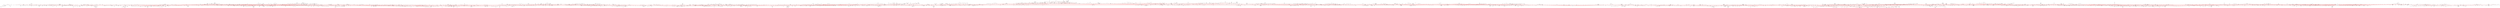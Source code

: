 strict graph  {
	node [label="\N"];
	4410	 [height=0.32,
		level=4,
		pos="10753.87000000002,5975.82999999998",
		width=1.32];
	1079	 [height=0.56,
		level=1,
		pos="11365.879999999941,5203.519999999997",
		width=2.42];
	4410 -- 1079	 [color=red];
	234	 [height=0.28,
		level=5,
		pos="-14088.949999999979,-2703.239999999976",
		width=1.47];
	2114	 [height=0.28,
		level=5,
		pos="-14011.960000000083,-3060.0899999999892",
		width=0.89];
	234 -- 2114	 [color=red];
	1486	 [height=0.28,
		level=5,
		pos="-12873.799999999956,8056.740000000005",
		width=1.17];
	1097	 [height=0.56,
		level=1,
		pos="-13591.340000000018,8498.80000000001",
		width=2.69];
	1486 -- 1097	 [color=red];
	2408	 [height=0.28,
		level=5,
		pos="-24397.98999999993,-463.60000000000036",
		width=0.44];
	3913	 [height=0.47,
		label=antennas,
		level=2,
		pos="-23295.2399999999,-669.4999999999836",
		width=1.51];
	2408 -- 3913	 [color=red];
	5854	 [height=0.40,
		level=3,
		pos="-2476.609999999955,4927.700000000012",
		width=1.68];
	1998	 [height=0.32,
		level=4,
		pos="-2228.16999999998,4567.1699999998855",
		width=1.29];
	5854 -- 1998	 [color=red];
	3259	 [height=0.56,
		label="artificial intelligence",
		level=1,
		pos="-3693.5399999999536,3834.2500000000146",
		width=3.69];
	5854 -- 3259	 [color=red];
	1404	 [height=0.47,
		level=2,
		pos="20.529999999998836,-14017.019999999884",
		width=1.62];
	1070	 [height=0.56,
		level=1,
		pos="1159.0600000000522,-11813.919999999998",
		width=4.35];
	1404 -- 1070	 [color=red];
	1274	 [height=0.40,
		level=3,
		pos="-582.8400000000329,-13935.170000000002",
		width=3.79];
	1404 -- 1274	 [color=red];
	2823	 [height=0.32,
		level=4,
		pos="3630.0900000000192,-10704.37999999998",
		width=2.22];
	5513	 [height=0.47,
		level=2,
		pos="3406.5699999999924,-10601.199999999917",
		width=1.71];
	2823 -- 5513	 [color=red];
	3697	 [height=0.47,
		level=2,
		pos="-17412.949999999953,1484.1900000000132",
		width=1.68];
	5659	 [height=0.40,
		level=3,
		pos="-17925.180000000004,900.9199999999619",
		width=0.67];
	3697 -- 5659	 [color=red];
	1534	 [height=0.40,
		level=3,
		pos="-17642.429999999986,724.460000000081",
		width=1.03];
	3697 -- 1534	 [color=red];
	4710	 [height=0.28,
		level=5,
		pos="-18184.16999999992,1680.3099999999959",
		width=0.93];
	3697 -- 4710	 [color=red];
	1891	 [height=0.56,
		label="materials science",
		level=1,
		pos="-13490.239999999998,1755.8600000000079",
		width=3.31];
	3697 -- 1891	 [color=red];
	4787	 [height=0.32,
		level=4,
		pos="19220.089999999924,-7634.439999999972",
		width=1.81];
	4068	 [height=0.56,
		label="social psychology",
		level=1,
		pos="20259.16000000006,-6912.089999999994",
		width=3.35];
	4787 -- 4068	 [color=red];
	4980	 [height=0.47,
		level=2,
		pos="5361.649999999988,-13431.419999999987",
		width=0.99];
	1245	 [height=0.56,
		label=gender,
		level=1,
		pos="1944.5599999999977,-13196.409999999978",
		width=1.38];
	4980 -- 1245	 [color=red];
	518	 [height=0.32,
		level=4,
		pos="6252.940000000007,-13546.729999999943",
		width=0.89];
	4980 -- 518	 [color=red];
	5120	 [height=0.32,
		level=4,
		pos="5847.309999999961,-12599.349999999973",
		width=1.79];
	4980 -- 5120	 [color=red];
	166	 [height=0.24,
		label="marketing communication",
		level=6,
		pos="19385.929032126976,-21578.583701856584",
		width=1.74];
	3433	 [height=0.47,
		label=advertising,
		level=2,
		pos="18633.19000000007,-22133.16999999999",
		width=1.76];
	166 -- 3433;
	4219	 [height=0.56,
		level=1,
		pos="7602.070000000021,-12074.639999999989",
		width=1.15];
	3763	 [height=0.56,
		label=education,
		level=1,
		pos="9257.140000000058,-10269.09999999991",
		width=1.89];
	4219 -- 3763	 [color=red];
	3517	 [height=0.40,
		level=3,
		pos="7338.60999999996,-12151.199999999968",
		width=2.75];
	4219 -- 3517	 [color=red];
	5870	 [height=0.28,
		level=5,
		pos="2120.3699999999862,19599.959999999977",
		width=0.47];
	5819	 [height=0.28,
		level=5,
		pos="1154.6400000000503,20453.879999999954",
		width=1.07];
	5870 -- 5819	 [color=red];
	3072	 [height=0.47,
		level=2,
		pos="2198.5099999999275,19507.749999999985",
		width=1.12];
	5870 -- 3072	 [color=red];
	5818	 [height=0.24,
		label=geomagnetism,
		level=6,
		pos="-6628.804605748912,-6573.1314485825515",
		width=1.03];
	5001	 [height=0.32,
		label=paleomagnetism,
		level=4,
		pos="-6682.1799999999785,-6108.700000000027",
		width=1.58];
	5818 -- 5001;
	1022	 [height=0.28,
		level=5,
		pos="2253.069999999976,-723.0300000000097",
		width=1.85];
	5607	 [height=0.56,
		label="machine learning",
		level=1,
		pos="1954.0100000000402,951.3100000000486",
		width=3.25];
	1022 -- 5607	 [color=red];
	4428	 [height=0.28,
		level=5,
		pos="-6156.040000000006,-4931.039999999957",
		width=1.53];
	2187	 [height=0.56,
		label=tectonics,
		level=1,
		pos="-6766.09000000002,-5378.579999999987",
		width=1.72];
	4428 -- 2187	 [color=red];
	4687	 [height=0.40,
		level=3,
		pos="-15057.860000000015,-11181.920000000016",
		width=3.17];
	4229	 [height=0.47,
		level=2,
		pos="-14467.140000000032,-11218.93999999999",
		width=2.57];
	4687 -- 4229	 [color=red];
	4168	 [height=0.40,
		level=3,
		pos="-8304.319999999962,21922.119999999944",
		width=1.06];
	3926	 [height=0.56,
		level=1,
		pos="-9059.539999999957,22330.91000000006",
		width=1.17];
	4168 -- 3926	 [color=red];
	4152	 [height=0.28,
		level=5,
		pos="262.0900000000347,-2381.000000000031",
		width=0.88];
	4813	 [height=0.56,
		level=1,
		pos="860.8600000000442,-2990.000000000011",
		width=1.75];
	4152 -- 4813	 [color=red];
	2183	 [height=0.28,
		level=5,
		pos="6545.149999999982,-19378.399999999972",
		width=1.71];
	626	 [height=0.47,
		level=2,
		pos="6751.709999999954,-20402.21999999998",
		width=0.97];
	2183 -- 626	 [color=red];
	3407	 [height=0.32,
		label="human development",
		level=4,
		pos="2244.3700000000463,-8976.799999999967",
		width=1.93];
	5154	 [height=0.24,
		label="family studies",
		level=6,
		pos="1784.876429981624,-9062.888107515822",
		width=0.97];
	3407 -- 5154;
	727	 [height=0.56,
		level=1,
		pos="2480.3400000000183,-8932.589999999935",
		width=2.17];
	3407 -- 727	 [color=red];
	4477	 [height=0.28,
		level=5,
		pos="-10276.109999999942,8436.549999999981",
		width=1.32];
	2355	 [height=0.56,
		label="public health",
		level=1,
		pos="-9549.550000000007,8788.499999999964",
		width=2.42];
	4477 -- 2355	 [color=red];
	1520	 [height=0.56,
		level=1,
		pos="12530.98999999991,-26911.44999999991",
		width=3.07];
	2563	 [height=0.4,
		label=neuroeconomics,
		level=3,
		pos="13314.919999999947,-27986.839999999902",
		width=2.12];
	1520 -- 2563	 [color=red];
	2328	 [height=0.56,
		label="consumer behavior",
		level=1,
		pos="15200.849999999988,-25801.48000000012",
		width=3.62];
	1520 -- 2328	 [color=red];
	4833	 [height=0.32,
		level=4,
		pos="12163.249999999945,-26888.869999999974",
		width=0.90];
	1520 -- 4833	 [color=red];
	2157	 [height=0.47,
		level=2,
		pos="12069.090000000031,-27891.130000000056",
		width=1.51];
	1520 -- 2157	 [color=red];
	2206	 [height=0.24,
		label="adult learning",
		level=6,
		pos="9923.837495377556,-6034.550114163221",
		width=0.96];
	277	 [height=0.32,
		label="adult education",
		level=4,
		pos="9633.009999999998,-7881.749999999953",
		width=1.46];
	2206 -- 277;
	1471	 [height=0.40,
		level=3,
		pos="-17724.149999999878,-4964.349999999904",
		width=2.69];
	3112	 [height=0.56,
		level=1,
		pos="-17766.44999999998,-5497.920000000042",
		width=2.42];
	1471 -- 3112	 [color=red];
	5165	 [height=0.24,
		label=lakes,
		level=6,
		pos="-2004.947046468471,-1067.6064513334586",
		width=0.42];
	5125	 [height=0.47,
		label=limnology,
		level=2,
		pos="-2024.3599999999897,-1045.7699999999732",
		width=1.56];
	5165 -- 5125;
	5762	 [height=0.47,
		level=2,
		pos="-10347.379999999928,25520.65000000003",
		width=2.31];
	600	 [height=0.47,
		level=2,
		pos="-9989.529999999999,24060.50999999996",
		width=3.00];
	5762 -- 600	 [color=red];
	3764	 [height=0.28,
		level=5,
		pos="-11272.659999999854,25155.189999999988",
		width=1.83];
	5762 -- 3764	 [color=red];
	927	 [height=0.40,
		level=3,
		pos="-10863.259999999973,25978.669999999933",
		width=1.44];
	5762 -- 927	 [color=red];
	80	 [height=0.28,
		level=5,
		pos="-10026.520000000011,25881.780000000006",
		width=1.33];
	5762 -- 80	 [color=red];
	3314	 [height=0.56,
		label="climate change",
		level=1,
		pos="-5713.49999999988,-633.9699999999903",
		width=2.89];
	3600	 [height=0.40,
		level=3,
		pos="-5938.599999999986,-2389.939999999986",
		width=1.03];
	3314 -- 3600	 [color=red];
	4018	 [height=0.24,
		label="extreme events",
		level=6,
		pos="-4781.033891235569,-565.4939561480514",
		width=1.07];
	3314 -- 4018;
	4855	 [height=0.32,
		level=4,
		pos="-6113.549999999981,989.9000000000215",
		width=1.58];
	3314 -- 4855	 [color=red];
	4234	 [height=0.28,
		level=5,
		pos="-5619.479999999925,473.89000000004125",
		width=0.81];
	3314 -- 4234	 [color=red];
	5810	 [height=0.40,
		level=3,
		pos="-7268.779999999975,1613.5900000000602",
		width=1.38];
	3314 -- 5810	 [color=red];
	4508	 [height=0.47,
		level=2,
		pos="-9521.659999999982,2284.0500000000484",
		width=2.25];
	3314 -- 4508	 [color=red];
	862	 [height=0.40,
		level=3,
		pos="-5971.519999999962,-2305.649999999998",
		width=2.17];
	3314 -- 862	 [color=red];
	2783	 [height=0.28,
		level=5,
		pos="-7565.749999999962,-536.4900000000016",
		width=1.38];
	3314 -- 2783	 [color=red];
	2462	 [height=0.40,
		level=3,
		pos="-6368.349999999991,-2135.129999999983",
		width=2.21];
	3314 -- 2462	 [color=red];
	184	 [height=0.40,
		level=3,
		pos="-6797.830000000045,1581.4100000000053",
		width=2.69];
	3314 -- 184	 [color=red];
	4743	 [height=0.40,
		level=3,
		pos="-6484.450000000001,-2240.889999999972",
		width=0.75];
	3314 -- 4743	 [color=red];
	3613	 [height=0.28,
		level=5,
		pos="-5550.409999999982,193.92999999997846",
		width=1.07];
	3314 -- 3613	 [color=red];
	4232	 [height=0.40,
		level=3,
		pos="-5161.68999999995,-168.79999999992833",
		width=2.53];
	3314 -- 4232	 [color=red];
	965	 [height=0.47,
		level=2,
		pos="-8390.479999999941,1272.0200000000314",
		width=2.06];
	3314 -- 965	 [color=red];
	3018	 [height=0.47,
		level=2,
		pos="-8010.829999999987,1649.0900000000547",
		width=1.86];
	3314 -- 3018	 [color=red];
	4165	 [height=0.28,
		level=5,
		pos="-6913.279999999997,-1510.369999999988",
		width=0.57];
	3314 -- 4165	 [color=red];
	5226	 [height=0.56,
		label=ecology,
		level=1,
		pos="-3622.269999999955,-1927.0800000000163",
		width=1.51];
	3314 -- 5226	 [color=red];
	4207	 [height=0.32,
		level=4,
		pos="-7260.810000000016,-659.8199999999979",
		width=1.75];
	3314 -- 4207	 [color=red];
	716	 [height=0.56,
		level=1,
		pos="-9531.329999999976,1245.5300000000352",
		width=2.03];
	3314 -- 716	 [color=red];
	4242	 [height=0.40,
		level=3,
		pos="-5436.009999999982,-1769.479999999965",
		width=2.19];
	3314 -- 4242	 [color=red];
	3994	 [height=0.28,
		level=5,
		pos="-6963.629999999996,-2187.349999999986",
		width=1.65];
	3314 -- 3994	 [color=red];
	93	 [height=0.24,
		label="greenhouse gas emissions",
		level=6,
		pos="-4847.618295869965,-281.2223748786073",
		width=1.81];
	3314 -- 93;
	3304	 [height=0.47,
		level=2,
		pos="-7160.260000000004,-1797.9500000000025",
		width=3.93];
	3314 -- 3304	 [color=red];
	1507	 [height=0.28,
		level=5,
		pos="-6638.699999999961,1386.1100000000042",
		width=0.83];
	3314 -- 1507	 [color=red];
	209	 [height=0.28,
		level=5,
		pos="-5468.780000000012,-2188.7499999999563",
		width=1.56];
	3314 -- 209	 [color=red];
	5939	 [height=0.28,
		level=5,
		pos="-7148.469999999994,1505.700000000028",
		width=1.12];
	3314 -- 5939	 [color=red];
	3944	 [height=0.56,
		label=hydrology,
		level=1,
		pos="-8776.65999999997,-2019.9999999999472",
		width=1.89];
	3314 -- 3944	 [color=red];
	3067	 [height=0.24,
		label="climate impacts",
		level=6,
		pos="-5238.867643439702,171.57710519112516",
		width=1.08];
	3314 -- 3067;
	1846	 [height=0.40,
		level=3,
		pos="-7153.739999999934,-2331.95999999997",
		width=1.64];
	3314 -- 1846	 [color=red];
	3894	 [height=0.24,
		label="sea level",
		level=6,
		pos="-5259.438369406658,-745.206409358083",
		width=0.65];
	3314 -- 3894;
	3485	 [height=0.47,
		level=2,
		pos="-7758.919999999987,177.60000000004584",
		width=1.71];
	3314 -- 3485	 [color=red];
	5703	 [height=0.28,
		level=5,
		pos="-5022.1599999999235,-1223.5700000000597",
		width=1.24];
	3314 -- 5703	 [color=red];
	4738	 [height=0.40,
		level=3,
		pos="16795.660000000018,-4716.109999999975",
		width=0.76];
	2230	 [height=0.56,
		label=emotion,
		level=1,
		pos="17591.770000000033,-5650.219999999988",
		width=1.57];
	4738 -- 2230	 [color=red];
	2724	 [height=0.40,
		level=3,
		pos="-9902.510000000053,-10882.849999999979",
		width=1.96];
	2634	 [height=0.47,
		level=2,
		pos="-10118.950000000055,-11357.349999999999",
		width=2.57];
	2724 -- 2634	 [color=red];
	3728	 [height=0.28,
		level=5,
		pos="4011.210000000043,17213.250000000116",
		width=0.31];
	1588	 [height=0.32,
		label=ultrasonics,
		level=4,
		pos="4700.770000000008,17816.850000000046",
		width=1.06];
	3728 -- 1588	 [color=red];
	3402	 [height=0.28,
		level=5,
		pos="9514.159999999996,-8072.289999999975",
		width=1.25];
	3402 -- 3763	 [color=red];
	318	 [height=0.47,
		level=2,
		pos="-12990.769999999975,-14491.739999999978",
		width=1.81];
	2508	 [height=0.40,
		level=3,
		pos="-13527.290000000037,-14862.32000000002",
		width=2.74];
	318 -- 2508	 [color=red];
	4505	 [height=0.56,
		label=cancer,
		level=1,
		pos="-11548.799999999996,-12926.919999999971",
		width=1.33];
	318 -- 4505	 [color=red];
	3973	 [height=0.40,
		level=3,
		pos="-6824.700000000059,22605.33",
		width=2.72];
	2151	 [height=0.56,
		label="high performance computing",
		level=1,
		pos="-6667.639999999874,21815.91999999999",
		width=5.36];
	3973 -- 2151	 [color=red];
	953	 [height=0.32,
		level=4,
		pos="10814.259999999947,9106.989999999998",
		width=1.61];
	4732	 [height=0.56,
		level=1,
		pos="11038.580000000069,9870.23999999998",
		width=1.96];
	953 -- 4732	 [color=red];
	1514	 [height=0.28,
		level=5,
		pos="-6478.270000000006,2805.38000000001",
		width=0.68];
	1145	 [height=0.47,
		level=2,
		pos="-6790.659999999945,2220.169999999993",
		width=1.39];
	1514 -- 1145	 [color=red];
	4178	 [height=0.28,
		level=5,
		pos="-6973.8399999999165,-9243.12",
		width=1.54];
	2333	 [height=0.56,
		label="structural biology",
		level=1,
		pos="-6022.0899999999965,-9758.750000000004",
		width=3.24];
	4178 -- 2333	 [color=red];
	370	 [height=0.40,
		level=3,
		pos="-3452.6900000000096,-10539.640000000054",
		width=1.32];
	1828	 [height=0.56,
		label=microbiology,
		level=1,
		pos="-2624.3699999999444,-11757.2",
		width=2.42];
	370 -- 1828	 [color=red];
	2729	 [height=0.56,
		label=nutrition,
		level=1,
		pos="-10281.189999999944,6291.259999999995",
		width=1.57];
	3379	 [height=0.40,
		level=3,
		pos="-10171.739999999932,6591.610000000015",
		width=1.92];
	2729 -- 3379	 [color=red];
	839	 [height=0.24,
		label=elderly,
		level=6,
		pos="-11272.168461789635,4705.482670558031",
		width=0.51];
	2729 -- 839;
	5776	 [height=0.40,
		level=3,
		pos="-10758.589999999902,6401.330000000009",
		width=0.72];
	2729 -- 5776	 [color=red];
	3051	 [height=0.28,
		level=5,
		pos="-10352.899999999954,5393.250000000036",
		width=0.71];
	2729 -- 3051	 [color=red];
	3335	 [height=0.24,
		label=breastfeeding,
		level=6,
		pos="-10331.91704657066,6755.988167739106",
		width=0.96];
	2729 -- 3335;
	457	 [height=0.28,
		level=5,
		pos="-11057.400000000056,5832.909999999985",
		width=1.31];
	2729 -- 457	 [color=red];
	5023	 [height=0.32,
		level=4,
		pos="-9785.589999999975,6089.05000000001",
		width=0.42];
	2729 -- 5023	 [color=red];
	5775	 [height=0.56,
		label=epidemiology,
		level=1,
		pos="-8590.819999999942,4590.880000000056",
		width=2.54];
	2729 -- 5775	 [color=red];
	4489	 [height=0.24,
		label=dietetics,
		level=6,
		pos="-9959.376358465528,5413.411497866462",
		width=0.62];
	2729 -- 4489;
	741	 [height=0.56,
		label=obesity,
		level=1,
		pos="-10929.52000000003,7309.680000000011",
		width=1.4];
	2729 -- 741	 [color=red];
	4919	 [height=0.24,
		label="fatty acids",
		level=6,
		pos="-9426.323650091777,6669.922826760772",
		width=0.74];
	2729 -- 4919;
	1591	 [height=0.28,
		level=5,
		pos="26411.599999999962,-145.55999999995038",
		width=1.57];
	3822	 [height=0.56,
		level=1,
		pos="25699.70000000002,-1005.2099999999846",
		width=1.54];
	1591 -- 3822	 [color=red];
	3144	 [height=0.40,
		level=3,
		pos="-12182.51999999996,2728.0399999999645",
		width=0.90];
	3144 -- 1891	 [color=red];
	5162	 [height=0.56,
		level=1,
		pos="8504.190000000024,-5484.109999999999",
		width=2.61];
	2022	 [height=0.40,
		level=3,
		pos="7907.649999999971,-6474.199999999948",
		width=2.00];
	5162 -- 2022	 [color=red];
	2556	 [height=0.56,
		label=neuroscience,
		level=1,
		pos="2378.519999999973,-7060.139999999965",
		width=2.56];
	5162 -- 2556	 [color=red];
	1772	 [height=0.28,
		level=5,
		pos="9414.089999999971,-5564.4199999999055",
		width=1.53];
	5162 -- 1772	 [color=red];
	1971	 [height=0.40,
		level=3,
		pos="8879.75000000002,-7045.830000000012",
		width=2.15];
	5162 -- 1971	 [color=red];
	2986	 [height=0.28,
		level=5,
		pos="9407.590000000015,-6028.569999999969",
		width=1.29];
	5162 -- 2986	 [color=red];
	1630	 [height=0.47,
		level=2,
		pos="8173.799999999959,-7287.41999999998",
		width=2.22];
	5162 -- 1630	 [color=red];
	2749	 [height=0.32,
		level=4,
		pos="8034.050000000012,-5580.38999999997",
		width=1.17];
	5162 -- 2749	 [color=red];
	2714	 [height=0.28,
		level=5,
		pos="9384.939999999993,-6397.519999999977",
		width=1.10];
	5162 -- 2714	 [color=red];
	2723	 [height=0.32,
		level=4,
		pos="9019.009999999973,-7158.709999999928",
		width=1.76];
	5162 -- 2723	 [color=red];
	2204	 [height=0.28,
		level=5,
		pos="14646.85000000005,-4583.180000000004",
		width=0.75];
	808	 [height=0.56,
		level=1,
		pos="14902.01000000005,-4072.1600000000417",
		width=1.79];
	2204 -- 808	 [color=red];
	5378	 [height=0.24,
		label="knowledge organization",
		level=6,
		pos="11326.18860213453,-25084.298280791714",
		width=1.61];
	3122	 [height=0.47,
		label="information science",
		level=2,
		pos="9659.43999999999,-24236.549999999952",
		width=3.07];
	5378 -- 3122;
	544	 [height=0.40,
		level=3,
		pos="-16621.280000000028,-1126.5599999999667",
		width=1.61];
	934	 [height=0.28,
		level=5,
		pos="-16569.86999999995,-1060.1999999999462",
		width=0.33];
	544 -- 934	 [color=red];
	2420	 [height=0.47,
		level=2,
		pos="-17698.819999999843,-1540.4500000000025",
		width=3.24];
	544 -- 2420	 [color=red];
	4808	 [height=0.32,
		level=4,
		pos="16394.11000000004,4166.900000000009",
		width=0.68];
	1748	 [height=0.56,
		level=1,
		pos="16829.640000000083,4026.4200000000856",
		width=3.42];
	4808 -- 1748	 [color=red];
	703	 [height=0.28,
		level=5,
		pos="-8412.649999999949,83.59000000002743",
		width=1.57];
	2140	 [height=0.40,
		level=3,
		pos="-8747.249999999978,15.820000000006985",
		width=2.49];
	703 -- 2140	 [color=red];
	1434	 [height=0.32,
		level=4,
		pos="-19908.259999999875,14697.070000000025",
		width=1.10];
	3688	 [height=0.56,
		label=combustion,
		level=1,
		pos="-21012.530000000083,14843.059999999936",
		width=2.21];
	1434 -- 3688	 [color=red];
	3949	 [height=0.47,
		level=2,
		pos="1219.4400000000824,-2094.139999999992",
		width=1.65];
	4793	 [height=0.40,
		level=3,
		pos="1470.620000000038,-1623.1099999999733",
		width=1.64];
	3949 -- 4793	 [color=red];
	3949 -- 4813	 [color=red];
	2989	 [height=0.28,
		level=5,
		pos="-16178.709999999985,-5182.660000000069",
		width=0.57];
	3003	 [height=0.28,
		level=5,
		pos="-15951.339999999887,-5009.140000000001",
		width=1.64];
	2989 -- 3003	 [color=red];
	2860	 [height=0.40,
		level=3,
		pos="3811.43000000006,-4683.53999999997",
		width=2.25];
	2730	 [height=0.28,
		level=5,
		pos="3674.3100000000013,-5016.1799999999785",
		width=0.93];
	2860 -- 2730	 [color=red];
	1617	 [height=0.32,
		level=4,
		pos="4064.7300000000178,-4341.310000000001",
		width=1.58];
	2860 -- 1617	 [color=red];
	2295	 [height=0.4,
		label=hearing,
		level=3,
		pos="3538.9500000000353,-4484.050000000016",
		width=1.01];
	2860 -- 2295	 [color=red];
	2583	 [height=0.28,
		level=5,
		pos="5209.920000000015,-4027.909999999967",
		width=0.96];
	1109	 [height=0.56,
		label=genetics,
		level=1,
		pos="5196.589999999982,-3283.689999999957",
		width=1.64];
	2583 -- 1109	 [color=red];
	3690	 [height=0.24,
		label="decision neuroscience",
		level=6,
		pos="14416.453524744407,-29497.916419036097",
		width=1.53];
	2563 -- 3690;
	3376	 [height=0.28,
		level=5,
		pos="-25332.209999999868,239.41999999998006",
		width=1.14];
	4963	 [height=0.56,
		level=1,
		pos="-25991.359999999877,728.8100000000577",
		width=2.17];
	3376 -- 4963	 [color=red];
	5002	 [height=0.28,
		level=5,
		pos="12578.200000000052,12629.170000000056",
		width=0.88];
	2535	 [height=0.56,
		level=1,
		pos="12806.830000000018,11487.19000000001",
		width=3.39];
	5002 -- 2535	 [color=red];
	2891	 [height=0.47,
		level=2,
		pos="6579.26000000006,11291.349999999966",
		width=1.75];
	4708	 [height=0.56,
		label="operations research",
		level=1,
		pos="7671.920000000033,10323.540000000015",
		width=3.76];
	2891 -- 4708	 [color=red];
	3578	 [height=0.4,
		label="process control",
		level=3,
		pos="8160.679999999986,6478.11000000003",
		width=1.97];
	2092	 [height=0.56,
		label=optimization,
		level=1,
		pos="8360.999999999993,7515.920000000013",
		width=2.31];
	3578 -- 2092	 [color=red];
	2680	 [height=0.28,
		level=5,
		pos="7976.050000000059,5970.830000000089",
		width=1.51];
	3578 -- 2680	 [color=red];
	1239	 [height=0.24,
		label="process monitoring",
		level=6,
		pos="9061.816751112987,6228.841934718261",
		width=1.31];
	3578 -- 1239;
	4829	 [height=0.56,
		level=1,
		pos="2016.3800000000056,-3836.0699999999324",
		width=3.68];
	5197	 [height=0.32,
		level=4,
		pos="2697.480000000005,-3866.3999999999905",
		width=2.11];
	4829 -- 5197	 [color=red];
	2689	 [height=0.4,
		label="human evolution",
		level=3,
		pos="1877.250000000031,-3489.250000000029",
		width=2.12];
	4829 -- 2689	 [color=red];
	3266	 [height=0.32,
		level=4,
		pos="2451.0500000000047,-3417.999999999949",
		width=1.14];
	4829 -- 3266	 [color=red];
	4829 -- 4813	 [color=red];
	2915	 [height=0.47,
		level=2,
		pos="1486.3900000000904,-4135.409999999967",
		width=3.44];
	4829 -- 2915	 [color=red];
	2842	 [height=0.47,
		level=2,
		pos="2451.650000000018,-3272.889999999963",
		width=2.88];
	4829 -- 2842	 [color=red];
	2217	 [height=0.47,
		level=2,
		pos="-9491.83999999991,16941.569999999985",
		width=1.65];
	5203	 [height=0.47,
		level=2,
		pos="-9314.409999999967,17508.95",
		width=1.78];
	2217 -- 5203	 [color=red];
	3447	 [height=0.47,
		level=2,
		pos="-9831.87999999995,17404.88999999995",
		width=1.08];
	2217 -- 3447	 [color=red];
	3037	 [height=0.40,
		level=3,
		pos="-10365.06999999992,-14166.769999999959",
		width=1.19];
	3037 -- 4505	 [color=red];
	1134	 [height=0.28,
		level=5,
		pos="-9810.079999999958,-14464.159999999916",
		width=0.82];
	3037 -- 1134	 [color=red];
	4853	 [height=0.24,
		label="language teaching",
		level=6,
		pos="-347.3156921261616,-16570.96185208548",
		width=1.28];
	1029	 [height=0.56,
		label=learning,
		level=1,
		pos="-813.6399999999849,-16537.989999999954",
		width=1.57];
	4853 -- 1029;
	1344	 [height=0.28,
		level=5,
		pos="-12924.720000000001,-2000.4399999999168",
		width=0.61];
	2691	 [height=0.56,
		label="remote sensing",
		level=1,
		pos="-12070.499999999913,-2241.8599999999315",
		width=2.93];
	1344 -- 2691	 [color=red];
	295	 [height=0.40,
		level=3,
		pos="-11565.889999999974,2435.0199999999386",
		width=2.31];
	5382	 [height=0.40,
		level=3,
		pos="-11975.759999999958,2992.600000000024",
		width=2.04];
	295 -- 5382	 [color=red];
	1118	 [height=0.28,
		level=5,
		pos="-2595.0900000000256,-2942.689999999953",
		width=0.42];
	1118 -- 5226	 [color=red];
	5779	 [height=0.28,
		level=5,
		pos="17443.870000000046,-6221.359999999944",
		width=0.69];
	5779 -- 2230	 [color=red];
	4539	 [height=0.40,
		level=3,
		pos="25544.62000000008,15703.469999999947",
		width=2.67];
	5088	 [height=0.56,
		label=privacy,
		level=1,
		pos="24984.280000000042,16380.600000000002",
		width=1.4];
	4539 -- 5088	 [color=red];
	2375	 [height=0.56,
		label=hiv,
		level=1,
		pos="-11066.850000000002,3961.6499999998996",
		width=0.61];
	3625	 [height=0.40,
		level=3,
		pos="-11788.369999999948,4215.6200000000135",
		width=0.90];
	2375 -- 3625	 [color=red];
	3604	 [height=0.47,
		level=2,
		pos="-11240.189999999955,3305.620000000039",
		width=0.72];
	2375 -- 3604	 [color=red];
	556	 [height=0.24,
		label=adherence,
		level=6,
		pos="-11893.121833689947,3524.0921530511223",
		width=0.76];
	2375 -- 556;
	2096	 [height=0.40,
		level=3,
		pos="-11430.299999999988,5209.949999999961",
		width=2.99];
	2375 -- 2096	 [color=red];
	2113	 [height=0.32,
		level=4,
		pos="-10281.67000000006,4025.369999999988",
		width=1.28];
	2375 -- 2113	 [color=red];
	5463	 [height=0.32,
		level=4,
		pos="-10921.21,5020.840000000018",
		width=1.10];
	2375 -- 5463	 [color=red];
	2122	 [height=0.47,
		level=2,
		pos="-10715.409999999967,2632.549999999974",
		width=2.69];
	2375 -- 2122	 [color=red];
	2843	 [height=0.40,
		level=3,
		pos="-10648.630000000008,3248.530000000028",
		width=1.88];
	2375 -- 2843	 [color=red];
	2375 -- 5775	 [color=red];
	1632	 [height=0.24,
		label=hcv,
		level=6,
		pos="-10443.83699327398,4658.813399803676",
		width=0.31];
	2375 -- 1632;
	4577	 [height=0.32,
		level=4,
		pos="24878.140000000047,16858.710000000043",
		width=2.07];
	4577 -- 5088	 [color=red];
	580	 [height=0.40,
		level=3,
		pos="-12113.20999999997,-15750.349999999968",
		width=2.00];
	16	 [height=0.47,
		level=2,
		pos="-11835.879999999888,-15182.69000000007",
		width=2.18];
	580 -- 16	 [color=red];
	1226	 [height=0.28,
		level=5,
		pos="11931.719999999956,-6481.259999999893",
		width=0.71];
	948	 [height=0.28,
		level=5,
		pos="12186.240000000036,-6422.109999999945",
		width=0.79];
	1226 -- 948	 [color=red];
	4874	 [height=0.32,
		level=4,
		pos="-19461.259999999966,-9164.24",
		width=2.04];
	943	 [height=0.56,
		label=nanotechnology,
		level=1,
		pos="-17937.09999999996,-8396.659999999936",
		width=3.03];
	4874 -- 943	 [color=red];
	602	 [height=0.32,
		level=4,
		pos="-1336.8099999999686,-15696.239999999949",
		width=0.47];
	5480	 [height=0.56,
		label=memory,
		level=1,
		pos="-1735.3900000000212,-14436.789999999919",
		width=1.58];
	602 -- 5480	 [color=red];
	4593	 [height=0.56,
		level=1,
		pos="10874.959999999995,11037.220000000052",
		width=2.86];
	4593 -- 2535	 [color=red];
	4593 -- 2092	 [color=red];
	5928	 [height=0.56,
		level=1,
		pos="10570.75000000004,13045.919999999998",
		width=1.93];
	4593 -- 5928	 [color=red];
	3910	 [height=0.28,
		level=5,
		pos="-1266.9499999999898,1106.25000000004",
		width=1.90];
	140	 [height=0.56,
		label="computational neuroscience",
		level=1,
		pos="-1045.5999999999876,1007.9900000000343",
		width=5.28];
	3910 -- 140	 [color=red];
	5801	 [height=0.32,
		level=4,
		pos="24951.479999999923,5321.739999999954",
		width=2.81];
	1581	 [height=0.56,
		level=1,
		pos="25845.4100000001,4330.089999999971",
		width=3.74];
	5801 -- 1581	 [color=red];
	2538	 [height=0.47,
		level=2,
		pos="13213.99000000002,5688.14999999998",
		width=2.22];
	1253	 [height=0.47,
		level=2,
		pos="12351.670000000046,6289.840000000033",
		width=1.24];
	2538 -- 1253	 [color=red];
	3246	 [height=0.47,
		label="number theory",
		level=2,
		pos="14432.640000000016,6431.000000000044",
		width=2.32];
	2538 -- 3246	 [color=red];
	5759	 [height=0.28,
		level=5,
		pos="13059.650000000045,5556.2200000000375",
		width=1.33];
	2538 -- 5759	 [color=red];
	5208	 [height=0.40,
		level=3,
		pos="13123.53999999995,6930.3299999999945",
		width=2.71];
	2538 -- 5208	 [color=red];
	2538 -- 1079	 [color=red];
	4683	 [height=0.32,
		level=4,
		pos="13730.279999999973,5769.8800000000665",
		width=1.22];
	2538 -- 4683	 [color=red];
	1800	 [height=0.28,
		level=5,
		pos="-4650.780000000004,15724.909999999938",
		width=1.46];
	325	 [height=0.56,
		label="programming languages",
		level=1,
		pos="-5163.439999999948,15681.069999999869",
		width=4.58];
	1800 -- 325	 [color=red];
	3732	 [height=0.40,
		level=3,
		pos="-9254.299999999996,-7320.87000000002",
		width=1.99];
	3736	 [height=0.47,
		label=sedimentology,
		level=2,
		pos="-8995.970000000008,-6735.440000000008",
		width=2.32];
	3732 -- 3736	 [color=red];
	802	 [height=0.32,
		level=4,
		pos="-12951.580000000056,-5999.109999999971",
		width=1.61];
	5458	 [height=0.47,
		level=2,
		pos="-12927.409999999822,-5284.550000000041",
		width=1.24];
	802 -- 5458	 [color=red];
	5034	 [height=0.40,
		level=3,
		pos="14821.63000000006,-25402.19000000003",
		width=2.00];
	2328 -- 5034	 [color=red];
	116	 [height=0.56,
		label=marketing,
		level=1,
		pos="17535.38000000002,-22941.98999999994",
		width=1.92];
	2328 -- 116	 [color=red];
	4022	 [height=0.24,
		label="food marketing",
		level=6,
		pos="17029.809483437668,-26190.883721408114",
		width=1.04];
	2328 -- 4022;
	3198	 [height=0.40,
		level=3,
		pos="15513.28000000008,-26952.21000000008",
		width=2.40];
	2328 -- 3198	 [color=red];
	1489	 [height=0.4,
		label=parenting,
		level=3,
		pos="8382.210000000028,-12834.429999999997",
		width=1.24];
	5864	 [height=0.40,
		level=3,
		pos="8251.63999999993,-13395.379999999936",
		width=1.96];
	1489 -- 5864	 [color=red];
	4780	 [height=0.32,
		level=4,
		pos="7839.889999999934,-13194.320000000043",
		width=1.10];
	1489 -- 4780	 [color=red];
	815	 [height=0.47,
		level=2,
		pos="8722.39999999999,-12088.870000000026",
		width=2.89];
	1489 -- 815	 [color=red];
	3566	 [height=0.24,
		label=temperament,
		level=6,
		pos="9267.22685063793,-13135.971351497095",
		width=0.93];
	1489 -- 3566;
	4720	 [height=0.4,
		label=neuroethology,
		level=3,
		pos="1224.540000000009,-9543.589999999993",
		width=1.85];
	520	 [height=0.24,
		label="sensory biology",
		level=6,
		pos="653.0915950367562,-10283.609413962062",
		width=1.1];
	4720 -- 520;
	1123	 [height=0.56,
		level=1,
		pos="1607.3000000000284,-9047.920000000018",
		width=2.47];
	4720 -- 1123	 [color=red];
	2033	 [height=0.32,
		level=4,
		pos="-16372.310000000001,15371.729999999974",
		width=2.38];
	1950	 [height=0.47,
		level=2,
		pos="-17337.650000000085,15740.500000000018",
		width=1.56];
	2033 -- 1950	 [color=red];
	3466	 [height=0.40,
		level=3,
		pos="17311.110000000015,4170.55000000009",
		width=3.14];
	1748 -- 3466	 [color=red];
	3199	 [height=0.40,
		level=3,
		pos="17509.91000000006,3172.9400000000096",
		width=1.96];
	1748 -- 3199	 [color=red];
	2470	 [height=0.40,
		level=3,
		pos="16627.47999999999,2962.6800000000294",
		width=2.81];
	1748 -- 2470	 [color=red];
	2441	 [height=0.47,
		level=2,
		pos="18099.670000000035,4078.5400000000154",
		width=2.17];
	1748 -- 2441	 [color=red];
	2089	 [height=0.56,
		label="wireless communications",
		level=1,
		pos="14988.96999999991,3413.4299999999675",
		width=4.71];
	1748 -- 2089	 [color=red];
	4316	 [height=0.47,
		level=2,
		pos="7634.850000000016,-1889.5900000000056",
		width=1.31];
	1067	 [height=0.47,
		level=2,
		pos="7384.590000000036,-2003.870000000039",
		width=2.60];
	4316 -- 1067	 [color=red];
	2944	 [height=0.40,
		level=3,
		pos="24313.790000000085,6954.999999999978",
		width=1.32];
	1078	 [height=0.56,
		label="political economy",
		level=1,
		pos="25564.99999999989,6801.0199999999895",
		width=3.28];
	2944 -- 1078	 [color=red];
	4568	 [height=0.47,
		level=2,
		pos="-14104.219999999972,-8177.599999999916",
		width=2.44];
	1494	 [height=0.32,
		level=4,
		pos="-14263.539999999994,-8307.879999999997",
		width=1.28];
	4568 -- 1494	 [color=red];
	657	 [height=0.56,
		level=1,
		pos="-14215.639999999978,-7134.569999999973",
		width=3.49];
	4568 -- 657	 [color=red];
	42	 [height=0.40,
		level=3,
		pos="3922.759999999982,6132.070000000011",
		width=2.04];
	4608	 [height=0.56,
		label=robotics,
		level=1,
		pos="2007.4900000000125,8020.899999999994",
		width=1.54];
	42 -- 4608	 [color=red];
	4559	 [height=0.47,
		level=2,
		pos="-4676.979999999974,-12677.100000000031",
		width=1.26];
	4559 -- 1828	 [color=red];
	2111	 [height=0.28,
		level=5,
		pos="-7787.179999999989,11062.789999999964",
		width=0.35];
	2552	 [height=0.40,
		level=3,
		pos="-7333.5999999999185,10523.109999999993",
		width=0.69];
	2111 -- 2552	 [color=red];
	820	 [height=0.24,
		label="urban policy",
		level=6,
		pos="11096.303262186117,-20573.840783285807",
		width=0.88];
	4118	 [height=0.47,
		label="urban planning",
		level=2,
		pos="10226.69999999996,-20230.370000000017",
		width=2.38];
	820 -- 4118;
	4320	 [height=0.32,
		level=4,
		pos="-13030.320000000036,-1685.5800000000345",
		width=2.47];
	2386	 [height=0.56,
		level=1,
		pos="-13155.46999999995,-1338.399999999987",
		width=4.57];
	4320 -- 2386	 [color=red];
	3605	 [height=0.28,
		level=5,
		pos="-7302.659999999985,15397.060000000049",
		width=1.96];
	5166	 [height=0.56,
		label="software engineering",
		level=1,
		pos="-7035.460000000001,14000.790000000055",
		width=3.96];
	3605 -- 5166	 [color=red];
	2293	 [height=0.32,
		level=4,
		pos="-4167.229999999981,6371.370000000006",
		width=2.49];
	5008	 [height=0.47,
		level=2,
		pos="-4163.619999999992,5617.499999999964",
		width=3.17];
	2293 -- 5008	 [color=red];
	2456	 [height=0.4,
		label="financial accounting",
		level=3,
		pos="24788.15000000001,-911.6199999999681",
		width=2.53];
	2456 -- 3822	 [color=red];
	1669	 [height=0.24,
		label="managerial accounting",
		level=6,
		pos="24896.751782520663,-456.92102707695994",
		width=1.54];
	2456 -- 1669;
	3130	 [height=0.24,
		label="international accounting",
		level=6,
		pos="25142.011696878406,-1777.0470113985284",
		width=1.62];
	2456 -- 3130;
	603	 [height=0.32,
		level=4,
		pos="24368.06999999983,-1418.330000000049",
		width=0.90];
	2456 -- 603	 [color=red];
	2357	 [height=0.28,
		level=5,
		pos="24589.840000000026,-835.4799999999959",
		width=1.14];
	2456 -- 2357	 [color=red];
	1754	 [height=0.40,
		level=3,
		pos="-3455.069999999934,-7134.659999999929",
		width=0.50];
	3363	 [height=0.56,
		label="molecular biology",
		level=1,
		pos="-2376.7799999999806,-5831.810000000011",
		width=3.32];
	1754 -- 3363	 [color=red];
	1463	 [height=0.40,
		level=3,
		pos="4503.250000000007,6488.999999999985",
		width=2.71];
	1463 -- 4608	 [color=red];
	2145	 [height=0.28,
		level=5,
		pos="-2175.0399999999645,1327.5800000000017",
		width=1.38];
	2145 -- 3259	 [color=red];
	59	 [height=0.24,
		label="pediatric urology",
		level=6,
		pos="-8881.384563485,-17361.137520517994",
		width=1.15];
	1979	 [height=0.4,
		label=urology,
		level=3,
		pos="-8481.699999999997,-17603.620000000017",
		width=1.0];
	59 -- 1979;
	5581	 [height=0.24,
		label="pediatric surgery",
		level=6,
		pos="-9281.099164713487,-17118.729286047434",
		width=1.17];
	59 -- 5581;
	4538	 [height=0.40,
		level=3,
		pos="-2014.4199999999691,3470.2500000000364",
		width=1.96];
	1963	 [height=0.56,
		label="computer vision",
		level=1,
		pos="-429.1700000000146,3264.520000000033",
		width=3.0];
	4538 -- 1963	 [color=red];
	600 -- 3926	 [color=red];
	1454	 [height=0.28,
		level=5,
		pos="-11542.889999999941,23539.240000000093",
		width=1.26];
	600 -- 1454	 [color=red];
	1218	 [height=0.47,
		level=2,
		pos="-9349.41999999994,24725.029999999948",
		width=0.97];
	600 -- 1218	 [color=red];
	185	 [height=0.28,
		level=5,
		pos="-9353.840000000026,23923.69999999999",
		width=1.28];
	600 -- 185	 [color=red];
	4154	 [height=0.28,
		level=5,
		pos="-1100.5699999999415,-21193.109999999964",
		width=1.40];
	2188	 [height=0.47,
		level=2,
		pos="-874.8599999998914,-20484.79000000003",
		width=3.65];
	4154 -- 2188	 [color=red];
	4391	 [height=0.47,
		level=2,
		pos="4631.2799999999515,8115.679999999993",
		width=2.15];
	4391 -- 4608	 [color=red];
	1139	 [height=0.24,
		label="biology education",
		level=6,
		pos="-727.5875211472176,-20342.356401204583",
		width=1.22];
	4225	 [height=0.56,
		label="science education",
		level=1,
		pos="-581.9799999999668,-18478.08000000008",
		width=3.42];
	1139 -- 4225;
	3804	 [height=0.56,
		level=1,
		pos="-14323.949999999957,22450.729999999952",
		width=3.17];
	3180	 [height=0.32,
		level=4,
		pos="-14791.620000000046,22569.199999999924",
		width=1.94];
	3804 -- 3180	 [color=red];
	2116	 [height=0.56,
		label="medicinal chemistry",
		level=1,
		pos="-14499.750000000007,19894.69999999996",
		width=3.74];
	3804 -- 2116	 [color=red];
	4510	 [height=0.47,
		level=2,
		pos="-13778.799999999974,23694.789999999964",
		width=2.57];
	3804 -- 4510	 [color=red];
	2704	 [height=0.28,
		level=5,
		pos="17281.679999999942,-24148.709999999846",
		width=1.29];
	2704 -- 116	 [color=red];
	4673	 [height=0.47,
		level=2,
		pos="2328.500000000001,3740.900000000034",
		width=2.65];
	4673 -- 5607	 [color=red];
	3098	 [height=0.28,
		level=5,
		pos="8373.430000000015,-16505.03999999995",
		width=1.58];
	4762	 [height=0.56,
		level=1,
		pos="9511.310000000081,-16852.160000000025",
		width=1.31];
	3098 -- 4762	 [color=red];
	3907	 [height=0.40,
		level=3,
		pos="5616.160000000013,8.760000000023865",
		width=1.14];
	1884	 [height=0.56,
		label=bioinformatics,
		level=1,
		pos="5048.5600000000195,-1299.6200000000026",
		width=2.65];
	3907 -- 1884	 [color=red];
	655	 [height=0.32,
		level=4,
		pos="8434.970000000001,-8548.610000000022",
		width=1.19];
	3824	 [height=0.40,
		level=3,
		pos="8385.200000000019,-8986.399999999983",
		width=2.88];
	655 -- 3824	 [color=red];
	3547	 [height=0.28,
		level=5,
		pos="-523.5399999999572,-17221.00999999993",
		width=0.79];
	1029 -- 3547	 [color=red];
	852	 [height=0.28,
		level=5,
		pos="-305.0600000000486,-15694.949999999968",
		width=1.68];
	1029 -- 852	 [color=red];
	1029 -- 5480	 [color=red];
	921	 [height=0.56,
		level=1,
		pos="-2393.1099999999715,-17583.66999999994",
		width=3.17];
	1029 -- 921	 [color=red];
	2571	 [height=0.47,
		level=2,
		pos="-1437.6399999999485,-17287.989999999932",
		width=1.40];
	1029 -- 2571	 [color=red];
	3295	 [height=0.28,
		level=5,
		pos="2094.520000000054,3404.4699999999357",
		width=1.36];
	3295 -- 5607	 [color=red];
	3476	 [height=0.24,
		label="electrochemical sensors",
		level=6,
		pos="-21772.81241075156,-7822.371906305232",
		width=1.64];
	5885	 [height=0.56,
		label=biosensors,
		level=1,
		pos="-19903.199999999975,-7786.629999999943",
		width=2.1];
	3476 -- 5885;
	2799	 [height=0.28,
		level=5,
		pos="-4390.239999999967,-5877.209999999999",
		width=1.46];
	1627	 [height=0.56,
		label="community ecology",
		level=1,
		pos="-4995.339999999946,-5875.749999999997",
		width=3.65];
	2799 -- 1627	 [color=red];
	5562	 [height=0.40,
		level=3,
		pos="-18950.33000000002,9858.749999999989",
		width=1.03];
	4860	 [height=0.56,
		label=catalysis,
		level=1,
		pos="-17668.270000000008,9871.859999999986",
		width=1.68];
	5562 -- 4860	 [color=red];
	1874	 [height=0.28,
		level=5,
		pos="-10115.649999999936,14213.509999999907",
		width=1.54];
	782	 [height=0.56,
		level=1,
		pos="-9546.999999999927,14626.749999999996",
		width=2.40];
	1874 -- 782	 [color=red];
	4948	 [height=0.28,
		level=5,
		pos="-21460.399999999994,10235.759999999962",
		width=2.19];
	1740	 [height=0.47,
		label="water treatment",
		level=2,
		pos="-21130.230000000007,10069.58000000006",
		width=2.5];
	4948 -- 1740	 [color=red];
	640	 [height=0.24,
		label="experimental methods",
		level=6,
		pos="22850.509350216875,-7218.773752081305",
		width=1.51];
	391	 [height=0.56,
		label="political psychology",
		level=1,
		pos="21959.679999999906,-8862.899999999954",
		width=3.67];
	640 -- 391;
	1157	 [height=0.32,
		level=4,
		pos="6464.619999999993,-17531.19000000003",
		width=1.64];
	2121	 [height=0.40,
		level=3,
		pos="6541.4999999999745,-17232.470000000023",
		width=2.25];
	1157 -- 2121	 [color=red];
	3406	 [height=0.40,
		level=3,
		pos="379.85000000002765,-6061.819999999989",
		width=1.75];
	3406 -- 2556	 [color=red];
	2104	 [height=0.47,
		level=2,
		pos="-289.0400000000218,-9239.390000000018",
		width=2.56];
	554	 [height=0.56,
		level=1,
		pos="82.7900000000036,-8729.779999999868",
		width=4.38];
	2104 -- 554	 [color=red];
	4199	 [height=0.47,
		level=2,
		pos="20459.689999999988,1932.0900000000274",
		width=3.25];
	3765	 [height=0.40,
		level=3,
		pos="19718.069999999963,2390.350000000006",
		width=3.28];
	4199 -- 3765	 [color=red];
	5549	 [height=0.47,
		level=2,
		pos="21643.309999999947,1129.399999999987",
		width=2.75];
	4199 -- 5549	 [color=red];
	3636	 [height=0.40,
		level=3,
		pos="20613.43000000008,2011.6199999999644",
		width=1.58];
	4199 -- 3636	 [color=red];
	2177	 [height=0.28,
		level=5,
		pos="4451.040000000003,4582.189999999944",
		width=1.47];
	7	 [height=0.47,
		level=2,
		pos="4609.599999999979,3998.059999999965",
		width=2.32];
	2177 -- 7	 [color=red];
	1567	 [height=0.32,
		level=4,
		pos="-18464.65999999994,700.8299999999726",
		width=1.96];
	5659 -- 1567	 [color=red];
	2168	 [height=0.56,
		label="image processing",
		level=1,
		pos="-2630.649999999978,8160.16999999998",
		width=3.35];
	98	 [height=0.28,
		level=5,
		pos="-2655.159999999949,7616.050000000021",
		width=0.46];
	2168 -- 98	 [color=red];
	2168 -- 1963	 [color=red];
	2917	 [height=0.24,
		label="super-resolution",
		level=6,
		pos="-2106.3755060475996,8934.326487776678",
		width=1.12];
	2168 -- 2917;
	854	 [height=0.47,
		level=2,
		pos="-2622.3400000000292,9400.869999999995",
		width=0.99];
	2168 -- 854	 [color=red];
	4062	 [height=0.47,
		level=2,
		pos="-3581.1400000000194,10786.090000000018",
		width=2.72];
	2168 -- 4062	 [color=red];
	3084	 [height=0.28,
		level=5,
		pos="-2517.040000000008,9119.089999999967",
		width=1.42];
	2168 -- 3084	 [color=red];
	4864	 [height=0.4,
		label="video coding",
		level=3,
		pos="-1774.3199999999815,8625.960000000083",
		width=1.64];
	2168 -- 4864	 [color=red];
	1141	 [height=0.47,
		level=2,
		pos="-3130.0899999999438,8059.650000000045",
		width=3.06];
	2168 -- 1141	 [color=red];
	3116	 [height=0.24,
		label="image compression",
		level=6,
		pos="-3239.106002739547,7450.2662703958595",
		width=1.33];
	2168 -- 3116;
	4038	 [height=0.28,
		level=5,
		pos="-1990.729999999996,8129.730000000054",
		width=1.31];
	2168 -- 4038	 [color=red];
	2866	 [height=0.28,
		level=5,
		pos="-3408.900000000027,8505.549999999981",
		width=0.42];
	2168 -- 2866	 [color=red];
	3939	 [height=0.28,
		level=5,
		pos="-1947.9999999999745,7343.150000000038",
		width=1.39];
	2168 -- 3939	 [color=red];
	5484	 [height=0.28,
		level=5,
		pos="-1605.130000000001,7785.619999999999",
		width=1.03];
	2168 -- 5484	 [color=red];
	87	 [height=0.24,
		label="scientific workflows",
		level=6,
		pos="18110.365091922045,7658.24877484814",
		width=1.32];
	4448	 [height=0.56,
		label="cloud computing",
		level=1,
		pos="17285.780000000013,5979.920000000042",
		width=3.11];
	87 -- 4448;
	2421	 [height=0.28,
		level=5,
		pos="-5572.249999999945,868.4000000000087",
		width=0.33];
	1931	 [height=0.56,
		label=entomology,
		level=1,
		pos="-5513.399999999947,1367.5400000000354",
		width=2.24];
	2421 -- 1931	 [color=red];
	565	 [height=0.32,
		level=4,
		pos="-12231.640000000007,251.80000000002474",
		width=2.50];
	2184	 [height=0.47,
		label="physical oceanography",
		level=2,
		pos="-11717.080000000013,592.3099999999522",
		width=3.64];
	565 -- 2184	 [color=red];
	1677	 [height=0.28,
		level=5,
		pos="-15620.889999999934,-9054.009999999953",
		width=1.04];
	3008	 [height=0.56,
		level=1,
		pos="-14871.099999999926,-9448.450000000019",
		width=2.54];
	1677 -- 3008	 [color=red];
	1693	 [height=0.28,
		level=5,
		pos="965.4000000000151,-17156.13999999992",
		width=1.18];
	3775	 [height=0.47,
		label=poverty,
		level=2,
		pos="1980.2500000000946,-17053.879999999946",
		width=1.22];
	1693 -- 3775	 [color=red];
	5468	 [height=0.40,
		level=3,
		pos="12816.71999999996,-11777.40000000002",
		width=1.44];
	3890	 [height=0.47,
		level=2,
		pos="11982.809999999932,-11578.939999999984",
		width=1.36];
	5468 -- 3890	 [color=red];
	715	 [height=0.32,
		label=bullying,
		level=4,
		pos="13011.019999999984,-11853.639999999972",
		width=0.78];
	5468 -- 715	 [color=red];
	5022	 [height=0.28,
		level=5,
		pos="7381.970000000107,18003.96000000003",
		width=1.12];
	981	 [height=0.56,
		level=1,
		pos="6294.119999999992,18303.509999999987",
		width=1.65];
	5022 -- 981	 [color=red];
	4540	 [height=0.47,
		level=2,
		pos="-2181.509999999973,-7347.309999999974",
		width=2.57];
	4540 -- 3363	 [color=red];
	5380	 [height=0.40,
		level=3,
		pos="-4843.760000000018,2813.809999999974",
		width=2.33];
	5380 -- 3259	 [color=red];
	5868	 [height=0.40,
		level=3,
		pos="9977.939999999999,-2808.5699999999815",
		width=1.64];
	4834	 [height=0.40,
		level=3,
		pos="10216.040000000045,-2593.419999999962",
		width=1.00];
	5868 -- 4834	 [color=red];
	2224	 [height=0.28,
		level=5,
		pos="9720.089999999978,-2926.860000000015",
		width=0.76];
	5868 -- 2224	 [color=red];
	3168	 [height=0.28,
		level=5,
		pos="-8746.020000000011,-18160.100000000013",
		width=1.31];
	1979 -- 3168	 [color=red];
	1075	 [height=0.56,
		level=1,
		pos="-8058.299999999952,-17043.419999999962",
		width=1.75];
	1979 -- 1075	 [color=red];
	3220	 [height=0.28,
		level=5,
		pos="-18550.90999999997,307.78000000002794",
		width=1.11];
	598	 [height=0.47,
		level=2,
		pos="-18446.819999999956,-739.5500000000029",
		width=3.40];
	3220 -- 598	 [color=red];
	4268	 [height=0.47,
		level=2,
		pos="22230.309999999947,-14604.219999999976",
		width=1.67];
	4161	 [height=0.28,
		level=5,
		pos="22542.44000000009,-14786.540000000034",
		width=1.01];
	4268 -- 4161	 [color=red];
	954	 [height=0.47,
		level=2,
		pos="18861.710000000076,-13995.129999999972",
		width=1.78];
	4268 -- 954	 [color=red];
	4250	 [height=0.56,
		level=1,
		pos="23565.57000000013,-12678.520000000062",
		width=4.39];
	4268 -- 4250	 [color=red];
	313	 [height=0.28,
		level=5,
		pos="3518.879999999983,26913.940000000024",
		width=1.32];
	3901	 [height=0.40,
		level=3,
		pos="2875.899999999976,26182.870000000097",
		width=1.88];
	313 -- 3901	 [color=red];
	2331	 [height=0.24,
		label="language documentation",
		level=6,
		pos="-9914.861229244554,18174.885498902928",
		width=1.67];
	3434	 [height=0.56,
		label=linguistics,
		level=1,
		pos="-11302.259999999987,16921.149999999936",
		width=1.89];
	2331 -- 3434;
	1203	 [height=0.32,
		level=4,
		pos="-18473.27999999997,-1082.8400000000456",
		width=2.49];
	1203 -- 598	 [color=red];
	4536	 [height=0.32,
		level=4,
		pos="-18627.109999999855,-1998.0300000000025",
		width=1.68];
	1203 -- 4536	 [color=red];
	5332	 [height=0.40,
		level=3,
		pos="-782.6199999998935,-8147.269999999996",
		width=0.69];
	3936	 [height=0.56,
		label=autism,
		level=1,
		pos="-1477.509999999951,-7925.250000000005",
		width=1.31];
	5332 -- 3936	 [color=red];
	2862	 [height=0.28,
		level=5,
		pos="18288.510000000024,-5618.789999999966",
		width=1.07];
	2574	 [height=0.47,
		level=2,
		pos="18530.860000000073,-5767.909999999951",
		width=3.14];
	2862 -- 2574	 [color=red];
	375	 [height=0.47,
		level=2,
		pos="-1326.5899999999128,-12682.13999999992",
		width=1.78];
	375 -- 1828	 [color=red];
	4679	 [height=0.28,
		level=5,
		pos="-853.8600000000224,-11929.559999999987",
		width=1.19];
	375 -- 4679	 [color=red];
	2424	 [height=0.40,
		level=3,
		pos="-774.3600000000297,-12813.909999999978",
		width=2.26];
	375 -- 2424	 [color=red];
	412	 [height=0.32,
		level=4,
		pos="-2897.3699999999517,14874.5400000001",
		width=0.94];
	1138	 [height=0.47,
		level=2,
		pos="-3925.4500000000116,14877.509999999962",
		width=1.74];
	412 -- 1138	 [color=red];
	2752	 [height=0.28,
		level=5,
		pos="18115.879999999997,-217.60999999998603",
		width=1.71];
	1482	 [height=0.56,
		label=law,
		level=1,
		pos="19152.46999999999,-58.69999999996071",
		width=0.71];
	2752 -- 1482	 [color=red];
	396	 [height=0.47,
		label=housing,
		level=2,
		pos="11848.459999999957,-20049.879999999983",
		width=1.31];
	2977	 [height=0.40,
		level=3,
		pos="12449.990000000007,-20459.36000000005",
		width=3.10];
	396 -- 2977	 [color=red];
	396 -- 4118	 [color=red];
	2824	 [height=0.32,
		level=4,
		pos="11854.929999999997,-21109.86000000005",
		width=1.39];
	396 -- 2824	 [color=red];
	3705	 [height=0.24,
		label=gentrification,
		level=6,
		pos="11507.791579391633,-19179.175090299832",
		width=0.92];
	396 -- 3705;
	1119	 [height=0.28,
		level=5,
		pos="11969.890000000029,-19960.399999999987",
		width=0.90];
	396 -- 1119	 [color=red];
	3923	 [height=0.28,
		level=5,
		pos="13113.129999999903,-9258.079999999874",
		width=1.71];
	2861	 [height=0.47,
		level=2,
		pos="12554.510000000015,-9119.31999999998",
		width=2.03];
	3923 -- 2861	 [color=red];
	2381	 [height=0.28,
		level=5,
		pos="24902.0099999999,1581.7799999999788",
		width=0.79];
	3257	 [height=0.56,
		label=accounting,
		level=1,
		pos="24439.23999999996,469.5300000000425",
		width=2.1];
	2381 -- 3257	 [color=red];
	562	 [height=0.32,
		label="cultural geography",
		level=4,
		pos="-8185.479999999992,-9822.47999999994",
		width=1.75];
	3483	 [height=0.24,
		label="social geography",
		level=6,
		pos="-8384.857488533624,-10245.320537567017",
		width=1.18];
	562 -- 3483;
	3562	 [height=0.28,
		level=5,
		pos="-8062.529999999924,-9863.729999999943",
		width=1.49];
	562 -- 3562	 [color=red];
	4156	 [height=0.47,
		level=2,
		pos="-8833.260000000017,-9418.59999999997",
		width=2.89];
	562 -- 4156	 [color=red];
	2664	 [height=0.28,
		level=5,
		pos="-20979.529999999915,12111.279999999933",
		width=0.42];
	3633	 [height=0.56,
		label=energy,
		level=1,
		pos="-20084.899999999936,11512.23999999994",
		width=1.36];
	2664 -- 3633	 [color=red];
	5227	 [height=0.47,
		label="international law",
		level=2,
		pos="32305.509999999922,-4325.329999999989",
		width=2.6];
	1335	 [height=0.28,
		level=5,
		pos="30461.530000000064,-4950.320000000007",
		width=0.54];
	5227 -- 1335	 [color=red];
	5145	 [height=0.24,
		label="human rights law",
		level=6,
		pos="34173.59915269975,-4241.837677786656",
		width=1.18];
	5227 -- 5145;
	3766	 [height=0.40,
		level=3,
		pos="31983.300000000134,-5214.549999999999",
		width=2.32];
	5227 -- 3766	 [color=red];
	3759	 [height=0.28,
		level=5,
		pos="32724.37999999991,-4658.4400000000405",
		width=1.79];
	5227 -- 3759	 [color=red];
	3232	 [height=0.47,
		level=2,
		pos="31159.43999999978,-2731.4400000000387",
		width=2.10];
	5227 -- 3232	 [color=red];
	1948	 [height=0.24,
		label="european law",
		level=6,
		pos="33659.40965499138,-3035.4913377954836",
		width=0.96];
	5227 -- 1948;
	1050	 [height=0.47,
		label=pain,
		level=2,
		pos="3848.9300000000326,-8650.399999999945",
		width=0.74];
	1050 -- 2556	 [color=red];
	2212	 [height=0.24,
		label=opioids,
		level=6,
		pos="4168.2931865310675,-8309.001906518652",
		width=0.54];
	1050 -- 2212;
	763	 [height=0.32,
		level=4,
		pos="4164.629999999977,-8905.47999999997",
		width=1.07];
	1050 -- 763	 [color=red];
	158	 [height=0.24,
		label=headache,
		level=6,
		pos="3689.2484067344776,-8821.099046740645",
		width=0.72];
	1050 -- 158;
	1716	 [height=0.47,
		level=2,
		pos="-20838.87000000001,-5802.059999999974",
		width=2.97];
	89	 [height=0.40,
		level=3,
		pos="-21333.469999999943,-6088.340000000031",
		width=2.33];
	1716 -- 89	 [color=red];
	5335	 [height=0.56,
		label="solar cells",
		level=1,
		pos="-19916.739999999947,-5257.50999999998",
		width=1.93];
	1716 -- 5335	 [color=red];
	4857	 [height=0.32,
		level=4,
		pos="-19815.499999999913,-6068.9099999999125",
		width=0.47];
	1716 -- 4857	 [color=red];
	3392	 [height=0.40,
		level=3,
		pos="-19982.479999999945,-6596.690000000011",
		width=2.69];
	1716 -- 3392	 [color=red];
	4894	 [height=0.28,
		level=5,
		pos="-20584.68000000003,-6696.439999999951",
		width=1.53];
	1716 -- 4894	 [color=red];
	5748	 [height=0.40,
		level=3,
		pos="-21592.02999999999,-6477.799999999961",
		width=2.31];
	1716 -- 5748	 [color=red];
	1314	 [height=0.24,
		label=agents,
		level=6,
		pos="-4195.138648222248,3045.2120993403987",
		width=0.51];
	1314 -- 3259;
	1966	 [height=0.47,
		level=2,
		pos="21991.58,13282.149999999987",
		width=3.85];
	103	 [height=0.28,
		level=5,
		pos="22976.89999999983,12456.600000000046",
		width=1.06];
	1966 -- 103	 [color=red];
	94	 [height=0.47,
		level=2,
		pos="20932.490000000034,12274.630000000045",
		width=2.01];
	1966 -- 94	 [color=red];
	5474	 [height=0.40,
		level=3,
		pos="22640.360000000066,13469.549999999974",
		width=1.62];
	1966 -- 5474	 [color=red];
	4520	 [height=0.47,
		level=2,
		pos="-30.950000000002547,13552.490000000078",
		width=2.31];
	4899	 [height=0.47,
		label="exercise physiology",
		level=2,
		pos="-632.439999999995,13446.730000000021",
		width=3.11];
	4520 -- 4899	 [color=red];
	2128	 [height=0.56,
		label=biomechanics,
		level=1,
		pos="2162.670000000033,12864.220000000052",
		width=2.62];
	4520 -- 2128	 [color=red];
	4976	 [height=0.32,
		level=4,
		pos="-26809.220000000074,-8001.919999999982",
		width=2.19];
	4375	 [height=0.56,
		label="quantum information",
		level=1,
		pos="-26305.80000000009,-9056.580000000053",
		width=3.88];
	4976 -- 4375	 [color=red];
	4330	 [height=0.24,
		label="dimensionality reduction",
		level=6,
		pos="3593.787671095881,52.50121072481852",
		width=1.65];
	4330 -- 5607;
	3271	 [height=0.32,
		level=4,
		pos="10077.619999999984,-3564.530000000046",
		width=1.58];
	3968	 [height=0.40,
		level=3,
		pos="9611.579999999967,-3874.5099999999966",
		width=2.25];
	3271 -- 3968	 [color=red];
	3975	 [height=0.32,
		level=4,
		pos="2674.9600000000337,3445.0200000000004",
		width=1.29];
	3975 -- 5607	 [color=red];
	5455	 [height=0.40,
		level=3,
		pos="-12697.199999999975,-12179.750000000015",
		width=1.38];
	2181	 [height=0.32,
		level=4,
		pos="-12860.039999999964,-11981.919999999938",
		width=0.96];
	5455 -- 2181	 [color=red];
	5455 -- 4505	 [color=red];
	1667	 [height=0.28,
		level=5,
		pos="-13126.450000000008,8082.50999999998",
		width=2.26];
	1667 -- 1097	 [color=red];
	3359	 [height=0.40,
		level=3,
		pos="11898.250000000065,-16244.279999999933",
		width=3.12];
	4481	 [height=0.56,
		label=innovation,
		level=1,
		pos="13176.569999999963,-14588.779999999879",
		width=1.99];
	3359 -- 4481	 [color=red];
	853	 [height=0.47,
		label=nursing,
		level=2,
		pos="11278.30999999999,-2481.219999999932",
		width=1.22];
	2683	 [height=0.56,
		level=1,
		pos="11077.079999999962,-2780.850000000106",
		width=2.58];
	853 -- 2683	 [color=red];
	1572	 [height=0.28,
		level=5,
		pos="10664.15000000001,-2748.3600000000297",
		width=1.32];
	853 -- 1572	 [color=red];
	2885	 [height=0.24,
		label=enfermera,
		level=6,
		pos="11380.328368869421,-2538.2405783880113",
		width=0.75];
	853 -- 2885;
	4799	 [height=0.28,
		level=5,
		pos="11457.360000000006,-2088.6699999999983",
		width=0.75];
	853 -- 4799	 [color=red];
	2389	 [height=0.40,
		level=3,
		pos="3240.8100000000077,-10771.180000000011",
		width=1.90];
	904	 [height=0.56,
		level=1,
		pos="2651.929999999951,-10109.29999999996",
		width=1.68];
	2389 -- 904	 [color=red];
	1569	 [height=0.32,
		level=4,
		pos="-981.3299999999472,-1919.380000000012",
		width=1.68];
	2576	 [height=0.56,
		level=1,
		pos="-1251.6299999999774,-2143.159999999996",
		width=2.44];
	1569 -- 2576	 [color=red];
	5546	 [height=0.24,
		label=rendering,
		level=6,
		pos="-1998.4364229359599,6254.174058558485",
		width=0.69];
	2409	 [height=0.56,
		label="computer graphics",
		level=1,
		pos="-2412.349999999975,6036.87000000001",
		width=3.51];
	5546 -- 2409;
	5683	 [height=0.28,
		level=5,
		pos="-13472.909999999967,16191.639999999952",
		width=1.08];
	906	 [height=0.56,
		label="organic chemistry",
		level=1,
		pos="-14074.369999999908,15356.849999999991",
		width=3.35];
	5683 -- 906	 [color=red];
	4765	 [height=0.47,
		level=2,
		pos="-531.7299999999686,272.32000000007247",
		width=2.21];
	4765 -- 5607	 [color=red];
	4235	 [height=0.28,
		level=5,
		pos="-14694.39999999999,-2680.5900000000292",
		width=1.78];
	770	 [height=0.56,
		label=microfluidics,
		level=1,
		pos="-14896.59999999993,-3466.2999999999556",
		width=2.38];
	4235 -- 770	 [color=red];
	5687	 [height=0.24,
		label="quality of experience",
		level=6,
		pos="20851.704623572943,17926.338394044775",
		width=1.42];
	253	 [height=0.28,
		label="quality of service",
		level=5,
		pos="19841.669999999893,16352.630000000005",
		width=1.24];
	5687 -- 253;
	2397	 [height=0.40,
		level=3,
		pos="6024.740000000051,11645.099999999999",
		width=2.32];
	893	 [height=0.56,
		label=control,
		level=1,
		pos="5280.680000000028,13304.45",
		width=1.33];
	2397 -- 893	 [color=red];
	3762	 [height=0.40,
		level=3,
		pos="-3189.780000000008,12111.580000000005",
		width=0.69];
	2063	 [height=0.56,
		level=1,
		pos="-2220.4699999999575,12707.149999999961",
		width=0.67];
	3762 -- 2063	 [color=red];
	2637	 [height=0.40,
		level=3,
		pos="-1624.0699999999997,-2019.7399999999616",
		width=3.12];
	1742	 [height=0.47,
		level=2,
		pos="-1936.6699999999328,-2009.7500000000218",
		width=1.78];
	2637 -- 1742	 [color=red];
	5677	 [height=0.32,
		level=4,
		pos="13351.929999999951,17507.580000000053",
		width=2.04];
	2613	 [height=0.56,
		label="computer networks",
		level=1,
		pos="13191.42999999998,16836.169999999947",
		width=3.6];
	5677 -- 2613	 [color=red];
	696	 [height=0.28,
		level=5,
		pos="20995.979999999923,-23354.090000000084",
		width=1.57];
	5781	 [height=0.56,
		label=leadership,
		level=1,
		pos="20471.660000000025,-23002.660000000047",
		width=2.0];
	696 -- 5781	 [color=red];
	4358	 [height=0.24,
		label="transfer learning",
		level=6,
		pos="1052.8196883854444,-687.1600401761552",
		width=1.14];
	4358 -- 5607;
	413	 [height=0.40,
		level=3,
		pos="-2578.0999999999476,18375.30000000006",
		width=2.28];
	3170	 [height=0.56,
		label="computer architecture",
		level=1,
		pos="-3685.009999999902,18841.880000000052",
		width=4.11];
	413 -- 3170	 [color=red];
	1647	 [height=0.28,
		level=5,
		pos="3911.520000000023,-670.7299999999741",
		width=0.61];
	1647 -- 1884	 [color=red];
	4615	 [height=0.4,
		label="working memory",
		level=3,
		pos="2527.8199999999797,-11029.390000000001",
		width=2.12];
	5906	 [height=0.24,
		label="cognitive training",
		level=6,
		pos="2465.3269221582013,-11492.682691897688",
		width=1.18];
	4615 -- 5906;
	4615 -- 904	 [color=red];
	2029	 [height=0.40,
		level=3,
		pos="2496.969999999994,-4536.010000000009",
		width=2.38];
	1776	 [height=0.28,
		level=5,
		pos="1878.730000000036,-4842.300000000003",
		width=0.71];
	2029 -- 1776	 [color=red];
	2029 -- 2556	 [color=red];
	2893	 [height=0.40,
		level=3,
		pos="-15857.200000000012,18064.40999999996",
		width=1.01];
	4841	 [height=0.47,
		level=2,
		pos="-16224.370000000003,18001.97000000009",
		width=2.62];
	2893 -- 4841	 [color=red];
	1980	 [height=0.28,
		level=5,
		pos="-5860.089999999953,-17249.31000000002",
		width=0.47];
	1268	 [height=0.56,
		label=immunology,
		level=1,
		pos="-5533.559999999954,-15764.549999999988",
		width=2.33];
	1980 -- 1268	 [color=red];
	572	 [height=0.28,
		level=5,
		pos="-10770.799999999945,-3460.100000000002",
		width=1.24];
	572 -- 2691	 [color=red];
	3372	 [height=0.40,
		level=3,
		pos="-29880.060000000056,-6154.999999999964",
		width=1.88];
	806	 [height=0.56,
		level=1,
		pos="-28570.279999999897,-6541.340000000029",
		width=3.00];
	3372 -- 806	 [color=red];
	2517	 [height=0.24,
		label="dna barcoding",
		level=6,
		pos="-2254.5613041825527,-2613.046355363551",
		width=1.0];
	1221	 [height=0.56,
		label=biodiversity,
		level=1,
		pos="-2227.260000000031,-2561.3799999999483",
		width=2.17];
	2517 -- 1221;
	2753	 [height=0.47,
		level=2,
		pos="-6623.110000000021,-13129.630000000045",
		width=2.51];
	2592	 [height=0.56,
		level=1,
		pos="-7629.30999999999,-13379.799999999985",
		width=2.44];
	2753 -- 2592	 [color=red];
	975	 [height=0.28,
		level=5,
		pos="24152.349999999988,-12672.839999999931",
		width=1.85];
	5272	 [height=0.4,
		label="public relations",
		level=3,
		pos="24943.69000000001,-12656.41999999994",
		width=1.93];
	975 -- 5272	 [color=red];
	4184	 [height=0.47,
		label="applied econometrics",
		level=2,
		pos="23094.630000000172,7571.010000000064",
		width=3.36];
	4114	 [height=0.24,
		label="econometric theory",
		level=6,
		pos="23955.511819656276,7206.2299221983485",
		width=1.32];
	4184 -- 4114;
	3568	 [height=0.56,
		label="labor economics",
		level=1,
		pos="21858.980000000025,8094.590000000055",
		width=3.11];
	4184 -- 3568	 [color=red];
	3721	 [height=0.32,
		level=4,
		pos="1447.04000000003,-16415.960000000014",
		width=1.17];
	2259	 [height=0.47,
		label=inequality,
		level=2,
		pos="2281.590000000011,-15742.639999999963",
		width=1.56];
	3721 -- 2259	 [color=red];
	5887	 [height=0.28,
		level=5,
		pos="-11828.219999999987,-1218.6200000000208",
		width=1.85];
	5887 -- 2691	 [color=red];
	1554	 [height=0.32,
		level=4,
		pos="-1012.7799999999734,-1800.7600000000002",
		width=1.04];
	1554 -- 2576	 [color=red];
	5679	 [height=0.47,
		level=2,
		pos="-7303.810000000045,-6055.449999999976",
		width=2.32];
	4388	 [height=0.56,
		label=geology,
		level=1,
		pos="-8120.829999999962,-6002.389999999976",
		width=1.54];
	5679 -- 4388	 [color=red];
	2469	 [height=0.28,
		level=5,
		pos="19206.209999999985,-4293.920000000016",
		width=0.85];
	5467	 [height=0.56,
		label=motivation,
		level=1,
		pos="18500.679999999993,-3429.249999999951",
		width=1.99];
	2469 -- 5467	 [color=red];
	402	 [height=0.40,
		level=3,
		pos="-9406.070000000029,19539.960000000057",
		width=1.46];
	30	 [height=0.47,
		level=2,
		pos="-8632.79999999997,19406.070000000007",
		width=1.43];
	402 -- 30	 [color=red];
	2362	 [height=0.47,
		level=2,
		pos="7881.400000000008,-11454.439999999946",
		width=1.61];
	2362 -- 3763	 [color=red];
	816	 [height=0.40,
		level=3,
		pos="7331.180000000083,-11766.930000000018",
		width=1.36];
	2362 -- 816	 [color=red];
	3354	 [height=0.47,
		level=2,
		pos="-9567.209999999966,-8785.769999999924",
		width=2.17];
	1296	 [height=0.56,
		level=1,
		pos="-9873.539999999914,-8200.339999999916",
		width=2.06];
	3354 -- 1296	 [color=red];
	3354 -- 4156	 [color=red];
	3541	 [height=0.40,
		level=3,
		pos="2549.9300000000458,-15159.830000000005",
		width=1.89];
	3541 -- 1245	 [color=red];
	2850	 [height=0.32,
		level=4,
		pos="30265.240000000133,3648.5400000000227",
		width=1.64];
	834	 [height=0.47,
		level=2,
		pos="30643.639999999996,3459.230000000043",
		width=3.25];
	2850 -- 834	 [color=red];
	2820	 [height=0.40,
		level=3,
		pos="24924.830000000053,-14151.05999999991",
		width=4.42];
	1142	 [height=0.56,
		label="social media",
		level=1,
		pos="25945.24000000001,-13104.300000000023",
		width=2.4];
	2820 -- 1142	 [color=red];
	511	 [height=0.40,
		level=3,
		pos="-6344.379999999961,-8892.149999999954",
		width=2.57];
	2333 -- 511	 [color=red];
	2067	 [height=0.28,
		level=5,
		pos="-7177.7500000000455,-9631.460000000017",
		width=1.54];
	2333 -- 2067	 [color=red];
	3017	 [height=0.24,
		label=ribosome,
		level=6,
		pos="-6617.2389492289585,-10479.8462077333",
		width=0.68];
	2333 -- 3017;
	4973	 [height=0.40,
		level=3,
		pos="-6076.129999999972,-11072.949999999979",
		width=2.28];
	2333 -- 4973	 [color=red];
	3440	 [height=0.40,
		level=3,
		pos="-5347.610000000019,-10441.689999999984",
		width=2.47];
	2333 -- 3440	 [color=red];
	4368	 [height=0.56,
		level=1,
		pos="-5117.1099999999715,-11550.119999999964",
		width=2.42];
	2333 -- 4368	 [color=red];
	3845	 [height=0.28,
		level=5,
		pos="-5023.739999999987,-9768.209999999903",
		width=1.65];
	2333 -- 3845	 [color=red];
	3021	 [height=0.40,
		level=3,
		pos="-7089.579999999936,-10271.129999999988",
		width=1.61];
	2333 -- 3021	 [color=red];
	2703	 [height=0.28,
		level=5,
		pos="-6283.539999999997,-10754.71999999998",
		width=0.67];
	2333 -- 2703	 [color=red];
	1276	 [height=0.40,
		level=3,
		pos="-6002.269999999975,-8829.17000000001",
		width=2.65];
	2333 -- 1276	 [color=red];
	3093	 [height=0.47,
		label=nmr,
		level=2,
		pos="-4835.509999999935,-9665.859999999982",
		width=0.68];
	2333 -- 3093	 [color=red];
	2887	 [height=0.32,
		level=4,
		pos="-7291.500000000013,-10159.880000000008",
		width=1.36];
	2333 -- 2887	 [color=red];
	4105	 [height=0.47,
		label=crystallography,
		level=2,
		pos="-4896.080000000016,-8872.679999999964",
		width=2.42];
	2333 -- 4105	 [color=red];
	3801	 [height=0.28,
		level=5,
		pos="-5297.249999999956,-8978.97999999997",
		width=0.65];
	2333 -- 3801	 [color=red];
	334	 [height=0.47,
		level=2,
		pos="12146.180000000002,11064.020000000011",
		width=1.96];
	334 -- 2535	 [color=red];
	4005	 [height=0.24,
		label="sparse representation",
		level=6,
		pos="12447.839668061377,1802.8733646808687",
		width=1.49];
	1853	 [height=0.56,
		label="signal processing",
		level=1,
		pos="12627.33000000014,2720.4599999999773",
		width=3.31];
	4005 -- 1853;
	3285	 [height=0.32,
		level=4,
		pos="25300.519999999975,2692.110000000008",
		width=1.99];
	3285 -- 1581	 [color=red];
	208	 [height=0.56,
		label=culture,
		level=1,
		pos="3520.2999999999774,-16278.569999999967",
		width=1.33];
	208 -- 1245	 [color=red];
	3930	 [height=0.28,
		level=5,
		pos="4038.6400000000394,-16462.76999999996",
		width=1.69];
	208 -- 3930	 [color=red];
	126	 [height=0.24,
		label="victorian literature",
		level=6,
		pos="3443.2521524953336,-16366.449025605642",
		width=1.24];
	208 -- 126;
	4956	 [height=0.40,
		level=3,
		pos="19647.859999999997,9946.979999999901",
		width=2.88];
	1133	 [height=0.47,
		level=2,
		pos="19365.640000000083,9648.699999999957",
		width=2.57];
	4956 -- 1133	 [color=red];
	4861	 [height=0.40,
		level=3,
		pos="20092.550000000032,10718.40000000006",
		width=1.60];
	4956 -- 4861	 [color=red];
	1250	 [height=0.47,
		label="knowledge management",
		level=2,
		pos="10958.779999999995,-13968.619999999932",
		width=3.86];
	4989	 [height=0.24,
		label="intellectual capital",
		level=6,
		pos="10966.114445422416,-13734.990845791132",
		width=1.24];
	1250 -- 4989;
	260	 [height=0.40,
		level=3,
		pos="10034.61999999996,-14165.500000000007",
		width=2.88];
	1250 -- 260	 [color=red];
	1755	 [height=0.40,
		level=3,
		pos="10758.699999999988,-15125.169999999938",
		width=3.15];
	1250 -- 1755	 [color=red];
	1250 -- 4481	 [color=red];
	1115	 [height=0.28,
		level=5,
		pos="-2742.2499999999272,-15874.25999999998",
		width=1.24];
	3303	 [height=0.56,
		label="microbial ecology",
		level=1,
		pos="-3545.0300000000425,-15338.880000000037",
		width=3.31];
	1115 -- 3303	 [color=red];
	49	 [height=0.24,
		label=vocabulary,
		level=6,
		pos="-9777.816447012949,13091.73587328269",
		width=0.79];
	1573	 [height=0.47,
		label="second language acquisition",
		level=2,
		pos="-11267.539999999946,14221.979999999934",
		width=4.47];
	49 -- 1573;
	4950	 [height=0.28,
		level=5,
		pos="-9772.080000000002,-3607.7700000000077",
		width=1.75];
	4697	 [height=0.4,
		label="data assimilation",
		level=3,
		pos="-10245.619999999966,-3210.1000000000095",
		width=2.15];
	4950 -- 4697	 [color=red];
	1095	 [height=0.56,
		level=1,
		pos="-7538.510000000062,9443.129999999961",
		width=3.25];
	1095 -- 3259	 [color=red];
	2226	 [height=0.47,
		level=2,
		pos="-8362.419999999987,9749.019999999957",
		width=3.75];
	1095 -- 2226	 [color=red];
	1262	 [height=0.28,
		level=5,
		pos="-7081.830000000036,9333.289999999964",
		width=1.06];
	1095 -- 1262	 [color=red];
	2006	 [height=0.56,
		label=psycholinguistics,
		level=1,
		pos="-12148.13999999996,13499.55000000004",
		width=3.21];
	1095 -- 2006	 [color=red];
	4421	 [height=0.56,
		label="philosophy of mind",
		level=1,
		pos="-8376.300000000043,11361.310000000027",
		width=3.56];
	1095 -- 4421	 [color=red];
	5251	 [height=0.40,
		level=3,
		pos="-8058.290000000034,8927.040000000023",
		width=2.49];
	1095 -- 5251	 [color=red];
	790	 [height=0.24,
		label="communication studies",
		level=6,
		pos="16382.274044850727,680.7946212521783",
		width=1.56];
	553	 [height=0.47,
		label="media studies",
		level=2,
		pos="16265.059999999901,1133.3500000000604",
		width=2.22];
	790 -- 553;
	4681	 [height=0.40,
		level=3,
		pos="-2134.399999999976,1183.389999999994",
		width=2.69];
	4681 -- 3259	 [color=red];
	1897	 [height=0.32,
		level=4,
		pos="6278.45000000003,-18566.299999999974",
		width=0.99];
	2927	 [height=0.56,
		label=religion,
		level=1,
		pos="5363.6600000000635,-18778.799999999937",
		width=1.43];
	1897 -- 2927	 [color=red];
	2419	 [height=0.28,
		level=5,
		pos="-8233.509999999944,-4691.680000000055",
		width=1.71];
	768	 [height=0.28,
		level=5,
		pos="-8482.650000000023,-4783.8999999999905",
		width=1.33];
	2419 -- 768	 [color=red];
	1939	 [height=0.40,
		level=3,
		pos="-9173.08999999999,-5388.990000000012",
		width=2.46];
	4825	 [height=0.56,
		label=geomorphology,
		level=1,
		pos="-9140.089999999924,-4467.879999999997",
		width=2.96];
	1939 -- 4825	 [color=red];
	3213	 [height=0.32,
		level=4,
		pos="-16252.849999999991,6538.909999999985",
		width=1.07];
	1410	 [height=0.56,
		level=1,
		pos="-16116.700000000033,6765.969999999965",
		width=2.86];
	3213 -- 1410	 [color=red];
	4680	 [height=0.28,
		level=5,
		pos="369.5500000000284,13293.549999999981",
		width=1.82];
	4680 -- 2128	 [color=red];
	4902	 [height=0.28,
		level=5,
		pos="13461.899999999978,9639.179999999993",
		width=0.69];
	4346	 [height=0.47,
		level=2,
		pos="14760.920000000035,9680.539999999983",
		width=1.28];
	4902 -- 4346	 [color=red];
	3048	 [height=0.40,
		level=3,
		pos="-500.48999999994885,-5453.08000000003",
		width=1.49];
	3983	 [height=0.40,
		level=3,
		pos="69.46000000005006,-5433.120000000065",
		width=1.93];
	3048 -- 3983	 [color=red];
	1809	 [height=0.32,
		level=4,
		pos="-814.5599999999868,-5848.579999999946",
		width=1.04];
	3048 -- 1809	 [color=red];
	3937	 [height=0.28,
		level=5,
		pos="-23852.31000000004,1206.010000000053",
		width=1.15];
	3059	 [height=0.47,
		label=electromagnetics,
		level=2,
		pos="-23644.70999999996,917.7599999999875",
		width=2.71];
	3937 -- 3059	 [color=red];
	3158	 [height=0.40,
		level=3,
		pos="4779.009999999995,2763.0900000000256",
		width=2.35];
	3158 -- 5607	 [color=red];
	4398	 [height=0.28,
		level=5,
		pos="31886.589999999975,-844.6500000000233",
		width=0.71];
	4042	 [height=0.47,
		level=2,
		pos="31571.17999999981,-642.9700000000048",
		width=0.92];
	4398 -- 4042	 [color=red];
	1975	 [height=0.32,
		level=4,
		pos="-9552.509999999962,3133.819999999996",
		width=1.83];
	1975 -- 4508	 [color=red];
	2283	 [height=0.47,
		level=2,
		pos="12167.470000000008,-12454.599999999986",
		width=2.96];
	2659	 [height=0.56,
		level=1,
		pos="11776.309999999954,-13063.549999999957",
		width=1.50];
	2283 -- 2659	 [color=red];
	2585	 [height=0.32,
		level=4,
		pos="11044.97999999996,13698.550000000017",
		width=2.04];
	2585 -- 5928	 [color=red];
	2478	 [height=0.56,
		label="evolutionary biology",
		level=1,
		pos="-6935.06000000001,-2888.779999999997",
		width=3.76];
	1177	 [height=0.32,
		level=4,
		pos="-7409.289999999921,-2529.4399999999696",
		width=1.47];
	2478 -- 1177	 [color=red];
	5936	 [height=0.24,
		label=morphometrics,
		level=6,
		pos="-6144.44937677654,-1194.1818491838894",
		width=1.04];
	2478 -- 5936;
	2478 -- 5226	 [color=red];
	793	 [height=0.28,
		level=5,
		pos="-7064.439999999973,-2595.290000000019",
		width=1.40];
	2478 -- 793	 [color=red];
	5558	 [height=0.47,
		level=2,
		pos="-6096.219999999979,-3016.9400000000023",
		width=3.17];
	2478 -- 5558	 [color=red];
	4835	 [height=0.47,
		label="behavioral ecology",
		level=2,
		pos="-7634.340000000022,-3444.21000000001",
		width=2.97];
	2478 -- 4835	 [color=red];
	3472	 [height=0.28,
		level=5,
		pos="-7001.820000000014,-3416.4199999999637",
		width=1.86];
	2478 -- 3472	 [color=red];
	3720	 [height=0.40,
		level=3,
		pos="-7777.750000000011,-3164.9599999999737",
		width=2.62];
	2478 -- 3720	 [color=red];
	1637	 [height=0.32,
		level=4,
		pos="4257.540000000055,-10572.250000000004",
		width=0.62];
	1637 -- 5513	 [color=red];
	2853	 [height=0.40,
		level=3,
		pos="1714.4000000000124,-12717.299999999985",
		width=2.99];
	2710	 [height=0.40,
		level=3,
		pos="1121.8100000000377,-13460.779999999948",
		width=2.46];
	2853 -- 2710	 [color=red];
	5753	 [height=0.32,
		level=4,
		pos="846.2699999999622,-406.71999999999935",
		width=1.43];
	5753 -- 5607	 [color=red];
	2011	 [height=0.28,
		level=5,
		pos="-22141.329999999958,4092.9599999999155",
		width=0.88];
	469	 [height=0.56,
		level=1,
		pos="-22826.469999999972,3236.480000000003",
		width=1.17];
	2011 -- 469	 [color=red];
	3163	 [height=0.28,
		level=5,
		pos="-6654.670000000024,-4529.229999999923",
		width=1.33];
	1737	 [height=0.32,
		level=4,
		pos="-6274.819999999956,-4554.500000000004",
		width=2.29];
	3163 -- 1737	 [color=red];
	1631	 [height=0.47,
		level=2,
		pos="13738.609999999973,-18064.029999999926",
		width=3.10];
	1229	 [height=0.47,
		level=2,
		pos="13849.619999999933,-20379.469999999965",
		width=1.49];
	1631 -- 1229	 [color=red];
	1631 -- 4481	 [color=red];
	4270	 [height=0.32,
		level=4,
		pos="14169.589999999931,-18222.409999999953",
		width=0.75];
	1631 -- 4270	 [color=red];
	4545	 [height=0.28,
		level=5,
		pos="-18025.780000000086,16545.009999999937",
		width=0.31];
	145	 [height=0.56,
		label=cfd,
		level=1,
		pos="-19006.029999999962,17123.610000000088",
		width=0.64];
	4545 -- 145	 [color=red];
	1402	 [height=0.40,
		level=3,
		pos="459.6500000000078,-5156.319999999987",
		width=2.67];
	1402 -- 2556	 [color=red];
	3451	 [height=0.47,
		level=2,
		pos="633.1199999999953,2460.1500000000196",
		width=0.54];
	3451 -- 5607	 [color=red];
	4311	 [height=0.28,
		level=5,
		pos="-20892.80999999994,-7528.539999999957",
		width=1.82];
	5407	 [height=0.40,
		level=3,
		pos="-21068.49999999997,-7345.939999999955",
		width=2.67];
	4311 -- 5407	 [color=red];
	5274	 [height=0.28,
		level=5,
		pos="-7049.550000000001,-15727.619999999952",
		width=1.35];
	5274 -- 1268	 [color=red];
	2290	 [height=0.40,
		level=3,
		pos="15558.110000000082,13060.940000000053",
		width=1.83];
	1657	 [height=0.56,
		label="distributed systems",
		level=1,
		pos="16942.32000000008,13006.900000000038",
		width=3.65];
	2290 -- 1657	 [color=red];
	991	 [height=0.24,
		label=informetrics,
		level=6,
		pos="8171.862709224996,-23345.482782726867",
		width=0.83];
	1788	 [height=0.4,
		label=bibliometrics,
		level=3,
		pos="8702.930000000066,-25138.440000000097",
		width=1.62];
	991 -- 1788;
	340	 [height=0.32,
		level=4,
		pos="-12611.949999999939,-45.99000000000524",
		width=0.68];
	1413	 [height=0.47,
		level=2,
		pos="-13011.719999999936,764.9399999999969",
		width=1.39];
	340 -- 1413	 [color=red];
	3071	 [height=0.32,
		level=4,
		pos="-4744.299999999979,-4559.169999999931",
		width=1.83];
	3938	 [height=0.56,
		label="conservation biology",
		level=1,
		pos="-3154.8199999999706,-4168.729999999983",
		width=3.89];
	3071 -- 3938	 [color=red];
	5566	 [height=0.32,
		level=4,
		pos="31962.51000000001,-1966.0900000000038",
		width=1.56];
	1015	 [height=0.40,
		level=3,
		pos="32146.36999999994,-2264.659999999989",
		width=2.19];
	5566 -- 1015	 [color=red];
	466	 [height=0.40,
		level=3,
		pos="12252.349999999973,12687.859999999942",
		width=1.36];
	2535 -- 466	 [color=red];
	2841	 [height=0.47,
		level=2,
		pos="13832.510000000035,11701.120000000003",
		width=2.69];
	2535 -- 2841	 [color=red];
	2371	 [height=0.56,
		label="power electronics",
		level=1,
		pos="13944.389999999961,13485.609999999957",
		width=3.32];
	2535 -- 2371	 [color=red];
	4730	 [height=0.28,
		level=5,
		pos="11713.150000000038,12134.08000000002",
		width=0.42];
	2535 -- 4730	 [color=red];
	5336	 [height=0.32,
		level=4,
		pos="11736.699999999979,12015.289999999979",
		width=1.28];
	2535 -- 5336	 [color=red];
	5426	 [height=0.40,
		level=3,
		pos="13098.41999999998,10805.470000000034",
		width=2.62];
	2535 -- 5426	 [color=red];
	2535 -- 4346	 [color=red];
	4704	 [height=0.28,
		level=5,
		pos="-5330.309999999932,-7139.519999999991",
		width=1.22];
	40	 [height=0.56,
		label=geochemistry,
		level=1,
		pos="-6432.450000000004,-7226.759999999904",
		width=2.56];
	4704 -- 40	 [color=red];
	1372	 [height=0.28,
		level=5,
		pos="-4923.72999999996,-6945.549999999981",
		width=0.83];
	4704 -- 1372	 [color=red];
	170	 [height=0.32,
		level=4,
		pos="1453.850000000003,3570.4100000000253",
		width=2.31];
	170 -- 5607	 [color=red];
	4517	 [height=0.40,
		level=3,
		pos="18171.600000000064,-3952.0899999999165",
		width=1.99];
	2230 -- 4517	 [color=red];
	3034	 [height=0.47,
		level=2,
		pos="16393.82000000002,-6151.880000000073",
		width=2.82];
	2230 -- 3034	 [color=red];
	886	 [height=0.32,
		level=4,
		pos="17351.080000000078,-4306.499999999978",
		width=2.04];
	2230 -- 886	 [color=red];
	2230 -- 5467	 [color=red];
	2598	 [height=0.24,
		label="subjective well-being",
		level=6,
		pos="18463.394318288345,-5311.910880489284",
		width=1.43];
	2230 -- 2598;
	5442	 [height=0.47,
		label="emotion regulation",
		level=2,
		pos="16944.610000000037,-4500.880000000037",
		width=2.94];
	2230 -- 5442	 [color=red];
	188	 [height=0.32,
		level=4,
		pos="16336.479999999945,-5065.059999999941",
		width=1.21];
	2230 -- 188	 [color=red];
	2230 -- 4068	 [color=red];
	1899	 [height=0.56,
		label=cognition,
		level=1,
		pos="11622.040000000037,-3947.11999999999",
		width=1.75];
	2230 -- 1899	 [color=red];
	5536	 [height=0.56,
		level=1,
		pos="-12603.159999999989,11832.570000000047",
		width=2.21];
	3802	 [height=0.32,
		level=4,
		pos="-12667.689999999937,12051.450000000023",
		width=1.47];
	5536 -- 3802	 [color=red];
	1589	 [height=0.56,
		level=1,
		pos="-11263.620000000014,10453.029999999952",
		width=1.65];
	5536 -- 1589	 [color=red];
	3001	 [height=0.47,
		level=2,
		pos="-13274.119999999846,12410.609999999946",
		width=2.07];
	5536 -- 3001	 [color=red];
	883	 [height=0.28,
		level=5,
		pos="-13543.419999999991,11182.730000000025",
		width=1.29];
	5536 -- 883	 [color=red];
	2833	 [height=0.32,
		level=4,
		pos="-22975.919999999947,-16701.320000000007",
		width=1.61];
	5403	 [height=0.56,
		label=biomaterials,
		level=1,
		pos="-23186.820000000018,-15781.15999999995",
		width=2.33];
	2833 -- 5403	 [color=red];
	2980	 [height=0.28,
		level=5,
		pos="10905.200000000003,12643.93000000003",
		width=1.75];
	2980 -- 5928	 [color=red];
	4468	 [height=0.28,
		level=5,
		pos="-14580.040000000008,13279.28000000005",
		width=1.58];
	1603	 [height=0.40,
		level=3,
		pos="-14986.199999999986,12221.60999999995",
		width=2.86];
	4468 -- 1603	 [color=red];
	1605	 [height=0.32,
		level=4,
		pos="-4365.770000000004,1196.71000000001",
		width=2.08];
	1343	 [height=0.28,
		level=5,
		pos="-4922.319999999991,1215.3100000000086",
		width=1.25];
	1605 -- 1343	 [color=red];
	5712	 [height=0.47,
		label=fisheries,
		level=2,
		pos="-4757.809999999954,625.2200000000539",
		width=1.38];
	1605 -- 5712	 [color=red];
	2501	 [height=0.40,
		level=3,
		pos="-4726.999999999985,-11277.079999999987",
		width=2.19];
	2501 -- 4368	 [color=red];
	5931	 [height=0.32,
		level=4,
		pos="-21315.890000000047,24060.789999999914",
		width=0.67];
	5399	 [height=0.56,
		label=turbulence,
		level=1,
		pos="-20159.029999999948,23771.230000000003",
		width=2.03];
	5931 -- 5399	 [color=red];
	1765	 [height=0.47,
		level=2,
		pos="5952.970000000032,-2401.629999999999",
		width=1.88];
	1765 -- 1884	 [color=red];
	4453	 [height=0.47,
		level=2,
		pos="11888.699999999966,113.65999999998712",
		width=1.67];
	5277	 [height=0.47,
		level=2,
		pos="13478.489999999962,-356.5899999999674",
		width=3.31];
	4453 -- 5277	 [color=red];
	773	 [height=0.56,
		label=statistics,
		level=1,
		pos="10167.56000000006,1218.200000000008",
		width=1.68];
	4453 -- 773	 [color=red];
	3125	 [height=0.28,
		level=5,
		pos="5720.749999999982,-18083.479999999872",
		width=1.19];
	3125 -- 2927	 [color=red];
	4073	 [height=0.47,
		level=2,
		pos="-2597.869999999999,197.52000000004773",
		width=1.96];
	1739	 [height=0.56,
		level=1,
		pos="-807.2099999999573,-971.5699999999815",
		width=2.24];
	4073 -- 1739	 [color=red];
	214	 [height=0.4,
		label=exoplanets,
		level=3,
		pos="-20709.469999999896,-5164.679999999984",
		width=1.43];
	2279	 [height=0.28,
		level=5,
		pos="-20921.220000000023,-4852.099999999935",
		width=1.21];
	214 -- 2279	 [color=red];
	3421	 [height=0.24,
		label="planetary atmospheres",
		level=6,
		pos="-20288.420732506318,-5367.813004425761",
		width=1.56];
	214 -- 3421;
	1871	 [height=0.56,
		level=1,
		pos="-21849.559999999983,-5251.91999999994",
		width=2.03];
	214 -- 1871	 [color=red];
	3928	 [height=0.40,
		level=3,
		pos="8992.300000000037,-14137.979999999974",
		width=1.89];
	1395	 [height=0.28,
		level=5,
		pos="8952.219999999998,-14355.189999999922",
		width=1.18];
	3928 -- 1395	 [color=red];
	712	 [height=0.47,
		level=2,
		pos="9355.089999999991,-13414.519999999953",
		width=2.03];
	3928 -- 712	 [color=red];
	1272	 [height=0.47,
		level=2,
		pos="-2822.4300000000585,-14553.07000000001",
		width=4.31];
	4670	 [height=0.40,
		level=3,
		pos="-2003.8399999999892,-14466.550000000021",
		width=1.90];
	1272 -- 4670	 [color=red];
	4324	 [height=0.28,
		level=5,
		pos="-2502.049999999941,-14048.469999999965",
		width=1.12];
	1272 -- 4324	 [color=red];
	1272 -- 3303	 [color=red];
	3684	 [height=0.47,
		label="philosophy of science",
		level=2,
		pos="-9477.69999999995,13002.319999999985",
		width=3.4];
	1467	 [height=0.24,
		label="philosophy of social science",
		level=6,
		pos="-9010.214907131442,13004.106362134029",
		width=1.89];
	3684 -- 1467;
	5530	 [height=0.40,
		level=3,
		pos="-9920.089999999997,12273.120000000072",
		width=2.68];
	3684 -- 5530	 [color=red];
	870	 [height=0.28,
		level=5,
		pos="-10168.229999999978,13525.58000000003",
		width=1.81];
	3684 -- 870	 [color=red];
	2822	 [height=0.47,
		level=2,
		pos="-10648.790000000026,13090.800000000036",
		width=2.76];
	3684 -- 2822	 [color=red];
	3371	 [height=0.28,
		level=5,
		pos="-9503.619999999933,12261.90000000007",
		width=1.57];
	3684 -- 3371	 [color=red];
	3684 -- 782	 [color=red];
	3710	 [height=0.40,
		level=3,
		pos="-301.45000000001164,-9493.839999999978",
		width=3.21];
	593	 [height=0.56,
		label=cardiology,
		level=1,
		pos="-1068.8899999999921,-9450.309999999929",
		width=1.99];
	3710 -- 593	 [color=red];
	458	 [height=0.28,
		level=5,
		pos="27719.040000000023,8186.10999999999",
		width=1.17];
	3415	 [height=0.47,
		level=2,
		pos="27379.739999999925,9999.01000000005",
		width=2.90];
	458 -- 3415	 [color=red];
	3979	 [height=0.28,
		level=5,
		pos="-3081.3100000000322,17261.800000000032",
		width=0.79];
	1908	 [height=0.47,
		level=2,
		pos="-3424.099999999955,17400.460000000006",
		width=0.58];
	3979 -- 1908	 [color=red];
	2365	 [height=0.28,
		level=5,
		pos="-2976.309999999983,-9227.000000000062",
		width=0.93];
	3492	 [height=0.56,
		label="cancer biology",
		level=1,
		pos="-3387.649999999936,-9539.980000000038",
		width=2.76];
	2365 -- 3492	 [color=red];
	5705	 [height=0.24,
		label="network measurement",
		level=6,
		pos="13425.238765200023,14980.890637850236",
		width=1.51];
	5705 -- 2613;
	739	 [height=0.40,
		level=3,
		pos="7526.809999999941,3306.340000000051",
		width=3.18];
	3005	 [height=0.40,
		level=3,
		pos="7751.339999999966,3725.030000000035",
		width=3.04];
	739 -- 3005	 [color=red];
	831	 [height=0.28,
		level=5,
		pos="7044.999999999965,3688.459999999988",
		width=1.26];
	739 -- 831	 [color=red];
	630	 [height=0.28,
		level=5,
		pos="6869.910000000031,3097.899999999976",
		width=1.67];
	739 -- 630	 [color=red];
	1759	 [height=0.28,
		level=5,
		pos="-28090.979999999894,-6582.600000000004",
		width=0.61];
	806 -- 1759	 [color=red];
	5440	 [height=0.47,
		label="silicon photonics",
		level=2,
		pos="-29769.2899999999,-7812.66999999994",
		width=2.62];
	806 -- 5440	 [color=red];
	5322	 [height=0.32,
		level=4,
		pos="-28496.11000000013,-5725.449999999897",
		width=1.40];
	806 -- 5322	 [color=red];
	2584	 [height=0.32,
		level=4,
		pos="-29793.870000000083,-6819.539999999915",
		width=1.26];
	806 -- 2584	 [color=red];
	4296	 [height=0.40,
		level=3,
		pos="-28858.11999999995,-7577.589999999993",
		width=1.44];
	806 -- 4296	 [color=red];
	2621	 [height=0.32,
		level=4,
		pos="-28345.650000000038,-7255.549999999963",
		width=1.12];
	806 -- 2621	 [color=red];
	677	 [height=0.56,
		label="quantum optics",
		level=1,
		pos="-26695.280000000028,-4262.339999999991",
		width=2.9];
	806 -- 677	 [color=red];
	2973	 [height=0.28,
		level=5,
		pos="-29479.999999999993,-5915.579999999889",
		width=1.22];
	806 -- 2973	 [color=red];
	5401	 [height=0.28,
		level=5,
		pos="6917.569999999992,-18862.41999999994",
		width=0.50];
	3527	 [height=0.47,
		level=2,
		pos="6965.189999999966,-19009.369999999944",
		width=0.49];
	5401 -- 3527	 [color=red];
	4932	 [height=0.28,
		level=5,
		pos="-899.3300000000054,-4989.349999999995",
		width=1.60];
	1037	 [height=0.28,
		level=5,
		pos="-1544.8999999999432,-5050.25",
		width=1.58];
	4932 -- 1037	 [color=red];
	4120	 [height=0.40,
		level=3,
		pos="19065.82000000011,10446.720000000063",
		width=2.83];
	4120 -- 1133	 [color=red];
	1714	 [height=0.40,
		level=3,
		pos="-10806.349999999988,-10675.859999999942",
		width=1.90];
	5245	 [height=0.56,
		label=biophysics,
		level=1,
		pos="-12155.500000000022,-9023.629999999994",
		width=2.03];
	1714 -- 5245	 [color=red];
	695	 [height=0.40,
		level=3,
		pos="-15532.01999999999,-10037.789999999948",
		width=2.72];
	695 -- 3008	 [color=red];
	1096	 [height=0.28,
		level=5,
		pos="-7295.849999999966,11793.790000000005",
		width=0.94];
	1096 -- 5166	 [color=red];
	5302	 [height=0.28,
		level=5,
		pos="9381.320000000045,8080.939999999988",
		width=1.75];
	5302 -- 2092	 [color=red];
	2895	 [height=0.24,
		label=proteases,
		level=6,
		pos="-12684.473211920049,-11441.331091172828",
		width=0.72];
	2895 -- 4505;
	2847	 [height=0.40,
		level=3,
		pos="-17330.689999999984,16425.959999999934",
		width=1.19];
	2847 -- 1950	 [color=red];
	1989	 [height=0.28,
		level=5,
		pos="13987.890000000007,-11788.969999999945",
		width=1.28];
	217	 [height=0.56,
		label=archaeology,
		level=1,
		pos="15085.979999999981,-11620.430000000008",
		width=2.35];
	1989 -- 217	 [color=red];
	2103	 [height=0.56,
		label=nanophotonics,
		level=1,
		pos="-26009.030000000013,-1792.4000000000015",
		width=2.79];
	3724	 [height=0.28,
		level=5,
		pos="-25640.77999999999,-1794.4099999999999",
		width=1.24];
	2103 -- 3724	 [color=red];
	5535	 [height=0.28,
		level=5,
		pos="-26968.060000000114,-2239.909999999989",
		width=1.22];
	2103 -- 5535	 [color=red];
	2103 -- 677	 [color=red];
	4093	 [height=0.24,
		label="optical sensing",
		level=6,
		pos="-25445.305991267567,-2538.3204076538113",
		width=1.04];
	2103 -- 4093;
	2103 -- 4963	 [color=red];
	2701	 [height=0.40,
		level=3,
		pos="-26976.15000000001,-1479.909999999958",
		width=2.15];
	2103 -- 2701	 [color=red];
	3958	 [height=0.47,
		label="open access",
		level=2,
		pos="13029.930000000026,-22328.88999999992",
		width=2.03];
	1229 -- 3958	 [color=red];
	2024	 [height=0.32,
		level=4,
		pos="5181.620000000011,245.21000000001732",
		width=1.76];
	2024 -- 1884	 [color=red];
	4077	 [height=0.4,
		label=ptsd,
		level=3,
		pos="-5756.649999999945,-3799.379999999992",
		width=0.61];
	4870	 [height=0.24,
		label=military,
		level=6,
		pos="-6210.993040914787,-3689.298646827987",
		width=0.54];
	4077 -- 4870;
	1670	 [height=0.47,
		level=2,
		pos="-5830.939999999948,-4105.999999999953",
		width=1.17];
	4077 -- 1670	 [color=red];
	4082	 [height=0.24,
		label=veterans,
		level=6,
		pos="-5536.48729365597,-2890.693918170209",
		width=0.64];
	4077 -- 4082;
	5350	 [height=0.28,
		level=5,
		pos="4375.03999999999,-8844.630000000014",
		width=1.04];
	5350 -- 763	 [color=red];
	193	 [height=0.32,
		level=4,
		pos="2775.570000000007,-1691.6299999999992",
		width=2.49];
	193 -- 1884	 [color=red];
	5012	 [height=0.28,
		level=5,
		pos="26599.04000000007,-4065.179999999971",
		width=1.36];
	3262	 [height=0.56,
		label="corporate finance",
		level=1,
		pos="26272.110000000135,-4437.799999999959",
		width=3.31];
	5012 -- 3262	 [color=red];
	5760	 [height=0.47,
		level=2,
		pos="4058.460000000082,3433.5800000000127",
		width=4.29];
	5760 -- 5607	 [color=red];
	737	 [height=0.24,
		label="astronomical instrumentation",
		level=6,
		pos="-22980.26154591783,-1889.1750863668021",
		width=1.94];
	3267	 [height=0.56,
		label=astrophysics,
		level=1,
		pos="-22339.49999999997,-3645.920000000031",
		width=2.4];
	737 -- 3267;
	4463	 [height=0.28,
		level=5,
		pos="-23179.449999999993,936.6999999999862",
		width=0.76];
	4463 -- 3059	 [color=red];
	4623	 [height=0.24,
		label="human factors engineering",
		level=6,
		pos="16300.923071682168,-7793.516456955164",
		width=1.81];
	4920	 [height=0.4,
		label="patient safety",
		level=3,
		pos="17067.079999999994,-9499.310000000021",
		width=1.74];
	4623 -- 4920;
	2132	 [height=0.24,
		label="reservoir characterization",
		level=6,
		pos="-6261.504109977108,-7629.921074516495",
		width=1.72];
	2908	 [height=0.28,
		label=petrophysics,
		level=5,
		pos="-7113.210000000026,-8015.639999999951",
		width=0.96];
	2132 -- 2908;
	1315	 [height=0.47,
		level=2,
		pos="-1937.029999999937,-9808.249999999927",
		width=2.71];
	1315 -- 593	 [color=red];
	4685	 [height=0.47,
		level=2,
		pos="-4192.049999999945,-15216.389999999934",
		width=1.96];
	4685 -- 1268	 [color=red];
	1017	 [height=0.28,
		level=5,
		pos="-12661.28999999999,1099.9900000000598",
		width=0.43];
	1017 -- 1413	 [color=red];
	5205	 [height=0.32,
		level=4,
		pos="-9669.789999999972,-4115.739999999978",
		width=1.83];
	5205 -- 4825	 [color=red];
	3143	 [height=0.56,
		level=1,
		pos="26455.13999999991,10576.190000000046",
		width=4.81];
	3415 -- 3143	 [color=red];
	3438	 [height=0.47,
		level=2,
		pos="28628.05999999996,9549.87000000001",
		width=2.12];
	3415 -- 3438	 [color=red];
	2076	 [height=0.32,
		level=4,
		pos="27388.770000000077,-12545.870000000006",
		width=1.72];
	2076 -- 1142	 [color=red];
	4260	 [height=0.40,
		level=3,
		pos="22560.16000000007,8909.310000000034",
		width=1.78];
	4260 -- 3568	 [color=red];
	2199	 [height=0.56,
		label="systems biology",
		level=1,
		pos="6517.6700000000055,-2345.7800000000207",
		width=3.04];
	3520	 [height=0.24,
		label="systems pharmacology",
		level=6,
		pos="6644.810629182116,-1895.9125044470093",
		width=1.57];
	2199 -- 3520;
	220	 [height=0.28,
		level=5,
		pos="6683.540000000006,-2842.8199999999633",
		width=1.17];
	2199 -- 220	 [color=red];
	81	 [height=0.24,
		label="systems medicine",
		level=6,
		pos="6880.691371410689,-2051.227819490252",
		width=1.24];
	2199 -- 81;
	1653	 [height=0.32,
		level=4,
		pos="6132.149999999982,-2557.930000000011",
		width=1.79];
	2199 -- 1653	 [color=red];
	3956	 [height=0.56,
		level=1,
		pos="7928.139999999947,-2916.2499999999345",
		width=3.17];
	2199 -- 3956	 [color=red];
	5471	 [height=0.40,
		level=3,
		pos="6797.95000000002,-2326.7100000000028",
		width=2.46];
	2199 -- 5471	 [color=red];
	4119	 [height=0.40,
		level=3,
		pos="6298.000000000017,-2741.2499999999964",
		width=1.21];
	2199 -- 4119	 [color=red];
	2199 -- 1884	 [color=red];
	1458	 [height=0.32,
		level=4,
		pos="10450.040000000008,-3497.709999999981",
		width=2.03];
	1458 -- 3968	 [color=red];
	636	 [height=0.28,
		level=5,
		pos="10825.59,-3571.6499999999505",
		width=1.29];
	1458 -- 636	 [color=red];
	5792	 [height=0.24,
		label="e-business",
		level=6,
		pos="-7638.926245989012,17914.21221460159",
		width=0.79];
	2832	 [height=0.56,
		label="information systems",
		level=1,
		pos="-7151.829999999927,17116.139999999978",
		width=3.79];
	5792 -- 2832;
	2685	 [height=0.24,
		label="glacial geology",
		level=6,
		pos="-5417.00086768885,-8128.434006552845",
		width=1.04];
	5216	 [height=0.47,
		label=paleoclimate,
		level=2,
		pos="-5884.46999999995,-8132.689999999964",
		width=2.03];
	2685 -- 5216;
	2167	 [height=0.28,
		level=5,
		pos="-16618.789999999986,577.4400000000423",
		width=0.33];
	3819	 [height=0.56,
		label="thin films",
		level=1,
		pos="-16433.739999999943,941.8099999999722",
		width=1.72];
	2167 -- 3819	 [color=red];
	1722	 [height=0.24,
		label=hri,
		level=6,
		pos="1910.2646482316895,6153.475227411662",
		width=0.25];
	1722 -- 4608;
	3696	 [height=0.32,
		level=4,
		pos="25773.95000000012,-5417.159999999951",
		width=1.61];
	3696 -- 3262	 [color=red];
	4909	 [height=0.28,
		level=5,
		pos="18499.119999999966,-3189.619999999919",
		width=0.96];
	4909 -- 5467	 [color=red];
	2832 -- 5166	 [color=red];
	1421	 [height=0.47,
		level=2,
		pos="-7042.6699999999455,18022.08",
		width=3.58];
	2832 -- 1421	 [color=red];
	5232	 [height=0.40,
		level=3,
		pos="-7736.019999999902,16588.9",
		width=3.93];
	2832 -- 5232	 [color=red];
	5099	 [height=0.28,
		level=5,
		pos="-6350.30999999999,16431.32",
		width=1.53];
	2832 -- 5099	 [color=red];
	3536	 [height=0.24,
		label="enterprise systems",
		level=6,
		pos="-5414.907760807908,17808.83703716939",
		width=1.31];
	2832 -- 3536;
	3851	 [height=0.40,
		level=3,
		pos="-7574.419999999931,17272.750000000044",
		width=1.79];
	2832 -- 3851	 [color=red];
	3622	 [height=0.28,
		level=5,
		pos="-6121.84999999998,16931.940000000017",
		width=1.49];
	2832 -- 3622	 [color=red];
	3347	 [height=0.40,
		level=3,
		pos="-6596.119999999908,17870.559999999972",
		width=1.62];
	2832 -- 3347	 [color=red];
	2644	 [height=0.24,
		label=wheat,
		level=6,
		pos="4585.3009124798555,-2576.224337190484",
		width=0.47];
	1109 -- 2644;
	5121	 [height=0.56,
		label=genomics,
		level=1,
		pos="3709.3100000000068,-2506.030000000017",
		width=1.86];
	1109 -- 5121	 [color=red];
	1109 -- 2556	 [color=red];
	4459	 [height=0.47,
		level=2,
		pos="6905.200000000021,-3420.5399999999263",
		width=2.28];
	1109 -- 4459	 [color=red];
	1869	 [height=0.28,
		level=5,
		pos="5402.749999999977,-2583.4599999999937",
		width=0.69];
	1109 -- 1869	 [color=red];
	3237	 [height=0.40,
		level=3,
		pos="4988.6599999999835,-4332.219999999954",
		width=2.93];
	1109 -- 3237	 [color=red];
	1186	 [height=0.40,
		level=3,
		pos="6777.719999999931,-3368.7100000000046",
		width=2.06];
	1109 -- 1186	 [color=red];
	4288	 [height=0.40,
		level=3,
		pos="7000.070000000058,-3033.230000000003",
		width=1.36];
	1109 -- 4288	 [color=red];
	3767	 [height=0.56,
		level=1,
		pos="3442.7399999999616,-3500.3700000000063",
		width=4.24];
	1109 -- 3767	 [color=red];
	4955	 [height=0.56,
		level=1,
		pos="7266.5099999999675,-3814.149999999974",
		width=2.42];
	1109 -- 4955	 [color=red];
	3068	 [height=0.56,
		level=1,
		pos="5965.570000000013,-4236.699999999995",
		width=2.19];
	1109 -- 3068	 [color=red];
	1109 -- 3363	 [color=red];
	5911	 [height=0.40,
		level=3,
		pos="6562.690000000017,-3042.119999999999",
		width=0.75];
	1109 -- 5911	 [color=red];
	4072	 [height=0.32,
		level=4,
		pos="5618.46999999998,-2959.4100000000253",
		width=1.01];
	1109 -- 4072	 [color=red];
	4943	 [height=0.32,
		level=4,
		pos="4985.510000000038,-2679.6399999999994",
		width=1.75];
	1109 -- 4943	 [color=red];
	5355	 [height=0.28,
		level=5,
		pos="20969.819999999956,-21898.71999999993",
		width=1.75];
	5355 -- 5781	 [color=red];
	5631	 [height=0.28,
		level=5,
		pos="-12661.729999999901,-17413.27999999994",
		width=1.01];
	3942	 [height=0.56,
		label="stem cells",
		level=1,
		pos="-13509.519999999942,-17151.979999999967",
		width=1.93];
	5631 -- 3942	 [color=red];
	3258	 [height=0.28,
		level=5,
		pos="-1142.909999999949,10518.950000000023",
		width=1.25];
	323	 [height=0.47,
		level=2,
		pos="-394.90999999995256,10201.789999999935",
		width=2.53];
	3258 -- 323	 [color=red];
	131	 [height=0.28,
		level=5,
		pos="-986.5399999999354,10627.109999999953",
		width=1.22];
	3258 -- 131	 [color=red];
	4075	 [height=0.32,
		level=4,
		pos="1779.8200000000106,-3324.550000000061",
		width=1.76];
	4075 -- 2689	 [color=red];
	5102	 [height=0.47,
		level=2,
		pos="23744.39000000003,-5532.959999999997",
		width=1.93];
	4012	 [height=0.47,
		level=2,
		pos="24129.740000000056,-6801.069999999968",
		width=1.67];
	5102 -- 4012	 [color=red];
	1916	 [height=0.28,
		level=5,
		pos="23586.09999999998,-5038.440000000039",
		width=1.36];
	5102 -- 1916	 [color=red];
	1663	 [height=0.47,
		level=2,
		pos="25146.580000000053,-6206.670000000024",
		width=2.89];
	5102 -- 1663	 [color=red];
	4034	 [height=0.28,
		level=5,
		pos="23315.33000000001,-6767.429999999924",
		width=0.72];
	5102 -- 4034	 [color=red];
	3530	 [height=0.40,
		level=3,
		pos="24292.49000000004,-5194.009999999933",
		width=1.51];
	5102 -- 3530	 [color=red];
	5556	 [height=0.47,
		label=personality,
		level=2,
		pos="22109.079999999893,-5638.480000000029",
		width=1.76];
	5102 -- 5556	 [color=red];
	198	 [height=0.24,
		label="facilities management",
		level=6,
		pos="18396.90472459107,4694.083151829953",
		width=1.49];
	637	 [height=0.4,
		label="building information modeling",
		level=3,
		pos="19327.179999999986,3071.950000000008",
		width=3.69];
	198 -- 637;
	3312	 [height=0.40,
		level=3,
		pos="-5042.919999999976,-21889.14000000003",
		width=1.18];
	2760	 [height=0.56,
		label=biogeochemistry,
		level=1,
		pos="-3377.5800000000054,-21820.950000000033",
		width=3.11];
	3312 -- 2760	 [color=red];
	1427	 [height=0.28,
		level=5,
		pos="17674.75000000005,-6599.430000000039",
		width=1.06];
	2924	 [height=0.47,
		level=2,
		pos="17428.94999999999,-7375.8900000000085",
		width=2.86];
	1427 -- 2924	 [color=red];
	2817	 [height=0.28,
		level=5,
		pos="217.35000000004584,19336.850000000013",
		width=1.61];
	17	 [height=0.40,
		level=3,
		pos="-1100.1199999999699,19729.29999999999",
		width=1.18];
	2817 -- 17	 [color=red];
	4017	 [height=0.24,
		label="video analysis",
		level=6,
		pos="-560.2191278689133,2338.7726593824245",
		width=1.0];
	4017 -- 1963;
	672	 [height=0.24,
		label="biomolecular simulations",
		level=6,
		pos="-10047.455428596717,-9535.959674883783",
		width=1.68];
	159	 [height=0.56,
		label="molecular dynamics",
		level=1,
		pos="-10345.849999999926,-9176.089999999935",
		width=3.76];
	672 -- 159;
	47	 [height=0.28,
		level=5,
		pos="-19015.979999999938,-16750.499999999905",
		width=0.39];
	5087	 [height=0.56,
		level=1,
		pos="-18863.879999999997,-16390.3199999999",
		width=1.78];
	47 -- 5087	 [color=red];
	4215	 [height=0.28,
		level=5,
		pos="-10793.739999999943,-16840.569999999905",
		width=1.58];
	2969	 [height=0.56,
		level=1,
		pos="-9938.799999999988,-17006.509999999915",
		width=3.60];
	4215 -- 2969	 [color=red];
	1818	 [height=0.40,
		level=3,
		pos="4246.779999999955,-15103.570000000052",
		width=2.28];
	1818 -- 1245	 [color=red];
	1411	 [height=0.56,
		level=1,
		pos="-3131.7299999999777,6532.909999999982",
		width=2.42];
	2857	 [height=0.28,
		level=5,
		pos="-3578.3399999999383,6470.710000000021",
		width=1.49];
	1411 -- 2857	 [color=red];
	1411 -- 2409	 [color=red];
	2580	 [height=0.28,
		level=5,
		pos="-3119.7200000000266,6212.620000000068",
		width=0.96];
	1411 -- 2580	 [color=red];
	4732 -- 2092	 [color=red];
	2064	 [height=0.47,
		level=2,
		pos="11401.199999999904,10443.449999999972",
		width=3.51];
	4732 -- 2064	 [color=red];
	5067	 [height=0.40,
		level=3,
		pos="10289.649999999965,10032.91000000004",
		width=2.26];
	4732 -- 5067	 [color=red];
	4295	 [height=0.56,
		level=1,
		pos="12465.92000000007,9717.060000000005",
		width=1.78];
	4732 -- 4295	 [color=red];
	1764	 [height=0.28,
		level=5,
		pos="11103.960000000052,9137.28999999996",
		width=1.42];
	4732 -- 1764	 [color=red];
	900	 [height=0.32,
		level=4,
		pos="11777.679999999991,9537.559999999983",
		width=0.28];
	4732 -- 900	 [color=red];
	1801	 [height=0.40,
		level=3,
		pos="15998.380000000052,-3533.3500000000713",
		width=0.89];
	3319	 [height=0.47,
		level=2,
		pos="15773.090000000004,-3114.210000000001",
		width=1.18];
	1801 -- 3319	 [color=red];
	3078	 [height=0.40,
		level=3,
		pos="12273.910000000013,6559.7500000000255",
		width=1.24];
	1253 -- 3078	 [color=red];
	1658	 [height=0.28,
		level=5,
		pos="1591.8400000000365,-1853.0199999999659",
		width=1.06];
	4964	 [height=0.40,
		level=3,
		pos="2153.6199999999953,-1968.419999999991",
		width=1.88];
	1658 -- 4964	 [color=red];
	475	 [height=0.40,
		level=3,
		pos="-5755.240000000007,16485.329999999973",
		width=2.99];
	475 -- 325	 [color=red];
	5409	 [height=0.24,
		label=recreation,
		level=6,
		pos="16536.150468847056,-24760.85524723093",
		width=0.74];
	1924	 [height=0.47,
		label=tourism,
		level=2,
		pos="17407.92000000007,-25098.789999999906",
		width=1.22];
	5409 -- 1924;
	1319	 [height=0.28,
		level=5,
		pos="-7367.4700000000175,1933.3500000000422",
		width=0.50];
	5810 -- 1319	 [color=red];
	5064	 [height=0.32,
		level=4,
		pos="-29826.28999999979,16891.209999999966",
		width=1.97];
	5639	 [height=0.47,
		label="partial differential equations",
		level=2,
		pos="-28516.389999999854,16841.969999999998",
		width=4.33];
	5064 -- 5639	 [color=red];
	112	 [height=0.40,
		level=3,
		pos="19045.29999999998,-5181.019999999964",
		width=2.49];
	112 -- 4068	 [color=red];
	1217	 [height=0.40,
		level=3,
		pos="-4970.049999999985,-1932.8099999999595",
		width=1.00];
	1217 -- 4242	 [color=red];
	5602	 [height=0.28,
		level=5,
		pos="-4937.259999999937,-1613.2300000000032",
		width=1.36];
	1217 -- 5602	 [color=red];
	4211	 [height=0.40,
		level=3,
		pos="22388.449999999997,-4250.289999999995",
		width=2.47];
	3381	 [height=0.40,
		level=3,
		pos="22538.209999999963,-5296.749999999966",
		width=2.17];
	4211 -- 3381	 [color=red];
	4312	 [height=0.28,
		level=5,
		pos="23895.32999999988,8869.529999999995",
		width=1.31];
	5495	 [height=0.56,
		label="development economics",
		level=1,
		pos="24369.380000000103,8476.980000000032",
		width=4.58];
	4312 -- 5495	 [color=red];
	1039	 [height=0.28,
		level=5,
		pos="-3172.9100000000035,-2983.749999999982",
		width=1.86];
	1039 -- 5226	 [color=red];
	3137	 [height=0.47,
		level=2,
		pos="4807.33999999999,-5409.649999999953",
		width=1.01];
	4429	 [height=0.32,
		level=4,
		pos="4528.929999999993,-5138.55999999999",
		width=0.68];
	3137 -- 4429	 [color=red];
	3137 -- 2556	 [color=red];
	5654	 [height=0.28,
		level=5,
		pos="5044.249999999949,-5679.899999999945",
		width=1.12];
	3137 -- 5654	 [color=red];
	624	 [height=0.47,
		level=2,
		pos="5308.45000000005,-4898.190000000013",
		width=1.78];
	3137 -- 624	 [color=red];
	3154	 [height=0.32,
		level=4,
		pos="5271.779999999988,-5307.649999999945",
		width=1.33];
	3137 -- 3154	 [color=red];
	2486	 [height=0.28,
		level=5,
		pos="-3440.909999999976,20245.54000000003",
		width=1.28];
	2486 -- 3170	 [color=red];
	3300	 [height=0.56,
		level=1,
		pos="-5849.7199999999975,-23861.529999999897",
		width=2.72];
	910	 [height=0.40,
		level=3,
		pos="-6536.870000000061,-24189.290000000015",
		width=1.96];
	3300 -- 910	 [color=red];
	1803	 [height=0.32,
		level=4,
		pos="-6107.5899999999965,-23517.269999999942",
		width=2.25];
	3300 -- 1803	 [color=red];
	3300 -- 2760	 [color=red];
	2342	 [height=0.32,
		level=4,
		pos="-5883.269999999946,-24859.24999999995",
		width=1.35];
	3300 -- 2342	 [color=red];
	3610	 [height=0.32,
		level=4,
		pos="-7402.689999999904,6141.709999999992",
		width=2.24];
	3776	 [height=0.56,
		label="analytical chemistry",
		level=1,
		pos="-7236.799999999939,6401.770000000004",
		width=3.72];
	3610 -- 3776	 [color=red];
	5432	 [height=0.40,
		level=3,
		pos="-4710.010000000004,7439.9100000000035",
		width=1.57];
	5198	 [height=0.40,
		level=3,
		pos="-4933.629999999954,8021.880000000023",
		width=1.89];
	5432 -- 5198	 [color=red];
	656	 [height=0.28,
		level=5,
		pos="9659.469999999934,20734.469999999943",
		width=1.65];
	3509	 [height=0.47,
		label="structural health monitoring",
		level=2,
		pos="8884.890000000107,20271.759999999995",
		width=4.28];
	656 -- 3509	 [color=red];
	3773	 [height=0.28,
		level=5,
		pos="-1479.6399999999667,-7182.479999999989",
		width=1.26];
	3936 -- 3773	 [color=red];
	3936 -- 2556	 [color=red];
	64	 [height=0.32,
		level=4,
		pos="-852.9999999999891,-7466.369999999975",
		width=1.65];
	3936 -- 64	 [color=red];
	3192	 [height=0.40,
		level=3,
		pos="-1694.4600000000137,-8947.639999999945",
		width=2.24];
	3936 -- 3192	 [color=red];
	1960	 [height=0.28,
		level=5,
		pos="-1735.8199999999633,-7519.450000000005",
		width=1.83];
	3936 -- 1960	 [color=red];
	2391	 [height=0.40,
		level=3,
		pos="-2217.1099999999715,-8136.109999999942",
		width=3.25];
	3936 -- 2391	 [color=red];
	744	 [height=0.24,
		label="sensory processing",
		level=6,
		pos="-2351.525729631285,-7593.167906335336",
		width=1.33];
	3936 -- 744;
	3422	 [height=0.32,
		level=4,
		pos="-1393.0900000000147,-8319.74999999996",
		width=1.88];
	3936 -- 3422	 [color=red];
	99	 [height=0.56,
		level=1,
		pos="5426.720000000121,25503.920000000064",
		width=3.07];
	4417	 [height=0.56,
		level=1,
		pos="7487.500000000007,24647.269999999997",
		width=4.10];
	99 -- 4417	 [color=red];
	1212	 [height=0.47,
		label="geotechnical engineering",
		level=2,
		pos="3623.400000000038,25184.669999999896",
		width=3.94];
	99 -- 1212	 [color=red];
	631	 [height=0.32,
		level=4,
		pos="5614.66,25726.089999999982",
		width=1.17];
	99 -- 631	 [color=red];
	848	 [height=0.28,
		label=pavement,
		level=5,
		pos="5177.129999999976,24117.750000000095",
		width=0.78];
	99 -- 848	 [color=red];
	2528	 [height=0.28,
		level=5,
		pos="-9863.130000000001,2050.2199999999775",
		width=0.81];
	4508 -- 2528	 [color=red];
	95	 [height=0.28,
		level=5,
		pos="-9471.389999999981,1958.9800000000469",
		width=1.47];
	4508 -- 95	 [color=red];
	5364	 [height=0.28,
		level=5,
		pos="-8631.019999999975,2476.759999999984",
		width=1.56];
	4508 -- 5364	 [color=red];
	5320	 [height=0.28,
		level=5,
		pos="-9603.670000000013,2742.259999999984",
		width=1.35];
	4508 -- 5320	 [color=red];
	644	 [height=0.40,
		level=3,
		pos="-9044.869999999995,3005.2000000000553",
		width=1.50];
	4508 -- 644	 [color=red];
	291	 [height=0.56,
		level=1,
		pos="-5280.779999999973,-3430.9799999999977",
		width=1.40];
	291 -- 5226	 [color=red];
	1618	 [height=0.56,
		level=1,
		pos="-5077.619999999963,-4151.929999999991",
		width=1.75];
	291 -- 1618	 [color=red];
	1646	 [height=0.24,
		label="academic librarianship",
		level=6,
		pos="9804.316907978857,-24409.91303544052",
		width=1.53];
	3681	 [height=0.47,
		label="information literacy",
		level=2,
		pos="11486.440000000064,-25226.729999999952",
		width=3.0];
	1646 -- 3681;
	3900	 [height=0.56,
		level=1,
		pos="8212.550000000003,4591.00000000004",
		width=2.00];
	4812	 [height=0.47,
		level=2,
		pos="6744.399999999961,4612.43000000004",
		width=4.50];
	3900 -- 4812	 [color=red];
	3900 -- 3005	 [color=red];
	2411	 [height=0.40,
		level=3,
		pos="7299.840000000097,4913.669999999991",
		width=1.92];
	3900 -- 2411	 [color=red];
	3900 -- 5607	 [color=red];
	3109	 [height=0.28,
		level=5,
		pos="8571.59,3696.1599999999817",
		width=0.97];
	3900 -- 3109	 [color=red];
	4108	 [height=0.47,
		label="computational geometry",
		level=2,
		pos="10193.930000000026,4129.039999999975",
		width=3.79];
	3900 -- 4108	 [color=red];
	4585	 [height=0.28,
		level=5,
		pos="8773.220000000048,3768.8700000000426",
		width=0.57];
	3900 -- 4585	 [color=red];
	973	 [height=0.47,
		level=2,
		pos="9202.43999999997,5430.440000000035",
		width=1.04];
	3900 -- 973	 [color=red];
	1232	 [height=0.28,
		level=5,
		pos="7829.909999999982,3707.610000000008",
		width=1.58];
	3900 -- 1232	 [color=red];
	3900 -- 1079	 [color=red];
	5876	 [height=0.47,
		level=2,
		pos="7911.769999999959,5474.639999999985",
		width=1.72];
	3900 -- 5876	 [color=red];
	1570	 [height=0.40,
		level=3,
		pos="9422.76000000006,4170.070000000007",
		width=3.21];
	3900 -- 1570	 [color=red];
	4021	 [height=0.47,
		level=2,
		pos="26793.329999999965,-11651.35",
		width=1.24];
	4021 -- 1142	 [color=red];
	3609	 [height=0.28,
		level=5,
		pos="-12912.939999999944,-6764.550000000004",
		width=1.12];
	150	 [height=0.56,
		label="soft matter",
		level=1,
		pos="-12302.970000000001,-6282.990000000013",
		width=2.06];
	3609 -- 150	 [color=red];
	244	 [height=0.24,
		label=campaigns,
		level=6,
		pos="20496.453782416378,-12229.767497098735",
		width=0.78];
	1761	 [height=0.4,
		label=elections,
		level=3,
		pos="21268.510000000068,-12757.12999999991",
		width=1.18];
	244 -- 1761;
	2491	 [height=0.47,
		label="knowledge representation",
		level=2,
		pos="-4963.729999999992,6394.639999999978",
		width=4.06];
	2491 -- 3259	 [color=red];
	2763	 [height=0.28,
		level=5,
		pos="-5266.939999999999,6931.730000000003",
		width=1.28];
	2491 -- 2763	 [color=red];
	779	 [height=0.40,
		level=3,
		pos="-5374.550000000001,7022.259999999966",
		width=1.31];
	2491 -- 779	 [color=red];
	4245	 [height=0.24,
		label="computational logic",
		level=6,
		pos="-4757.185628226383,6504.073990490306",
		width=1.33];
	2491 -- 4245;
	2244	 [height=0.40,
		level=3,
		pos="11226.600000000017,-431.20999999996275",
		width=2.39];
	979	 [height=0.47,
		level=2,
		pos="10572.159999999993,-486.70999999995547",
		width=2.76];
	2244 -- 979	 [color=red];
	4849	 [height=0.32,
		level=4,
		pos="12006.060000000083,-1021.2299999999686",
		width=1.62];
	2244 -- 4849	 [color=red];
	723	 [height=0.32,
		level=4,
		pos="4037.830000000018,12497.719999999987",
		width=0.90];
	3653	 [height=0.40,
		level=3,
		pos="4500.950000000006,12730.410000000044",
		width=1.35];
	723 -- 3653	 [color=red];
	5356	 [height=0.24,
		label="multifunctional materials",
		level=6,
		pos="-2959.0468680478043,18769.09695715645",
		width=1.65];
	8	 [height=0.4,
		label="mechanics of materials",
		level=3,
		pos="-1568.180000000013,17519.21000000005",
		width=2.93];
	5356 -- 8;
	2949	 [height=0.28,
		level=5,
		pos="-4800.38999999997,-20973.389999999956",
		width=0.90];
	1912	 [height=0.28,
		level=5,
		pos="-4401.77999999997,-21033.789999999964",
		width=0.65];
	2949 -- 1912	 [color=red];
	3931	 [height=0.47,
		label=meteorology,
		level=2,
		pos="-11127.099999999962,500.00000000001637",
		width=2.0];
	1331	 [height=0.56,
		level=1,
		pos="-11207.559999999954,-440.43999999992775",
		width=1.40];
	3931 -- 1331	 [color=red];
	3105	 [height=0.47,
		level=2,
		pos="-11135.750000000025,1036.1700000000383",
		width=3.25];
	3931 -- 3105	 [color=red];
	3542	 [height=0.24,
		label="atmospheric modeling",
		level=6,
		pos="-11360.704286296124,508.0878433498874",
		width=1.5];
	3931 -- 3542;
	5327	 [height=0.40,
		level=3,
		pos="-10298.329999999976,819.7500000000255",
		width=1.47];
	3931 -- 5327	 [color=red];
	200	 [height=0.4,
		label="biomedical signal processing",
		level=3,
		pos="886.650000000056,-749.0000000000091",
		width=3.64];
	5270	 [height=0.24,
		label="heart rate variability",
		level=6,
		pos="762.3753467677334,-946.970165302695",
		width=1.36];
	200 -- 5270;
	200 -- 5607	 [color=red];
	5053	 [height=0.40,
		level=3,
		pos="11893.32000000001,-3530.8999999999305",
		width=2.18];
	2683 -- 5053	 [color=red];
	199	 [height=0.40,
		level=3,
		pos="12349.639999999989,-2807.4800000000323",
		width=0.65];
	2683 -- 199	 [color=red];
	2800	 [height=0.56,
		level=1,
		pos="6427.210000000031,-5111.999999999964",
		width=1.96];
	2683 -- 2800	 [color=red];
	28	 [height=0.32,
		level=4,
		pos="11858.340000000027,-2243.6800000000403",
		width=2.29];
	2683 -- 28	 [color=red];
	4341	 [height=0.32,
		level=4,
		pos="11232.689999999933,-3580.409999999996",
		width=2.29];
	2683 -- 4341	 [color=red];
	1104	 [height=0.47,
		level=2,
		pos="12619.609999999968,-3043.640000000045",
		width=1.81];
	2683 -- 1104	 [color=red];
	3155	 [height=0.28,
		level=5,
		pos="-24538.85000000002,-2050.5600000000486",
		width=0.29];
	5702	 [height=0.40,
		level=3,
		pos="-24524.37999999988,-1952.9399999999605",
		width=1.18];
	3155 -- 5702	 [color=red];
	2516	 [height=0.32,
		level=4,
		pos="29839.379999999986,-1934.37999999995",
		width=1.75];
	1485	 [height=0.56,
		label="international relations",
		level=1,
		pos="29372.91999999999,-803.3200000000288",
		width=4.04];
	2516 -- 1485	 [color=red];
	75	 [height=0.28,
		level=5,
		pos="-1373.6399999999558,-11154.930000000055",
		width=0.64];
	75 -- 1828	 [color=red];
	3353	 [height=0.47,
		level=2,
		pos="-3795.0699999999415,-10273.479999999967",
		width=2.97];
	3353 -- 3492	 [color=red];
	4360	 [height=0.47,
		level=2,
		pos="-22015.99999999997,-9081.519999999964",
		width=2.46];
	5871	 [height=0.47,
		label="nuclear physics",
		level=2,
		pos="-21686.139999999854,-9710.709999999955",
		width=2.47];
	4360 -- 5871	 [color=red];
	3296	 [height=0.47,
		level=2,
		pos="-23153.240000000063,-9337.319999999985",
		width=3.15];
	4360 -- 3296	 [color=red];
	4144	 [height=0.28,
		level=5,
		pos="-20893.01000000001,-8721.360000000019",
		width=0.60];
	4360 -- 4144	 [color=red];
	4927	 [height=0.56,
		label=cosmology,
		level=1,
		pos="-22476.430000000037,-7552.109999999935",
		width=2.07];
	4360 -- 4927	 [color=red];
	1302	 [height=0.47,
		level=2,
		pos="-12942.019999999953,15949.9699999999",
		width=2.90];
	1302 -- 906	 [color=red];
	2166	 [height=0.47,
		level=2,
		pos="14877.410000000007,7186.750000000007",
		width=3.04];
	3246 -- 2166	 [color=red];
	4304	 [height=0.24,
		label="arithmetic geometry",
		level=6,
		pos="15098.870276203186,5775.012780882193",
		width=1.36];
	3246 -- 4304;
	1060	 [height=0.32,
		level=4,
		pos="-11668.209999999995,8192.539999999994",
		width=1.46];
	1060 -- 741	 [color=red];
	5718	 [height=0.47,
		level=2,
		pos="5006.69999999999,7446.2500000000655",
		width=2.65];
	5718 -- 4608	 [color=red];
	2351	 [height=0.40,
		level=3,
		pos="5599.48000000002,7639.9600000000355",
		width=2.04];
	5718 -- 2351	 [color=red];
	1941	 [height=0.47,
		level=2,
		pos="-14877.129999999957,3993.930000000073",
		width=2.90];
	1941 -- 1891	 [color=red];
	3429	 [height=0.47,
		level=2,
		pos="-12543.4099999998,17667.649999999972",
		width=1.57];
	1972	 [height=0.47,
		level=2,
		pos="-13094.229999999996,18234.800000000003",
		width=1.68];
	3429 -- 1972	 [color=red];
	15	 [height=0.40,
		level=3,
		pos="-13322.64,17197.040000000008",
		width=2.35];
	3429 -- 15	 [color=red];
	3429 -- 3434	 [color=red];
	4275	 [height=0.32,
		level=4,
		pos="-11908.880000000012,18587.769999999997",
		width=0.81];
	3429 -- 4275	 [color=red];
	2859	 [height=0.28,
		level=5,
		pos="-4230.00999999998,2209.5699999999924",
		width=1.14];
	2859 -- 3259	 [color=red];
	2315	 [height=0.28,
		level=5,
		pos="-220.4099999999662,2670.9300000000294",
		width=0.26];
	2315 -- 1963	 [color=red];
	5872	 [height=0.24,
		label=exoskeletons,
		level=6,
		pos="2690.5680350715265,6280.172437081004",
		width=0.93];
	5872 -- 4608;
	4814	 [height=0.40,
		level=3,
		pos="459.699999999988,-485.1900000000205",
		width=2.24];
	4814 -- 5607	 [color=red];
	4317	 [height=0.40,
		level=3,
		pos="9442.389999999963,493.40000000006694",
		width=2.83];
	4317 -- 773	 [color=red];
	3962	 [height=0.47,
		label=symbiosis,
		level=2,
		pos="1884.5700000000397,-2963.7500000000327",
		width=1.61];
	3962 -- 4813	 [color=red];
	5185	 [height=0.24,
		label="nitrogen fixation",
		level=6,
		pos="2351.9048916239226,-2951.7665858445253",
		width=1.11];
	3962 -- 5185;
	203	 [height=0.28,
		level=5,
		pos="1581.0600000000159,4725.570000000076",
		width=1.88];
	4203	 [height=0.47,
		label="intelligent transportation systems",
		level=2,
		pos="1242.5000000000518,4374.460000000061",
		width=5.14];
	203 -- 4203	 [color=red];
	4126	 [height=0.40,
		level=3,
		pos="-22809.15999999997,-13353.439999999937",
		width=1.93];
	3709	 [height=0.56,
		label=nanomedicine,
		level=1,
		pos="-22625.929999999935,-12413.489999999998",
		width=2.68];
	4126 -- 3709	 [color=red];
	1583	 [height=0.40,
		level=3,
		pos="-4612.670000000009,-3379.529999999968",
		width=0.68];
	1583 -- 5226	 [color=red];
	2871	 [height=0.47,
		level=2,
		pos="-15624.240000000053,-7125.790000000043",
		width=2.85];
	2626	 [height=0.40,
		level=3,
		pos="-15796.769999999953,-7688.379999999979",
		width=1.62];
	2871 -- 2626	 [color=red];
	5606	 [height=0.56,
		label=mems,
		level=1,
		pos="-14860.67000000002,-5744.809999999969",
		width=1.22];
	2871 -- 5606	 [color=red];
	4821	 [height=0.32,
		level=4,
		pos="-15310.379999999936,-7142.229999999959",
		width=1.89];
	2871 -- 4821	 [color=red];
	3214	 [height=0.24,
		label="landscape archaeology",
		level=6,
		pos="15317.057334963203,-13476.051544272761",
		width=1.58];
	3214 -- 217;
	5001 -- 2187	 [color=red];
	3997	 [height=0.32,
		level=4,
		pos="2487.470000000045,24378.550000000003",
		width=1.92];
	3108	 [height=0.47,
		label="rock mechanics",
		level=2,
		pos="3137.790000000019,23620.799999999937",
		width=2.5];
	3997 -- 3108	 [color=red];
	1196	 [height=0.40,
		level=3,
		pos="-21875.449999999968,-16045.609999999906",
		width=0.69];
	5403 -- 1196	 [color=red];
	1564	 [height=0.24,
		label="controlled release",
		level=6,
		pos="-23842.8172060636,-17532.272707948767",
		width=1.24];
	5403 -- 1564;
	2874	 [height=0.40,
		level=3,
		pos="-24531.659999999953,-15524.299999999987",
		width=1.29];
	5403 -- 2874	 [color=red];
	3782	 [height=0.32,
		level=4,
		pos="-24082.26999999993,-16684.509999999853",
		width=1.51];
	5403 -- 3782	 [color=red];
	3580	 [height=0.24,
		label="bone tissue engineering",
		level=6,
		pos="-22429.077540831735,-14071.611984916195",
		width=1.62];
	5403 -- 3580;
	229	 [height=0.32,
		level=4,
		pos="-21844.63999999995,-15161.180000000042",
		width=2.06];
	5403 -- 229	 [color=red];
	1867	 [height=0.24,
		label=scaffold,
		level=6,
		pos="-24993.081351771485,-16265.04839560328",
		width=0.58];
	5403 -- 1867;
	2784	 [height=0.40,
		level=3,
		pos="-23895.88999999998,-14345.169999999895",
		width=1.74];
	5403 -- 2784	 [color=red];
	2943	 [height=0.47,
		level=2,
		pos="-24486.88000000001,-16903.62999999991",
		width=2.21];
	5403 -- 2943	 [color=red];
	2388	 [height=0.56,
		label="tissue engineering",
		level=1,
		pos="-18115.249999999913,-20579.290000000023",
		width=3.47];
	5403 -- 2388	 [color=red];
	3596	 [height=0.56,
		label="drug delivery",
		level=1,
		pos="-20397.55000000007,-13146.749999999978",
		width=2.47];
	5403 -- 3596	 [color=red];
	3333	 [height=0.56,
		level=1,
		pos="-25382.139999999876,-14706.160000000056",
		width=2.82];
	5403 -- 3333	 [color=red];
	1937	 [height=0.32,
		level=4,
		pos="-23159.899999999812,-14467.889999999887",
		width=1.89];
	5403 -- 1937	 [color=red];
	1020	 [height=0.40,
		level=3,
		pos="-23100.609999999982,-17123.48999999999",
		width=2.42];
	5403 -- 1020	 [color=red];
	5403 -- 5087	 [color=red];
	5404	 [height=0.28,
		level=5,
		pos="23970.05999999988,15479.039999999939",
		width=0.78];
	666	 [height=0.47,
		level=2,
		pos="23845.230000000076,15636.850000000042",
		width=0.76];
	5404 -- 666	 [color=red];
	2320	 [height=0.47,
		label=measurement,
		level=2,
		pos="12998.540000000026,-1677.3900000000358",
		width=2.21];
	3162	 [height=0.47,
		label=psychometrics,
		level=2,
		pos="12455.390000000001,-1071.5500000000666",
		width=2.31];
	2320 -- 3162	 [color=red];
	3236	 [height=0.47,
		level=2,
		pos="13917.47000000007,-1936.9099999999416",
		width=2.46];
	2320 -- 3236	 [color=red];
	1310	 [height=0.24,
		label="radiation detection",
		level=6,
		pos="12503.814702207692,-2470.755547714325",
		width=1.28];
	2320 -- 1310;
	3049	 [height=0.56,
		label="cognitive neuroscience",
		level=1,
		pos="639.6700000000274,-11080.159999999993",
		width=4.32];
	3049 -- 5480	 [color=red];
	110	 [height=0.24,
		label="episodic memory",
		level=6,
		pos="925.4832729564478,-11450.100908992057",
		width=1.18];
	3049 -- 110;
	4271	 [height=0.40,
		level=3,
		pos="-466.16000000001804,-11092.919999999996",
		width=2.85];
	3049 -- 4271	 [color=red];
	3049 -- 904	 [color=red];
	3049 -- 727	 [color=red];
	2645	 [height=0.56,
		level=1,
		pos="3018.8400000000256,-9315.569999999952",
		width=3.93];
	3049 -- 2645	 [color=red];
	4100	 [height=0.32,
		level=4,
		pos="233.79999999999927,-10285.95",
		width=1.49];
	3049 -- 4100	 [color=red];
	4785	 [height=0.40,
		level=3,
		pos="1035.090000000011,-10077.209999999992",
		width=3.14];
	3049 -- 4785	 [color=red];
	4533	 [height=0.47,
		level=2,
		pos="-588.2900000000227,-11447.80999999999",
		width=2.71];
	3049 -- 4533	 [color=red];
	2194	 [height=0.47,
		level=2,
		pos="1170.2199999999575,-11181.43999999989",
		width=2.69];
	3049 -- 2194	 [color=red];
	538	 [height=0.28,
		level=5,
		pos="-94.31999999994605,-10563.770000000048",
		width=1.15];
	3049 -- 538	 [color=red];
	670	 [height=0.28,
		level=5,
		pos="603.2300000000105,-11626.80999999997",
		width=1.43];
	3049 -- 670	 [color=red];
	1678	 [height=0.28,
		level=5,
		pos="-13013.619999999919,-7443.259999999927",
		width=0.97];
	1864	 [height=0.47,
		level=2,
		pos="-12804.680000000008,-7592.399999999972",
		width=1.32];
	1678 -- 1864	 [color=red];
	4340	 [height=0.32,
		level=4,
		pos="16599.96000000002,-12449.759999999973",
		width=1.47];
	4658	 [height=0.56,
		label=entrepreneurship,
		level=1,
		pos="17477.590000000055,-13072.240000000016",
		width=3.24];
	4340 -- 4658	 [color=red];
	4112	 [height=0.40,
		level=3,
		pos="4879.400000000066,-4773.509999999955",
		width=1.25];
	4112 -- 624	 [color=red];
	720	 [height=0.4,
		label="reproductive biology",
		level=3,
		pos="4083.040000000007,-3182.5799999999654",
		width=2.57];
	4803	 [height=0.28,
		level=5,
		pos="4345.340000000024,-3233.459999999968",
		width=0.64];
	720 -- 4803	 [color=red];
	720 -- 3767	 [color=red];
	326	 [height=0.24,
		label=andrology,
		level=6,
		pos="4020.329572115255,-2719.3166781424534",
		width=0.72];
	720 -- 326;
	2806	 [height=0.28,
		level=5,
		pos="3788.2300000000414,19787.399999999987",
		width=0.65];
	1967	 [height=0.40,
		level=3,
		pos="2553.350000000066,19713.829999999973",
		width=1.03];
	2806 -- 1967	 [color=red];
	3983 -- 2556	 [color=red];
	1992	 [height=0.40,
		level=3,
		pos="26166.470000000038,2838.6200000000154",
		width=2.01];
	1992 -- 1581	 [color=red];
	4230	 [height=0.40,
		level=3,
		pos="-7077.220000000021,20833.94000000003",
		width=2.06];
	3651	 [height=0.56,
		label=philosophy,
		level=1,
		pos="-7036.19000000001,20039.529999999955",
		width=2.07];
	4230 -- 3651	 [color=red];
	1321	 [height=0.28,
		level=5,
		pos="-6113.259999999958,20327.890000000043",
		width=1.62];
	4230 -- 1321	 [color=red];
	2459	 [height=0.40,
		level=3,
		pos="5817.390000000001,-9288.239999999942",
		width=2.38];
	344	 [height=0.47,
		level=2,
		pos="5927.489999999989,-8881.88000000002",
		width=1.03];
	2459 -- 344	 [color=red];
	646	 [height=0.47,
		level=2,
		pos="13248.170000000035,-13054.310000000029",
		width=1.83];
	5347	 [height=0.32,
		level=4,
		pos="13184.460000000032,-12789.06999999994",
		width=0.93];
	646 -- 5347	 [color=red];
	646 -- 4481	 [color=red];
	2318	 [height=0.28,
		level=5,
		pos="-19007.829999999896,18545.549999999985",
		width=0.68];
	3872	 [height=0.56,
		label="heat transfer",
		level=1,
		pos="-17392.279999999977,18719.23999999994",
		width=2.42];
	2318 -- 3872	 [color=red];
	5114	 [height=0.28,
		level=5,
		pos="-14706.889999999948,14846.889999999992",
		width=1.86];
	906 -- 5114	 [color=red];
	4009	 [height=0.32,
		level=4,
		pos="-14908.02000000004,15521.96999999995",
		width=2.19];
	906 -- 4009	 [color=red];
	2073	 [height=0.47,
		level=2,
		pos="-13072.4699999999,14775.509999999991",
		width=1.53];
	906 -- 2073	 [color=red];
	2034	 [height=0.47,
		label="supramolecular chemistry",
		level=2,
		pos="-14056.430000000008,14017.910000000007",
		width=4.04];
	906 -- 2034	 [color=red];
	919	 [height=0.28,
		level=5,
		pos="-14429.11999999993,15936.550000000057",
		width=1.10];
	906 -- 919	 [color=red];
	906 -- 2116	 [color=red];
	4936	 [height=0.24,
		label="flow chemistry",
		level=6,
		pos="-13602.340284366324,14549.775059158288",
		width=1.0];
	906 -- 4936;
	906 -- 4860	 [color=red];
	3094	 [height=0.40,
		level=3,
		pos="-20198.21999999996,21346.500000000007",
		width=2.72];
	1231	 [height=0.56,
		label="fluid mechanics",
		level=1,
		pos="-21308.89999999984,20462.379999999946",
		width=2.96];
	3094 -- 1231	 [color=red];
	2372	 [height=0.28,
		level=5,
		pos="-13541.909999999996,-16189.669999999904",
		width=1.10];
	2372 -- 3942	 [color=red];
	1730	 [height=0.4,
		label=metadata,
		level=3,
		pos="10026.270000000037,-50.91999999999098",
		width=1.24];
	2768	 [height=0.47,
		level=2,
		pos="9675.429999999971,4.9500000000225555",
		width=2.31];
	1730 -- 2768	 [color=red];
	3355	 [height=0.24,
		label=cataloging,
		level=6,
		pos="10949.612598883268,-197.95896647930385",
		width=0.75];
	1730 -- 3355;
	2243	 [height=0.28,
		level=5,
		pos="21491.039999999935,-21484.57000000005",
		width=1.28];
	5452	 [height=0.32,
		level=4,
		pos="21192.179999999913,-21338.530000000035",
		width=2.01];
	2243 -- 5452	 [color=red];
	4106	 [height=0.40,
		level=3,
		pos="7551.370000000075,-8109.880000000005",
		width=0.96];
	4985	 [height=0.28,
		level=5,
		pos="7984.699999999982,-7884.559999999892",
		width=0.67];
	4106 -- 4985	 [color=red];
	2846	 [height=0.47,
		level=2,
		pos="6674.200000000008,-8669.680000000002",
		width=1.47];
	4106 -- 2846	 [color=red];
	4729	 [height=0.32,
		level=4,
		pos="-1367.0399999999645,-2752.3899999999794",
		width=2.10];
	4729 -- 1221	 [color=red];
	1313	 [height=0.28,
		level=5,
		pos="26270.55999999989,-5453.469999999966",
		width=0.89];
	3262 -- 1313	 [color=red];
	1566	 [height=0.28,
		level=5,
		pos="25262.80000000001,-4698.889999999981",
		width=1.18];
	3262 -- 1566	 [color=red];
	3181	 [height=0.28,
		level=5,
		pos="25254.289999999946,-4464.010000000049",
		width=1.43];
	3262 -- 3181	 [color=red];
	1839	 [height=0.47,
		level=2,
		pos="27706.800000000047,-5522.729999999981",
		width=2.03];
	3262 -- 1839	 [color=red];
	5329	 [height=0.32,
		level=4,
		pos="27087.529999999893,-4455.949999999997",
		width=2.15];
	3262 -- 5329	 [color=red];
	4328	 [height=0.28,
		level=5,
		pos="25801.609999999997,-3912.6900000000787",
		width=1.68];
	3262 -- 4328	 [color=red];
	423	 [height=0.56,
		level=1,
		pos="25737.03,-2509.329999999951",
		width=4.14];
	3262 -- 423	 [color=red];
	1945	 [height=0.24,
		label=ipos,
		level=6,
		pos="26480.49164107306,-3526.340124723203",
		width=0.35];
	3262 -- 1945;
	5210	 [height=0.24,
		label="group dynamics",
		level=6,
		pos="19698.690058325992,-23528.682320671156",
		width=1.11];
	5210 -- 5781;
	2238	 [height=0.28,
		level=5,
		pos="337.02000000005137,-8470.939999999966",
		width=1.97];
	2238 -- 2556	 [color=red];
	3823	 [height=0.32,
		level=4,
		pos="158.600000000014,6556.539999999957",
		width=1.31];
	3823 -- 4608	 [color=red];
	4239	 [height=0.28,
		level=5,
		pos="15742.65999999999,17873.66999999999",
		width=1.64];
	1236	 [height=0.56,
		level=1,
		pos="16686.239999999954,18053.719999999958",
		width=3.28];
	4239 -- 1236	 [color=red];
	2490	 [height=0.28,
		level=5,
		pos="3569.019999999986,-11819.259999999984",
		width=1.25];
	2490 -- 1245	 [color=red];
	4706	 [height=0.28,
		level=5,
		pos="-584.6999999999825,-10182.600000000064",
		width=1.68];
	4706 -- 593	 [color=red];
	218	 [height=0.28,
		level=5,
		pos="-19827.650000000023,-13888.189999999964",
		width=0.79];
	218 -- 3596	 [color=red];
	5248	 [height=0.28,
		level=5,
		pos="-191.58999999998287,-6078.559999999943",
		width=1.62];
	618	 [height=0.47,
		level=2,
		pos="-153.0600000000004,-6284.819999999982",
		width=1.42];
	5248 -- 618	 [color=red];
	3727	 [height=0.40,
		level=3,
		pos="15486.309999999954,-13196.669999999918",
		width=1.06];
	1676	 [height=0.40,
		level=3,
		pos="15666.110000000011,-12364.830000000013",
		width=1.88];
	3727 -- 1676	 [color=red];
	5542	 [height=0.40,
		level=3,
		pos="3812.3799999999906,-15988.989999999952",
		width=1.50];
	1517	 [height=0.40,
		level=3,
		pos="3442.230000000078,-15411.440000000031",
		width=0.74];
	5542 -- 1517	 [color=red];
	3408	 [height=0.28,
		level=5,
		pos="-4310.30999999991,-12420.210000000032",
		width=1.21];
	3408 -- 1828	 [color=red];
	2748	 [height=0.40,
		level=3,
		pos="22818.45999999997,-1666.3599999999497",
		width=2.58];
	2740	 [height=0.56,
		level=1,
		pos="22102.309999999983,-2098.0199999999404",
		width=4.14];
	2748 -- 2740	 [color=red];
	7 -- 5607	 [color=red];
	898	 [height=0.32,
		label="venture capital",
		level=4,
		pos="17350.63000000004,-14387.509999999947",
		width=1.4];
	898 -- 4658	 [color=red];
	3654	 [height=0.24,
		label="private equity",
		level=6,
		pos="17170.96271497689,-16248.81269354428",
		width=0.96];
	898 -- 3654;
	5724	 [height=0.28,
		level=5,
		pos="1772.9600000000137,-14349.279999999977",
		width=0.75];
	5724 -- 1245	 [color=red];
	871	 [height=0.47,
		level=2,
		pos="813.9900000000234,-4431.089999999971",
		width=1.42];
	5520	 [height=0.28,
		level=5,
		pos="866.8000000000611,-4266.4600000000155",
		width=0.79];
	871 -- 5520	 [color=red];
	871 -- 4813	 [color=red];
	1610	 [height=0.24,
		label="open government",
		level=6,
		pos="-6071.075085894652,5394.692216248059",
		width=1.21];
	1568	 [height=0.32,
		label="open data",
		level=4,
		pos="-6052.969999999956,5861.8300000001",
		width=0.99];
	1610 -- 1568;
	638	 [height=0.24,
		label=volcanoes,
		level=6,
		pos="-7448.658893399861,-9184.078767242787",
		width=0.74];
	5825	 [height=0.56,
		label=geophysics,
		level=1,
		pos="-7948.489999999982,-8393.919999999991",
		width=2.17];
	638 -- 5825;
	3635	 [height=0.32,
		level=4,
		pos="-13413.449999999946,13905.770000000037",
		width=1.42];
	392	 [height=0.47,
		level=2,
		pos="-12314.139999999989,14522.170000000006",
		width=1.90];
	3635 -- 392	 [color=red];
	148	 [height=0.24,
		label="slope stability",
		level=6,
		pos="4505.124976840369,24873.63450718356",
		width=0.96];
	148 -- 1212;
	2282	 [height=0.40,
		level=3,
		pos="24260.65000000005,2369.1499999999724",
		width=2.19];
	5599	 [height=0.32,
		level=4,
		pos="24513.950000000044,2246.6200000000445",
		width=0.81];
	2282 -- 5599	 [color=red];
	4461	 [height=0.40,
		level=3,
		pos="23683.499999999964,2447.699999999979",
		width=1.38];
	2282 -- 4461	 [color=red];
	1011	 [height=0.28,
		level=5,
		pos="-6749.04999999999,5719.620000000024",
		width=0.76];
	3497	 [height=0.47,
		level=2,
		pos="-6566.249999999936,5501.500000000058",
		width=2.22];
	1011 -- 3497	 [color=red];
	5024	 [height=0.40,
		level=3,
		pos="-16323.979999999923,-24253.470000000016",
		width=0.53];
	3039	 [height=0.28,
		level=5,
		pos="-16608.52999999994,-24629.019999999917",
		width=1.18];
	5024 -- 3039	 [color=red];
	4986	 [height=0.32,
		level=4,
		pos="-16038.209999999879,-24322.589999999895",
		width=0.47];
	5024 -- 4986	 [color=red];
	3693	 [height=0.47,
		label="additive manufacturing",
		level=2,
		pos="-17273.469999999987,-23790.30999999996",
		width=3.58];
	5024 -- 3693	 [color=red];
	329	 [height=0.40,
		level=3,
		pos="4284.28000000005,24427.070000000072",
		width=1.90];
	329 -- 1212	 [color=red];
	5271	 [height=0.40,
		level=3,
		pos="-2485.300000000014,4248.040000000037",
		width=1.89];
	5271 -- 3259	 [color=red];
	268	 [height=0.28,
		level=5,
		pos="-4760.159999999956,3373.9400000000387",
		width=1.29];
	268 -- 3259	 [color=red];
	4682	 [height=0.28,
		level=5,
		pos="347.9100000000635,12126.100000000002",
		width=0.64];
	4682 -- 2128	 [color=red];
	1054	 [height=0.32,
		level=4,
		pos="-305.9599999999755,785.9399999999987",
		width=1.92];
	243	 [height=0.32,
		level=4,
		pos="-428.64999999991414,723.4199999999837",
		width=1.69];
	1054 -- 243	 [color=red];
	1054 -- 5607	 [color=red];
	4643	 [height=0.32,
		level=4,
		pos="-7536.309999999923,-15590.04999999996",
		width=1.31];
	4643 -- 1268	 [color=red];
	4866	 [height=0.28,
		level=5,
		pos="-22815.43999999995,6.350000000027649",
		width=1.36];
	4866 -- 3913	 [color=red];
	4323	 [height=0.28,
		level=5,
		pos="1164.5800000000436,20053.13999999989",
		width=1.90];
	5819 -- 4323	 [color=red];
	2836	 [height=0.28,
		level=5,
		pos="-1418.2299999999832,-6249.809999999989",
		width=1.17];
	2361	 [height=0.47,
		level=2,
		pos="-1076.640000000003,-6446.269999999913",
		width=2.12];
	2836 -- 2361	 [color=red];
	3332	 [height=0.24,
		label=cyberbullying,
		level=6,
		pos="13881.391650529948,-12195.158963645528",
		width=0.93];
	3332 -- 715;
	1987	 [height=0.56,
		label=architecture,
		level=1,
		pos="8493.000000000065,-19557.119999999944",
		width=2.26];
	626 -- 1987	 [color=red];
	4789	 [height=0.32,
		level=4,
		pos="5763.050000000036,-20298.669999999984",
		width=1.62];
	626 -- 4789	 [color=red];
	2993	 [height=0.40,
		level=3,
		pos="7294.930000000051,-20987.64999999992",
		width=1.71];
	626 -- 2993	 [color=red];
	1457	 [height=0.40,
		level=3,
		pos="6538.350000000051,-21318.579999999987",
		width=2.47];
	626 -- 1457	 [color=red];
	238	 [height=0.28,
		label="visible light communications",
		level=5,
		pos="15901.349999999997,2775.4400000000333",
		width=2.01];
	238 -- 2089	 [color=red];
	5744	 [height=0.24,
		label="optical wireless communications",
		level=6,
		pos="16667.579629689855,2239.6469735793",
		width=2.17];
	238 -- 5744;
	734	 [height=0.24,
		label="personnel economics",
		level=6,
		pos="20000.07402974298,7891.620435666475",
		width=1.46];
	734 -- 3568;
	2135	 [height=0.40,
		level=3,
		pos="11485.679999999953,2146.54999999997",
		width=2.53];
	2124	 [height=0.40,
		level=3,
		pos="11666.010000000013,1251.1600000000217",
		width=2.32];
	2135 -- 2124	 [color=red];
	3615	 [height=0.24,
		label="microwave imaging",
		level=6,
		pos="-24160.519174670306,-2327.2152952738124",
		width=1.32];
	3615 -- 3913;
	2316	 [height=0.28,
		level=5,
		pos="18846.830000000024,17216.37000000001",
		width=0.96];
	19	 [height=0.40,
		level=3,
		pos="18685.570000000007,16840.209999999955",
		width=2.00];
	2316 -- 19	 [color=red];
	3134	 [height=0.28,
		level=5,
		pos="-5306.189999999988,-11949.169999999904",
		width=1.01];
	3134 -- 4368	 [color=red];
	827	 [height=0.24,
		label=asphalt,
		level=6,
		pos="5011.444965397448,23197.570407809173",
		width=0.56];
	827 -- 848;
	4731	 [height=0.40,
		level=3,
		pos="-4195.299999999996,-11861.180000000015",
		width=2.53];
	4731 -- 1828	 [color=red];
	5300	 [height=0.28,
		level=5,
		pos="-4299.320000000007,-13018.129999999952",
		width=1.49];
	1828 -- 5300	 [color=red];
	1025	 [height=0.47,
		level=2,
		pos="-4174.110000000037,-13001.779999999952",
		width=2.97];
	1828 -- 1025	 [color=red];
	4315	 [height=0.47,
		label=mycology,
		level=2,
		pos="-4618.019999999928,-12030.610000000008",
		width=1.56];
	1828 -- 4315	 [color=red];
	3628	 [height=0.56,
		level=1,
		pos="-971.950000000008,-10764.909999999974",
		width=2.65];
	1828 -- 3628	 [color=red];
	3980	 [height=0.32,
		level=4,
		pos="-2307.0699999999706,-13552.619999999995",
		width=1.18];
	1828 -- 3980	 [color=red];
	4273	 [height=0.32,
		level=4,
		pos="-1114.1199999999953,-11769.039999999943",
		width=0.96];
	1828 -- 4273	 [color=red];
	2991	 [height=0.28,
		level=5,
		pos="-3143.6999999999316,-13125.979999999938",
		width=0.81];
	1828 -- 2991	 [color=red];
	3850	 [height=0.32,
		level=4,
		pos="-2294.7199999999575,-10383.209999999995",
		width=2.11];
	1828 -- 3850	 [color=red];
	3459	 [height=0.32,
		level=4,
		pos="-2461.8299999999726,-13269.430000000037",
		width=0.90];
	1828 -- 3459	 [color=red];
	4817	 [height=0.28,
		level=5,
		pos="-1692.0699999999924,-13521.249999999969",
		width=1.33];
	1828 -- 4817	 [color=red];
	5068	 [height=0.28,
		level=5,
		pos="-1660.1499999999505,-13417.170000000035",
		width=0.82];
	1828 -- 5068	 [color=red];
	5143	 [height=0.32,
		level=4,
		pos="-4046.5600000000086,-11199.490000000074",
		width=1.32];
	1828 -- 5143	 [color=red];
	2146	 [height=0.28,
		level=5,
		pos="-3137.3699999999444,-10753.039999999997",
		width=1.01];
	1828 -- 2146	 [color=red];
	4613	 [height=0.40,
		level=3,
		pos="-1558.2199999999793,-10486.009999999958",
		width=2.99];
	1828 -- 4613	 [color=red];
	1828 -- 3303	 [color=red];
	1681	 [height=0.40,
		level=3,
		pos="-4083.640000000014,-10726.659999999985",
		width=3.36];
	1828 -- 1681	 [color=red];
	1828 -- 1268	 [color=red];
	3528	 [height=0.28,
		level=5,
		pos="-1377.8099999999577,-11876.859999999964",
		width=1.68];
	1828 -- 3528	 [color=red];
	2675	 [height=0.28,
		level=5,
		pos="-1438.9299999999712,-12680.03999999992",
		width=1.83];
	1828 -- 2675	 [color=red];
	3025	 [height=0.24,
		label=virulence,
		level=6,
		pos="-1748.4915756873015,-12084.337583287812",
		width=0.67];
	1828 -- 3025;
	3982	 [height=0.28,
		level=5,
		pos="-3874.569999999989,-11352.34999999997",
		width=1.08];
	1828 -- 3982	 [color=red];
	1828 -- 3363	 [color=red];
	2433	 [height=0.28,
		level=5,
		pos="-1729.759999999973,-10563.320000000007",
		width=1.29];
	1828 -- 2433	 [color=red];
	660	 [height=0.47,
		level=2,
		pos="22391.480000000043,-11043.590000000022",
		width=2.67];
	5636	 [height=0.56,
		label="public opinion",
		level=1,
		pos="21795.80000000011,-11510.130000000026",
		width=2.62];
	660 -- 5636	 [color=red];
	3251	 [height=0.32,
		level=4,
		pos="-19030.249999999916,9694.110000000011",
		width=1.89];
	3251 -- 4860	 [color=red];
	1660	 [height=0.28,
		level=5,
		pos="19947.880000000136,-22927.609999999986",
		width=1.57];
	1660 -- 5781	 [color=red];
	4915	 [height=0.24,
		label=extremophiles,
		level=6,
		pos="-4133.310996202497,-16065.590039894108",
		width=0.99];
	4915 -- 3303;
	5813	 [height=0.40,
		level=3,
		pos="26872.47000000001,5596.690000000024",
		width=2.04];
	5813 -- 1581	 [color=red];
	1986	 [height=0.32,
		level=4,
		pos="-10475.429999999978,4890.939999999991",
		width=2.96];
	1668	 [height=0.56,
		level=1,
		pos="-9912.340000000062,4892.789999999954",
		width=4.36];
	1986 -- 1668	 [color=red];
	5430	 [height=0.24,
		label="geometric measure theory",
		level=6,
		pos="-30894.013838380124,15773.607953243605",
		width=1.76];
	2453	 [height=0.4,
		label="harmonic analysis",
		level=3,
		pos="-29048.079999999973,15474.850000000039",
		width=2.31];
	5430 -- 2453;
	2070	 [height=0.47,
		level=2,
		pos="-22916.890000000032,21488.59000000004",
		width=2.25];
	2070 -- 1231	 [color=red];
	2485	 [height=0.32,
		level=4,
		pos="-23360.779999999922,21880.67999999998",
		width=1.49];
	2070 -- 2485	 [color=red];
	4723	 [height=0.28,
		label="aircraft design",
		level=5,
		pos="-22726.23999999996,22644.720000000023",
		width=1.06];
	2070 -- 4723	 [color=red];
	3074	 [height=0.28,
		level=5,
		pos="-12951.279999999937,11080.199999999975",
		width=0.79];
	10	 [height=0.40,
		level=3,
		pos="-12642.989999999914,10174.559999999954",
		width=2.96];
	3074 -- 10	 [color=red];
	2828	 [height=0.28,
		level=5,
		pos="-12367.01999999996,10193.949999999964",
		width=0.68];
	2828 -- 1589	 [color=red];
	4129	 [height=0.40,
		level=3,
		pos="-8659.609999999986,-402.969999999983",
		width=3.76];
	4129 -- 3944	 [color=red];
	1206	 [height=0.28,
		level=5,
		pos="-10635.340000000044,-4011.289999999981",
		width=0.92];
	1385	 [height=0.47,
		level=2,
		pos="-11125.599999999999,-3976.9399999999805",
		width=1.24];
	1206 -- 1385	 [color=red];
	5439	 [height=0.24,
		label=transparency,
		level=6,
		pos="24214.558729026307,-1386.8768457039296",
		width=0.92];
	5439 -- 3257;
	2892	 [height=0.40,
		level=3,
		pos="-16187.739999999972,11126.600000000082",
		width=2.60];
	2892 -- 4860	 [color=red];
	223	 [height=0.40,
		level=3,
		pos="-1498.0599999999795,12767.45000000004",
		width=1.11];
	2063 -- 223	 [color=red];
	523	 [height=0.40,
		level=3,
		pos="-1887.0199999999295,12894.54",
		width=0.47];
	2063 -- 523	 [color=red];
	5873	 [height=0.56,
		level=1,
		pos="-1594.009999999951,9736.360000000004",
		width=3.10];
	2063 -- 5873	 [color=red];
	3499	 [height=0.47,
		level=2,
		pos="-2841.6899999999896,13204.959999999923",
		width=1.49];
	2063 -- 3499	 [color=red];
	4604	 [height=0.40,
		level=3,
		pos="-12807.739999999925,-7802.999999999989",
		width=2.83];
	4604 -- 5245	 [color=red];
	2975	 [height=0.56,
		level=1,
		pos="15925.050000000007,-17514.110000000066",
		width=1.57];
	2975 -- 4481	 [color=red];
	5588	 [height=0.47,
		label="international business",
		level=2,
		pos="16664.560000000052,-16598.229999999996",
		width=3.44];
	2975 -- 5588	 [color=red];
	5318	 [height=0.56,
		level=1,
		pos="18550.49999999996,-19776.179999999906",
		width=2.51];
	2975 -- 5318	 [color=red];
	1763	 [height=0.28,
		level=5,
		pos="15158.69000000006,2277.799999999992",
		width=0.43];
	1763 -- 2089	 [color=red];
	3033	 [height=0.32,
		level=4,
		pos="30448.329999999987,-3259.4500000000153",
		width=1.69];
	3033 -- 3232	 [color=red];
	3826	 [height=0.40,
		level=3,
		pos="16183.140000000083,20899.66000000001",
		width=2.25];
	3557	 [height=0.56,
		level=1,
		pos="16660.990000000027,20274.139999999985",
		width=3.31];
	3826 -- 3557	 [color=red];
	2881	 [height=0.40,
		level=3,
		pos="-21566.40000000005,19652.549999999996",
		width=1.49];
	1231 -- 2881	 [color=red];
	1231 -- 3872	 [color=red];
	2677	 [height=0.40,
		level=3,
		pos="-21910.309999999976,21875.000000000015",
		width=1.79];
	1231 -- 2677	 [color=red];
	1606	 [height=0.28,
		level=5,
		pos="-20841.999999999894,20023.609999999964",
		width=0.65];
	1231 -- 1606	 [color=red];
	2503	 [height=0.28,
		level=5,
		pos="-20438.979999999963,20808.04",
		width=0.28];
	1231 -- 2503	 [color=red];
	3825	 [height=0.24,
		label="granular flow",
		level=6,
		pos="-20838.48895807736,18652.561914683",
		width=0.92];
	1231 -- 3825;
	4334	 [height=0.28,
		level=5,
		pos="-21642.34999999991,21687.510000000002",
		width=0.74];
	1231 -- 4334	 [color=red];
	1231 -- 5399	 [color=red];
	2965	 [height=0.24,
		label="vortex dynamics",
		level=6,
		pos="-22666.572177980535,19176.512857780297",
		width=1.14];
	1231 -- 2965;
	4625	 [height=0.28,
		level=5,
		pos="-22035.309999999983,20274.149999999936",
		width=0.72];
	1231 -- 4625	 [color=red];
	940	 [height=0.56,
		label="applied mathematics",
		level=1,
		pos="-25934.940000000002,21350.449999999953",
		width=3.9];
	1231 -- 940	 [color=red];
	1835	 [height=0.24,
		label=protocols,
		level=6,
		pos="19384.170136630164,16504.892141218137",
		width=0.68];
	3218	 [height=0.56,
		label=networks,
		level=1,
		pos="19339.97999999996,15570.960000000021",
		width=1.75];
	1835 -- 3218;
	4001	 [height=0.24,
		label=nematology,
		level=6,
		pos="-5059.540699664154,1255.4809145021663",
		width=0.83];
	4001 -- 1931;
	44	 [height=0.40,
		level=3,
		pos="-729.0999999999985,7762.789999999994",
		width=2.44];
	44 -- 4608	 [color=red];
	3837	 [height=0.28,
		level=5,
		pos="-758.3799999999865,-779.0499999999593",
		width=0.78];
	787	 [height=0.56,
		label=proteomics,
		level=1,
		pos="-421.9899999999525,-867.3999999999833",
		width=2.12];
	3837 -- 787	 [color=red];
	2789	 [height=0.28,
		level=5,
		pos="3488.349999999982,12568.110000000008",
		width=1.03];
	2789 -- 2128	 [color=red];
	5256	 [height=0.32,
		level=4,
		pos="-846.5199999999895,-5974.140000000005",
		width=1.97];
	1809 -- 5256	 [color=red];
	5784	 [height=0.24,
		label="inkjet printing",
		level=6,
		pos="-17621.23937138581,-25627.64081251819",
		width=0.94];
	5784 -- 3693;
	1193	 [height=0.24,
		label="acoustic signal processing",
		level=6,
		pos="13361.89188060442,3298.906934591858",
		width=1.78];
	1193 -- 1853;
	1858	 [height=0.47,
		label=concrete,
		level=2,
		pos="4458.500000000016,21116.870000000083",
		width=1.42];
	2695	 [height=0.28,
		level=5,
		pos="4239.800000000045,21380.40999999998",
		width=1.60];
	1858 -- 2695	 [color=red];
	5294	 [height=0.47,
		level=2,
		pos="5369.390000000018,22075.82",
		width=1.61];
	1858 -- 5294	 [color=red];
	665	 [height=0.28,
		level=5,
		pos="5132.12000000005,20586.340000000142",
		width=0.71];
	1858 -- 665	 [color=red];
	2804	 [height=0.32,
		level=4,
		pos="4318.179999999969,20618.790000000103",
		width=0.75];
	1858 -- 2804	 [color=red];
	2564	 [height=0.24,
		label="building materials",
		level=6,
		pos="2629.2532723973363,20728.817864510725",
		width=1.22];
	1858 -- 2564;
	4281	 [height=0.24,
		label=bridges,
		level=6,
		pos="6323.611001863534,21251.365356911803",
		width=0.56];
	1858 -- 4281;
	2754	 [height=0.24,
		label=frp,
		level=6,
		pos="4489.82478772341,22051.32212303773",
		width=0.25];
	1858 -- 2754;
	129	 [height=0.28,
		level=5,
		pos="-21183.639999999927,-4080.4399999999096",
		width=1.21];
	3267 -- 129	 [color=red];
	3263	 [height=0.28,
		level=5,
		pos="-21342.83999999988,-3093.569999999987",
		width=1.08];
	3267 -- 3263	 [color=red];
	2439	 [height=0.32,
		level=4,
		pos="-21338.699999999884,-4375.299999999976",
		width=1.54];
	3267 -- 2439	 [color=red];
	5090	 [height=0.4,
		label="gravitational waves",
		level=3,
		pos="-22945.00999999996,-3667.3500000000186",
		width=2.44];
	3267 -- 5090	 [color=red];
	3267 -- 1871	 [color=red];
	3606	 [height=0.28,
		level=5,
		pos="-22183.609999999935,-2860.820000000058",
		width=0.92];
	3267 -- 3606	 [color=red];
	2387	 [height=0.56,
		label="plasma physics",
		level=1,
		pos="-23727.339999999993,-5122.359999999924",
		width=2.93];
	3267 -- 2387	 [color=red];
	5092	 [height=0.28,
		level=5,
		pos="-22467.330000000005,-4922.91999999992",
		width=1.00];
	3267 -- 5092	 [color=red];
	977	 [height=0.32,
		level=4,
		pos="-22872.18999999995,-3219.289999999957",
		width=1.32];
	3267 -- 977	 [color=red];
	414	 [height=0.32,
		level=4,
		pos="-21024.490000000093,-3278.7399999999616",
		width=1.10];
	3267 -- 414	 [color=red];
	2560	 [height=0.56,
		level=1,
		pos="-20200.779999999984,2098.3700000000426",
		width=1.47];
	3267 -- 2560	 [color=red];
	3267 -- 4927	 [color=red];
	4841 -- 3872	 [color=red];
	2368	 [height=0.40,
		level=3,
		pos="30818.930000000015,-857.3200000000124",
		width=1.72];
	2368 -- 1485	 [color=red];
	39	 [height=0.28,
		level=5,
		pos="147.34999999999582,3389.5800000000636",
		width=1.12];
	39 -- 1963	 [color=red];
	2666	 [height=0.24,
		label="sensory systems",
		level=6,
		pos="-1039.612857957498,1124.7086706429964",
		width=1.17];
	2666 -- 140;
	2205	 [height=0.28,
		level=5,
		pos="-13425.449999999983,19225.50000000002",
		width=1.42];
	2205 -- 2116	 [color=red];
	241	 [height=0.28,
		level=5,
		pos="-1506.2499999999964,12067.079999999944",
		width=0.68];
	223 -- 241	 [color=red];
	2788	 [height=0.28,
		level=5,
		pos="16919.120000000024,-6514.579999999967",
		width=1.47];
	2788 -- 2924	 [color=red];
	2010	 [height=0.47,
		label=malaria,
		level=2,
		pos="-9651.819999999909,-18203.380000000034",
		width=1.22];
	3619	 [height=0.24,
		label=mosquitoes,
		level=6,
		pos="-9215.809465816204,-20021.792182202924",
		width=0.82];
	2010 -- 3619;
	2010 -- 2969	 [color=red];
	3905	 [height=0.56,
		label=databases,
		level=1,
		pos="10348.549999999985,-2078.7200000000103",
		width=2.0];
	2966	 [height=0.40,
		level=3,
		pos="10030.83000000002,-1337.7900000000045",
		width=2.00];
	3905 -- 2966	 [color=red];
	4543	 [height=0.24,
		label="query processing",
		level=6,
		pos="10276.25818290404,-2301.004207641765",
		width=1.19];
	3905 -- 4543;
	4724	 [height=0.32,
		level=4,
		pos="10797.930000000062,-2092.66000000002",
		width=0.46];
	3905 -- 4724	 [color=red];
	2164	 [height=0.47,
		level=2,
		pos="11078.630000000001,-1608.709999999939",
		width=2.89];
	3905 -- 2164	 [color=red];
	552	 [height=0.28,
		level=5,
		pos="10900.15000000007,-1321.9499999999862",
		width=0.88];
	3905 -- 552	 [color=red];
	4236	 [height=0.56,
		label="data mining",
		level=1,
		pos="7633.340000000002,-229.6800000000294",
		width=2.24];
	3905 -- 4236	 [color=red];
	4518	 [height=0.32,
		level=4,
		pos="-22383.01999999987,9941.309999999998",
		width=2.07];
	474	 [height=0.40,
		level=3,
		pos="-21963.43999999997,10024.439999999988",
		width=1.57];
	4518 -- 474	 [color=red];
	2364	 [height=0.40,
		level=3,
		pos="615.0200000000186,4730.350000000024",
		width=3.43];
	2364 -- 1963	 [color=red];
	2907	 [height=0.40,
		level=3,
		pos="-11052.559999999925,-2586.939999999988",
		width=1.24];
	2907 -- 2691	 [color=red];
	4802	 [height=0.47,
		level=2,
		pos="-14146.810000000034,10439.960000000057",
		width=2.53];
	1140	 [height=0.47,
		level=2,
		pos="-14746.019999999968,9865.959999999966",
		width=1.42];
	4802 -- 1140	 [color=red];
	1830	 [height=0.32,
		level=4,
		pos="-14856.169999999958,11221.620000000003",
		width=1.58];
	4802 -- 1830	 [color=red];
	2890	 [height=0.40,
		level=3,
		pos="-13801.430000000048,11013.260000000031",
		width=1.82];
	4802 -- 2890	 [color=red];
	1371	 [height=0.40,
		level=3,
		pos="-11914.409999999996,2158.6699999999764",
		width=2.53];
	1371 -- 1891	 [color=red];
	2048	 [height=0.28,
		level=5,
		pos="13746.08000000004,16941.34999999999",
		width=1.61];
	2048 -- 2613	 [color=red];
	1162	 [height=0.28,
		label=echocardiography,
		level=5,
		pos="-305.34000000001106,-9141.249999999953",
		width=1.33];
	593 -- 1162	 [color=red];
	1953	 [height=0.28,
		level=5,
		pos="-1075.4200000000073,-10062.689999999999",
		width=1.18];
	593 -- 1953	 [color=red];
	1057	 [height=0.40,
		level=3,
		pos="-1929.7699999999604,-9321.23999999995",
		width=1.56];
	593 -- 1057	 [color=red];
	1220	 [height=0.56,
		level=1,
		pos="-549.1999999999534,-8491.38000000002",
		width=3.31];
	593 -- 1220	 [color=red];
	92	 [height=0.24,
		label=cardiomyopathy,
		level=6,
		pos="-1347.6194750783616,-8557.846055463091",
		width=1.11];
	593 -- 92;
	3091	 [height=0.32,
		level=4,
		pos="-928.8899999999921,-8803.399999999983",
		width=2.28];
	593 -- 3091	 [color=red];
	2766	 [height=0.28,
		level=5,
		pos="-1539.0299999999806,-9010.359999999962",
		width=1.15];
	593 -- 2766	 [color=red];
	3904	 [height=0.28,
		level=5,
		pos="-1456.0599999999467,-10218.919999999984",
		width=0.82];
	593 -- 3904	 [color=red];
	1369	 [height=0.28,
		level=5,
		pos="-17561.12,284.55000000001746",
		width=1.08];
	1534 -- 1369	 [color=red];
	4198	 [height=0.28,
		level=5,
		pos="30519.109999999957,320.09999999998763",
		width=1.51];
	4198 -- 1485	 [color=red];
	5663	 [height=0.40,
		level=3,
		pos="-1986.899999999985,2424.629999999983",
		width=1.86];
	5663 -- 3259	 [color=red];
	1636	 [height=0.28,
		level=5,
		pos="4875.260000000017,11284.12999999995",
		width=1.24];
	1003	 [height=0.40,
		level=3,
		pos="5088.000000000058,11653.659999999996",
		width=2.21];
	1636 -- 1003	 [color=red];
	494	 [height=0.28,
		level=5,
		pos="-6152.479999999965,11471.819999999989",
		width=1.39];
	1925	 [height=0.56,
		level=1,
		pos="-5660.130000000034,10631.480000000018",
		width=4.03];
	494 -- 1925	 [color=red];
	2603	 [height=0.28,
		level=5,
		pos="-1308.2599999999711,23093.000000000036",
		width=0.69];
	3864	 [height=0.56,
		level=1,
		pos="-1263.7999999999647,21920.679999999913",
		width=3.69];
	2603 -- 3864	 [color=red];
	3656	 [height=0.28,
		level=5,
		pos="4738.1600000000135,1841.509999999962",
		width=1.60];
	3656 -- 5607	 [color=red];
	4147	 [height=0.32,
		level=4,
		pos="2615.279999999979,-1841.1699999999637",
		width=1.75];
	1832	 [height=0.40,
		level=3,
		pos="3099.9400000000114,-1890.6499999999578",
		width=2.51];
	4147 -- 1832	 [color=red];
	5553	 [height=0.24,
		label=agribusiness,
		level=6,
		pos="25058.50605918988,9920.64254256474",
		width=0.9];
	2586	 [height=0.47,
		label="agricultural economics",
		level=2,
		pos="24941.030000000064,10848.209999999992",
		width=3.54];
	5553 -- 2586;
	3822 -- 3257	 [color=red];
	3822 -- 423	 [color=red];
	5496	 [height=0.47,
		level=2,
		pos="-32.520000000038635,12546.750000000015",
		width=3.50];
	5496 -- 2128	 [color=red];
	2133	 [height=0.28,
		level=5,
		pos="-785.1799999999494,12741.999999999978",
		width=2.07];
	5496 -- 2133	 [color=red];
	1969	 [height=0.28,
		level=5,
		pos="3661.189999999988,-3099.9999999999636",
		width=0.90];
	1969 -- 3767	 [color=red];
	4529	 [height=0.40,
		level=3,
		pos="29808.52000000002,642.0300000000389",
		width=2.62];
	4750	 [height=0.28,
		level=5,
		pos="29731.629999999932,973.2299999999468",
		width=2.04];
	4529 -- 4750	 [color=red];
	4529 -- 1485	 [color=red];
	5892	 [height=0.24,
		label="sequence stratigraphy",
		level=6,
		pos="-9878.533663236558,-7044.087684115976",
		width=1.51];
	5892 -- 3736;
	1620	 [height=0.24,
		label="urban informatics",
		level=6,
		pos="-4573.455273136849,8109.942072152568",
		width=1.19];
	5094	 [height=0.56,
		label="human-computer interaction",
		level=1,
		pos="-5418.709999999932,8509.60000000001",
		width=5.28];
	1620 -- 5094;
	3090	 [height=0.28,
		level=5,
		pos="-3442.3500000000204,-5623.050000000017",
		width=0.89];
	3090 -- 3938	 [color=red];
	3323	 [height=0.32,
		level=4,
		pos="-21152.73999999996,13590.529999999992",
		width=1.60];
	3688 -- 3323	 [color=red];
	3806	 [height=0.28,
		level=5,
		pos="-20254.059999999965,14071.519999999993",
		width=0.93];
	3688 -- 3806	 [color=red];
	1101	 [height=0.32,
		level=4,
		pos="-22198.549999999937,14936.849999999904",
		width=0.36];
	3688 -- 1101	 [color=red];
	4416	 [height=0.40,
		level=3,
		pos="-22157.219999999932,13975.519999999866",
		width=0.97];
	3688 -- 4416	 [color=red];
	1888	 [height=0.24,
		label=thermoacoustics,
		level=6,
		pos="-22807.155346074604,14317.657375787185",
		width=1.14];
	3688 -- 1888;
	662	 [height=0.28,
		level=5,
		pos="-19747.339999999975,15532.140000000036",
		width=0.78];
	3688 -- 662	 [color=red];
	4858	 [height=0.28,
		level=5,
		pos="-21902.669999999976,13984.309999999954",
		width=0.79];
	3688 -- 4858	 [color=red];
	3688 -- 3633	 [color=red];
	2344	 [height=0.32,
		level=4,
		pos="-19636.96,15423.359999999939",
		width=1.50];
	3688 -- 2344	 [color=red];
	3356	 [height=0.40,
		level=3,
		pos="-21649.579999999907,15829.02000000003",
		width=3.54];
	3688 -- 3356	 [color=red];
	4051	 [height=0.32,
		level=4,
		pos="-20969.230000000098,15826.940000000017",
		width=1.03];
	3688 -- 4051	 [color=red];
	2149	 [height=0.32,
		level=4,
		pos="-20063.91000000006,14232.380000000096",
		width=1.62];
	3688 -- 2149	 [color=red];
	3870	 [height=0.28,
		level=5,
		pos="-21823.679999999935,15118.369999999974",
		width=0.54];
	3688 -- 3870	 [color=red];
	3688 -- 145	 [color=red];
	1031	 [height=0.28,
		level=5,
		pos="5565.540000000011,22.38000000001557",
		width=1.32];
	1031 -- 1884	 [color=red];
	3842	 [height=0.24,
		label="nuclear theory",
		level=6,
		pos="-20766.962715313934,-9539.551792796618",
		width=1.0];
	3842 -- 5871;
	3570	 [height=0.47,
		level=2,
		pos="-5996.259999999955,-6547.609999999981",
		width=2.36];
	490	 [height=0.47,
		level=2,
		pos="-6269.289999999955,-6110.15000000002",
		width=3.36];
	3570 -- 490	 [color=red];
	3570 -- 40	 [color=red];
	3424	 [height=0.56,
		label="earthquake engineering",
		level=1,
		pos="6542.400000000012,22567.280000000006",
		width=4.46];
	5294 -- 3424	 [color=red];
	4756	 [height=0.47,
		level=2,
		pos="4584.640000000003,22990.780000000035",
		width=2.46];
	5294 -- 4756	 [color=red];
	3657	 [height=0.24,
		label=resuscitation,
		level=6,
		pos="25289.63880308145,-9293.539114038162",
		width=0.9];
	5314	 [height=0.47,
		label="emergency medicine",
		level=2,
		pos="25203.07000000003,-7425.589999999984",
		width=3.29];
	3657 -- 5314;
	5429	 [height=0.32,
		level=4,
		pos="87.55000000001837,-4274.470000000027",
		width=1.10];
	2489	 [height=0.47,
		level=2,
		pos="128.55000000000473,-3958.4999999999727",
		width=1.90];
	5429 -- 2489	 [color=red];
	5761	 [height=0.47,
		level=2,
		pos="-1800.8200000000234,-733.5699999999997",
		width=2.50];
	5761 -- 5125	 [color=red];
	5464	 [height=0.24,
		label="sol-gel",
		level=6,
		pos="-12802.612320170581,1122.3379510481354",
		width=0.51];
	5464 -- 1891;
	5786	 [height=0.32,
		level=4,
		pos="-13249.279999999948,18131.54999999993",
		width=1.82];
	5786 -- 1972	 [color=red];
	764	 [height=0.24,
		label="human behavioral ecology",
		level=6,
		pos="-7113.9072037322185,-5006.71693941101",
		width=1.78];
	1796	 [height=0.28,
		label="evolutionary anthropology",
		level=5,
		pos="-7223.879999999992,-4078.229999999967",
		width=1.88];
	764 -- 1796;
	160	 [height=0.28,
		level=5,
		pos="-12591.250000000011,21786.790000000023",
		width=1.53];
	5938	 [height=0.47,
		level=2,
		pos="-13617.959999999905,20872.599999999933",
		width=2.76];
	160 -- 5938	 [color=red];
	4104	 [height=0.40,
		level=3,
		pos="4766.140000000065,-11470.499999999967",
		width=3.28];
	595	 [height=0.47,
		level=2,
		pos="5403.010000000046,-11695.600000000051",
		width=0.82];
	4104 -- 595	 [color=red];
	4331	 [height=0.40,
		level=3,
		pos="4448.519999999957,-11638.68999999997",
		width=1.19];
	4104 -- 4331	 [color=red];
	5830	 [height=0.28,
		level=5,
		pos="4896.05000000003,-11427.540000000008",
		width=2.26];
	4104 -- 5830	 [color=red];
	893 -- 3653	 [color=red];
	2294	 [height=0.28,
		level=5,
		pos="6190.539999999999,12234.07",
		width=1.76];
	893 -- 2294	 [color=red];
	4636	 [height=0.56,
		level=1,
		pos="4655.550000000019,16460.38999999994",
		width=1.85];
	893 -- 4636	 [color=red];
	893 -- 1003	 [color=red];
	4916	 [height=0.28,
		level=5,
		pos="4119.250000000035,15227.310000000016",
		width=1.44];
	893 -- 4916	 [color=red];
	893 -- 4608	 [color=red];
	5228	 [height=0.56,
		label="dynamical systems",
		level=1,
		pos="5999.720000000008,15837.700000000012",
		width=3.6];
	893 -- 5228	 [color=red];
	4661	 [height=0.28,
		level=5,
		pos="6073.619999999963,14037.180000000037",
		width=0.65];
	893 -- 4661	 [color=red];
	4549	 [height=0.28,
		level=5,
		pos="5601.109999999993,14943.660000000065",
		width=1.61];
	893 -- 4549	 [color=red];
	2865	 [height=0.24,
		label="flight dynamics",
		level=6,
		pos="3469.4467919833296,12839.517406519379",
		width=1.04];
	893 -- 2865;
	4878	 [height=0.47,
		level=2,
		pos="6684.639999999954,13854.190000000075",
		width=3.21];
	893 -- 4878	 [color=red];
	123	 [height=0.40,
		level=3,
		pos="6531.0799999999945,12805.299999999963",
		width=2.19];
	893 -- 123	 [color=red];
	5691	 [height=0.40,
		level=3,
		pos="4727.720000000008,15387.88999999996",
		width=1.38];
	893 -- 5691	 [color=red];
	3951	 [height=0.40,
		level=3,
		pos="4120.700000000043,15051.379999999976",
		width=1.01];
	893 -- 3951	 [color=red];
	5699	 [height=0.28,
		level=5,
		pos="4410.440000000051,13420.06000000002",
		width=0.72];
	893 -- 5699	 [color=red];
	4257	 [height=0.28,
		level=5,
		pos="6362.879999999979,12992.89999999995",
		width=0.94];
	893 -- 4257	 [color=red];
	532	 [height=0.28,
		level=5,
		pos="5203.1600000000635,11774.829999999994",
		width=0.85];
	893 -- 532	 [color=red];
	1124	 [height=0.40,
		level=3,
		pos="4055.680000000033,14195.120000000024",
		width=1.82];
	893 -- 1124	 [color=red];
	299	 [height=0.32,
		level=4,
		pos="-16134.530000000057,-8797.229999999958",
		width=1.07];
	299 -- 943	 [color=red];
	5435	 [height=0.28,
		level=5,
		pos="25403.600000000057,16338.129999999946",
		width=1.12];
	5435 -- 5088	 [color=red];
	4797	 [height=0.32,
		level=4,
		pos="4394.260000000067,604.5400000000354",
		width=1.92];
	4797 -- 5607	 [color=red];
	5916	 [height=0.24,
		label="cerebral palsy",
		level=6,
		pos="-225.74852408582046,15484.791830106005",
		width=0.99];
	3245	 [height=0.47,
		label=rehabilitation,
		level=2,
		pos="-549.6999999999716,14607.729999999974",
		width=2.06];
	5916 -- 3245;
	4303	 [height=0.47,
		label="water quality",
		level=2,
		pos="-9529.549999999952,-3258.2700000000423",
		width=2.03];
	3839	 [height=0.24,
		label="nutrient management",
		level=6,
		pos="-9230.661915224897,-4144.186432489674",
		width=1.46];
	4303 -- 3839;
	1163	 [height=0.28,
		level=5,
		pos="-9897.739999999943,-3113.879999999992",
		width=0.72];
	4303 -- 1163	 [color=red];
	4303 -- 3944	 [color=red];
	2099	 [height=0.28,
		level=5,
		pos="673.2099999999837,4340.040000000059",
		width=0.88];
	1963 -- 2099	 [color=red];
	2922	 [height=0.28,
		level=5,
		pos="-846.9400000000187,2678.6300000000265",
		width=1.18];
	1963 -- 2922	 [color=red];
	5235	 [height=0.47,
		level=2,
		pos="-204.76000000000113,5270.800000000043",
		width=1.76];
	1963 -- 5235	 [color=red];
	939	 [height=0.28,
		level=5,
		pos="-1594.509999999973,2896.1399999999776",
		width=1.00];
	1963 -- 939	 [color=red];
	5402	 [height=0.24,
		label="video surveillance",
		level=6,
		pos="-383.0679156169008,2799.3102613234423",
		width=1.24];
	1963 -- 5402;
	952	 [height=0.24,
		label=recognition,
		level=6,
		pos="505.31583131560456,3234.2174646893545",
		width=0.79];
	1963 -- 952;
	3906	 [height=0.32,
		level=4,
		pos="-1694.0699999999779,3343.5000000000036",
		width=0.79];
	1963 -- 3906	 [color=red];
	2317	 [height=0.24,
		label="biomedical image processing",
		level=6,
		pos="412.43861604899666,3671.7999405420924",
		width=1.96];
	1963 -- 2317;
	3310	 [height=0.24,
		label="image retrieval",
		level=6,
		pos="-1210.4736628942082,2750.95734664243",
		width=1.04];
	1963 -- 3310;
	1963 -- 4608	 [color=red];
	3903	 [height=0.24,
		label="machine intelligence",
		level=6,
		pos="-24.51740416876146,3030.422200285844",
		width=1.4];
	1963 -- 3903;
	436	 [height=0.47,
		level=2,
		pos="-1768.1399999999649,4699.399999999969",
		width=2.38];
	1963 -- 436	 [color=red];
	1963 -- 5607	 [color=red];
	1128	 [height=0.56,
		level=1,
		pos="1045.7099999999773,5938.719999999936",
		width=1.54];
	1963 -- 1128	 [color=red];
	1963 -- 2409	 [color=red];
	4782	 [height=0.24,
		label="variational methods",
		level=6,
		pos="-204.42856984415994,3200.2730906771903",
		width=1.35];
	1963 -- 4782;
	3726	 [height=0.28,
		level=5,
		pos="-1396.6299999999665,2889.749999999971",
		width=0.85];
	1963 -- 3726	 [color=red];
	2612	 [height=0.40,
		level=3,
		pos="-1896.669999999951,4404.9800000000105",
		width=2.26];
	1963 -- 2612	 [color=red];
	2662	 [height=0.32,
		level=4,
		pos="-1616.9499999999898,3158.820000000025",
		width=1.64];
	1963 -- 2662	 [color=red];
	5629	 [height=0.40,
		level=3,
		pos="-1701.2799999999806,4183.869999999981",
		width=2.86];
	1963 -- 5629	 [color=red];
	3238	 [height=0.24,
		label="autonomous robotics",
		level=6,
		pos="-775.9973040983532,2396.249976500694",
		width=1.43];
	1963 -- 3238;
	710	 [height=0.47,
		level=2,
		pos="-1957.1699999999655,4979.170000000027",
		width=2.85];
	1963 -- 710	 [color=red];
	1963 -- 5873	 [color=red];
	1248	 [height=0.28,
		level=5,
		pos="-1055.7099999999227,2627.840000000022",
		width=1.92];
	1963 -- 1248	 [color=red];
	2377	 [height=0.28,
		level=5,
		pos="383.41000000007443,3932.1799999999967",
		width=1.01];
	1963 -- 2377	 [color=red];
	740	 [height=0.40,
		level=3,
		pos="-1611.8099999999795,3725.4800000000505",
		width=2.04];
	1963 -- 740	 [color=red];
	1688	 [height=0.24,
		label="intelligent vehicles",
		level=6,
		pos="74.7735329886491,2476.9776658143073",
		width=1.28];
	1963 -- 1688;
	4570	 [height=0.40,
		level=3,
		pos="-1640.219999999994,3668.830000000038",
		width=1.14];
	1963 -- 4570	 [color=red];
	3203	 [height=0.24,
		label="millimeter wave",
		level=6,
		pos="-21682.5928686071,-862.0541292668895",
		width=1.08];
	2855	 [height=0.47,
		label=microwave,
		level=2,
		pos="-22268.290000000045,-133.26000000006752",
		width=1.74];
	3203 -- 2855;
	3008 -- 657	 [color=red];
	2532	 [height=0.28,
		level=5,
		pos="-14905.690000000079,-9912.19999999999",
		width=1.04];
	3008 -- 2532	 [color=red];
	174	 [height=0.32,
		level=4,
		pos="-21648.62999999996,7014.100000000057",
		width=1.71];
	4745	 [height=0.32,
		level=4,
		pos="-22349.909999999996,6416.66000000008",
		width=0.53];
	174 -- 4745	 [color=red];
	1812	 [height=0.28,
		label="x-ray scattering",
		level=5,
		pos="-22209.709999999897,7058.999999999978",
		width=1.15];
	174 -- 1812	 [color=red];
	2233	 [height=0.56,
		level=1,
		pos="-21001.190000000017,6287.030000000061",
		width=2.12];
	174 -- 2233	 [color=red];
	68	 [height=0.47,
		level=2,
		pos="9329.050000000036,16962.190000000068",
		width=1.11];
	255	 [height=0.56,
		label=transportation,
		level=1,
		pos="9188.439999999939,16020.130000000016",
		width=2.62];
	68 -- 255	 [color=red];
	4007	 [height=0.40,
		level=3,
		pos="5184.980000000029,-9214.639999999967",
		width=2.19];
	3627	 [height=0.56,
		label=neurology,
		level=1,
		pos="5174.610000000008,-8540.209999999937",
		width=1.92];
	4007 -- 3627	 [color=red];
	3454	 [height=0.28,
		level=5,
		pos="-13941.179999999935,-13744.539999999957",
		width=1.07];
	5255	 [height=0.4,
		label="dna repair",
		level=3,
		pos="-13766.219999999928,-13089.880000000067",
		width=1.33];
	3454 -- 5255	 [color=red];
	2367	 [height=0.28,
		level=5,
		pos="-20137.210000000072,-7340.509999999977",
		width=0.74];
	5885 -- 2367	 [color=red];
	5885 -- 943	 [color=red];
	5592	 [height=0.40,
		level=3,
		pos="-19210.310000000085,-6980.779999999961",
		width=2.42];
	5885 -- 5592	 [color=red];
	3024	 [height=0.40,
		level=3,
		pos="-20103.26999999997,-8206.29999999998",
		width=2.42];
	5885 -- 3024	 [color=red];
	430	 [height=0.40,
		level=3,
		pos="9186.060000000012,10098.669999999962",
		width=2.72];
	430 -- 4708	 [color=red];
	3513	 [height=0.24,
		label="persuasive technology",
		level=6,
		pos="-6553.204626824954,9630.830399216771",
		width=1.53];
	4820	 [height=0.56,
		label=hci,
		level=1,
		pos="-6707.129999999952,10553.049999999988",
		width=0.61];
	3513 -- 4820;
	1065	 [height=0.32,
		level=4,
		pos="-6181.919999999953,-4347.8899999999885",
		width=1.38];
	1065 -- 1670	 [color=red];
	1065 -- 1737	 [color=red];
	3591	 [height=0.40,
		level=3,
		pos="-8290.249999999949,-11742.10000000002",
		width=1.62];
	2770	 [height=0.56,
		label="cell biology",
		level=1,
		pos="-7797.210000000028,-11524.099999999962",
		width=2.14];
	3591 -- 2770	 [color=red];
	1679	 [height=0.47,
		level=2,
		pos="2243.92000000002,10069.65000000003",
		width=1.18];
	1679 -- 4608	 [color=red];
	1973	 [height=0.28,
		level=5,
		pos="2657.9600000000464,10160.170000000006",
		width=1.21];
	1679 -- 1973	 [color=red];
	3400	 [height=0.32,
		level=4,
		pos="-1834.7800000000243,1408.5299999999843",
		width=2.47];
	3400 -- 3259	 [color=red];
	1533	 [height=0.47,
		level=2,
		pos="14142.590000000062,-6766.900000000004",
		width=1.42];
	4190	 [height=0.56,
		label=aging,
		level=1,
		pos="13082.58999999991,-6297.549999999998",
		width=1.1];
	1533 -- 4190	 [color=red];
	3097	 [height=0.32,
		level=4,
		pos="-1951.9699999999866,-3102.2699999999877",
		width=1.65];
	3097 -- 3938	 [color=red];
	4349	 [height=0.40,
		level=3,
		pos="-3874.2199999999866,-7116.86999999995",
		width=1.46];
	1501	 [height=0.47,
		level=2,
		pos="-3865.149999999976,-7849.690000000051",
		width=2.57];
	4349 -- 1501	 [color=red];
	2189	 [height=0.24,
		label="forest pathology",
		level=6,
		pos="-4797.145600692049,-11598.800409647218",
		width=1.12];
	2189 -- 4315;
	310	 [height=0.40,
		level=3,
		pos="-16807.59000000001,-9492.019999999957",
		width=0.54];
	310 -- 943	 [color=red];
	4483	 [height=0.40,
		level=3,
		pos="7086.900000000036,-441.70999999994456",
		width=1.49];
	4483 -- 4236	 [color=red];
	1781	 [height=0.32,
		level=4,
		pos="-12266.220000000001,8078.060000000038",
		width=1.14];
	2335	 [height=0.40,
		level=3,
		pos="-11827.249999999942,7817.6600000000035",
		width=2.06];
	1781 -- 2335	 [color=red];
	2634 -- 4505	 [color=red];
	248	 [height=0.32,
		level=4,
		pos="10824.52000000004,-5534.7299999999395",
		width=1.14];
	4456	 [height=0.56,
		level=1,
		pos="10101.630000000028,-4754.13999999995",
		width=0.78];
	248 -- 4456	 [color=red];
	4832	 [height=0.24,
		label="watershed management",
		level=6,
		pos="-7153.357845408822,-2948.2338957411193",
		width=1.64];
	4832 -- 3944;
	1813	 [height=0.24,
		label="plant virology",
		level=6,
		pos="-5500.2374990386415,-12137.844387436286",
		width=0.94];
	2288	 [height=0.47,
		label="plant pathology",
		level=2,
		pos="-5333.220000000023,-12574.479999999985",
		width=2.44];
	1813 -- 2288;
	4823	 [height=0.28,
		level=5,
		pos="-4764.489999999969,-3943.0599999999667",
		width=0.94];
	4526	 [height=0.47,
		level=2,
		pos="-4836.4699999999575,-3564.699999999966",
		width=1.12];
	4823 -- 4526	 [color=red];
	2593	 [height=0.28,
		level=5,
		pos="10153.070000000094,2124.01000000002",
		width=1.71];
	2593 -- 773	 [color=red];
	1200	 [height=0.24,
		label="vascular disease",
		level=6,
		pos="-6551.052040543358,-4573.363689920296",
		width=1.17];
	1736	 [height=0.47,
		label=surgery,
		level=2,
		pos="-5616.819999999994,-4610.679999999969",
		width=1.24];
	1200 -- 1736;
	3482	 [height=0.28,
		level=5,
		pos="-18077.639999999883,-21731.93999999993",
		width=1.26];
	3482 -- 2388	 [color=red];
	1928	 [height=0.28,
		level=5,
		pos="14666.31000000005,17941.51999999997",
		width=1.14];
	239	 [height=0.28,
		level=5,
		pos="14530.289999999995,17911.779999999948",
		width=1.25];
	1928 -- 239	 [color=red];
	701	 [height=0.47,
		level=2,
		pos="15372.809999999994,18379.76000000004",
		width=2.86];
	1928 -- 701	 [color=red];
	5506	 [height=0.28,
		level=5,
		pos="14905.570000000007,6518.800000000003",
		width=1.54];
	2166 -- 5506	 [color=red];
	3932	 [height=0.40,
		level=3,
		pos="15386.20999999993,7563.990000000034",
		width=2.71];
	2166 -- 3932	 [color=red];
	2163	 [height=0.32,
		level=4,
		pos="14053.78000000005,7427.950000000012",
		width=1.67];
	2166 -- 2163	 [color=red];
	1210	 [height=0.28,
		level=5,
		pos="10188.199999999937,-10826.719999999947",
		width=1.15];
	1210 -- 3763	 [color=red];
	4982	 [height=0.32,
		level=4,
		pos="-2701.2700000000186,7172.939999999991",
		width=1.86];
	4982 -- 2409	 [color=red];
	2208	 [height=0.40,
		level=3,
		pos="-15943.890000000061,-5865.760000000003",
		width=0.76];
	2208 -- 5606	 [color=red];
	1116	 [height=0.40,
		level=3,
		pos="-13880.810000000012,-8927.149999999994",
		width=3.08];
	1116 -- 5245	 [color=red];
	2322	 [height=0.24,
		label=prehistoria,
		level=6,
		pos="17832.28901622069,-17992.53700521843",
		width=0.76];
	1721	 [height=0.28,
		label=arqueologa,
		level=5,
		pos="19700.579999999864,-17913.690000000017",
		width=0.88];
	2322 -- 1721;
	3442	 [height=0.40,
		level=3,
		pos="-6892.739999999998,-17570.100000000013",
		width=1.61];
	3442 -- 1268	 [color=red];
	4366	 [height=0.28,
		level=5,
		pos="-4216.489999999958,9171.97000000002",
		width=1.11];
	1213	 [height=0.47,
		level=2,
		pos="-4293.840000000004,8402.150000000023",
		width=2.56];
	4366 -- 1213	 [color=red];
	96	 [height=0.28,
		level=5,
		pos="17677.89000000003,-18202.389999999934",
		width=1.38];
	96 -- 5588	 [color=red];
	4255	 [height=0.40,
		level=3,
		pos="-9130.57999999998,-6409.620000000018",
		width=1.53];
	4255 -- 3736	 [color=red];
	117	 [height=0.32,
		label="algebraic topology",
		level=4,
		pos="-6184.689999999933,4928.339999999982",
		width=1.74];
	4921	 [height=0.40,
		level=3,
		pos="-6147.439999999979,4381.619999999988",
		width=2.00];
	117 -- 4921	 [color=red];
	2852	 [height=0.24,
		label="geometric topology",
		level=6,
		pos="-6200.5789995147115,5161.543592340313",
		width=1.31];
	117 -- 2852;
	4712	 [height=0.28,
		level=5,
		pos="-2307.5699999999542,-137.82999999995263",
		width=0.78];
	4712 -- 5226	 [color=red];
	4692	 [height=0.47,
		level=2,
		pos="-7656.019999999891,-1920.16999999998",
		width=2.15];
	4692 -- 3944	 [color=red];
	2378	 [height=0.24,
		label="british politics",
		level=6,
		pos="27094.100049123546,1016.6000762776748",
		width=0.97];
	5178	 [height=0.56,
		label="political science",
		level=1,
		pos="27051.67999999999,1482.160000000018",
		width=3.0];
	2378 -- 5178;
	4133	 [height=0.28,
		level=5,
		pos="28911.57000000005,539.0600000001214",
		width=1.90];
	4133 -- 1485	 [color=red];
	2023	 [height=0.28,
		level=5,
		pos="18666.22999999999,-12163.799999999996",
		width=1.31];
	4658 -- 2023	 [color=red];
	4599	 [height=0.24,
		label="technological innovation",
		level=6,
		pos="16688.993877682326,-11376.703445935476",
		width=1.64];
	4658 -- 4599;
	4554	 [height=0.40,
		level=3,
		pos="17873.93000000005,-11727.979999999981",
		width=2.44];
	4658 -- 4554	 [color=red];
	4768	 [height=0.32,
		level=4,
		pos="18571.430000000015,-12387.21999999994",
		width=2.19];
	4658 -- 4768	 [color=red];
	4658 -- 4481	 [color=red];
	317	 [height=0.40,
		level=3,
		pos="16483.66999999991,-13891.269999999973",
		width=3.07];
	4658 -- 317	 [color=red];
	2653	 [height=0.28,
		level=5,
		pos="17569.39000000002,-11971.30999999998",
		width=1.01];
	4658 -- 2653	 [color=red];
	5778	 [height=0.47,
		level=2,
		pos="18263.78999999998,-14045.379999999986",
		width=3.51];
	4658 -- 5778	 [color=red];
	4586	 [height=0.28,
		level=5,
		pos="16439.88000000002,-12813.649999999932",
		width=1.24];
	4658 -- 4586	 [color=red];
	3865	 [height=0.28,
		level=5,
		pos="17220.579999999973,-14177.479999999927",
		width=0.46];
	4658 -- 3865	 [color=red];
	2248	 [height=0.47,
		level=2,
		pos="19033.12000000001,-13123.419999999987",
		width=3.79];
	4658 -- 2248	 [color=red];
	4367	 [height=0.28,
		level=5,
		pos="18243.560000000034,-13591.519999999982",
		width=1.11];
	4658 -- 4367	 [color=red];
	2587	 [height=0.32,
		level=4,
		pos="25176.619999999923,-13765.57999999998",
		width=0.61];
	2587 -- 1142	 [color=red];
	923	 [height=0.40,
		level=3,
		pos="19495.07999999993,-3393.4699999999702",
		width=1.83];
	923 -- 5467	 [color=red];
	465	 [height=0.40,
		level=3,
		pos="-422.4200000000019,-506.74999999998545",
		width=2.18];
	465 -- 5607	 [color=red];
	1866	 [height=0.40,
		level=3,
		pos="1190.2300000000332,-649.6299999999883",
		width=2.81];
	1866 -- 5607	 [color=red];
	937	 [height=0.40,
		level=3,
		pos="-24435.179999999797,-11596.599999999946",
		width=2.18];
	14	 [height=0.47,
		level=2,
		pos="-22868.870000000054,-11430.049999999963",
		width=2.90];
	937 -- 14	 [color=red];
	23	 [height=0.28,
		level=5,
		pos="-24774.709999999915,-11652.189999999899",
		width=2.18];
	937 -- 23	 [color=red];
	2812	 [height=0.32,
		level=4,
		pos="-10146.329999999958,16275.88999999997",
		width=0.93];
	2812 -- 3434	 [color=red];
	4754	 [height=0.32,
		level=4,
		pos="4452.329999999956,-2228.599999999984",
		width=1.12];
	4754 -- 5121	 [color=red];
	5112	 [height=0.47,
		level=2,
		pos="26990.410000000033,11871.899999999958",
		width=3.19];
	5112 -- 3143	 [color=red];
	4678	 [height=0.47,
		level=2,
		pos="27327.179999999986,12548.870000000032",
		width=2.26];
	5112 -- 4678	 [color=red];
	3849	 [height=0.40,
		level=3,
		pos="7861.240000000032,-18750.14999999995",
		width=0.82];
	3849 -- 1987	 [color=red];
	5591	 [height=0.28,
		level=5,
		pos="7976.850000000057,-18212.279999999984",
		width=0.46];
	3849 -- 5591	 [color=red];
	4066	 [height=0.47,
		level=2,
		pos="-16509.439999999977,14435.440000000024",
		width=4.64];
	3814	 [height=0.40,
		level=3,
		pos="-15776.899999999972,14678.859999999975",
		width=1.99];
	4066 -- 3814	 [color=red];
	106	 [height=0.56,
		level=1,
		pos="-17437.56,13615.200000000015",
		width=2.47];
	4066 -- 106	 [color=red];
	498	 [height=0.47,
		level=2,
		pos="-3792.8399999999983,38.86000000007152",
		width=2.61];
	498 -- 5226	 [color=red];
	233	 [height=0.28,
		level=5,
		pos="-10636.949999999997,-1067.4499999999643",
		width=0.92];
	233 -- 1331	 [color=red];
	1069	 [height=0.40,
		level=3,
		pos="6579.919999999969,-282.849999999984",
		width=0.53];
	1069 -- 1884	 [color=red];
	3662	 [height=0.47,
		level=2,
		pos="-6622.870000000012,7079.190000000006",
		width=1.67];
	3066	 [height=0.28,
		level=5,
		pos="-6791.259999999991,7307.499999999985",
		width=1.53];
	3662 -- 3066	 [color=red];
	5657	 [height=0.56,
		label="semantic web",
		level=1,
		pos="-6029.799999999952,6459.650000000031",
		width=2.62];
	3662 -- 5657	 [color=red];
	5905	 [height=0.40,
		level=3,
		pos="124.08000000002176,17905.62000000005",
		width=2.68];
	5391	 [height=0.56,
		level=1,
		pos="1058.3400000000202,16356.200000000004",
		width=4.79];
	5905 -- 5391	 [color=red];
	2757	 [height=0.28,
		level=5,
		pos="3206.690000000024,-510.23000000000684",
		width=1.68];
	2757 -- 5607	 [color=red];
	4272	 [height=0.47,
		level=2,
		pos="768.140000000104,3570.9399999999914",
		width=3.60];
	4272 -- 5607	 [color=red];
	2292	 [height=0.32,
		level=4,
		pos="351.3299999999954,3366.5900000000256",
		width=1.36];
	4272 -- 2292	 [color=red];
	4639	 [height=0.28,
		level=5,
		pos="-14174.599999999991,23773.080000000184",
		width=1.21];
	4639 -- 4510	 [color=red];
	561	 [height=0.40,
		level=3,
		pos="15911.160000000054,-21348.949999999968",
		width=0.90];
	3022	 [height=0.32,
		level=4,
		pos="15671.849999999924,-21006.63999999989",
		width=2.07];
	561 -- 3022	 [color=red];
	561 -- 116	 [color=red];
	2242	 [height=0.28,
		level=5,
		pos="19281.67999999998,-15457.169999999955",
		width=0.79];
	1348	 [height=0.47,
		level=2,
		pos="18172.939999999988,-15225.610000000033",
		width=2.01];
	2242 -- 1348	 [color=red];
	4253	 [height=0.47,
		label="animal behavior",
		level=2,
		pos="1051.3499999999804,-1643.1099999999515",
		width=2.53];
	549	 [height=0.32,
		level=4,
		pos="1082.260000000062,-1583.7500000000273",
		width=2.11];
	4253 -- 549	 [color=red];
	4253 -- 4813	 [color=red];
	4871	 [height=0.24,
		label="behavioral endocrinology",
		level=6,
		pos="606.1866910943318,-1500.3685149717876",
		width=1.71];
	4253 -- 4871;
	1064	 [height=0.28,
		level=5,
		pos="12509.110000000013,-13567.58000000003",
		width=1.42];
	1064 -- 4481	 [color=red];
	390	 [height=0.40,
		level=3,
		pos="23858.959999999926,-7256.690000000009",
		width=1.38];
	4012 -- 390	 [color=red];
	2869	 [height=0.32,
		level=4,
		pos="4635.529999999977,-12828.819999999963",
		width=1.49];
	2869 -- 1245	 [color=red];
	4289	 [height=0.24,
		label="language testing",
		level=6,
		pos="-10131.124376573825,15375.138081030942",
		width=1.15];
	1114	 [height=0.47,
		label="applied linguistics",
		level=2,
		pos="-10954.889999999927,14932.879999999946",
		width=2.81];
	4289 -- 1114;
	1125	 [height=0.28,
		level=5,
		pos="26785.039999999874,20131.350000000006",
		width=0.79];
	5563	 [height=0.47,
		label="information security",
		level=2,
		pos="26537.830000000067,19739.490000000056",
		width=3.1];
	1125 -- 5563	 [color=red];
	4000	 [height=0.40,
		level=3,
		pos="21544.329999999987,-7090.519999999971",
		width=1.14];
	4000 -- 4068	 [color=red];
	2138	 [height=0.40,
		level=3,
		pos="-5354.419999999907,-6487.279999999963",
		width=1.43];
	2138 -- 40	 [color=red];
	4970	 [height=0.47,
		level=2,
		pos="-18309.30000000003,14928.30999999995",
		width=3.36];
	5060	 [height=0.40,
		level=3,
		pos="-18669.00999999998,15319.58999999999",
		width=2.24];
	4970 -- 5060	 [color=red];
	4970 -- 106	 [color=red];
	4713	 [height=0.40,
		level=3,
		pos="-18658.12999999993,14681.949999999964",
		width=2.51];
	4970 -- 4713	 [color=red];
	2923	 [height=0.24,
		label="education economics",
		level=6,
		pos="19988.52147149582,10131.878209510563",
		width=1.44];
	364	 [height=0.56,
		label="health economics",
		level=1,
		pos="20841.120000000134,10515.620000000054",
		width=3.32];
	2923 -- 364;
	1000	 [height=0.47,
		level=2,
		pos="9011.599999999964,-15752.589999999987",
		width=2.28];
	4762 -- 1000	 [color=red];
	4762 -- 1987	 [color=red];
	1892	 [height=0.28,
		level=5,
		pos="9670.159999999953,-15958.219999999958",
		width=0.81];
	4762 -- 1892	 [color=red];
	4762 -- 4481	 [color=red];
	4952	 [height=0.28,
		level=5,
		pos="9917.450000000017,-17150.809999999983",
		width=1.26];
	4762 -- 4952	 [color=red];
	3164	 [height=0.40,
		level=3,
		pos="8600.37999999997,-17261.829999999907",
		width=1.90];
	4762 -- 3164	 [color=red];
	4372	 [height=0.24,
		label="numerical weather prediction",
		level=6,
		pos="-9984.297376638955,-2822.4713250240147",
		width=1.94];
	4372 -- 4697;
	67	 [height=0.28,
		level=5,
		pos="-16195.09,-6185.71",
		width=1.18];
	1873	 [height=0.56,
		level=1,
		pos="-16446.42999999994,-6422.4699999999975",
		width=3.67];
	67 -- 1873	 [color=red];
	2402	 [height=0.40,
		level=3,
		pos="-3101.0699999999997,1517.340000000042",
		width=1.57];
	2402 -- 3259	 [color=red];
	1088	 [height=0.32,
		level=4,
		pos="22769.33000000003,-8976.380000000008",
		width=1.19];
	391 -- 1088	 [color=red];
	391 -- 5636	 [color=red];
	391 -- 4068	 [color=red];
	1528	 [height=0.47,
		level=2,
		pos="-7367.4299999999785,-4846.460000000012",
		width=2.12];
	1910	 [height=0.28,
		level=5,
		pos="-7523.6299999999555,-5268.17999999996",
		width=0.86];
	1528 -- 1910	 [color=red];
	1345	 [height=0.28,
		level=5,
		pos="-7222.670000000027,-4530.4899999999725",
		width=0.94];
	1528 -- 1345	 [color=red];
	905	 [height=0.47,
		level=2,
		pos="-8006.1299999999865,-5437.000000000015",
		width=2.06];
	1528 -- 905	 [color=red];
	1697	 [height=0.40,
		level=3,
		pos="4632.109999999979,-2030.4599999999318",
		width=0.49];
	1697 -- 1884	 [color=red];
	1019	 [height=0.32,
		level=4,
		pos="-15707.929999999935,-12258.95000000004",
		width=1.33];
	2630	 [height=0.56,
		label=semiconductors,
		level=1,
		pos="-16240.020000000102,-13235.550000000012",
		width=3.0];
	1019 -- 2630	 [color=red];
	3846	 [height=0.28,
		level=5,
		pos="-9027.169999999984,-7382.669999999973",
		width=0.75];
	3567	 [height=0.40,
		level=3,
		pos="-8769.189999999966,-7671.819999999973",
		width=1.14];
	3846 -- 3567	 [color=red];
	3583	 [height=0.40,
		level=3,
		pos="3214.920000000079,-19723.419999999947",
		width=1.49];
	4238	 [height=0.47,
		level=2,
		pos="4034.7800000000807,-19286.85999999998",
		width=1.36];
	3583 -- 4238	 [color=red];
	4757	 [height=0.28,
		level=5,
		pos="-790.4000000000015,-10697.069999999923",
		width=1.51];
	4757 -- 3628	 [color=red];
	4715	 [height=0.28,
		level=5,
		pos="3656.070000000045,-12218.349999999902",
		width=0.61];
	4715 -- 1245	 [color=red];
	5131	 [height=0.28,
		level=5,
		pos="-7632.500000000004,-14378.490000000038",
		width=0.89];
	437	 [height=0.40,
		level=3,
		pos="-7940.5299999999825,-13739.099999999971",
		width=1.44];
	5131 -- 437	 [color=red];
	321	 [height=0.28,
		level=5,
		pos="-23455.809999999925,3932.840000000011",
		width=1.08];
	321 -- 469	 [color=red];
	2607	 [height=0.28,
		level=5,
		pos="5771.840000000022,-19027.350000000028",
		width=1.44];
	2927 -- 2607	 [color=red];
	4869	 [height=0.24,
		label=buddhism,
		level=6,
		pos="4991.241543381285,-19061.377416496092",
		width=0.71];
	2927 -- 4869;
	5138	 [height=0.56,
		level=1,
		pos="4969.200000000032,-17377.149999999965",
		width=1.36];
	2927 -- 5138	 [color=red];
	3640	 [height=0.24,
		label=transistors,
		level=6,
		pos="-21566.55839801427,-4377.267247188916",
		width=0.76];
	3640 -- 5335;
	4326	 [height=0.32,
		level=4,
		pos="18466.23999999996,675.0499999999793",
		width=1.17];
	1482 -- 4326	 [color=red];
	3298	 [height=0.40,
		level=3,
		pos="19776.219999999994,294.1200000000281",
		width=0.94];
	1482 -- 3298	 [color=red];
	366	 [height=0.24,
		label=courts,
		level=6,
		pos="18872.252668288704,1790.1391756212597",
		width=0.49];
	1482 -- 366;
	1072	 [height=0.28,
		level=5,
		pos="19741.009999999893,-119.320000000047",
		width=0.65];
	1482 -- 1072	 [color=red];
	1176	 [height=0.24,
		label="legal education",
		level=6,
		pos="18613.892256532126,-822.9748372259655",
		width=1.07];
	1482 -- 1176;
	4264	 [height=0.32,
		level=4,
		pos="19419.180000000033,-654.0900000000147",
		width=0.90];
	1482 -- 4264	 [color=red];
	4751	 [height=0.40,
		level=3,
		pos="19541.470000000074,744.3200000000961",
		width=1.53];
	1482 -- 4751	 [color=red];
	5213	 [height=0.56,
		level=1,
		pos="19530.580000000093,-2014.7800000000498",
		width=2.07];
	1482 -- 5213	 [color=red];
	4027	 [height=0.32,
		level=4,
		pos="11489.919999999951,-18776.199999999983",
		width=1.69];
	5420	 [height=0.40,
		level=3,
		pos="10617.500000000022,-19629.170000000006",
		width=2.90];
	4027 -- 5420	 [color=red];
	1388	 [height=0.32,
		level=4,
		pos="-7540.0499999999865,-1838.8999999999778",
		width=1.12];
	1388 -- 3944	 [color=red];
	2734	 [height=0.28,
		level=5,
		pos="-22787.43999999995,-5871.320000000023",
		width=1.06];
	2734 -- 2387	 [color=red];
	882	 [height=0.28,
		level=5,
		pos="18034.449999999913,-7804.000000000056",
		width=0.54];
	882 -- 2924	 [color=red];
	1355	 [height=0.47,
		level=2,
		pos="3596.850000000032,3342.990000000009",
		width=2.75];
	1355 -- 5607	 [color=red];
	1523	 [height=0.28,
		level=5,
		pos="-10859.720000000008,-7640.480000000009",
		width=1.19];
	5623	 [height=0.40,
		level=3,
		pos="-10638.269999999975,-7981.0100000000375",
		width=1.56];
	1523 -- 5623	 [color=red];
	1092	 [height=0.40,
		level=3,
		pos="20710.229999999992,-17871.079999999958",
		width=0.97];
	1721 -- 1092	 [color=red];
	634	 [height=0.28,
		level=5,
		pos="6730.470000000054,-7078.049999999977",
		width=1.43];
	1325	 [height=0.47,
		label=neurodegeneration,
		level=2,
		pos="6220.959999999996,-6458.370000000028",
		width=3.0];
	634 -- 1325	 [color=red];
	5622	 [height=0.28,
		level=5,
		pos="6573.170000000015,-7341.809999999913",
		width=0.62];
	634 -- 5622	 [color=red];
	1304	 [height=0.40,
		level=3,
		pos="1808.0500000000357,-14418.879999999965",
		width=1.19];
	1304 -- 1245	 [color=red];
	1352	 [height=0.28,
		level=5,
		pos="1412.510000000083,-8613.820000000009",
		width=2.19];
	1352 -- 2556	 [color=red];
	2801	 [height=0.24,
		label="massive mimo",
		level=6,
		pos="14083.088916446766,3644.8635218511445",
		width=1.01];
	2801 -- 2089;
	2284	 [height=0.28,
		level=5,
		pos="-8262.98000000008,14182.710000000054",
		width=1.24];
	2284 -- 5166	 [color=red];
	3788	 [height=0.24,
		label="social studies education",
		level=6,
		pos="930.4370391834991,-21641.184654783494",
		width=1.62];
	2762	 [height=0.47,
		label="teacher education",
		level=2,
		pos="585.5000000000582,-19803.31999999997",
		width=2.85];
	3788 -- 2762;
	4452	 [height=0.47,
		level=2,
		pos="-644.6599999999853,-1651.4800000000032",
		width=0.93];
	527	 [height=0.56,
		level=1,
		pos="149.1199999999826,-1667.529999999966",
		width=2.47];
	4452 -- 527	 [color=red];
	2773	 [height=0.40,
		level=3,
		pos="-10446.749999999956,-5268.16000000002",
		width=2.40];
	1704	 [height=0.40,
		level=3,
		pos="-10708.620000000024,-5877.319999999957",
		width=2.18];
	2773 -- 1704	 [color=red];
	5893	 [height=0.28,
		level=5,
		pos="-9925.589999999924,-5822.199999999962",
		width=0.82];
	2773 -- 5893	 [color=red];
	5481	 [height=0.32,
		label="cultural evolution",
		level=4,
		pos="-7237.359999999964,-3964.4200000000346",
		width=1.61];
	1796 -- 5481	 [color=red];
	2798	 [height=0.47,
		level=2,
		pos="2175.2400000000835,18359.230000000003",
		width=3.01];
	3133	 [height=0.28,
		level=5,
		pos="1712.2300000000087,18465.400000000016",
		width=1.46];
	2798 -- 3133	 [color=red];
	2798 -- 3072	 [color=red];
	2471	 [height=0.47,
		level=2,
		pos="3481.309999999996,18667.99999999997",
		width=3.17];
	2798 -- 2471	 [color=red];
	537	 [height=0.28,
		level=5,
		pos="2928.1000000000568,17796.579999999973",
		width=0.68];
	2798 -- 537	 [color=red];
	2798 -- 5391	 [color=red];
	1573 -- 1114	 [color=red];
	1573 -- 2006	 [color=red];
	1403	 [height=0.28,
		level=5,
		pos="-15958.790000000052,20547.440000000126",
		width=1.72];
	3177	 [height=0.47,
		label=thermoelectrics,
		level=2,
		pos="-16554.65999999999,19992.760000000002",
		width=2.43];
	1403 -- 3177	 [color=red];
	3265	 [height=0.47,
		level=2,
		pos="797.560000000015,3071.3600000000006",
		width=4.08];
	3265 -- 5607	 [color=red];
	845	 [height=0.40,
		level=3,
		pos="23018.070000000076,-6622.040000000049",
		width=2.68];
	845 -- 5556	 [color=red];
	1004	 [height=0.40,
		level=3,
		pos="-7618.890000000007,2570.940000000066",
		width=3.54];
	1004 -- 3018	 [color=red];
	1059	 [height=0.40,
		level=3,
		pos="-26978.090000000135,-244.18999999999505",
		width=1.04];
	1059 -- 4963	 [color=red];
	5692	 [height=0.32,
		level=4,
		pos="-8594.149999999972,-3062.1699999999582",
		width=0.62];
	5692 -- 3944	 [color=red];
	4412	 [height=0.32,
		level=4,
		pos="-1689.87999999999,13069.880000000005",
		width=0.24];
	523 -- 4412	 [color=red];
	1426	 [height=0.28,
		level=5,
		pos="-1967.6799999999366,13851.430000000066",
		width=0.46];
	523 -- 1426	 [color=red];
	5384	 [height=0.40,
		level=3,
		pos="428.48000000002867,-1882.9200000000255",
		width=0.72];
	5384 -- 527	 [color=red];
	608	 [height=0.32,
		level=4,
		pos="7110.290000000019,-18394.029999999962",
		width=0.88];
	608 -- 3527	 [color=red];
	2061	 [height=0.56,
		label=gis,
		level=1,
		pos="-10735.629999999976,-6830.219999999919",
		width=0.61];
	5623 -- 2061	 [color=red];
	3618	 [height=0.56,
		level=1,
		pos="74.57000000005792,2102.560000000003",
		width=3.53];
	288	 [height=0.47,
		level=2,
		pos="-473.6699999999764,2347.5399999999718",
		width=1.67];
	3618 -- 288	 [color=red];
	3618 -- 5607	 [color=red];
	3740	 [height=0.28,
		level=5,
		pos="21057.64999999993,4751.440000000013",
		width=0.88];
	5444	 [height=0.56,
		label=macroeconomics,
		level=1,
		pos="21731.9699999999,5113.889999999978",
		width=3.24];
	3740 -- 5444	 [color=red];
	5031	 [height=0.24,
		label="cardiovascular epidemiology",
		level=6,
		pos="-11711.843296086383,6589.975896136817",
		width=1.92];
	5539	 [height=0.28,
		label="nutritional epidemiology",
		level=5,
		pos="-11539.82000000005,6748.230000000058",
		width=1.72];
	5031 -- 5539;
	477	 [height=0.28,
		level=5,
		pos="490.180000000013,-4016.2399999999707",
		width=1.47];
	477 -- 4813	 [color=red];
	513	 [height=0.28,
		level=5,
		pos="-13.59999999998763,10814.950000000012",
		width=0.96];
	513 -- 323	 [color=red];
	3660	 [height=0.28,
		level=5,
		pos="20051.03000000012,14916.059999999969",
		width=0.33];
	3660 -- 3218	 [color=red];
	3111	 [height=0.40,
		level=3,
		pos="7928.520000000044,-24997.449999999903",
		width=1.86];
	1788 -- 3111	 [color=red];
	1788 -- 3122	 [color=red];
	3964	 [height=0.24,
		label=altmetrics,
		level=6,
		pos="10430.551725749478,-25854.01754507923",
		width=0.71];
	1788 -- 3964;
	1242	 [height=0.28,
		level=5,
		pos="8709.08999999996,-25347.839999999953",
		width=1.44];
	1788 -- 1242	 [color=red];
	5937	 [height=0.32,
		level=4,
		pos="-12882.190000000024,-12293.379999999996",
		width=1.04];
	5937 -- 4505	 [color=red];
	3148	 [height=0.28,
		level=5,
		pos="-13178.700000000077,-12325.940000000059",
		width=0.88];
	5937 -- 3148	 [color=red];
	5046	 [height=0.28,
		level=5,
		pos="4300.920000000043,2032.450000000059",
		width=1.39];
	5046 -- 5607	 [color=red];
	2883	 [height=0.32,
		level=4,
		pos="-978.529999999977,-14601.269999999995",
		width=1.29];
	2883 -- 5480	 [color=red];
	416	 [height=0.28,
		level=5,
		pos="17579.02000000009,-16800.59999999999",
		width=1.35];
	416 -- 5588	 [color=red];
	5215	 [height=0.40,
		level=3,
		pos="3508.3999999999924,11219.059999999903",
		width=1.67];
	5215 -- 2128	 [color=red];
	85	 [height=0.28,
		level=5,
		pos="-6480.039999999995,-2486.689999999944",
		width=0.58];
	4743 -- 85	 [color=red];
	3847	 [height=0.28,
		level=5,
		pos="17961.840000000033,4751.980000000007",
		width=1.58];
	3847 -- 4448	 [color=red];
	3786	 [height=0.32,
		level=4,
		pos="-19470.469999999987,-21039.29",
		width=1.39];
	3786 -- 2388	 [color=red];
	559	 [height=0.40,
		level=3,
		pos="-19742.229999999883,16888.940000000017",
		width=0.54];
	559 -- 145	 [color=red];
	5828	 [height=0.40,
		level=3,
		pos="8652.849999999973,11650.649999999987",
		width=1.88];
	5828 -- 4708	 [color=red];
	3326	 [height=0.40,
		level=3,
		pos="-841.5500000000193,11183.609999999979",
		width=1.51];
	5518	 [height=0.40,
		level=3,
		pos="-228.62999999995372,10685.500000000022",
		width=2.33];
	3326 -- 5518	 [color=red];
	4761	 [height=0.40,
		level=3,
		pos="1826.2299999999632,27509.78000000005",
		width=2.69];
	4180	 [height=0.40,
		level=3,
		pos="2522.1600000000108,26855.580000000038",
		width=2.85];
	4761 -- 4180	 [color=red];
	995	 [height=0.4,
		label="reservoir simulation",
		level=3,
		pos="1228.9100000001417,28233.640000000058",
		width=2.49];
	4761 -- 995	 [color=red];
	3602	 [height=0.32,
		level=4,
		pos="2340.1500000000196,28193.49000000021",
		width=2.07];
	4761 -- 3602	 [color=red];
	3327	 [height=0.28,
		level=5,
		pos="7885.609999999978,-4319.840000000011",
		width=2.03];
	5545	 [height=0.47,
		label=anxiety,
		level=2,
		pos="7130.970000000048,-4314.419999999984",
		width=1.18];
	3327 -- 5545	 [color=red];
	1666	 [height=0.24,
		label="political behaviour",
		level=6,
		pos="20863.433966729805,-11440.30455635885",
		width=1.25];
	1666 -- 5636;
	3718	 [height=0.56,
		level=1,
		pos="12942.329999999925,7447.9800000000105",
		width=4.57];
	3941	 [height=0.32,
		level=4,
		pos="13300.910000000018,7360.230000000083",
		width=2.17];
	3718 -- 3941	 [color=red];
	880	 [height=0.56,
		label="behavioral economics",
		level=1,
		pos="13923.770000000059,8320.639999999985",
		width=4.11];
	3718 -- 880	 [color=red];
	2916	 [height=0.56,
		label="game theory",
		level=1,
		pos="10890.949999999903,7196.729999999981",
		width=2.4];
	3718 -- 2916	 [color=red];
	4842	 [height=0.40,
		level=3,
		pos="-17182.410000000105,-13241.289999999914",
		width=0.89];
	4842 -- 2630	 [color=red];
	5465	 [height=0.28,
		level=5,
		pos="24886.060000000034,-2626.54999999999",
		width=1.03];
	5465 -- 423	 [color=red];
	1160	 [height=0.28,
		level=5,
		pos="9663.480000000027,2029.150000000045",
		width=1.49];
	1160 -- 773	 [color=red];
	4417 -- 3424	 [color=red];
	1791	 [height=0.28,
		level=5,
		pos="8443.490000000009,23974.759999999966",
		width=1.42];
	4417 -- 1791	 [color=red];
	1926	 [height=0.40,
		level=3,
		pos="8144.300000000043,24933.9900000001",
		width=1.97];
	4417 -- 1926	 [color=red];
	289	 [height=0.28,
		level=5,
		pos="7466.110000000026,25361.390000000065",
		width=1.42];
	4417 -- 289	 [color=red];
	1385 -- 2691	 [color=red];
	3902	 [height=0.28,
		level=5,
		pos="-4205.869999999977,6243.000000000015",
		width=1.40];
	3902 -- 5008	 [color=red];
	4974	 [height=0.40,
		level=3,
		pos="-7446.419999999987,-19346.279999999984",
		width=0.68];
	34	 [height=0.47,
		level=2,
		pos="-6850.26999999996,-19306.009999999907",
		width=1.22];
	4974 -- 34	 [color=red];
	3172	 [height=0.47,
		level=2,
		pos="9479.780000000013,7115.070000000036",
		width=2.35];
	2092 -- 3172	 [color=red];
	2092 -- 4708	 [color=red];
	857	 [height=0.40,
		level=3,
		pos="7579.180000000029,6485.260000000053",
		width=3.42];
	2092 -- 857	 [color=red];
	4892	 [height=0.47,
		level=2,
		pos="8431.569999999996,8951.030000000017",
		width=2.51];
	2092 -- 4892	 [color=red];
	2092 -- 5607	 [color=red];
	5934	 [height=0.47,
		level=2,
		pos="9469.320000000012,5938.959999999981",
		width=1.43];
	2092 -- 5934	 [color=red];
	3916	 [height=0.40,
		level=3,
		pos="7008.330000000064,7782.610000000015",
		width=3.01];
	2092 -- 3916	 [color=red];
	1878	 [height=0.24,
		label="stochastic systems",
		level=6,
		pos="6816.360507844292,8569.872982621182",
		width=1.31];
	2092 -- 1878;
	5771	 [height=0.28,
		level=5,
		pos="7249.929999999937,7468.6099999999715",
		width=0.86];
	2092 -- 5771	 [color=red];
	3458	 [height=0.40,
		level=3,
		pos="9064.229999999992,6263.820000000014",
		width=3.68];
	2092 -- 3458	 [color=red];
	3821	 [height=0.28,
		level=5,
		pos="7752.4300000000185,8469.730000000029",
		width=1.14];
	2092 -- 3821	 [color=red];
	2092 -- 2916	 [color=red];
	4141	 [height=0.24,
		label="convex analysis",
		level=6,
		pos="6653.6051599002785,6753.338259919699",
		width=1.11];
	2092 -- 4141;
	4305	 [height=0.28,
		level=5,
		pos="33366.529999999955,-2411.880000000012",
		width=1.03];
	5331	 [height=0.32,
		level=4,
		pos="33211.3,-2514.4299999999093",
		width=1.14];
	4305 -- 5331	 [color=red];
	5061	 [height=0.32,
		level=4,
		pos="4363.099999999948,-20699.800000000047",
		width=1.22];
	1041	 [height=0.56,
		level=1,
		pos="4787.239999999958,-21094.170000000027",
		width=1.31];
	5061 -- 1041	 [color=red];
	2203	 [height=0.28,
		level=5,
		pos="-3230.8299999999545,14419.939999999951",
		width=0.99];
	3250	 [height=0.40,
		level=3,
		pos="-2329.940000000064,14411.81000000002",
		width=0.69];
	2203 -- 3250	 [color=red];
	4969	 [height=0.56,
		level=1,
		pos="9696.210000000021,-1170.5099999999438",
		width=4.35];
	4969 -- 4236	 [color=red];
	1257	 [height=0.28,
		level=5,
		pos="3637.140000000036,-104.86000000001877",
		width=0.92];
	1257 -- 5607	 [color=red];
	688	 [height=0.28,
		level=5,
		pos="20197.55999999994,-11202.399999999976",
		width=0.72];
	250	 [height=0.47,
		label="american politics",
		level=2,
		pos="20456.169999999987,-12241.960000000021",
		width=2.67];
	688 -- 250	 [color=red];
	4967	 [height=0.24,
		label=sales,
		level=6,
		pos="17663.763115460322,-21076.448302270328",
		width=0.42];
	4967 -- 116;
	1474	 [height=0.40,
		level=3,
		pos="21393.27000000004,-5895.339999999931",
		width=2.46];
	1474 -- 4068	 [color=red];
	309	 [height=0.28,
		level=5,
		pos="-1016.0500000000102,-6923.579999999969",
		width=1.03];
	309 -- 2361	 [color=red];
	3390	 [height=0.47,
		level=2,
		pos="8096.699999999995,14818.150000000016",
		width=2.01];
	4672	 [height=0.56,
		level=1,
		pos="9138.520000000059,14551.169999999976",
		width=1.57];
	3390 -- 4672	 [color=red];
	3954	 [height=0.28,
		level=5,
		pos="8011.669999999998,14611.199999999917",
		width=1.69];
	3390 -- 3954	 [color=red];
	1689	 [height=0.32,
		level=4,
		pos="14113.149999999976,4008.61999999997",
		width=1.79];
	1689 -- 2089	 [color=red];
	5861	 [height=0.28,
		level=5,
		pos="-7625.899999999965,2910.0000000000036",
		width=0.51];
	1824	 [height=0.47,
		level=2,
		pos="-7199.710000000014,2623.45000000005",
		width=3.56];
	5861 -- 1824	 [color=red];
	3698	 [height=0.28,
		level=5,
		pos="-4336.039999999983,-6590.2399999999525",
		width=0.72];
	3711	 [height=0.56,
		level=1,
		pos="-4202.019999999924,-6284.54",
		width=2.90];
	3698 -- 3711	 [color=red];
	2994	 [height=0.24,
		label="motion control",
		level=6,
		pos="401.5086278568406,8978.789285164079",
		width=1.0];
	2994 -- 4608;
	1585	 [height=0.28,
		level=5,
		pos="-17758.639999999996,-12089.579999999969",
		width=1.29];
	3787	 [height=0.56,
		level=1,
		pos="-17744.20999999992,-11438.340000000002",
		width=1.85];
	1585 -- 3787	 [color=red];
	4649	 [height=0.24,
		label="membrane processes",
		level=6,
		pos="-20317.780116003647,10532.297190700854",
		width=1.47];
	4649 -- 1740;
	2120	 [height=0.32,
		level=4,
		pos="5661.03999999993,-4680.5199999999895",
		width=1.44];
	2120 -- 3068	 [color=red];
	4079	 [height=0.28,
		level=5,
		pos="22006.90999999991,18148.899999999987",
		width=1.08];
	197	 [height=0.56,
		level=1,
		pos="22248.860000000015,17933.050000000054",
		width=1.51];
	4079 -- 197	 [color=red];
	4307	 [height=0.32,
		level=4,
		pos="-9496.010000000002,6982.8000000000175",
		width=1.46];
	3379 -- 4307	 [color=red];
	5941	 [height=0.28,
		level=5,
		pos="13095.020000000059,-768.2800000000134",
		width=1.71];
	3162 -- 5941	 [color=red];
	5371	 [height=0.40,
		level=3,
		pos="13168.839999999975,-1462.0499999999392",
		width=3.57];
	3162 -- 5371	 [color=red];
	3162 -- 773	 [color=red];
	3478	 [height=0.24,
		label="educational measurement",
		level=6,
		pos="12296.3835553439,-1992.9071311568641",
		width=1.75];
	3162 -- 3478;
	2978	 [height=0.28,
		level=5,
		pos="12181.09,-1220.7299999999923",
		width=1.60];
	3162 -- 2978	 [color=red];
	2997	 [height=0.28,
		level=5,
		pos="12776.109999999946,-405.520000000015",
		width=1.54];
	3162 -- 2997	 [color=red];
	3211	 [height=0.28,
		level=5,
		pos="-19292.240000000034,3388.1200000000244",
		width=1.17];
	1394	 [height=0.56,
		label="condensed matter physics",
		level=1,
		pos="-19260.110000000004,4381.54999999993",
		width=4.93];
	3211 -- 1394	 [color=red];
	5616	 [height=0.32,
		level=4,
		pos="14245.999999999909,-11952.949999999899",
		width=1.53];
	2369	 [height=0.28,
		level=5,
		pos="14136.449999999939,-12799.779999999912",
		width=1.97];
	5616 -- 2369	 [color=red];
	5616 -- 217	 [color=red];
	3813	 [height=0.24,
		label=latina,
		level=6,
		pos="2135.7047447653604,-17903.63534594133",
		width=0.43];
	2165	 [height=0.47,
		label=immigration,
		level=2,
		pos="2486.870000000099,-18770.160000000098",
		width=1.88];
	3813 -- 2165;
	5680	 [height=0.47,
		level=2,
		pos="-270.6500000000033,22776.37999999999",
		width=3.67];
	5680 -- 3864	 [color=red];
	3334	 [height=0.40,
		level=3,
		pos="3529.850000000006,5283.289999999983",
		width=2.38];
	2948	 [height=0.56,
		label="natural language processing",
		level=1,
		pos="1918.8300000000572,4322.660000000051",
		width=5.32];
	3334 -- 2948	 [color=red];
	4422	 [height=0.28,
		level=5,
		pos="4060.3000000000484,5370.99000000002",
		width=1.10];
	3334 -- 4422	 [color=red];
	706	 [height=0.32,
		level=4,
		pos="-5691.020000000004,5020.8100000000195",
		width=1.56];
	784	 [height=0.47,
		label=logic,
		level=2,
		pos="-5643.069999999947,4413.940000000039",
		width=0.79];
	706 -- 784	 [color=red];
	1093	 [height=0.28,
		level=5,
		pos="-5505.00000000002,5361.150000000016",
		width=1.29];
	706 -- 1093	 [color=red];
	5437	 [height=0.4,
		label=testing,
		level=3,
		pos="-4573.979999999983,13389.87000000005",
		width=0.9];
	1863	 [height=0.24,
		label=debugging,
		level=6,
		pos="-2759.08874234589,12939.428246613417",
		width=0.76];
	5437 -- 1863;
	5437 -- 5166	 [color=red];
	5423	 [height=0.32,
		level=4,
		pos="-17912.060000000056,-17841.589999999975",
		width=1.42];
	1184	 [height=0.47,
		level=2,
		pos="-18257.200000000026,-17532.419999999904",
		width=1.92];
	5423 -- 1184	 [color=red];
	2479	 [height=0.40,
		level=3,
		pos="9104.99999999999,-4733.829999999984",
		width=1.31];
	1696	 [height=0.56,
		level=1,
		pos="8701.77000000004,-4566.330000000022",
		width=2.69];
	2479 -- 1696	 [color=red];
	3386	 [height=0.40,
		level=3,
		pos="10530.429999999904,8420.890000000014",
		width=2.08];
	3386 -- 2916	 [color=red];
	3645	 [height=0.24,
		label="philosophy of psychology",
		level=6,
		pos="-7989.653855045459,11624.084164893975",
		width=1.71];
	3645 -- 4421;
	5739	 [height=0.47,
		label="cultural studies",
		level=2,
		pos="17530.02999999995,1858.4200000000237",
		width=2.4];
	2741	 [height=0.24,
		label=critical,
		level=6,
		pos="17680.359005267826,1415.761335429699",
		width=0.5];
	5739 -- 2741;
	1662	 [height=0.28,
		level=5,
		pos="18152.669999999995,2146.2400000001107",
		width=1.61];
	5739 -- 1662	 [color=red];
	308	 [height=0.47,
		level=2,
		pos="17993.330000000075,2908.920000000049",
		width=2.12];
	5739 -- 308	 [color=red];
	3360	 [height=0.47,
		level=2,
		pos="18484.47000000009,1530.5600000000159",
		width=2.36];
	5739 -- 3360	 [color=red];
	928	 [height=0.28,
		level=5,
		pos="17340.720000000016,1572.6899999999805",
		width=1.44];
	5739 -- 928	 [color=red];
	5739 -- 553	 [color=red];
	2911	 [height=0.40,
		level=3,
		pos="16664.250000000087,2502.87000000009",
		width=2.75];
	5739 -- 2911	 [color=red];
	415	 [height=0.32,
		level=4,
		pos="488.2099999999773,-12067.679999999971",
		width=2.24];
	1110	 [height=0.40,
		level=3,
		pos="288.83000000005995,-12454.959999999983",
		width=2.24];
	415 -- 1110	 [color=red];
	4090	 [height=0.40,
		level=3,
		pos="10160.029999999986,15776.43000000008",
		width=1.14];
	3702	 [height=0.28,
		level=5,
		pos="11455.899999999961,16041.900000000092",
		width=1.36];
	4090 -- 3702	 [color=red];
	4090 -- 255	 [color=red];
	5299	 [height=0.40,
		level=3,
		pos="-2646.920000000013,-43.48999999997068",
		width=2.61];
	5299 -- 5226	 [color=red];
	3611	 [height=0.28,
		level=5,
		pos="1259.750000000019,3326.6800000000185",
		width=1.44];
	3611 -- 5607	 [color=red];
	5013	 [height=0.24,
		label=microtubules,
		level=6,
		pos="-7631.625490120823,-11086.918946851492",
		width=0.9];
	2770 -- 5013;
	2770 -- 4368	 [color=red];
	2440	 [height=0.28,
		level=5,
		pos="-7353.509999999951,-12269.039999999994",
		width=1.54];
	2770 -- 2440	 [color=red];
	1459	 [height=0.28,
		level=5,
		pos="-7365.929999999953,-11370.649999999927",
		width=0.57];
	2770 -- 1459	 [color=red];
	974	 [height=0.28,
		level=5,
		pos="-8296.75999999998,-11166.81999999998",
		width=0.88];
	2770 -- 974	 [color=red];
	2867	 [height=0.47,
		level=2,
		pos="-8747.019999999931,-12290.109999999973",
		width=1.58];
	2770 -- 2867	 [color=red];
	5726	 [height=0.28,
		level=5,
		pos="-7977.979999999956,-11196.979999999932",
		width=0.69];
	2770 -- 5726	 [color=red];
	5431	 [height=0.24,
		label=cilia,
		level=6,
		pos="-7962.261749343452,-12444.393394855388",
		width=0.33];
	2770 -- 5431;
	5499	 [height=0.47,
		level=2,
		pos="-4761.12999999991,-18118.20999999994",
		width=2.67];
	3083	 [height=0.28,
		level=5,
		pos="-5099.099999999986,-18340.76999999991",
		width=0.85];
	5499 -- 3083	 [color=red];
	5499 -- 1268	 [color=red];
	4656	 [height=0.40,
		level=3,
		pos="-5043.389999999941,-18850.809999999976",
		width=1.44];
	5499 -- 4656	 [color=red];
	4130	 [height=0.32,
		level=4,
		pos="-3860.6699999999964,-18647.70999999986",
		width=2.60];
	5499 -- 4130	 [color=red];
	583	 [height=0.28,
		level=5,
		pos="7197.400000000015,-1037.6699999999491",
		width=1.44];
	2476	 [height=0.47,
		level=2,
		pos="7071.299999999968,-1335.9899999999398",
		width=2.90];
	583 -- 2476	 [color=red];
	2900	 [height=0.24,
		label="user-centered design",
		level=6,
		pos="-6054.021630493042,7823.625405181832",
		width=1.44];
	2900 -- 5094;
	2393	 [height=0.40,
		level=3,
		pos="26477.110000000022,-1712.919999999931",
		width=2.28];
	2393 -- 423	 [color=red];
	3533	 [height=0.40,
		level=3,
		pos="19041.82999999999,8595.44999999996",
		width=2.86];
	1133 -- 3533	 [color=red];
	3410	 [height=0.32,
		level=4,
		pos="18244.25000000005,9711.800000000028",
		width=1.54];
	1133 -- 3410	 [color=red];
	332	 [height=0.47,
		level=2,
		pos="20553.97999999997,8629.920000000013",
		width=3.74];
	1133 -- 332	 [color=red];
	2473	 [height=0.40,
		level=3,
		pos="-15096.679999999946,-3263.1499999999796",
		width=1.85];
	2473 -- 770	 [color=red];
	2458	 [height=0.28,
		level=5,
		pos="21907.550000000003,10187.47000000003",
		width=1.54];
	2458 -- 364	 [color=red];
	1582	 [height=0.32,
		level=4,
		pos="-8591.419999999962,9064.27999999994",
		width=1.69];
	875	 [height=0.32,
		level=4,
		pos="-8675.699999999939,9160.740000000013",
		width=1.46];
	1582 -- 875	 [color=red];
	2731	 [height=0.28,
		level=5,
		pos="2126.0400000000345,-5198.169999999984",
		width=0.28];
	2731 -- 2556	 [color=red];
	5696	 [height=0.24,
		label="rna structure",
		level=6,
		pos="3311.5024202676204,-1991.9775774101527",
		width=0.9];
	5696 -- 1884;
	4739	 [height=0.47,
		level=2,
		pos="-4194.649999999945,7953.689999999995",
		width=1.33];
	4739 -- 1213	 [color=red];
	4315 -- 2288	 [color=red];
	5914	 [height=0.40,
		level=3,
		pos="-15321.509999999962,-8639.36999999998",
		width=1.58];
	2629	 [height=0.40,
		level=3,
		pos="-15421.589999999978,-7953.539999999921",
		width=1.67];
	5914 -- 2629	 [color=red];
	2347	 [height=0.28,
		level=5,
		pos="1372.9400000000023,-4067.5099999998947",
		width=0.78];
	2347 -- 4813	 [color=red];
	4636 -- 981	 [color=red];
	1976	 [height=0.32,
		level=4,
		pos="26459.50999999998,1746.5900000000147",
		width=1.90];
	5178 -- 1976	 [color=red];
	4212	 [height=0.47,
		level=2,
		pos="28252.45999999986,2987.720000000023",
		width=2.07];
	5178 -- 4212	 [color=red];
	5178 -- 1581	 [color=red];
	2384	 [height=0.28,
		level=5,
		pos="26818.559999999983,1149.6300000000556",
		width=1.11];
	5178 -- 2384	 [color=red];
	539	 [height=0.56,
		level=1,
		pos="30868.32999999992,1851.12000000007",
		width=2.35];
	5178 -- 539	 [color=red];
	5178 -- 1485	 [color=red];
	189	 [height=0.32,
		level=4,
		pos="3939.1499999999896,-866.260000000013",
		width=1.69];
	189 -- 1884	 [color=red];
	3991	 [height=0.28,
		level=5,
		pos="-21495.649999999943,-7113.639999999961",
		width=1.90];
	3991 -- 4927	 [color=red];
	3950	 [height=0.40,
		level=3,
		pos="9773.57999999994,-23681.549999999886",
		width=1.58];
	3950 -- 3122	 [color=red];
	1628	 [height=0.40,
		level=3,
		pos="1911.860000000037,-11455.649999999958",
		width=1.97];
	1628 -- 1070	 [color=red];
	2807	 [height=0.28,
		level=5,
		pos="15119.260000000006,9159.75",
		width=1.08];
	2807 -- 4346	 [color=red];
	2056	 [height=0.47,
		level=2,
		pos="2983.070000000025,-4144.929999999986",
		width=3.15];
	3966	 [height=0.28,
		level=5,
		pos="2248.9200000000637,-4416.979999999945",
		width=1.61];
	2056 -- 3966	 [color=red];
	2056 -- 2556	 [color=red];
	1879	 [height=0.24,
		label=biofabrication,
		level=6,
		pos="-18298.065648935415,-18718.293898766216",
		width=0.96];
	1879 -- 2388;
	3708	 [height=0.28,
		level=5,
		pos="7086.130000000056,-9390.690000000055",
		width=1.78];
	3708 -- 2846	 [color=red];
	2620	 [height=0.47,
		level=2,
		pos="-14902.369999999992,20949.21999999998",
		width=1.90];
	2620 -- 2116	 [color=red];
	3196	 [height=0.24,
		label=didctica,
		level=6,
		pos="21426.633187495547,-16387.71591689717",
		width=0.58];
	3827	 [height=0.47,
		label=educacin,
		level=2,
		pos="21022.10000000005,-16622.019999999975",
		width=1.47];
	3196 -- 3827;
	4437	 [height=0.28,
		level=5,
		pos="5702.810000000023,-15474.809999999996",
		width=0.69];
	5494	 [height=0.47,
		label=diversity,
		level=2,
		pos="5295.870000000059,-14738.869999999852",
		width=1.36];
	4437 -- 5494	 [color=red];
	3876	 [height=0.28,
		level=5,
		pos="12144.820000000016,19794.739999999925",
		width=1.22];
	4441	 [height=0.56,
		level=1,
		pos="12883.74000000003,20505.679999999986",
		width=3.38];
	3876 -- 4441	 [color=red];
	2280	 [height=0.28,
		level=5,
		pos="3914.050000000028,-4090.7399999999834",
		width=0.72];
	2280 -- 2295	 [color=red];
	3029	 [height=0.28,
		level=5,
		pos="12474.160000000018,-17137.25999999996",
		width=1.21];
	4709	 [height=0.47,
		level=2,
		pos="12866.800000000074,-17417.079999999973",
		width=3.31];
	3029 -- 4709	 [color=red];
	479	 [height=0.32,
		level=4,
		pos="-4985.550000000023,15119.590000000077",
		width=1.35];
	479 -- 325	 [color=red];
	5915	 [height=0.28,
		level=5,
		pos="-369.25999999997293,-2517.989999999987",
		width=1.08];
	2285	 [height=0.56,
		label=phylogenetics,
		level=1,
		pos="-148.86999999996533,-2557.0899999999965",
		width=2.62];
	5915 -- 2285	 [color=red];
	2872	 [height=0.24,
		label="lgbt health",
		level=6,
		pos="-10114.35562880386,3743.5094147591262",
		width=0.76];
	5081	 [height=0.32,
		label="hiv prevention",
		level=4,
		pos="-10559.259999999984,2921.170000000071",
		width=1.35];
	2872 -- 5081;
	5321	 [height=0.28,
		level=5,
		pos="16545.110000000088,14977.580000000082",
		width=0.90];
	346	 [height=0.47,
		level=2,
		pos="16400.679999999964,14758.709999999985",
		width=2.90];
	5321 -- 346	 [color=red];
	5146	 [height=0.24,
		label="heuristic search",
		level=6,
		pos="-2900.467144285496,4329.444363966966",
		width=1.11];
	3259 -- 5146;
	3259 -- 5094	 [color=red];
	3259 -- 5657	 [color=red];
	584	 [height=0.28,
		level=5,
		pos="-3734.0099999999984,1989.670000000042",
		width=1.25];
	3259 -- 584	 [color=red];
	3282	 [height=0.24,
		label="natural language understanding",
		level=6,
		pos="-1838.0542322401743,4066.4150618504464",
		width=2.12];
	3259 -- 3282;
	4325	 [height=0.47,
		level=2,
		pos="-5354.600000000039,4991.049999999981",
		width=1.40];
	3259 -- 4325	 [color=red];
	2035	 [height=0.28,
		level=5,
		pos="-2427.1599999999744,4346.430000000044",
		width=1.26];
	3259 -- 2035	 [color=red];
	5597	 [height=0.28,
		level=5,
		pos="-2494.65999999996,1112.1499999999614",
		width=1.54];
	3259 -- 5597	 [color=red];
	5159	 [height=0.40,
		level=3,
		pos="-5446.009999999926,3793.2199999999502",
		width=2.38];
	3259 -- 5159	 [color=red];
	821	 [height=0.40,
		level=3,
		pos="-2211.8599999999824,3713.9700000000157",
		width=2.39];
	3259 -- 821	 [color=red];
	4805	 [height=0.28,
		level=5,
		pos="-4910.69999999995,4044.3999999999796",
		width=1.46];
	3259 -- 4805	 [color=red];
	417	 [height=0.47,
		level=2,
		pos="-5115.730000000018,4723.530000000013",
		width=1.12];
	3259 -- 417	 [color=red];
	1902	 [height=0.40,
		level=3,
		pos="-3178.1400000000394,5936.440000000039",
		width=1.38];
	3259 -- 1902	 [color=red];
	3259 -- 5607	 [color=red];
	2851	 [height=0.56,
		label="computer science",
		level=1,
		pos="-3881.330000000049,10167.05000000001",
		width=3.35];
	3259 -- 2851	 [color=red];
	3259 -- 5008	 [color=red];
	3035	 [height=0.47,
		label="evolutionary computation",
		level=2,
		pos="-3342.5299999999897,5842.200000000052",
		width=3.94];
	3259 -- 3035	 [color=red];
	628	 [height=0.32,
		level=4,
		pos="-2400.829999999987,1000.75",
		width=1.76];
	3259 -- 628	 [color=red];
	236	 [height=0.28,
		label="information fusion",
		level=5,
		pos="-4254.800000000007,2370.5000000000164",
		width=1.32];
	3259 -- 236	 [color=red];
	2068	 [height=0.32,
		level=4,
		pos="-3630.779999999957,1803.7500000000236",
		width=2.18];
	3259 -- 2068	 [color=red];
	902	 [height=0.28,
		level=5,
		pos="-2913.3999999999487,1245.980000000025",
		width=1.32];
	3259 -- 902	 [color=red];
	830	 [height=0.40,
		level=3,
		pos="-2632.2100000000282,4865.549999999963",
		width=2.94];
	3259 -- 830	 [color=red];
	3259 -- 784	 [color=red];
	984	 [height=0.4,
		label="constraint programming",
		level=3,
		pos="-2829.829999999971,5217.050000000054",
		width=3.0];
	3259 -- 984	 [color=red];
	230	 [height=0.40,
		level=3,
		pos="-4619.429999999975,2872.449999999957",
		width=1.65];
	3259 -- 230	 [color=red];
	3522	 [height=0.40,
		level=3,
		pos="-2980.0700000000215,5634.079999999965",
		width=1.92];
	3259 -- 3522	 [color=red];
	1901	 [height=0.28,
		level=5,
		pos="-2358.699999999968,3681.040000000048",
		width=1.56];
	3259 -- 1901	 [color=red];
	4622	 [height=0.32,
		level=4,
		pos="-2427.969999999932,3339.339999999971",
		width=1.88];
	3259 -- 4622	 [color=red];
	1182	 [height=0.40,
		level=3,
		pos="-5196.849999999946,3578.7300000000105",
		width=3.07];
	3259 -- 1182	 [color=red];
	3685	 [height=0.40,
		level=3,
		pos="-1863.5100000000093,2397.629999999979",
		width=1.46];
	3259 -- 3685	 [color=red];
	429	 [height=0.28,
		level=5,
		pos="-1971.9299999999475,1710.1399999999812",
		width=1.71];
	3259 -- 429	 [color=red];
	302	 [height=0.32,
		level=4,
		pos="-21646.689999999944,-7931.269999999893",
		width=1.01];
	302 -- 4927	 [color=red];
	643	 [height=0.40,
		level=3,
		pos="-16613.41999999994,13665.490000000023",
		width=0.46];
	643 -- 106	 [color=red];
	4402	 [height=0.28,
		level=5,
		pos="-2106.0499999999956,-14051.800000000052",
		width=1.29];
	4670 -- 4402	 [color=red];
	1445	 [height=0.24,
		label="particle astrophysics",
		level=6,
		pos="-21431.84711971513,-6001.118492441439",
		width=1.4];
	1445 -- 4927;
	5368	 [height=0.40,
		level=3,
		pos="5968.7600000000875,-8199.629999999992",
		width=0.78];
	5793	 [height=0.47,
		level=2,
		pos="5254.170000000008,-7751.929999999911",
		width=2.35];
	5368 -- 5793	 [color=red];
	4698	 [height=0.47,
		level=2,
		pos="-14478.429999999931,-812.2400000000052",
		width=3.01];
	3712	 [height=0.47,
		level=2,
		pos="-14715.029999999959,-1540.8799999999737",
		width=3.83];
	4698 -- 3712	 [color=red];
	3999	 [height=0.32,
		level=4,
		pos="-14051.279999999926,-1338.1999999999498",
		width=2.42];
	4698 -- 3999	 [color=red];
	4698 -- 2386	 [color=red];
	353	 [height=0.32,
		level=4,
		pos="-5096.519999999971,-17533.149999999976",
		width=2.00];
	353 -- 1268	 [color=red];
	445	 [height=0.24,
		label=parties,
		level=6,
		pos="21727.51449505042,-12668.47123468303",
		width=0.53];
	445 -- 1761;
	3924	 [height=0.24,
		label="web applications",
		level=6,
		pos="-8683.5800323675,14884.208592294715",
		width=1.15];
	3924 -- 5166;
	826	 [height=0.47,
		level=2,
		pos="-5014.829999999969,9797.96000000005",
		width=2.81];
	826 -- 5094	 [color=red];
	3803	 [height=0.32,
		level=4,
		pos="-4760.309999999892,10117.189999999999",
		width=1.53];
	826 -- 3803	 [color=red];
	1833	 [height=0.28,
		level=5,
		pos="-5343.489999999987,10606.480000000029",
		width=1.21];
	826 -- 1833	 [color=red];
	3252	 [height=0.32,
		level=4,
		pos="-4890.209999999966,9749.30999999994",
		width=1.85];
	826 -- 3252	 [color=red];
	5925	 [height=0.24,
		label="friction stir welding",
		level=6,
		pos="13710.013691493226,9793.575283650804",
		width=1.29];
	5161	 [height=0.4,
		label=processing,
		level=3,
		pos="12776.799999999967,9736.179999999993",
		width=1.43];
	5925 -- 5161;
	1766	 [height=0.32,
		level=4,
		pos="-4744.339999999944,-7955.809999999987",
		width=1.35];
	4337	 [height=0.47,
		level=2,
		pos="-4390.18000000004,-7686.199999999957",
		width=2.40];
	1766 -- 4337	 [color=red];
	4771	 [height=0.40,
		level=3,
		pos="-10157.379999999925,-2744.559999999994",
		width=1.61];
	2343	 [height=0.47,
		label=hydrogeology,
		level=2,
		pos="-10267.359999999913,-2313.0099999999966",
		width=2.17];
	4771 -- 2343	 [color=red];
	1616	 [height=0.40,
		level=3,
		pos="-19428.72999999998,-12606.479999999952",
		width=3.12];
	1616 -- 3596	 [color=red];
	3540	 [height=0.28,
		level=5,
		pos="3176.8800000000247,-435.7099999999282",
		width=1.08];
	3540 -- 5607	 [color=red];
	1090	 [height=0.40,
		level=3,
		pos="4377.190000000031,-11861.460000000014",
		width=1.17];
	5063	 [height=0.47,
		level=2,
		pos="3869.9300000000144,-11644.529999999964",
		width=1.18];
	1090 -- 5063	 [color=red];
	2950	 [height=0.32,
		level=4,
		pos="228.5300000000061,-5068.029999999955",
		width=1.49];
	2950 -- 2556	 [color=red];
	2631	 [height=0.47,
		level=2,
		pos="17022.850000000086,503.89999999999964",
		width=0.62];
	1241	 [height=0.56,
		level=1,
		pos="16175.260000000046,449.8000000000011",
		width=1.22];
	2631 -- 1241	 [color=red];
	3777	 [height=0.40,
		level=3,
		pos="17769.729999999956,222.66000000005442",
		width=0.97];
	2631 -- 3777	 [color=red];
	1680	 [height=0.28,
		level=5,
		pos="17074.05999999998,-140.11999999997352",
		width=0.74];
	2631 -- 1680	 [color=red];
	5945	 [height=0.40,
		level=3,
		pos="20344.26999999999,-2673.059999999994",
		width=2.24];
	5945 -- 5213	 [color=red];
	3714	 [height=0.32,
		level=4,
		pos="-3130.9000000000215,-3228.9100000000108",
		width=1.40];
	3714 -- 3938	 [color=red];
	141	 [height=0.28,
		level=5,
		pos="-17439.469999999998,-11674.359999999939",
		width=1.89];
	141 -- 3787	 [color=red];
	1641	 [height=0.28,
		level=5,
		pos="-13403.179999999938,750.8100000000486",
		width=1.03];
	1641 -- 1891	 [color=red];
	5849	 [height=0.47,
		level=2,
		pos="3023.8000000000357,-718.029999999977",
		width=3.76];
	5849 -- 5607	 [color=red];
	3686	 [height=0.24,
		label=longevity,
		level=6,
		pos="14952.50296781434,-6309.9412510550865",
		width=0.65];
	3686 -- 4190;
	2751	 [height=0.24,
		label="travel behaviour",
		level=6,
		pos="8623.110376306775,15275.425743834792",
		width=1.12];
	2751 -- 255;
	5640	 [height=0.28,
		level=5,
		pos="14786.270000000088,1952.5800000001036",
		width=0.93];
	4565	 [height=0.56,
		level=1,
		pos="14953.629999999954,1151.1899999999514",
		width=2.89];
	5640 -- 4565	 [color=red];
	2028	 [height=0.28,
		level=5,
		pos="18491.140000000047,11437.420000000078",
		width=1.50];
	5851	 [height=0.32,
		level=4,
		pos="18180.51999999993,11482.740000000023",
		width=0.72];
	2028 -- 5851	 [color=red];
	4385	 [height=0.28,
		level=5,
		pos="-9507.919999999933,-6467.36000000003",
		width=1.38];
	4385 -- 3736	 [color=red];
	3341	 [height=0.32,
		level=4,
		pos="24606.740000000005,3691.850000000002",
		width=1.62];
	3341 -- 1581	 [color=red];
	617	 [height=0.32,
		level=4,
		pos="-1058.8700000000026,11803.749999999945",
		width=1.81];
	4844	 [height=0.32,
		level=4,
		pos="-868.939999999966,11613.23999999994",
		width=2.11];
	617 -- 4844	 [color=red];
	3963	 [height=0.56,
		level=1,
		pos="24546.400000000045,18954.61000000001",
		width=2.49];
	3963 -- 5563	 [color=red];
	1137	 [height=0.56,
		level=1,
		pos="24561.369999999963,20375.71999999992",
		width=3.38];
	3963 -- 1137	 [color=red];
	2310	 [height=0.28,
		level=5,
		pos="24761.97999999992,17714.189999999922",
		width=1.12];
	3963 -- 2310	 [color=red];
	3963 -- 197	 [color=red];
	2062	 [height=0.40,
		level=3,
		pos="23718.030000000006,19169.600000000082",
		width=2.25];
	3963 -- 2062	 [color=red];
	4247	 [height=0.24,
		label=matching,
		level=6,
		pos="12845.709576281792,9518.044232959164",
		width=0.67];
	4686	 [height=0.4,
		label="market design",
		level=3,
		pos="12408.779999999953,8691.440000000057",
		width=1.83];
	4247 -- 4686;
	5188	 [height=0.28,
		level=5,
		pos="21525.59999999992,2889.1100000000442",
		width=0.94];
	4300	 [height=0.28,
		level=5,
		pos="21653.96999999998,2844.970000000012",
		width=0.99];
	5188 -- 4300	 [color=red];
	3420	 [height=0.24,
		label="tropical forests",
		level=6,
		pos="-5351.025901478097,-1214.2468614551817",
		width=1.04];
	3420 -- 5226;
	1798	 [height=0.28,
		level=5,
		pos="6148.30000000001,21488.670000000035",
		width=2.65];
	4906	 [height=0.28,
		level=5,
		pos="6479.249999999971,21874.890000000007",
		width=1.74];
	1798 -- 4906	 [color=red];
	1347	 [height=0.56,
		label=race,
		level=1,
		pos="3958.910000000007,-17545.87000000001",
		width=0.89];
	1347 -- 2165	 [color=red];
	1112	 [height=0.40,
		level=3,
		pos="4239.469999999994,-18164.18000000005",
		width=0.90];
	1347 -- 1112	 [color=red];
	1347 -- 1245	 [color=red];
	139	 [height=0.24,
		label="ethnic studies",
		level=6,
		pos="4808.833141107218,-17156.238550055074",
		width=0.97];
	1347 -- 139;
	3785	 [height=0.28,
		level=5,
		pos="3287.719999999992,-18324.389999999985",
		width=0.44];
	1347 -- 3785	 [color=red];
	1347 -- 4238	 [color=red];
	1887	 [height=0.40,
		level=3,
		pos="2646.3700000001045,-17916.31999999992",
		width=2.04];
	1347 -- 1887	 [color=red];
	1277	 [height=0.28,
		level=5,
		pos="2953.1300000000483,-17345.90000000006",
		width=1.01];
	1347 -- 1277	 [color=red];
	4336	 [height=0.56,
		level=1,
		pos="-3464.159999999998,7339.670000000013",
		width=2.35];
	4336 -- 2409	 [color=red];
	1444	 [height=0.28,
		level=5,
		pos="6797.459999999969,-4140.489999999931",
		width=0.89];
	1444 -- 4955	 [color=red];
	1378	 [height=0.40,
		level=3,
		pos="4145.599999999991,-21587.51999999999",
		width=1.31];
	1378 -- 1041	 [color=red];
	702	 [height=0.32,
		level=4,
		pos="3815.559999999998,-21939.1899999999",
		width=1.26];
	1378 -- 702	 [color=red];
	350	 [height=0.40,
		level=3,
		pos="1789.1100000000297,-5195.249999999985",
		width=1.11];
	350 -- 2556	 [color=red];
	4013	 [height=0.24,
		label="target tracking",
		level=6,
		pos="-4338.485743692065,2152.249978032807",
		width=1.01];
	4013 -- 236;
	3207	 [height=0.28,
		level=5,
		pos="-18867.989999999998,-7374.689999999964",
		width=1.50];
	3207 -- 943	 [color=red];
	1254	 [height=0.47,
		level=2,
		pos="4520.3399999999965,-2524.419999999991",
		width=2.47];
	1254 -- 5121	 [color=red];
	2191	 [height=0.28,
		level=5,
		pos="4809.880000000034,-2603.2599999999984",
		width=1.44];
	1254 -- 2191	 [color=red];
	1446	 [height=0.40,
		level=3,
		pos="16105.359999999962,-9734.120000000015",
		width=0.89];
	4503	 [height=0.47,
		level=2,
		pos="14905.050000000014,-9863.870000000046",
		width=1.01];
	1446 -- 4503	 [color=red];
	1446 -- 4920	 [color=red];
	169	 [height=0.28,
		level=5,
		pos="-10013.539999999928,-12090.709999999937",
		width=0.61];
	169 -- 4505	 [color=red];
	385	 [height=0.28,
		level=5,
		pos="-4964.5899999999565,-689.9499999999734",
		width=0.81];
	1492	 [height=0.40,
		level=3,
		pos="-4911.37999999997,-816.610000000006",
		width=3.79];
	385 -- 1492	 [color=red];
	4890	 [height=0.28,
		level=5,
		pos="-36.25999999997566,3154.100000000024",
		width=1.78];
	5671	 [height=0.47,
		level=2,
		pos="224.029999999977,2796.6400000000067",
		width=3.51];
	4890 -- 5671	 [color=red];
	5340	 [height=0.40,
		level=3,
		pos="-203.34999999993306,7225.300000000025",
		width=2.10];
	5340 -- 4608	 [color=red];
	2523	 [height=0.32,
		label=counseling,
		level=4,
		pos="8088.329999999956,-3426.4000000000106",
		width=1.06];
	3918	 [height=0.40,
		level=3,
		pos="8318.129999999974,-3393.5599999999195",
		width=1.89];
	2523 -- 3918	 [color=red];
	891	 [height=0.24,
		label="counselor education",
		level=6,
		pos="7162.756426069458,-3558.6708275366655",
		width=1.39];
	2523 -- 891;
	2200	 [height=0.32,
		level=4,
		pos="4236.530000000004,7472.600000000013",
		width=1.18];
	2200 -- 4608	 [color=red];
	1930	 [height=0.47,
		level=2,
		pos="-5116.439999999959,-7299.599999999968",
		width=1.51];
	1930 -- 40	 [color=red];
	3403	 [height=0.24,
		label=mutualism,
		level=6,
		pos="-4554.77325651162,-1859.1117046629079",
		width=0.75];
	3403 -- 5226;
	4501	 [height=0.32,
		level=4,
		pos="7301.5999999999585,5967.250000000007",
		width=1.60];
	4501 -- 2411	 [color=red];
	958	 [height=0.40,
		level=3,
		pos="-694.189999999975,16133.030000000028",
		width=2.08];
	958 -- 5391	 [color=red];
	5309	 [height=0.47,
		level=2,
		pos="-19495.60999999982,-1069.1999999999916",
		width=3.24];
	4684	 [height=0.40,
		level=3,
		pos="-19812.269999999888,-1481.1699999999728",
		width=2.39];
	5309 -- 4684	 [color=red];
	5309 -- 598	 [color=red];
	3069	 [height=0.40,
		level=3,
		pos="24225.180000000008,-8562.379999999965",
		width=3.76];
	2281	 [height=0.47,
		level=2,
		pos="24131.890000000032,-9719.999999999996",
		width=3.46];
	3069 -- 2281	 [color=red];
	822	 [height=0.40,
		level=3,
		pos="-10433.509999999907,-104.42999999994026",
		width=2.46];
	5106	 [height=0.40,
		level=3,
		pos="-9978.929999999971,-253.49999999997635",
		width=1.15];
	822 -- 5106	 [color=red];
	1779	 [height=0.28,
		level=5,
		pos="27214.819999999956,-6586.889999999926",
		width=0.83];
	1779 -- 1839	 [color=red];
	294	 [height=0.28,
		level=5,
		pos="27165.21000000011,-6750.510000000009",
		width=0.75];
	1779 -- 294	 [color=red];
	320	 [height=0.32,
		level=4,
		pos="-27312.34999999983,-9844.970000000007",
		width=1.54];
	320 -- 4375	 [color=red];
	4638	 [height=0.28,
		level=5,
		pos="-18188.419999999947,7119.679999999982",
		width=1.19];
	4760	 [height=0.47,
		level=2,
		pos="-18441.499999999975,7271.630000000005",
		width=3.83];
	4638 -- 4760	 [color=red];
	5515	 [height=0.28,
		level=5,
		pos="8650.15000000002,846.7200000000303",
		width=0.56];
	5397	 [height=0.56,
		level=1,
		pos="8075.279999999943,1078.450000000048",
		width=3.74];
	5515 -- 5397	 [color=red];
	3758	 [height=0.47,
		level=2,
		pos="3204.560000000015,3701.0800000000236",
		width=2.97];
	1597	 [height=0.28,
		level=5,
		pos="3612.390000000026,4015.3900000000285",
		width=1.29];
	3758 -- 1597	 [color=red];
	3758 -- 5607	 [color=red];
	4675	 [height=0.24,
		label="radar signal processing",
		level=6,
		pos="11761.016838720341,4087.614632143548",
		width=1.58];
	2889	 [height=0.47,
		label="compressed sensing",
		level=2,
		pos="12011.239999999976,3692.7300000000178",
		width=3.26];
	4675 -- 2889;
	303	 [height=0.56,
		level=1,
		pos="-5760.15,23911.70999999997",
		width=3.46];
	5445	 [height=0.32,
		level=4,
		pos="-5730.779999999921,24259.229999999887",
		width=1.01];
	303 -- 5445	 [color=red];
	303 -- 2151	 [color=red];
	1023	 [height=0.40,
		level=3,
		pos="-4789.639999999965,24024.809999999947",
		width=1.90];
	303 -- 1023	 [color=red];
	2717	 [height=0.56,
		level=1,
		pos="-19708.769999999986,13077.72000000006",
		width=2.38];
	2717 -- 3633	 [color=red];
	817	 [height=0.47,
		level=2,
		pos="4564.850000000015,-2640.140000000032",
		width=2.54];
	817 -- 5121	 [color=red];
	2526	 [height=0.28,
		level=5,
		pos="-28619.54000000011,5047.530000000035",
		width=1.12];
	3500	 [height=0.56,
		label=optoelectronics,
		level=1,
		pos="-28780.119999999995,4680.0999999999985",
		width=2.89];
	2526 -- 3500	 [color=red];
	1535	 [height=0.40,
		level=3,
		pos="3457.620000000031,5628.310000000016",
		width=1.76];
	1535 -- 4608	 [color=red];
	403	 [height=0.40,
		level=3,
		pos="20320.02000000001,-23640.479999999952",
		width=2.81];
	5781 -- 403	 [color=red];
	5781 -- 5318	 [color=red];
	1390	 [height=0.40,
		level=3,
		pos="21610.08000000005,-22903.170000000006",
		width=0.83];
	5781 -- 1390	 [color=red];
	3709 -- 14	 [color=red];
	2493	 [height=0.24,
		label=theranostics,
		level=6,
		pos="-23560.61879854643,-12436.703410942047",
		width=0.88];
	3709 -- 2493;
	3709 -- 3596	 [color=red];
	3502	 [height=0.40,
		level=3,
		pos="8921.769999999997,-8730.799999999974",
		width=2.00];
	3502 -- 3763	 [color=red];
	5019	 [height=0.28,
		level=5,
		pos="10789.589999999946,-1199.9900000000343",
		width=1.25];
	5019 -- 979	 [color=red];
	5308	 [height=0.24,
		label=astrocytes,
		level=6,
		pos="1864.0877086289802,-8857.940730864711",
		width=0.75];
	5308 -- 2556;
	38	 [height=0.24,
		label="observational cosmology",
		level=6,
		pos="-14495.966156674574,-1510.8790169086315",
		width=1.68];
	5686	 [height=0.4,
		label=theoretical,
		level=3,
		pos="-14032.299999999908,-1451.219999999943",
		width=1.36];
	38 -- 5686;
	5837	 [height=0.24,
		label="applied analysis",
		level=6,
		pos="-29912.292591199264,18086.230425387635",
		width=1.12];
	5837 -- 5639;
	4998	 [height=0.40,
		level=3,
		pos="-26941.760000000017,16179.389999999978",
		width=0.54];
	1440	 [height=0.47,
		level=2,
		pos="-27419.709999999934,15724.889999999923",
		width=1.33];
	4998 -- 1440	 [color=red];
	1865	 [height=0.32,
		level=4,
		pos="30153.870000000028,154.4400000000387",
		width=0.42];
	1865 -- 1485	 [color=red];
	1870	 [height=0.32,
		label="mineral processing",
		level=4,
		pos="-16136.129999999994,-5824.769999999966",
		width=1.79];
	2619	 [height=0.24,
		label=hydrometallurgy,
		level=6,
		pos="-15982.916466950948,-5648.2424127038075",
		width=1.11];
	1870 -- 2619;
	1380	 [height=0.32,
		level=4,
		pos="-16422.000000000047,-6154.139999999949",
		width=0.79];
	1870 -- 1380	 [color=red];
	2761	 [height=0.24,
		label="market efficiency",
		level=6,
		pos="25795.840040362193,-6389.331267268888",
		width=1.18];
	3079	 [height=0.4,
		label="market microstructure",
		level=3,
		pos="26647.34999999994,-6003.180000000056",
		width=2.76];
	2761 -- 3079;
	4884	 [height=0.28,
		level=5,
		pos="4315.830000000065,-181.6299999999319",
		width=1.43];
	4884 -- 1884	 [color=red];
	5826	 [height=0.40,
		level=3,
		pos="21575.259999999966,-6594.979999999941",
		width=1.47];
	5826 -- 5556	 [color=red];
	1841	 [height=0.28,
		level=5,
		pos="-23776.149999999918,-10102.130000000034",
		width=1.21];
	1841 -- 3296	 [color=red];
	1241 -- 4565	 [color=red];
	3790	 [height=0.24,
		label=emc,
		level=6,
		pos="-23858.0976035076,822.3550396717674",
		width=0.36];
	3790 -- 3059;
	2349	 [height=0.40,
		level=3,
		pos="14134.430000000011,-5848.389999999957",
		width=1.54];
	1511	 [height=0.40,
		level=3,
		pos="14653.050000000012,-6039.999999999995",
		width=1.21];
	2349 -- 1511	 [color=red];
	2349 -- 4190	 [color=red];
	467	 [height=0.40,
		level=3,
		pos="-5320.18999999993,18001.37000000003",
		width=3.62];
	3579	 [height=0.28,
		level=5,
		pos="-5977.709999999966,17833.209999999992",
		width=1.68];
	467 -- 3579	 [color=red];
	467 -- 3170	 [color=red];
	2831	 [height=0.40,
		level=3,
		pos="-158.77999999999702,8930.480000000061",
		width=0.53];
	2831 -- 4608	 [color=red];
	3253	 [height=0.47,
		level=2,
		pos="17712.83000000001,11911.39999999999",
		width=2.03];
	3253 -- 5851	 [color=red];
	3253 -- 1657	 [color=red];
	1790	 [height=0.28,
		level=5,
		pos="809.5500000000311,-8713.409999999938",
		width=1.04];
	1790 -- 2556	 [color=red];
	4788	 [height=0.32,
		level=4,
		pos="-769.9899999999543,-11084.980000000032",
		width=2.28];
	3628 -- 4788	 [color=red];
	5314 -- 1663	 [color=red];
	5043	 [height=0.24,
		label="social web",
		level=6,
		pos="-5993.608754029989,6925.735503807111",
		width=0.76];
	5043 -- 5657;
	3691	 [height=0.28,
		level=5,
		pos="0.4800000000213913,2553.1499999999833",
		width=1.06];
	288 -- 3691	 [color=red];
	3110	 [height=0.32,
		level=4,
		pos="-12421.92999999995,980.0299999999697",
		width=1.76];
	3110 -- 1413	 [color=red];
	5547	 [height=0.28,
		level=5,
		pos="-11852.299999999981,16824.790000000095",
		width=0.62];
	5547 -- 3434	 [color=red];
	1148	 [height=0.40,
		level=3,
		pos="2530.8500000000313,-19247.24000000007",
		width=2.03];
	2165 -- 1148	 [color=red];
	2434	 [height=0.28,
		level=5,
		pos="1813.899999999997,-18821.6",
		width=0.46];
	2165 -- 2434	 [color=red];
	3426	 [height=0.47,
		level=2,
		pos="-1786.4499999999898,-1341.020000000004",
		width=1.28];
	3426 -- 5226	 [color=red];
	5593	 [height=0.28,
		level=5,
		pos="-10443.28999999995,-206.78000000002794",
		width=0.51];
	1331 -- 5593	 [color=red];
	3318	 [height=0.28,
		level=5,
		pos="-11682.419999999984,-305.4300000000221",
		width=0.62];
	1331 -- 3318	 [color=red];
	836	 [height=0.32,
		level=4,
		pos="-11193.980000000061,-1183.8100000000013",
		width=2.11];
	1331 -- 836	 [color=red];
	1331 -- 3944	 [color=red];
	1331 -- 2184	 [color=red];
	4901	 [height=0.32,
		level=4,
		pos="-11994.24999999992,-477.2099999999773",
		width=1.17];
	1331 -- 4901	 [color=red];
	4243	 [height=0.28,
		level=5,
		pos="-11603.349999999984,-1020.4899999999543",
		width=0.64];
	1331 -- 4243	 [color=red];
	4674	 [height=0.32,
		level=4,
		pos="-15951.870000000046,10442.44999999995",
		width=0.90];
	3641	 [height=0.47,
		label="organometallic chemistry",
		level=2,
		pos="-16123.390000000021,10405.81000000006",
		width=3.92];
	4674 -- 3641	 [color=red];
	717	 [height=0.28,
		level=5,
		pos="-21349.49999999993,7519.020000000048",
		width=0.33];
	5511	 [height=0.56,
		level=1,
		pos="-21223.139999999912,8726.499999999956",
		width=5.00];
	717 -- 5511	 [color=red];
	5306	 [height=0.56,
		level=1,
		pos="-16299.820000000014,2642.819999999976",
		width=4.49];
	164	 [height=0.40,
		level=3,
		pos="-17052.649999999976,2684.3800000000265",
		width=2.90];
	5306 -- 164	 [color=red];
	5306 -- 1891	 [color=red];
	5859	 [height=0.28,
		level=5,
		pos="-16436.660000000003,18685.61000000005",
		width=0.92];
	5859 -- 3872	 [color=red];
	4650	 [height=0.32,
		level=4,
		pos="11327.060000000021,-16538.07000000003",
		width=1.44];
	929	 [height=0.47,
		level=2,
		pos="11623.909999999985,-16134.880000000034",
		width=1.46];
	4650 -- 929	 [color=red];
	3664	 [height=0.47,
		level=2,
		pos="4936.000000000045,-6925.259999999951",
		width=2.11];
	3664 -- 2556	 [color=red];
	3792	 [height=0.40,
		level=3,
		pos="-17155.02000000004,-6029.709999999943",
		width=2.74];
	3792 -- 943	 [color=red];
	4610	 [height=0.28,
		level=5,
		pos="-29683.86999999987,19192.62000000007",
		width=0.43];
	575	 [height=0.56,
		level=1,
		pos="-28899.519999999953,19337.779999999962",
		width=3.51];
	4610 -- 575	 [color=red];
	1325 -- 2556	 [color=red];
	111	 [height=0.24,
		label="amyotrophic lateral sclerosis",
		level=6,
		pos="6245.106199386406,-6344.019420632498",
		width=1.93];
	1325 -- 111;
	3658	 [height=0.28,
		level=5,
		pos="6738.47999999998,-6791.219999999976",
		width=1.17];
	1325 -- 3658	 [color=red];
	315	 [height=0.40,
		level=3,
		pos="-30291.949999999953,-8213.839999999973",
		width=2.12];
	5440 -- 315	 [color=red];
	3833	 [height=0.24,
		label="optical interconnects",
		level=6,
		pos="-28515.803769301827,-9200.293983560794",
		width=1.42];
	5440 -- 3833;
	4171	 [height=0.40,
		level=3,
		pos="-8638.289999999924,-9717.680000000002",
		width=2.62];
	4171 -- 4156	 [color=red];
	179	 [height=0.40,
		level=3,
		pos="-10422.909999999953,-16480.019999999895",
		width=1.57];
	179 -- 2969	 [color=red];
	2216	 [height=0.28,
		level=5,
		pos="3681.20000000004,-3041.8799999999937",
		width=1.67];
	2216 -- 5121	 [color=red];
	271	 [height=0.32,
		level=4,
		pos="-13915.409999999934,-12366.419999999978",
		width=1.31];
	526	 [height=0.32,
		level=4,
		pos="-14143.46999999995,-12453.659999999998",
		width=1.01];
	271 -- 526	 [color=red];
	3187	 [height=0.32,
		level=4,
		pos="15527.170000000102,-3709.239999999987",
		width=0.79];
	3187 -- 808	 [color=red];
	4792	 [height=0.28,
		level=5,
		pos="-23719.610000000084,-6964.189999999979",
		width=0.72];
	2505	 [height=0.32,
		level=4,
		pos="-23202.119999999974,-6839.199999999993",
		width=1.11];
	4792 -- 2505	 [color=red];
	489	 [height=0.40,
		level=3,
		pos="15138.80000000003,-1950.9800000000323",
		width=1.08];
	2628	 [height=0.47,
		level=2,
		pos="16216.779999999973,-2505.1900000000223",
		width=1.24];
	489 -- 2628	 [color=red];
	5037	 [height=0.28,
		level=5,
		pos="15900.100000000002,-1587.5000000000073",
		width=1.39];
	489 -- 5037	 [color=red];
	4080	 [height=0.56,
		label="supply chain management",
		level=1,
		pos="8867.910000000013,12613.639999999985",
		width=4.94];
	4080 -- 4708	 [color=red];
	3088	 [height=0.32,
		level=4,
		pos="7782.510000000009,12513.469999999987",
		width=1.92];
	4080 -- 3088	 [color=red];
	4080 -- 4672	 [color=red];
	786	 [height=0.47,
		label="operations management",
		level=2,
		pos="7967.850000000026,13412.799999999981",
		width=3.83];
	4080 -- 786	 [color=red];
	2154	 [height=0.40,
		level=3,
		pos="9232.339999999924,13011.949999999953",
		width=1.38];
	4080 -- 2154	 [color=red];
	3095	 [height=0.24,
		label=procurement,
		level=6,
		pos="9802.192395320977,12577.60642719503",
		width=0.9];
	4080 -- 3095;
	2647	 [height=0.28,
		level=5,
		pos="9186.460000000001,12206.490000000045",
		width=1.68];
	4080 -- 2647	 [color=red];
	689	 [height=0.24,
		label="inventory control",
		level=6,
		pos="8953.167278416351,11682.558258662077",
		width=1.15];
	4080 -- 689;
	1769	 [height=0.24,
		label="obesity prevention",
		level=6,
		pos="-12302.772101563121,5775.861923357294",
		width=1.26];
	1387	 [height=0.47,
		label="physical activity",
		level=2,
		pos="-12056.089999999891,6677.710000000006",
		width=2.5];
	1769 -- 1387;
	1334	 [height=0.40,
		level=3,
		pos="21540.490000000013,14927.849999999908",
		width=0.94];
	3649	 [height=0.56,
		level=1,
		pos="21403.180000000128,16214.439999999933",
		width=1.61];
	1334 -- 3649	 [color=red];
	2547	 [height=0.47,
		label=hematology,
		level=2,
		pos="-7800.199999999913,-17808.459999999985",
		width=1.88];
	1075 -- 2547	 [color=red];
	1075 -- 1268	 [color=red];
	2768 -- 979	 [color=red];
	2768 -- 5397	 [color=red];
	5667	 [height=0.32,
		level=4,
		pos="9678.909999999974,247.65000000004875",
		width=1.79];
	2768 -- 5667	 [color=red];
	2353	 [height=0.28,
		level=5,
		pos="10976.78999999999,-189.32999999997628",
		width=0.93];
	979 -- 2353	 [color=red];
	3811	 [height=0.28,
		level=5,
		pos="17872.14999999987,18251.139999999927",
		width=1.28];
	3811 -- 1236	 [color=red];
	4035	 [height=0.24,
		label="foreign policy analysis",
		level=6,
		pos="27689.405108650735,-1617.2645072658088",
		width=1.51];
	4035 -- 1485;
	3783	 [height=0.32,
		level=4,
		pos="-29007.02999999994,13859.199999999928",
		width=1.46];
	406	 [height=0.28,
		level=5,
		pos="-28882.200000000004,12509.210000000021",
		width=1.28];
	3783 -- 406	 [color=red];
	3595	 [height=0.40,
		level=3,
		pos="-28987.189999999937,14258.100000000028",
		width=2.35];
	3783 -- 3595	 [color=red];
	5521	 [height=0.32,
		level=4,
		pos="-21700.19999999995,3359.049999999992",
		width=1.44];
	5521 -- 469	 [color=red];
	2744	 [height=0.28,
		level=5,
		pos="17624.43999999992,12479.589999999938",
		width=1.65];
	2744 -- 1657	 [color=red];
	4783	 [height=0.28,
		level=5,
		pos="20735.579999999944,-18066.30999999997",
		width=1.14];
	1092 -- 4783	 [color=red];
	1092 -- 3827	 [color=red];
	5473	 [height=0.28,
		level=5,
		pos="18121.430000000048,3054.9400000000096",
		width=0.68];
	5473 -- 308	 [color=red];
	4333	 [height=0.28,
		level=5,
		pos="11975.29999999997,2100.6500000000087",
		width=1.21];
	4333 -- 1853	 [color=red];
	4774	 [height=0.40,
		level=3,
		pos="-5365.740000000051,22273.099999999933",
		width=0.86];
	4774 -- 2151	 [color=red];
	5850	 [height=0.40,
		level=3,
		pos="-16683.379999999972,7550.309999999929",
		width=2.47];
	1410 -- 5850	 [color=red];
	2406	 [height=0.56,
		label=electrochemistry,
		level=1,
		pos="-14212.709999999934,6668.590000000022",
		width=3.11];
	1410 -- 2406	 [color=red];
	1284	 [height=0.40,
		level=3,
		pos="-11968.240000000053,8630.889999999934",
		width=1.93];
	1773	 [height=0.47,
		level=2,
		pos="-12040.450000000015,8962.350000000042",
		width=1.24];
	1284 -- 1773	 [color=red];
	522	 [height=0.28,
		level=5,
		pos="6108.100000000053,9617.200000000055",
		width=1.89];
	522 -- 4708	 [color=red];
	2498	 [height=0.47,
		level=2,
		pos="-6347.92999999992,-18053.230000000025",
		width=1.11];
	2498 -- 34	 [color=red];
	2498 -- 1268	 [color=red];
	5269	 [height=0.4,
		label=palaeontology,
		level=3,
		pos="2022.3100000000304,-2526.770000000055",
		width=1.82];
	27	 [height=0.28,
		level=5,
		pos="2190.049999999983,-2333.7900000000172",
		width=1.06];
	5269 -- 27	 [color=red];
	1026	 [height=0.24,
		label=palaeobotany,
		level=6,
		pos="2157.62468263715,-2717.3646285937994",
		width=0.96];
	5269 -- 1026;
	5269 -- 4813	 [color=red];
	5269 -- 4964	 [color=red];
	293	 [height=0.28,
		level=5,
		pos="-3877.4700000000485,-25080.350000000006",
		width=1.04];
	4361	 [height=0.40,
		level=3,
		pos="-3760.399999999958,-24896.920000000042",
		width=1.32];
	293 -- 4361	 [color=red];
	4113	 [height=0.32,
		level=4,
		pos="16611.36000000005,-7862.8299999999745",
		width=1.71];
	4113 -- 2924	 [color=red];
	4381	 [height=0.24,
		label=cardiac,
		level=6,
		pos="-6049.481043625259,-5439.526447724094",
		width=0.56];
	4381 -- 1736;
	3531	 [height=0.40,
		level=3,
		pos="4537.430000000051,-8849.339999999927",
		width=2.60];
	3627 -- 3531	 [color=red];
	3627 -- 344	 [color=red];
	3627 -- 2556	 [color=red];
	5222	 [height=0.24,
		label="neurocritical care",
		level=6,
		pos="5277.632314226786,-8330.393941135646",
		width=1.19];
	3627 -- 5222;
	5866	 [height=0.28,
		level=5,
		pos="-7767.639999999916,8761.480000000065",
		width=1.11];
	3264	 [height=0.47,
		label=dentistry,
		level=2,
		pos="-7932.37999999997,7982.590000000047",
		width=1.39];
	5866 -- 3264	 [color=red];
	5571	 [height=0.32,
		level=4,
		pos="28350.309999999867,-7043.189999999968",
		width=1.83];
	5184	 [height=0.4,
		label="financial econometrics",
		level=3,
		pos="28251.57000000002,-6623.299999999945",
		width=2.83];
	5571 -- 5184	 [color=red];
	4796	 [height=0.47,
		level=2,
		pos="-10362.530000000035,-616.6999999999971",
		width=2.56];
	4796 -- 3944	 [color=red];
	2777	 [height=0.28,
		level=5,
		pos="-6009.420000000002,10294.090000000051",
		width=1.12];
	2777 -- 1925	 [color=red];
	5003	 [height=0.28,
		level=5,
		pos="-5624.939999999988,1008.3199999999924",
		width=1.07];
	5003 -- 1931	 [color=red];
	1223	 [height=0.40,
		level=3,
		pos="25.149999999983265,14697.249999999964",
		width=2.10];
	1223 -- 3245	 [color=red];
	1098	 [height=0.28,
		level=5,
		pos="9819.209999999983,13038.960000000017",
		width=1.14];
	5928 -- 1098	 [color=red];
	647	 [height=0.28,
		level=5,
		pos="11086.199999999983,13383.81000000002",
		width=1.78];
	5928 -- 647	 [color=red];
	135	 [height=0.40,
		level=3,
		pos="10115.059999999974,13814.530000000035",
		width=2.31];
	5928 -- 135	 [color=red];
	5676	 [height=0.32,
		level=4,
		pos="10050.600000000015,12347.459999999985",
		width=1.72];
	5928 -- 5676	 [color=red];
	4033	 [height=0.47,
		level=2,
		pos="2576.490000000036,22835.630000000026",
		width=3.10];
	4033 -- 3108	 [color=red];
	386	 [height=0.40,
		level=3,
		pos="-14718.159999999985,-15055.829999999956",
		width=1.62];
	2906	 [height=0.40,
		level=3,
		pos="-14566.889999999941,-14371.879999999985",
		width=0.79];
	386 -- 2906	 [color=red];
	5246	 [height=0.28,
		level=5,
		pos="-12469.089999999924,-5359.369999999976",
		width=1.62];
	5246 -- 5458	 [color=red];
	2012	 [height=0.47,
		level=2,
		pos="434.60000000000946,-16187.280000000057",
		width=2.03];
	4872	 [height=0.47,
		level=2,
		pos="528.2500000000291,-14875.36000000008",
		width=1.31];
	2012 -- 4872	 [color=red];
	1849	 [height=0.47,
		level=2,
		pos="660.5100000000311,-17001.619999999966",
		width=1.71];
	2012 -- 1849	 [color=red];
	4607	 [height=0.40,
		level=3,
		pos="-9678.270000000048,1113.9200000000346",
		width=2.31];
	4607 -- 716	 [color=red];
	4352	 [height=0.40,
		level=3,
		pos="15094.380000000103,-14910.279999999988",
		width=2.38];
	4352 -- 4481	 [color=red];
	3222	 [height=0.28,
		level=5,
		pos="1530.100000000024,-2276.350000000002",
		width=0.42];
	3222 -- 4813	 [color=red];
	4544	 [height=0.24,
		label=vaccinology,
		level=6,
		pos="-5509.454646503567,-17634.348647511542",
		width=0.85];
	4544 -- 1268;
	4278	 [height=0.40,
		level=3,
		pos="15362.429999999968,-10029.979999999992",
		width=2.47];
	4503 -- 4278	 [color=red];
	378	 [height=0.56,
		level=1,
		pos="14861.910000000014,-8111.659999999978",
		width=1.22];
	4503 -- 378	 [color=red];
	3427	 [height=0.4,
		label="audio signal processing",
		level=3,
		pos="-702.1599999999999,-452.60999999998603",
		width=2.99];
	4355	 [height=0.24,
		label="spatial audio",
		level=6,
		pos="-805.486948785152,-507.223511160204",
		width=0.9];
	3427 -- 4355;
	3427 -- 5607	 [color=red];
	3588	 [height=0.40,
		level=3,
		pos="-9712.00999999993,-12052.570000000016",
		width=1.88];
	3588 -- 4505	 [color=red];
	345	 [height=0.40,
		level=3,
		pos="-26018.009999999827,-3103.5199999999913",
		width=1.97];
	798	 [height=0.28,
		level=5,
		pos="-25729.75999999985,-2827.0000000000473",
		width=1.17];
	345 -- 798	 [color=red];
	345 -- 677	 [color=red];
	5157	 [height=0.24,
		label="solid waste management",
		level=6,
		pos="-23916.219444419377,11118.659120726763",
		width=1.68];
	388	 [height=0.47,
		label="wastewater treatment",
		level=2,
		pos="-23577.219999999885,9279.690000000079",
		width=3.4];
	5157 -- 388;
	874	 [height=0.47,
		level=2,
		pos="6009.199999999968,11330.550000000054",
		width=4.10];
	874 -- 4708	 [color=red];
	2826	 [height=0.47,
		label=vision,
		level=2,
		pos="314.5400000000236,-7118.029999999987",
		width=0.97];
	4492	 [height=0.40,
		level=3,
		pos="-223.42000000000644,-7170.9199999999955",
		width=1.89];
	2826 -- 4492	 [color=red];
	2826 -- 2556	 [color=red];
	5690	 [height=0.24,
		label="perceptual learning",
		level=6,
		pos="312.69987908988423,-7088.869970392808",
		width=1.32];
	2826 -- 5690;
	1944	 [height=0.40,
		level=3,
		pos="-14037.929999999997,-20.389999999935753",
		width=0.74];
	1561	 [height=0.40,
		level=3,
		pos="-13565.190000000006,272.3700000000317",
		width=1.19];
	1944 -- 1561	 [color=red];
	5451	 [height=0.28,
		level=5,
		pos="14670.62000000001,-12565.15",
		width=0.76];
	5451 -- 217	 [color=red];
	5803	 [height=0.56,
		label=photovoltaics,
		level=1,
		pos="-20023.879999999954,-3384.190000000015",
		width=2.51];
	5335 -- 5803	 [color=red];
	5335 -- 943	 [color=red];
	2941	 [height=0.40,
		level=3,
		pos="-19030.090000000007,-4498.929999999942",
		width=0.46];
	5335 -- 2941	 [color=red];
	3159	 [height=0.47,
		level=2,
		pos="-18709.880000000026,-5514.889999999905",
		width=2.18];
	5335 -- 3159	 [color=red];
	2506	 [height=0.40,
		level=3,
		pos="-3899.259999999951,12544.979999999923",
		width=3.85];
	2506 -- 5166	 [color=red];
	4097	 [height=0.28,
		level=5,
		pos="14039.559999999987,4270.830000000024",
		width=1.79];
	4097 -- 2089	 [color=red];
	222	 [height=0.32,
		level=4,
		pos="-6277.500000000002,15944.829999999987",
		width=1.08];
	222 -- 325	 [color=red];
	2764	 [height=0.40,
		level=3,
		pos="10548.600000000002,-10927.209999999972",
		width=1.03];
	5829	 [height=0.47,
		label=criminology,
		level=2,
		pos="11415.019999999964,-10556.399999999952",
		width=1.83];
	2764 -- 5829	 [color=red];
	2537	 [height=0.28,
		level=5,
		pos="10634.78000000003,4660.900000000074",
		width=1.08];
	2537 -- 4108	 [color=red];
	4450	 [height=0.40,
		level=3,
		pos="-6887.779999999993,19179.22999999998",
		width=1.33];
	4450 -- 3651	 [color=red];
	5725	 [height=0.28,
		level=5,
		pos="2173.6100000000024,-2183.7099999999937",
		width=1.33];
	5725 -- 4964	 [color=red];
	3875	 [height=0.40,
		level=3,
		pos="-29014.169999999853,3909.930000000066",
		width=2.89];
	3875 -- 3500	 [color=red];
	3014	 [height=0.40,
		level=3,
		pos="-21726.170000000042,26875.25999999995",
		width=3.12];
	3781	 [height=0.56,
		label="computational fluid dynamics",
		level=1,
		pos="-22028.609999999862,25814.909999999953",
		width=5.43];
	3014 -- 3781	 [color=red];
	311	 [height=0.40,
		level=3,
		pos="8648.419999999967,9482.439999999977",
		width=3.44];
	4708 -- 311	 [color=red];
	2182	 [height=0.28,
		level=5,
		pos="6075.6,10497.459999999963",
		width=1.51];
	4708 -- 2182	 [color=red];
	1234	 [height=0.24,
		label="network design",
		level=6,
		pos="7011.351884620162,12072.933556420787",
		width=1.06];
	4708 -- 1234;
	5264	 [height=0.24,
		label="vehicle routing",
		level=6,
		pos="7499.664296675792,8461.536771491716",
		width=1.03];
	4708 -- 5264;
	4088	 [height=0.40,
		level=3,
		pos="5566.029999999973,9572.680000000077",
		width=2.18];
	4708 -- 4088	 [color=red];
	3883	 [height=0.28,
		level=5,
		pos="7822.429999999988,11532.840000000018",
		width=1.79];
	4708 -- 3883	 [color=red];
	5169	 [height=0.28,
		level=5,
		pos="9306.180000000035,11148.619999999984",
		width=1.94];
	4708 -- 5169	 [color=red];
	3346	 [height=0.32,
		level=4,
		pos="7168.730000000005,9212.230000000058",
		width=2.03];
	4708 -- 3346	 [color=red];
	5244	 [height=0.32,
		level=4,
		pos="9521.74999999993,10174.240000000067",
		width=1.96];
	4708 -- 5244	 [color=red];
	1538	 [height=0.28,
		level=5,
		pos="6848.940000000028,9039.429999999931",
		width=1.39];
	4708 -- 1538	 [color=red];
	5855	 [height=0.32,
		level=4,
		pos="9165.059999999996,10952.669999999947",
		width=0.94];
	4708 -- 5855	 [color=red];
	2494	 [height=0.40,
		level=3,
		pos="5688.93999999999,10362.039999999997",
		width=2.88];
	4708 -- 2494	 [color=red];
	5376	 [height=0.24,
		label="discrete optimization",
		level=6,
		pos="8649.663415557814,8729.56827389053",
		width=1.42];
	4708 -- 5376;
	908	 [height=0.32,
		level=4,
		pos="9012.340000000013,9364.580000000024",
		width=1.57];
	4708 -- 908	 [color=red];
	3336	 [height=0.28,
		level=5,
		pos="7087.380000000056,5069.960000000079",
		width=1.32];
	3336 -- 2411	 [color=red];
	1368	 [height=0.28,
		level=5,
		pos="25288.870000000003,-6459.210000000002",
		width=1.17];
	1368 -- 1663	 [color=red];
	1539	 [height=0.32,
		level=4,
		pos="2540.4100000000735,5831.770000000008",
		width=1.29];
	1539 -- 4608	 [color=red];
	3117	 [height=0.28,
		level=5,
		pos="-8937.969999999972,7751.789999999975",
		width=1.24];
	3117 -- 2355	 [color=red];
	2223	 [height=0.32,
		level=4,
		pos="-6084.589999999938,-3676.5399999999936",
		width=1.21];
	2444	 [height=0.47,
		level=2,
		pos="-6371.839999999926,-3553.2200000000157",
		width=2.72];
	2223 -- 2444	 [color=red];
	5389	 [height=0.28,
		level=5,
		pos="26855.170000000024,4021.54000000003",
		width=1.14];
	5389 -- 1581	 [color=red];
	2929	 [height=0.32,
		level=4,
		pos="7718.270000000128,22807.039999999957",
		width=1.76];
	2929 -- 3424	 [color=red];
	3183	 [height=0.24,
		label=carcinogenesis,
		level=6,
		pos="10148.34096275044,-3878.4819687191048",
		width=1.06];
	3555	 [height=0.47,
		label=toxicology,
		level=2,
		pos="10234.67000000001,-4095.7000000000044",
		width=1.62];
	3183 -- 3555;
	1847	 [height=0.28,
		level=5,
		pos="11009.600000000024,-11411.179999999975",
		width=0.93];
	1847 -- 5829	 [color=red];
	1704 -- 2061	 [color=red];
	5891	 [height=0.28,
		level=5,
		pos="11598.440000000006,-7137.009999999984",
		width=0.79];
	4394	 [height=0.47,
		level=2,
		pos="12336.250000000058,-7312.099999999971",
		width=1.51];
	5891 -- 4394	 [color=red];
	1130	 [height=0.47,
		level=2,
		pos="-14294.689999999973,-3612.349999999986",
		width=1.82];
	2114 -- 1130	 [color=red];
	1802	 [height=0.28,
		level=5,
		pos="22306.599999999984,14981.270000000008",
		width=0.46];
	2971	 [height=0.40,
		level=3,
		pos="22387.250000000095,15517.689999999977",
		width=2.26];
	1802 -- 2971	 [color=red];
	2988	 [height=0.47,
		level=2,
		pos="-14804.880000000001,-2403.90999999992",
		width=5.03];
	3712 -- 2988	 [color=red];
	4228	 [height=0.40,
		level=3,
		pos="-3661.030000000017,-16196.079999999994",
		width=3.08];
	4228 -- 3303	 [color=red];
	3763 -- 1245	 [color=red];
	3763 -- 277	 [color=red];
	3763 -- 1070	 [color=red];
	3763 -- 727	 [color=red];
	3763 -- 3824	 [color=red];
	3308	 [height=0.32,
		level=4,
		pos="8004.13000000001,-9724.27000000005",
		width=1.33];
	3763 -- 3308	 [color=red];
	1289	 [height=0.28,
		level=5,
		pos="8260.950000000028,-8976.739999999994",
		width=1.38];
	3763 -- 1289	 [color=red];
	3763 -- 815	 [color=red];
	4498	 [height=0.24,
		label="social studies",
		level=6,
		pos="11126.331854236536,-10322.48410211327",
		width=0.96];
	3763 -- 4498;
	1513	 [height=0.56,
		label=technology,
		level=1,
		pos="10267.130000000016,-13240.169999999951",
		width=2.1];
	3763 -- 1513	 [color=red];
	128	 [height=0.40,
		level=3,
		pos="10086.77000000008,-8478.07000000006",
		width=1.17];
	3763 -- 128	 [color=red];
	4008	 [height=0.47,
		level=2,
		pos="10539.509999999935,-9250.909999999956",
		width=2.06];
	3763 -- 4008	 [color=red];
	2639	 [height=0.28,
		level=5,
		pos="9969.139999999983,-9041.009999999987",
		width=0.61];
	3763 -- 2639	 [color=red];
	501	 [height=0.47,
		level=2,
		pos="7478.839999999991,-10388.489999999982",
		width=0.43];
	3763 -- 501	 [color=red];
	5292	 [height=0.56,
		label=sociology,
		level=1,
		pos="11467.51,-9111.289999999974",
		width=1.82];
	3763 -- 5292	 [color=red];
	397	 [height=0.40,
		level=3,
		pos="16018.59000000001,2071.5300000000316",
		width=1.47];
	397 -- 553	 [color=red];
	2334	 [height=0.40,
		level=3,
		pos="15380.39000000009,-697.4700000000175",
		width=2.71];
	2418	 [height=0.47,
		level=2,
		pos="14616.730000000049,-498.66000000000713",
		width=2.72];
	2334 -- 2418	 [color=red];
	840	 [height=0.32,
		level=4,
		pos="14949.970000000067,-1676.2400000000034",
		width=1.65];
	2334 -- 840	 [color=red];
	1943	 [height=0.40,
		level=3,
		pos="15933.87000000004,-1139.479999999996",
		width=2.40];
	2334 -- 1943	 [color=red];
	4830	 [height=0.28,
		level=5,
		pos="-18995.86999999997,7657.979999999963",
		width=1.19];
	4760 -- 4830	 [color=red];
	3182	 [height=0.47,
		level=2,
		pos="-17745.999999999927,7682.879999999968",
		width=2.50];
	4760 -- 3182	 [color=red];
	4954	 [height=0.40,
		level=3,
		pos="13711.629999999974,-25311.569999999898",
		width=2.40];
	5034 -- 4954	 [color=red];
	437 -- 2592	 [color=red];
	4836	 [height=0.28,
		level=5,
		pos="-8431.829999999962,-13568.079999999984",
		width=0.88];
	437 -- 4836	 [color=red];
	3795	 [height=0.28,
		level=5,
		pos="-8326.19000000001,-14143.809999999969",
		width=0.67];
	437 -- 3795	 [color=red];
	3370	 [height=0.28,
		level=5,
		pos="-14820.949999999924,5870.530000000086",
		width=1.29];
	3370 -- 2406	 [color=red];
	1198	 [height=0.28,
		level=5,
		pos="16281.940000000039,-22631.499999999956",
		width=1.43];
	1198 -- 116	 [color=red];
	4085	 [height=0.28,
		level=5,
		pos="2997.049999999984,-8562.17000000004",
		width=1.58];
	4085 -- 2556	 [color=red];
	3272	 [height=0.24,
		label="artifical intelligence",
		level=6,
		pos="1563.6632144780197,-877.4484414939488",
		width=1.32];
	3272 -- 5607;
	4652	 [height=0.28,
		level=5,
		pos="537.4700000000066,21633.33000000003",
		width=0.33];
	2110	 [height=0.47,
		level=2,
		pos="195.72000000006483,21678.929999999942",
		width=0.76];
	4652 -- 2110	 [color=red];
	3734	 [height=0.28,
		level=5,
		pos="-10317.809999999903,21280.84999999999",
		width=0.79];
	4444	 [height=0.47,
		label=bioethics,
		level=2,
		pos="-10614.16000000001,22146.82000000005",
		width=1.46];
	3734 -- 4444	 [color=red];
	4822	 [height=0.32,
		level=4,
		pos="-10821.830000000009,10311.709999999966",
		width=1.64];
	4822 -- 1589	 [color=red];
	3838	 [height=0.40,
		level=3,
		pos="489.5700000000179,3094.5800000000563",
		width=2.33];
	3838 -- 5671	 [color=red];
	5190	 [height=0.28,
		level=5,
		pos="10424.85999999997,-11721.209999999986",
		width=0.71];
	780	 [height=0.40,
		level=3,
		pos="11147.56999999997,-12001.529999999968",
		width=0.76];
	5190 -- 780	 [color=red];
	1131	 [height=0.28,
		level=5,
		pos="975.0600000000059,4958.139999999963",
		width=1.25];
	1131 -- 4203	 [color=red];
	2651	 [height=0.32,
		level=4,
		pos="28994.13,-5197.520000000051",
		width=1.74];
	674	 [height=0.40,
		level=3,
		pos="28774.729999999887,-5559.539999999987",
		width=2.33];
	2651 -- 674	 [color=red];
	1746	 [height=0.32,
		level=4,
		pos="7534.9400000000915,-8679.959999999994",
		width=0.71];
	1746 -- 2846	 [color=red];
	4676	 [height=0.28,
		level=5,
		pos="12379.70999999996,-3761.809999999985",
		width=1.36];
	2555	 [height=0.40,
		level=3,
		pos="12931.450000000008,-3790.1399999999194",
		width=1.62];
	4676 -- 2555	 [color=red];
	1252	 [height=0.24,
		label=resonators,
		level=6,
		pos="-14396.415316142738,-5799.701635615164",
		width=0.76];
	1252 -- 5606;
	1047	 [height=0.24,
		label="landscape evolution",
		level=6,
		pos="-9519.92857895085,-3613.5354169913917",
		width=1.38];
	1047 -- 4825;
	2414	 [height=0.28,
		level=5,
		pos="6547.690000000063,-12921.650000000041",
		width=1.06];
	2414 -- 518	 [color=red];
	4664	 [height=0.28,
		level=5,
		pos="6638.019999999993,-12569.829999999993",
		width=0.62];
	2414 -- 4664	 [color=red];
	3947	 [height=0.28,
		level=5,
		pos="7754.530000000005,-2193.879999999979",
		width=1.60];
	3947 -- 3956	 [color=red];
	256	 [height=0.28,
		level=5,
		pos="-11560.89000000004,2937.5599999999977",
		width=1.76];
	256 -- 5382	 [color=red];
	2144	 [height=0.24,
		label="offshore engineering",
		level=6,
		pos="3967.0800837336574,26054.19056480602",
		width=1.4];
	2144 -- 1212;
	5811	 [height=0.28,
		level=5,
		pos="11775.70000000003,-1178.5699999999852",
		width=0.99];
	5811 -- 2164	 [color=red];
	2209	 [height=0.47,
		label="alzheimer s disease",
		level=2,
		pos="-709.109999999966,-6179.119999999936",
		width=3.15];
	2209 -- 2556	 [color=red];
	127	 [height=0.28,
		level=5,
		pos="-393.54000000003725,-5828.370000000051",
		width=2.08];
	2209 -- 127	 [color=red];
	5493	 [height=0.24,
		label="39;s disease",
		level=6,
		pos="-933.7449070760704,-6243.738374390563",
		width=0.9];
	2209 -- 5493;
	4348	 [height=0.40,
		level=3,
		pos="-16188.799999999927,225.25000000001637",
		width=2.93];
	4348 -- 3819	 [color=red];
	4865	 [height=0.40,
		level=3,
		pos="8439.439999999977,-15906.659999999887",
		width=1.76];
	1000 -- 4865	 [color=red];
	4633	 [height=0.40,
		level=3,
		pos="9290.640000000003,-15371.64000000006",
		width=1.35];
	1000 -- 4633	 [color=red];
	1512	 [height=0.28,
		level=5,
		pos="8983.210000000021,-18860.33999999999",
		width=0.99];
	1987 -- 1512	 [color=red];
	4262	 [height=0.32,
		level=4,
		pos="7636.160000000033,-20186.700000000128",
		width=1.76];
	1987 -- 4262	 [color=red];
	1810	 [height=0.28,
		level=5,
		pos="8476.700000000099,-20457.059999999925",
		width=1.43];
	1987 -- 1810	 [color=red];
	4624	 [height=0.24,
		label="architectural design",
		level=6,
		pos="10314.580646187773,-19979.697803176176",
		width=1.35];
	1987 -- 4624;
	5565	 [height=0.47,
		label="urban design",
		level=2,
		pos="9150.749999999996,-20598.759999999907",
		width=2.1];
	1987 -- 5565	 [color=red];
	1278	 [height=0.28,
		level=5,
		pos="9002.930000000058,-20028.75999999993",
		width=1.25];
	1987 -- 1278	 [color=red];
	4173	 [height=0.28,
		level=5,
		pos="7976.629999999979,-18604.26999999994",
		width=1.57];
	1987 -- 4173	 [color=red];
	1987 -- 3527	 [color=red];
	1353	 [height=0.32,
		level=4,
		pos="9200.680000000048,-19345.550000000083",
		width=2.12];
	1987 -- 1353	 [color=red];
	2702	 [height=0.32,
		level=4,
		pos="-6609.489999999967,-13746.75999999998",
		width=1.32];
	2592 -- 2702	 [color=red];
	35	 [height=0.32,
		level=4,
		pos="-7384.999999999978,-12650.970000000003",
		width=0.67];
	2592 -- 35	 [color=red];
	5070	 [height=0.28,
		level=5,
		pos="-8147.47000000003,-12984.099999999897",
		width=0.58];
	2592 -- 5070	 [color=red];
	4917	 [height=0.32,
		level=4,
		pos="-7248.140000000021,-12612.489999999972",
		width=0.72];
	2592 -- 4917	 [color=red];
	4895	 [height=0.47,
		level=2,
		pos="-8437.370000000024,-13032.389999999963",
		width=2.47];
	2592 -- 4895	 [color=red];
	2592 -- 1268	 [color=red];
	864	 [height=0.47,
		label="bayesian statistics",
		level=2,
		pos="853.3500000000386,3829.7000000000407",
		width=2.9];
	2809	 [height=0.32,
		level=4,
		pos="569.8899999999994,4070.7300000000105",
		width=1.99];
	864 -- 2809	 [color=red];
	5612	 [height=0.24,
		label=mcmc,
		level=6,
		pos="1234.9998464539522,4099.679439672065",
		width=0.47];
	864 -- 5612;
	864 -- 5607	 [color=red];
	444	 [height=0.28,
		level=5,
		pos="-2124.4600000000064,14302.789999999964",
		width=0.93];
	3250 -- 444	 [color=red];
	3467	 [height=0.40,
		level=3,
		pos="-2671.25999999994,13423.689999999937",
		width=1.92];
	3250 -- 3467	 [color=red];
	5682	 [height=0.32,
		level=4,
		pos="-2338.0599999999577,14723.359999999982",
		width=1.40];
	3250 -- 5682	 [color=red];
	478	 [height=0.32,
		level=4,
		pos="12863.730000000105,1429.0099999999784",
		width=2.14];
	478 -- 1853	 [color=red];
	5443	 [height=0.32,
		level=4,
		pos="-8120.099999999989,12762.340000000015",
		width=1.96];
	5166 -- 5443	 [color=red];
	3993	 [height=0.32,
		level=4,
		pos="-5016.979999999981,14004.99000000007",
		width=1.61];
	5166 -- 3993	 [color=red];
	2220	 [height=0.40,
		level=3,
		pos="-6379.51999999996,11861.010000000038",
		width=2.19];
	5166 -- 2220	 [color=red];
	5852	 [height=0.40,
		level=3,
		pos="-3764.109999999906,13069.029999999992",
		width=3.54];
	5166 -- 5852	 [color=red];
	5166 -- 2851	 [color=red];
	5279	 [height=0.32,
		level=4,
		pos="-6415.019999999922,12156.959999999988",
		width=1.72];
	5166 -- 5279	 [color=red];
	4010	 [height=0.47,
		level=2,
		pos="-8024.760000000029,15097.749999999978",
		width=3.31];
	5166 -- 4010	 [color=red];
	439	 [height=0.28,
		level=5,
		pos="-6024.499999999913,12232.739999999972",
		width=1.64];
	5166 -- 439	 [color=red];
	483	 [height=0.28,
		level=5,
		pos="-4129.899999999972,12712.840000000007",
		width=0.76];
	5166 -- 483	 [color=red];
	3055	 [height=0.40,
		level=3,
		pos="-5385.909999999956,11446.290000000074",
		width=3.24];
	5166 -- 3055	 [color=red];
	5166 -- 325	 [color=red];
	107	 [height=0.47,
		level=2,
		pos="-8096.729999999918,15452.330000000038",
		width=2.51];
	5166 -- 107	 [color=red];
	1522	 [height=0.32,
		level=4,
		pos="-4735.2599999999675,12437.539999999972",
		width=1.50];
	5166 -- 1522	 [color=red];
	1280	 [height=0.28,
		level=5,
		pos="-5535.010000000004,12833.259999999977",
		width=1.85];
	5166 -- 1280	 [color=red];
	3301	 [height=0.28,
		level=5,
		pos="-7610.669999999976,12622.589999999953",
		width=1.47];
	5166 -- 3301	 [color=red];
	5808	 [height=0.28,
		level=5,
		pos="-6666.429999999895,15201.730000000105",
		width=1.32];
	5166 -- 5808	 [color=red];
	2568	 [height=0.28,
		level=5,
		pos="-8131.929999999991,13009.320000000032",
		width=2.03];
	5166 -- 2568	 [color=red];
	1339	 [height=0.28,
		level=5,
		pos="-6856.800000000012,12305.23000000005",
		width=1.29];
	5166 -- 1339	 [color=red];
	3899	 [height=0.24,
		label="model-driven development",
		level=6,
		pos="-6028.382294508501,15576.39228021061",
		width=1.79];
	5166 -- 3899;
	3744	 [height=0.56,
		label="formal methods",
		level=1,
		pos="-3446.6999999999243,15548.279999999984",
		width=2.96];
	5166 -- 3744	 [color=red];
	3668	 [height=0.28,
		level=5,
		pos="-7173.730000000016,12311.77999999997",
		width=1.60];
	5166 -- 3668	 [color=red];
	4632	 [height=0.28,
		level=5,
		pos="-5548.670000000031,14106.57000000005",
		width=0.42];
	5166 -- 4632	 [color=red];
	5875	 [height=0.28,
		level=5,
		pos="-8324.059999999936,13890.499999999938",
		width=1.62];
	5166 -- 5875	 [color=red];
	604	 [height=0.47,
		level=2,
		pos="-7773.699999999937,11609.769999999982",
		width=3.26];
	5166 -- 604	 [color=red];
	1974	 [height=0.24,
		label="service oriented architecture",
		level=6,
		pos="-8750.235208630402,13254.952193121539",
		width=1.92];
	5166 -- 1974;
	121	 [height=0.24,
		label="software reliability",
		level=6,
		pos="-7781.18238731949,15715.61540550158",
		width=1.25];
	5166 -- 121;
	4192	 [height=0.32,
		level=4,
		pos="9663.630000000032,16451.490000000023",
		width=1.42];
	4192 -- 255	 [color=red];
	5795	 [height=0.28,
		level=5,
		pos="18811.620000000024,-20664.220000000125",
		width=1.68];
	5795 -- 5318	 [color=red];
	2540	 [height=0.28,
		level=5,
		pos="-10820.519999999931,13734.399999999972",
		width=1.32];
	2540 -- 2822	 [color=red];
	4778	 [height=0.47,
		level=2,
		pos="-6817.3500000000495,1904.4600000000137",
		width=0.92];
	1145 -- 4778	 [color=red];
	2609	 [height=0.28,
		level=5,
		pos="-6182.649999999998,2105.21000000001",
		width=1.03];
	1145 -- 2609	 [color=red];
	1145 -- 1824	 [color=red];
	1283	 [height=0.32,
		level=4,
		pos="-8704.00999999998,25185.540000000023",
		width=1.97];
	1283 -- 1218	 [color=red];
	1767	 [height=0.28,
		level=5,
		pos="-13622.069999999952,12579.740000000053",
		width=0.61];
	1767 -- 3001	 [color=red];
	1744	 [height=0.24,
		label=ar,
		level=6,
		pos="-6961.252134349135,10160.663144998805",
		width=0.21];
	1744 -- 4820;
	5200	 [height=0.24,
		label=vr,
		level=6,
		pos="-7215.300938377533,9768.244083603866",
		width=0.21];
	1744 -- 5200;
	5303	 [height=0.47,
		level=2,
		pos="31030.199999999997,4664.179999999989",
		width=1.90];
	834 -- 5303	 [color=red];
	834 -- 539	 [color=red];
	2758	 [height=0.40,
		level=3,
		pos="31758.270000000055,3562.139999999985",
		width=2.51];
	834 -- 2758	 [color=red];
	5638	 [height=0.24,
		label=regenerative,
		level=6,
		pos="-19982.51744799801,-20479.088563135352",
		width=0.89];
	5638 -- 2388;
	3848	 [height=0.24,
		label="lithic technology",
		level=6,
		pos="2715.929797879532,-3075.9726001768613",
		width=1.12];
	2689 -- 3848;
	5856	 [height=0.40,
		level=3,
		pos="-14395.360000000052,-13839.48999999995",
		width=1.89];
	5856 -- 2906	 [color=red];
	5856 -- 5255	 [color=red];
	708	 [height=0.32,
		level=4,
		pos="-167.15999999999713,9488.42000000002",
		width=2.11];
	323 -- 708	 [color=red];
	2251	 [height=0.32,
		level=4,
		pos="380.7700000000559,9840.079999999969",
		width=1.15];
	323 -- 2251	 [color=red];
	2202	 [height=0.32,
		level=4,
		pos="583.0699999999943,10236.490000000005",
		width=1.60];
	323 -- 2202	 [color=red];
	323 -- 5518	 [color=red];
	5627	 [height=0.28,
		level=5,
		pos="-879.4499999999971,9675.279999999999",
		width=0.76];
	323 -- 5627	 [color=red];
	323 -- 5873	 [color=red];
	966	 [height=0.32,
		level=4,
		pos="13138.89999999993,-2834.0100000000457",
		width=2.29];
	199 -- 966	 [color=red];
	3221	 [height=0.32,
		level=4,
		pos="12377.640000000072,-1948.3599999999751",
		width=1.68];
	199 -- 3221	 [color=red];
	5365	 [height=0.28,
		level=5,
		pos="19474.989999999903,-2944.3900000000194",
		width=1.39];
	5365 -- 5213	 [color=red];
	5083	 [height=0.40,
		level=3,
		pos="-8928.059999999918,1646.8799999999737",
		width=3.32];
	965 -- 5083	 [color=red];
	3141	 [height=0.28,
		level=5,
		pos="-17578.839999999942,-160.31999999995605",
		width=1.39];
	3141 -- 598	 [color=red];
	3079 -- 1839	 [color=red];
	2148	 [height=0.28,
		level=5,
		pos="27241.660000000018,-1420.00000000002",
		width=0.76];
	3857	 [height=0.32,
		level=4,
		pos="28313.900000000107,-888.6399999999467",
		width=1.65];
	2148 -- 3857	 [color=red];
	3624	 [height=0.28,
		level=5,
		pos="12624.779999999968,-24668.249999999884",
		width=1.39];
	1875	 [height=0.47,
		level=2,
		pos="11406.939999999982,-23605.230000000003",
		width=1.03];
	3624 -- 1875	 [color=red];
	742	 [height=0.4,
		label="systematic reviews",
		level=3,
		pos="-7533.119999999977,4109.060000000038",
		width=2.42];
	724	 [height=0.24,
		label="evidence synthesis",
		level=6,
		pos="-7604.468381895786,4016.4937947879844",
		width=1.31];
	742 -- 724;
	419	 [height=0.32,
		level=4,
		pos="-8093.969999999979,4552.020000000004",
		width=2.39];
	742 -- 419	 [color=red];
	1626	 [height=0.47,
		level=2,
		pos="-4752.649999999954,2017.8500000000386",
		width=2.22];
	742 -- 1626	 [color=red];
	503	 [height=0.40,
		level=3,
		pos="-7378.349999999995,4871.129999999976",
		width=2.76];
	742 -- 503	 [color=red];
	693	 [height=0.28,
		level=5,
		pos="-3457.949999999899,659.3000000000393",
		width=0.79];
	3195	 [height=0.47,
		label="marine biology",
		level=2,
		pos="-3014.8900000000576,326.22000000001026",
		width=2.35];
	693 -- 3195	 [color=red];
	113	 [height=0.47,
		level=2,
		pos="19322.220000000103,-10467.229999999965",
		width=3.54];
	4111	 [height=0.32,
		level=4,
		pos="18400.170000000056,-10594.969999999943",
		width=3.53];
	113 -- 4111	 [color=red];
	1484	 [height=0.47,
		label="developmental psychology",
		level=2,
		pos="19895.98000000006,-9502.550000000047",
		width=4.18];
	113 -- 1484	 [color=red];
	1682	 [height=0.40,
		level=3,
		pos="19976.140000000036,-10451.180000000004",
		width=2.89];
	113 -- 1682	 [color=red];
	5366	 [height=0.28,
		level=5,
		pos="18367.78999999994,-9431.539999999975",
		width=0.61];
	113 -- 5366	 [color=red];
	623	 [height=0.40,
		level=3,
		pos="19243.499999999956,-10921.639999999985",
		width=2.31];
	113 -- 623	 [color=red];
	2808	 [height=0.32,
		level=4,
		pos="18666.29000000005,-4938.549999999917",
		width=2.14];
	2808 -- 4068	 [color=red];
	3364	 [height=0.32,
		level=4,
		pos="22460.780000000035,6105.620000000046",
		width=2.38];
	3364 -- 5444	 [color=red];
	5554	 [height=0.28,
		level=5,
		pos="426.6100000000188,-7611.259999999998",
		width=1.07];
	5554 -- 2556	 [color=red];
	4726	 [height=0.28,
		level=5,
		pos="-6983.129999999954,10480.809999999921",
		width=0.32];
	4820 -- 4726	 [color=red];
	4820 -- 2552	 [color=red];
	3984	 [height=0.28,
		level=5,
		pos="-7194.560000000012,11334.330000000049",
		width=0.25];
	4820 -- 3984	 [color=red];
	4434	 [height=0.40,
		level=3,
		pos="-6544.179999999971,11308.999999999985",
		width=0.44];
	4820 -- 4434	 [color=red];
	4820 -- 1925	 [color=red];
	2681	 [height=0.40,
		level=3,
		pos="894.130000000042,3232.029999999995",
		width=3.08];
	2681 -- 5607	 [color=red];
	387	 [height=0.24,
		label="language education",
		level=6,
		pos="-11324.077431282785,15219.665884810776",
		width=1.35];
	1114 -- 387;
	3731	 [height=0.40,
		level=3,
		pos="-10426.559999999954,14794.050000000068",
		width=3.46];
	1114 -- 3731	 [color=red];
	5032	 [height=0.32,
		label=tesol,
		level=4,
		pos="-11185.160000000069,14782.559999999983",
		width=0.51];
	1114 -- 5032	 [color=red];
	3045	 [height=0.32,
		level=4,
		pos="-10814.849999999868,15343.850000000031",
		width=1.69];
	1114 -- 3045	 [color=red];
	3243	 [height=0.24,
		label=sla,
		level=6,
		pos="-11421.98472423284,14952.063892663042",
		width=0.26];
	1114 -- 3243;
	2262	 [height=0.28,
		level=5,
		pos="-10591.280000000002,14349.82000000004",
		width=0.32];
	1114 -- 2262	 [color=red];
	1340	 [height=0.28,
		level=5,
		pos="-9814.39999999998,-4166.530000000041",
		width=0.83];
	1340 -- 4825	 [color=red];
	2672	 [height=0.28,
		level=5,
		pos="8873.909999999947,-2543.9699999999866",
		width=1.31];
	4057	 [height=0.47,
		label="protein engineering",
		level=2,
		pos="8935.949999999957,-3013.199999999928",
		width=3.06];
	2672 -- 4057	 [color=red];
	5225	 [height=0.28,
		level=5,
		pos="15452.390000000105,-10910.009999999966",
		width=1.60];
	5225 -- 217	 [color=red];
	4873	 [height=0.28,
		level=5,
		pos="-14553.519999999942,629.489999999998",
		width=1.28];
	4873 -- 1891	 [color=red];
	2901	 [height=0.47,
		level=2,
		pos="3332.6900000000296,-3337.6400000000103",
		width=2.65];
	2901 -- 3767	 [color=red];
	1527	 [height=0.47,
		level=2,
		pos="-8817.03999999995,15535.200000000033",
		width=2.12];
	1527 -- 782	 [color=red];
	1038	 [height=0.32,
		level=4,
		pos="-11281.329999999965,-8272.180000000015",
		width=1.62];
	1038 -- 5245	 [color=red];
	2610	 [height=0.40,
		level=3,
		pos="27350.199999999975,-207.65999999999258",
		width=1.44];
	3629	 [height=0.28,
		level=5,
		pos="26969.290000000037,-862.0700000000215",
		width=1.53];
	2610 -- 3629	 [color=red];
	1405	 [height=0.47,
		level=2,
		pos="27773.44000000006,-227.62999999998283",
		width=1.17];
	2610 -- 1405	 [color=red];
	3461	 [height=0.40,
		level=3,
		pos="890.609999999997,22389.639999999825",
		width=0.54];
	3461 -- 2110	 [color=red];
	298	 [height=0.40,
		level=3,
		pos="1835.5500000000247,-11985.439999999955",
		width=2.47];
	298 -- 1245	 [color=red];
	190	 [height=0.40,
		level=3,
		pos="5636.040000000081,-14561.969999999998",
		width=0.82];
	190 -- 5494	 [color=red];
	4370	 [height=0.28,
		level=5,
		pos="-4190.249999999971,-257.6799999999548",
		width=0.54];
	4370 -- 5226	 [color=red];
	2336	 [height=0.28,
		level=5,
		pos="-17069.189999999908,17483.18999999993",
		width=1.36];
	2336 -- 3872	 [color=red];
	3018 -- 1824	 [color=red];
	2736	 [height=0.28,
		level=5,
		pos="-8287.33000000002,2155.7700000000077",
		width=1.17];
	3018 -- 2736	 [color=red];
	394	 [height=0.32,
		level=4,
		pos="-8347.879999999923,2518.1600000000235",
		width=2.07];
	3018 -- 394	 [color=red];
	2483	 [height=0.28,
		label="bose-einstein condensation",
		level=5,
		pos="-24805.219999999965,-2938.3899999999867",
		width=1.99];
	798 -- 2483	 [color=red];
	4722	 [height=0.40,
		level=3,
		pos="9100.769999999993,-3704.6499999999724",
		width=1.97];
	5735	 [height=0.47,
		level=2,
		pos="8404.889999999989,-3650.62000000003",
		width=2.96];
	4722 -- 5735	 [color=red];
	4887	 [height=0.28,
		level=5,
		pos="13608.069999999996,-3734.4899999999416",
		width=0.92];
	1844	 [height=0.32,
		level=4,
		pos="13281.439999999973,-3743.8699999999444",
		width=1.40];
	4887 -- 1844	 [color=red];
	5410	 [height=0.24,
		label="mobile devices",
		level=6,
		pos="-4531.931517197643,8805.920662483382",
		width=1.04];
	5094 -- 5410;
	4138	 [height=0.47,
		level=2,
		pos="-4992.579999999998,8898.860000000011",
		width=1.93];
	5094 -- 4138	 [color=red];
	5094 -- 1213	 [color=red];
	3023	 [height=0.28,
		level=5,
		pos="-6397.400000000007,8273.03999999999",
		width=2.71];
	5094 -- 3023	 [color=red];
	2588	 [height=0.40,
		level=3,
		pos="-5562.369999999977,7622.289999999983",
		width=1.58];
	5094 -- 2588	 [color=red];
	5094 -- 1925	 [color=red];
	51	 [height=0.4,
		label="assistive technology",
		level=3,
		pos="-6519.810000000003,8741.510000000024",
		width=2.57];
	5094 -- 51	 [color=red];
	5094 -- 5198	 [color=red];
	3215	 [height=0.47,
		level=2,
		pos="-5903.519999999982,9690.459999999992",
		width=3.79];
	5094 -- 3215	 [color=red];
	745	 [height=0.47,
		level=2,
		pos="-6361.8599999999515,9337.56000000003",
		width=2.67];
	5094 -- 745	 [color=red];
	157	 [height=0.40,
		level=3,
		pos="1601.6999999999935,6561.420000000031",
		width=1.56];
	157 -- 4608	 [color=red];
	5932	 [height=0.32,
		level=4,
		pos="1646.0800000000763,-2252.5700000000215",
		width=0.72];
	5932 -- 4813	 [color=red];
	1224	 [height=0.28,
		level=5,
		pos="-2482.3899999999594,-22494.619999999908",
		width=0.65];
	1224 -- 2760	 [color=red];
	541	 [height=0.24,
		label="music perception",
		level=6,
		pos="11555.244563131557,-3484.4280152439205",
		width=1.18];
	541 -- 1899;
	1375	 [height=0.32,
		level=4,
		pos="-25629.29999999993,2711.8399999999892",
		width=1.99];
	5745	 [height=0.47,
		label="optical communications",
		level=2,
		pos="-25725.120000000054,2868.859999999975",
		width=3.69];
	1375 -- 5745	 [color=red];
	2968	 [height=0.28,
		level=5,
		pos="-10628.940000000017,12333.210000000072",
		width=1.51];
	2968 -- 2822	 [color=red];
	2861 -- 5292	 [color=red];
	5386	 [height=0.24,
		label="domain-specific languages",
		level=6,
		pos="-4386.1839050239905,15161.40186031982",
		width=1.81];
	5386 -- 325;
	5797	 [height=0.28,
		level=5,
		pos="17304.50999999995,21772.30999999996",
		width=1.17];
	1167	 [height=0.56,
		level=1,
		pos="17939.99000000002,20891.61",
		width=3.67];
	5797 -- 1167	 [color=red];
	3358	 [height=0.32,
		level=4,
		pos="3207.0299999999816,3113.950000000037",
		width=1.75];
	3358 -- 5607	 [color=red];
	1121	 [height=0.28,
		level=5,
		pos="-4973.67000000002,-19263.439999999995",
		width=1.43];
	1121 -- 4656	 [color=red];
	146	 [height=0.24,
		label=elastography,
		level=6,
		pos="-1820.7697903560802,11155.352016796598",
		width=0.92];
	3563	 [height=0.47,
		label=ultrasound,
		level=2,
		pos="-1706.3399999999092,11179.12000000001",
		width=1.71];
	146 -- 3563;
	3890 -- 5829	 [color=red];
	4291	 [height=0.40,
		level=3,
		pos="-12123.479999999956,3803.050000000054",
		width=1.99];
	4291 -- 1891	 [color=red];
	1717	 [height=0.40,
		level=3,
		pos="-27580.939999999988,-8792.309999999949",
		width=2.57];
	1717 -- 4375	 [color=red];
	1594	 [height=0.24,
		label="protein misfolding",
		level=6,
		pos="-13077.215018598305,-12206.713180934537",
		width=1.22];
	1604	 [height=0.4,
		label="protein folding",
		level=3,
		pos="-12817.160000000003,-11308.629999999912",
		width=1.83];
	1594 -- 1604;
	4471	 [height=0.40,
		level=3,
		pos="18502.099999999977,20665.42999999992",
		width=0.82];
	1167 -- 4471	 [color=red];
	1167 -- 1236	 [color=red];
	3016	 [height=0.32,
		level=4,
		pos="18283.25000000003,21533.98000000004",
		width=1.62];
	1167 -- 3016	 [color=red];
	4522	 [height=0.40,
		level=3,
		pos="-18641.899999999965,-18053.96",
		width=1.38];
	1184 -- 4522	 [color=red];
	1184 -- 5087	 [color=red];
	3036	 [height=0.28,
		level=5,
		pos="16226.819999999996,10857.159999999916",
		width=0.69];
	2373	 [height=0.28,
		level=5,
		pos="16174.449999999986,10122.08999999996",
		width=0.44];
	3036 -- 2373	 [color=red];
	1548	 [height=0.24,
		label="channel coding",
		level=6,
		pos="14613.57823150719,1581.5432484645644",
		width=1.06];
	1548 -- 2089;
	361	 [height=0.28,
		level=5,
		pos="-15164.549999999974,-13260.370000000004",
		width=0.58];
	361 -- 2630	 [color=red];
	2418 -- 5277	 [color=red];
	1420	 [height=0.40,
		level=3,
		pos="4254.840000000007,-9764.039999999943",
		width=1.93];
	5918	 [height=0.40,
		level=3,
		pos="3756.150000000052,-10025.389999999888",
		width=2.04];
	1420 -- 5918	 [color=red];
	1750	 [height=0.47,
		level=2,
		pos="-2755.4499999999643,-5581.219999999975",
		width=1.90];
	1750 -- 3938	 [color=red];
	4512	 [height=0.32,
		level=4,
		pos="-10591.529999999962,-3992.139999999923",
		width=0.96];
	4697 -- 4512	 [color=red];
	4697 -- 2691	 [color=red];
	2201	 [height=0.28,
		level=5,
		pos="2602.519999999993,-11725.219999999917",
		width=0.43];
	1245 -- 2201	 [color=red];
	1245 -- 1517	 [color=red];
	245	 [height=0.47,
		level=2,
		pos="2306.960000000039,-15321.379999999932",
		width=3.10];
	1245 -- 245	 [color=red];
	941	 [height=0.40,
		level=3,
		pos="5195.3599999999815,-12638.959999999994",
		width=1.64];
	1245 -- 941	 [color=red];
	3398	 [height=0.24,
		label="sexual violence",
		level=6,
		pos="1655.259043441285,-12829.190093570469",
		width=1.08];
	1245 -- 3398;
	1376	 [height=0.47,
		level=2,
		pos="1305.6200000000354,-14455.770000000051",
		width=0.86];
	1245 -- 1376	 [color=red];
	492	 [height=0.40,
		level=3,
		pos="3035.440000000064,-11784.18000000004",
		width=1.92];
	1245 -- 492	 [color=red];
	3465	 [height=0.32,
		level=4,
		pos="4372.100000000042,-15273.039999999934",
		width=0.51];
	1245 -- 3465	 [color=red];
	2390	 [height=0.56,
		level=1,
		pos="7105.110000000004,-14257.59999999997",
		width=1.79];
	1245 -- 2390	 [color=red];
	1005	 [height=0.47,
		level=2,
		pos="5892.170000000095,-11910.789999999924",
		width=4.06];
	1245 -- 1005	 [color=red];
	1245 -- 595	 [color=red];
	1256	 [height=0.40,
		level=3,
		pos="4317.410000000018,-15763.009999999987",
		width=0.97];
	1245 -- 1256	 [color=red];
	1245 -- 5494	 [color=red];
	57	 [height=0.32,
		level=4,
		pos="5113.640000000014,-13967.56999999998",
		width=1.24];
	1245 -- 57	 [color=red];
	1245 -- 5063	 [color=red];
	3675	 [height=0.32,
		level=4,
		pos="3207.200000000068,-11657.950000000035",
		width=0.65];
	1245 -- 3675	 [color=red];
	5211	 [height=0.24,
		label="sexual orientation",
		level=6,
		pos="1501.6997911610379,-13046.675773548635",
		width=1.22];
	1245 -- 5211;
	4602	 [height=0.28,
		level=5,
		pos="2566.489999999986,-15116.149999999956",
		width=1.76];
	1245 -- 4602	 [color=red];
	1245 -- 5138	 [color=red];
	2745	 [height=0.47,
		level=2,
		pos="1014.0799999999726,-14211.659999999982",
		width=0.93];
	1245 -- 2745	 [color=red];
	1684	 [height=0.40,
		level=3,
		pos="4802.999999999945,-14403.85000000001",
		width=1.46];
	1245 -- 1684	 [color=red];
	1245 -- 2259	 [color=red];
	5182	 [height=0.47,
		level=2,
		pos="4420.619999999964,-15951.849999999926",
		width=1.43];
	1245 -- 5182	 [color=red];
	824	 [height=0.47,
		level=2,
		pos="6404.230000000014,-16213.650000000023",
		width=2.86];
	1245 -- 824	 [color=red];
	4885	 [height=0.47,
		level=2,
		pos="2463.2100000001083,-11894.63000000005",
		width=2.01];
	1245 -- 4885	 [color=red];
	747	 [height=0.32,
		level=4,
		pos="-16261.059999999914,-7998.780000000017",
		width=1.18];
	747 -- 943	 [color=red];
	4694	 [height=0.28,
		level=5,
		pos="7559.950000000043,-8830.499999999976",
		width=1.88];
	4694 -- 2846	 [color=red];
	3046	 [height=0.28,
		level=5,
		pos="3504.360000000079,-414.0500000000102",
		width=1.56];
	3046 -- 5607	 [color=red];
	1549	 [height=0.28,
		level=5,
		pos="-12974.939999999973,6641.51999999996",
		width=1.43];
	1549 -- 2406	 [color=red];
	4854	 [height=0.32,
		level=4,
		pos="11328.420000000055,-23301.500000000036",
		width=0.85];
	4854 -- 1875	 [color=red];
	4930	 [height=0.40,
		level=3,
		pos="19477.11000000004,7726.140000000021",
		width=1.49];
	3345	 [height=0.56,
		level=1,
		pos="19097.129999999983,7967.020000000055",
		width=3.17];
	4930 -- 3345	 [color=red];
	5136	 [height=0.40,
		level=3,
		pos="12191.73999999995,-17822.480000000047",
		width=2.74];
	5136 -- 4709	 [color=red];
	4695	 [height=0.24,
		label="indoor positioning",
		level=6,
		pos="169.9591368940237,1511.5693757839472",
		width=1.22];
	4695 -- 5607;
	1477	 [height=0.32,
		level=4,
		pos="-2526.7899999999736,39.020000000038635",
		width=2.28];
	1477 -- 5226	 [color=red];
	1883	 [height=0.40,
		level=3,
		pos="16524.25999999993,7627.040000000012",
		width=1.90];
	1883 -- 4448	 [color=red];
	1740 -- 5511	 [color=red];
	1740 -- 474	 [color=red];
	2383	 [height=0.40,
		level=3,
		pos="-1585.3999999999742,-936.5500000000102",
		width=2.11];
	2383 -- 1739	 [color=red];
	4476	 [height=0.47,
		level=2,
		pos="27819.090000000095,-13028.530000000008",
		width=1.76];
	4476 -- 1142	 [color=red];
	1082	 [height=0.28,
		level=5,
		pos="-1640.169999999951,-3314.229999999983",
		width=1.08];
	1082 -- 3938	 [color=red];
	162	 [height=0.24,
		label="ontology engineering",
		level=6,
		pos="-5861.211993122963,6621.558800635557",
		width=1.43];
	5657 -- 162;
	3677	 [height=0.28,
		level=5,
		pos="-5788.95000000001,6260.44999999999",
		width=0.90];
	5657 -- 3677	 [color=red];
	5657 -- 1568	 [color=red];
	306	 [height=0.32,
		level=4,
		pos="-6396.299999999917,6941.1400000000285",
		width=1.21];
	5657 -- 306	 [color=red];
	314	 [height=0.40,
		level=3,
		pos="-6459.089999999946,6270.009999999973",
		width=1.43];
	5657 -- 314	 [color=red];
	557	 [height=0.24,
		label=electromyography,
		level=6,
		pos="3519.9974646710525,14150.451007227264",
		width=1.24];
	557 -- 2128;
	2815	 [height=0.47,
		level=2,
		pos="-3545.170000000033,-3452.8499999999785",
		width=2.18];
	5226 -- 2815	 [color=red];
	5226 -- 4526	 [color=red];
	1881	 [height=0.47,
		level=2,
		pos="-4109.029999999977,-3539.2399999999743",
		width=1.61];
	5226 -- 1881	 [color=red];
	5226 -- 1931	 [color=red];
	2722	 [height=0.32,
		level=4,
		pos="-4624.079999999949,-1694.2100000000119",
		width=1.29];
	5226 -- 2722	 [color=red];
	4753	 [height=0.4,
		label=pollination,
		level=3,
		pos="-1286.0600000000013,-1556.2499999999454",
		width=1.33];
	5226 -- 4753	 [color=red];
	5498	 [height=0.28,
		level=5,
		pos="-2660.4099999999526,-2816.7899999999536",
		width=0.71];
	5226 -- 5498	 [color=red];
	4449	 [height=0.56,
		level=1,
		pos="-1460.9999999999818,-3081.6599999999653",
		width=2.61];
	5226 -- 4449	 [color=red];
	5226 -- 1221	 [color=red];
	4343	 [height=0.47,
		level=2,
		pos="-1655.079999999958,-2501.159999999938",
		width=2.25];
	5226 -- 4343	 [color=red];
	3682	 [height=0.28,
		level=5,
		pos="-1790.2700000000132,-1309.1500000000287",
		width=0.74];
	5226 -- 3682	 [color=red];
	2792	 [height=0.28,
		level=5,
		pos="-4677.950000000003,-2014.7699999999659",
		width=1.71];
	5226 -- 2792	 [color=red];
	5226 -- 4813	 [color=red];
	5226 -- 3195	 [color=red];
	5226 -- 3938	 [color=red];
	5226 -- 2576	 [color=red];
	2051	 [height=0.28,
		level=5,
		pos="-2826.529999999937,322.480000000005",
		width=0.57];
	5226 -- 2051	 [color=red];
	2379	 [height=0.47,
		level=2,
		pos="-1404.8299999999763,-1618.6599999999653",
		width=2.28];
	5226 -- 2379	 [color=red];
	235	 [height=0.40,
		level=3,
		pos="-5274.899999999954,-2841.0099999999948",
		width=1.35];
	5226 -- 235	 [color=red];
	888	 [height=0.40,
		level=3,
		pos="-5123.629999999979,-2704.4600000000064",
		width=1.60];
	5226 -- 888	 [color=red];
	4903	 [height=0.32,
		level=4,
		pos="-3325.7599999999657,233.3400000000347",
		width=2.06];
	5226 -- 4903	 [color=red];
	2305	 [height=0.28,
		level=5,
		pos="-3355.9200000000037,476.57000000003245",
		width=0.38];
	5226 -- 2305	 [color=red];
	658	 [height=0.40,
		level=3,
		pos="-3748.3199999999306,401.93000000001666",
		width=0.51];
	5226 -- 658	 [color=red];
	5226 -- 5712	 [color=red];
	1882	 [height=0.28,
		level=5,
		pos="-2556.4399999999587,-1051.660000000038",
		width=0.72];
	5226 -- 1882	 [color=red];
	4364	 [height=0.40,
		level=3,
		pos="-5470.2799999999825,-3524.099999999995",
		width=2.32];
	5226 -- 4364	 [color=red];
	899	 [height=0.40,
		level=3,
		pos="-4294.269999999993,-3681.32999999996",
		width=2.06];
	5226 -- 899	 [color=red];
	5226 -- 1492	 [color=red];
	1021	 [height=0.56,
		level=1,
		pos="-5132.260000000024,528.0300000000243",
		width=4.22];
	5226 -- 1021	 [color=red];
	5226 -- 5125	 [color=red];
	2669	 [height=0.24,
		label=freshwater,
		level=6,
		pos="-2571.7041901330995,-3474.025225094165",
		width=0.76];
	5226 -- 2669;
	1612	 [height=0.32,
		level=4,
		pos="-1974.4699999999502,-1073.0800000000036",
		width=0.85];
	5226 -- 1612	 [color=red];
	1202	 [height=0.24,
		label=bats,
		level=6,
		pos="-3848.667558125626,-3783.2783180624047",
		width=0.36];
	5226 -- 1202;
	5226 -- 1742	 [color=red];
	300	 [height=0.28,
		level=5,
		pos="-2424.9399999999387,-392.8899999999667",
		width=0.85];
	5226 -- 300	 [color=red];
	4045	 [height=0.28,
		level=5,
		pos="-5793.499999999991,1370.5799999999745",
		width=2.08];
	4045 -- 1931	 [color=red];
	505	 [height=0.24,
		label=foams,
		level=6,
		pos="-12249.334744159001,-5174.7927228170265",
		width=0.47];
	4187	 [height=0.28,
		label=emulsions,
		level=5,
		pos="-12307.019999999935,-5184.130000000028",
		width=0.79];
	505 -- 4187;
	5596	 [height=0.47,
		level=2,
		pos="17140.499999999935,-3373.5400000000736",
		width=1.93];
	5596 -- 5442	 [color=red];
	3241	 [height=0.28,
		level=5,
		pos="17291.869999999963,-3294.0999999999785",
		width=0.81];
	5596 -- 3241	 [color=red];
	4807	 [height=0.40,
		level=3,
		pos="17844.630000000172,13464.579999999994",
		width=2.72];
	4807 -- 1657	 [color=red];
	2791	 [height=0.28,
		level=5,
		pos="-9401.85999999999,-159.5099999999511",
		width=1.24];
	2791 -- 3944	 [color=red];
	3140	 [height=0.28,
		level=5,
		pos="-16186.70999999997,-23070.23999999996",
		width=1.25];
	3140 -- 3693	 [color=red];
	502	 [height=0.32,
		level=4,
		pos="11041.919999999964,-10093.279999999993",
		width=0.86];
	502 -- 5292	 [color=red];
	3992	 [height=0.28,
		level=5,
		pos="-26960.579999999958,15109.329999999954",
		width=1.24];
	1440 -- 3992	 [color=red];
	1440 -- 5639	 [color=red];
	2543	 [height=0.28,
		level=5,
		pos="-6319.4200000000055,5233.079999999998",
		width=0.46];
	969	 [height=0.28,
		level=5,
		pos="-6032.369999999988,5328.350000000046",
		width=0.29];
	2543 -- 969	 [color=red];
	2543 -- 3497	 [color=red];
	3269	 [height=0.40,
		level=3,
		pos="6581.429999999997,578.6100000000843",
		width=2.33];
	3269 -- 4236	 [color=red];
	576	 [height=0.40,
		level=3,
		pos="2773.320000000029,-682.7100000000173",
		width=2.96];
	576 -- 5607	 [color=red];
	2633	 [height=0.32,
		level=4,
		pos="-17638.93000000004,12962.83000000003",
		width=1.36];
	2633 -- 106	 [color=red];
	957	 [height=0.40,
		level=3,
		pos="9365.55000000004,-3231.0900000000147",
		width=1.51];
	4057 -- 957	 [color=red];
	2979	 [height=0.24,
		label="antibody engineering",
		level=6,
		pos="8805.569280129526,-3462.139161835923",
		width=1.43];
	4057 -- 2979;
	4057 -- 3956	 [color=red];
	1211	 [height=0.28,
		level=5,
		pos="-4785.60000000002,-24715.719999999972",
		width=0.60];
	4981	 [height=0.47,
		level=2,
		pos="-4583.880000000023,-24273.40999999999",
		width=1.88];
	1211 -- 4981	 [color=red];
	926	 [height=0.40,
		level=3,
		pos="-27115.79000000011,5116.8999999999905",
		width=1.43];
	2849	 [height=0.28,
		level=5,
		pos="-27118.870000000024,5232.269999999913",
		width=1.47];
	926 -- 2849	 [color=red];
	1671	 [height=0.56,
		level=1,
		pos="-26422.04999999993,4010.0699999999597",
		width=1.86];
	926 -- 1671	 [color=red];
	2840	 [height=0.47,
		level=2,
		pos="-21692.159999999938,553.3999999999869",
		width=0.29];
	2840 -- 2855	 [color=red];
	5641	 [height=0.40,
		level=3,
		pos="-21733.009999999977,949.309999999994",
		width=0.92];
	2840 -- 5641	 [color=red];
	456	 [height=0.32,
		level=4,
		pos="-10992.129999999917,-7426.180000000047",
		width=1.65];
	456 -- 2061	 [color=red];
	612	 [height=0.40,
		level=3,
		pos="3213.520000000027,5860.230000000018",
		width=1.46];
	612 -- 4608	 [color=red];
	5258	 [height=0.47,
		level=2,
		pos="-17838.960000000116,-15283.149999999965",
		width=1.42];
	283	 [height=0.28,
		level=5,
		pos="-18519.900000000023,-14683.430000000002",
		width=1.15];
	5258 -- 283	 [color=red];
	4004	 [height=0.40,
		level=3,
		pos="-17368.73999999989,-15288.849999999915",
		width=1.85];
	5258 -- 4004	 [color=red];
	2918	 [height=0.32,
		level=4,
		pos="-17760.749999999975,-14449.729999999958",
		width=1.85];
	5258 -- 2918	 [color=red];
	5258 -- 5087	 [color=red];
	5685	 [height=0.47,
		level=2,
		pos="20741.780000000057,9464.350000000115",
		width=2.81];
	5685 -- 332	 [color=red];
	5644	 [height=0.32,
		level=4,
		pos="20548.399999999958,9552.749999999975",
		width=2.50];
	5685 -- 5644	 [color=red];
	5620	 [height=0.24,
		label="energy metabolism",
		level=6,
		pos="-10189.579561019731,7881.230662091752",
		width=1.31];
	5620 -- 741;
	3190	 [height=0.28,
		level=5,
		pos="-11023.079999999969,18491.950000000114",
		width=1.62];
	4145	 [height=0.47,
		level=2,
		pos="-10749.6499999999,18162.040000000008",
		width=2.40];
	3190 -- 4145	 [color=red];
	3884	 [height=0.47,
		level=2,
		pos="10735.41999999998,-6366.080000000013",
		width=0.67];
	3884 -- 4456	 [color=red];
	1608	 [height=0.28,
		level=5,
		pos="10018.73999999999,-7229.189999999955",
		width=0.28];
	3884 -- 1608	 [color=red];
	37	 [height=0.32,
		level=4,
		pos="11071.189999999995,-6321.02",
		width=0.49];
	3884 -- 37	 [color=red];
	3171	 [height=0.40,
		level=3,
		pos="10977.550000000005,-6897.3199999999815",
		width=0.49];
	3884 -- 3171	 [color=red];
	4881	 [height=0.28,
		level=5,
		pos="-17328.390000000025,4945.769999999993",
		width=1.39];
	2934	 [height=0.56,
		label="chemical engineering",
		level=1,
		pos="-17101.610000000008,5340.8599999999315",
		width=4.03];
	4881 -- 2934	 [color=red];
	1872	 [height=0.28,
		level=5,
		pos="-6454.2299999999905,3356.4500000000335",
		width=0.38];
	4377	 [height=0.56,
		level=1,
		pos="-6706.559999999983,3795.2899999999972",
		width=3.60];
	1872 -- 4377	 [color=red];
	3548	 [height=0.28,
		level=5,
		pos="15881.13000000004,18834.229999999894",
		width=1.36];
	3548 -- 1236	 [color=red];
	3201	 [height=0.40,
		level=3,
		pos="-7474.770000000019,-7030.919999999962",
		width=2.28];
	3201 -- 40	 [color=red];
	781	 [height=0.28,
		label="electromagnetic compatibility",
		level=5,
		pos="-22554.019999999913,-1332.0900000000402",
		width=2.08];
	3863	 [height=0.24,
		label="signal integrity",
		level=6,
		pos="-21856.952984816286,-1955.2108461597945",
		width=1.01];
	781 -- 3863;
	781 -- 3913	 [color=red];
	5317	 [height=0.28,
		level=5,
		pos="23679.38999999987,7620.409999999989",
		width=1.65];
	5317 -- 5495	 [color=red];
	3471	 [height=0.32,
		level=4,
		pos="9381.399999999998,20013.080000000016",
		width=1.54];
	3509 -- 3471	 [color=red];
	2467	 [height=0.28,
		level=5,
		pos="8754.250000000025,21224.850000000093",
		width=1.24];
	3509 -- 2467	 [color=red];
	4101	 [height=0.56,
		label="structural dynamics",
		level=1,
		pos="6972.659999999956,20285.16999999994",
		width=3.67];
	3509 -- 4101	 [color=red];
	2863	 [height=0.24,
		label="acoustic emission",
		level=6,
		pos="8182.458624338829,20888.827399124668",
		width=1.24];
	3509 -- 2863;
	4107	 [height=0.24,
		label="wireless sensors",
		level=6,
		pos="9337.971456721385,18457.525934649493",
		width=1.15];
	3509 -- 4107;
	2913	 [height=0.28,
		level=5,
		pos="8644.110000000066,19920.590000000004",
		width=1.86];
	3509 -- 2913	 [color=red];
	3523	 [height=0.28,
		level=5,
		pos="-10847.379999999917,5150.2099999999555",
		width=1.83];
	3523 -- 5463	 [color=red];
	4755	 [height=0.24,
		label="network protocols",
		level=6,
		pos="18033.749716989158,9536.65097607292",
		width=1.22];
	2079	 [height=0.56,
		label="wireless sensor networks",
		level=1,
		pos="17723.320000000065,9187.110000000015",
		width=4.74];
	4755 -- 2079;
	4546	 [height=0.40,
		level=3,
		pos="-14927.549999999905,3985.240000000016",
		width=2.57];
	4546 -- 1891	 [color=red];
	1212 -- 3901	 [color=red];
	4651	 [height=0.24,
		label="soil dynamics",
		level=6,
		pos="2085.062957166376,24121.539155301645",
		width=0.96];
	1212 -- 4651;
	4618	 [height=0.28,
		level=5,
		pos="2999.3499999999585,25222.330000000038",
		width=1.64];
	1212 -- 4618	 [color=red];
	1212 -- 3108	 [color=red];
	554 -- 2556	 [color=red];
	4342	 [height=0.40,
		level=3,
		pos="663.3500000000131,-9338.059999999998",
		width=2.39];
	554 -- 4342	 [color=red];
	597	 [height=0.28,
		level=5,
		pos="6078.750000000011,-11381.839999999986",
		width=0.96];
	597 -- 595	 [color=red];
	3512	 [height=0.28,
		level=5,
		pos="-347.1599999999371,-21241.309999999998",
		width=1.18];
	3512 -- 2188	 [color=red];
	2299	 [height=0.40,
		level=3,
		pos="17924.970000000067,-11387.139999999974",
		width=2.32];
	4554 -- 2299	 [color=red];
	4170	 [height=0.32,
		level=4,
		pos="5973.200000000057,-14718.259999999997",
		width=0.65];
	4170 -- 5494	 [color=red];
	5646	 [height=0.47,
		level=2,
		pos="-25586.84999999986,9657.319999999974",
		width=0.61];
	889	 [height=0.47,
		level=2,
		pos="-24871.21000000005,8841.580000000034",
		width=0.93];
	5646 -- 889	 [color=red];
	5196	 [height=0.28,
		level=5,
		pos="-7231.52999999999,8305.439999999999",
		width=0.93];
	5196 -- 3264	 [color=red];
	5148	 [height=0.40,
		level=3,
		pos="-4494.599999999964,17171.34000000002",
		width=3.21];
	5148 -- 3170	 [color=red];
	3581	 [height=0.32,
		level=4,
		pos="-5588.019999999953,-7814.909999999953",
		width=2.62];
	3581 -- 40	 [color=red];
	3436	 [height=0.24,
		label="plasma processing",
		level=6,
		pos="-22794.768727583065,-5055.331390895688",
		width=1.29];
	3436 -- 2387;
	3331	 [height=0.28,
		level=5,
		pos="-10596.939999999973,-2437.8399999999874",
		width=1.42];
	1409	 [height=0.28,
		level=5,
		pos="-10632.130000000012,-2561.269999999924",
		width=1.26];
	3331 -- 1409	 [color=red];
	5516	 [height=0.24,
		label="orthogonal polynomials",
		level=6,
		pos="-25496.896417165903,18562.30014987971",
		width=1.58];
	2655	 [height=0.24,
		label="special functions",
		level=6,
		pos="-23673.67259954608,18147.10002457465",
		width=1.17];
	5516 -- 2655;
	4369	 [height=0.32,
		label="approximation theory",
		level=4,
		pos="-27320.099999999977,18977.82000000009",
		width=1.99];
	5516 -- 4369;
	2457	 [height=0.28,
		level=5,
		pos="-11521.479999999952,-6652.699999999968",
		width=1.31];
	2457 -- 2061	 [color=red];
	709	 [height=0.40,
		level=3,
		pos="15552.970000000005,-7726.719999999966",
		width=2.19];
	709 -- 378	 [color=red];
	3730	 [height=0.28,
		level=5,
		pos="2629.1300000000156,-9495.739999999969",
		width=0.97];
	1919	 [height=0.32,
		level=4,
		pos="2772.7100000000755,-9372.769999999977",
		width=1.88];
	3730 -- 1919	 [color=red];
	1179	 [height=0.28,
		level=5,
		pos="-2011.2899999999645,-15173.410000000036",
		width=0.85];
	1179 -- 5480	 [color=red];
	896	 [height=0.56,
		label="fuel cells",
		level=1,
		pos="-15408.619999999992,9408.409999999953",
		width=1.71];
	143	 [height=0.28,
		level=5,
		pos="-15890.39000000001,8823.139999999952",
		width=0.99];
	896 -- 143	 [color=red];
	896 -- 1140	 [color=red];
	5204	 [height=0.32,
		level=4,
		pos="-16015.919999999925,9861.069999999996",
		width=0.93];
	896 -- 5204	 [color=red];
	5017	 [height=0.28,
		level=5,
		pos="-14994.099999999962,9316.100000000006",
		width=1.22];
	896 -- 5017	 [color=red];
	896 -- 2406	 [color=red];
	4065	 [height=0.24,
		label="hydrogen production",
		level=6,
		pos="-15374.793387820439,11278.058044582584",
		width=1.4];
	896 -- 4065;
	3072 -- 1967	 [color=red];
	1576	 [height=0.40,
		level=3,
		pos="1902.390000000065,15002.159999999982",
		width=2.76];
	1576 -- 5391	 [color=red];
	4644	 [height=0.47,
		label="medical image analysis",
		level=2,
		pos="-200.6199999999808,-671.6199999999808",
		width=3.67];
	4644 -- 5607	 [color=red];
	2894	 [height=0.28,
		level=5,
		pos="503.79000000001815,-688.2599999999911",
		width=1.86];
	4644 -- 2894	 [color=red];
	472	 [height=0.24,
		label="computer aided diagnosis",
		level=6,
		pos="-311.88650091668933,-707.381148195389",
		width=1.74];
	4644 -- 472;
	3073	 [height=0.28,
		level=5,
		pos="-25913.72999999991,-8161.119999999995",
		width=1.56];
	3073 -- 4375	 [color=red];
	2197	 [height=0.24,
		label="urban governance",
		level=6,
		pos="9376.378567638065,-19841.608538121764",
		width=1.25];
	2197 -- 4118;
	2908 -- 5825	 [color=red];
	1860	 [height=0.24,
		label=general,
		level=6,
		pos="-5475.635270966837,-4796.968078184902",
		width=0.57];
	1860 -- 1736;
	3231	 [height=0.32,
		level=4,
		pos="-8607.019999999939,644.1799999999675",
		width=0.79];
	3231 -- 2140	 [color=red];
	5772	 [height=0.47,
		level=2,
		pos="16257.030000000072,10023.23999999991",
		width=1.38];
	2373 -- 5772	 [color=red];
	4560	 [height=0.28,
		level=5,
		pos="4159.680000000037,6823.629999999983",
		width=0.99];
	4560 -- 4608	 [color=red];
	133	 [height=0.40,
		level=3,
		pos="-547.54000000001,-334.5899999999965",
		width=2.29];
	133 -- 5607	 [color=red];
	3424 -- 4906	 [color=red];
	488	 [height=0.24,
		label=masonry,
		level=6,
		pos="5989.677901403393,21813.171059396132",
		width=0.64];
	3424 -- 488;
	5010	 [height=0.24,
		label="engineering seismology",
		level=6,
		pos="5682.299691953445,22933.898974787124",
		width=1.61];
	3424 -- 5010;
	1578	 [height=0.28,
		level=5,
		pos="6348.700000000044,23069.390000000007",
		width=1.36];
	3424 -- 1578	 [color=red];
	3424 -- 4101	 [color=red];
	987	 [height=0.28,
		level=5,
		pos="7578.259999999966,22197.039999999914",
		width=1.11];
	3424 -- 987	 [color=red];
	3233	 [height=0.40,
		level=3,
		pos="-1924.7200000000084,-8277.959999999994",
		width=3.21];
	3233 -- 2391	 [color=red];
	250 -- 5636	 [color=red];
	43	 [height=0.40,
		level=3,
		pos="19782.689999999915,-12106.150000000012",
		width=1.86];
	250 -- 43	 [color=red];
	3107	 [height=0.28,
		level=5,
		pos="20204.169999999962,-12480.329999999922",
		width=1.07];
	250 -- 3107	 [color=red];
	4588	 [height=0.24,
		label="american political development",
		level=6,
		pos="21006.100727421155,-12998.106948425815",
		width=2.08];
	250 -- 4588;
	3815	 [height=0.24,
		label=presidency,
		level=6,
		pos="20284.018229585203,-14103.972840515898",
		width=0.79];
	250 -- 3815;
	2057	 [height=0.28,
		level=5,
		pos="-5257.139999999996,1905.0400000000427",
		width=1.04];
	2057 -- 1931	 [color=red];
	3200	 [height=0.32,
		level=4,
		pos="7052.4599999999955,14921.259999999987",
		width=1.40];
	3569	 [height=0.32,
		level=4,
		pos="6896.459999999972,14997.059999999998",
		width=1.85];
	3200 -- 3569	 [color=red];
	4603	 [height=0.47,
		level=2,
		pos="-3314.0700000000106,9375.749999999967",
		width=1.76];
	4603 -- 2851	 [color=red];
	5558 -- 2444	 [color=red];
	3103	 [height=0.28,
		level=5,
		pos="-5889.669999999984,-2885.139999999985",
		width=1.22];
	5558 -- 3103	 [color=red];
	2489 -- 4813	 [color=red];
	4041	 [height=0.47,
		level=2,
		pos="-231.66999999994005,-4037.6499999999232",
		width=1.58];
	2489 -- 4041	 [color=red];
	5195	 [height=0.47,
		level=2,
		pos="-18746.389999999996,-11490.889999999945",
		width=2.51];
	5195 -- 3787	 [color=red];
	2037	 [height=0.47,
		level=2,
		pos="-23986.439999999893,4123.759999999944",
		width=2.03];
	3674	 [height=0.47,
		level=2,
		pos="-24276.080000000064,4926.000000000084",
		width=2.75];
	2037 -- 3674	 [color=red];
	2037 -- 469	 [color=red];
	1409 -- 2343	 [color=red];
	1495	 [height=0.47,
		level=2,
		pos="-13141.489999999998,-4337.869999999959",
		width=1.58];
	1495 -- 5458	 [color=red];
	1665	 [height=0.47,
		level=2,
		pos="-13292.71999999995,-4112.559999999956",
		width=1.22];
	1495 -- 1665	 [color=red];
	1357	 [height=0.40,
		level=3,
		pos="3466.759999999971,14706.539999999986",
		width=1.26];
	1357 -- 1124	 [color=red];
	2119	 [height=0.40,
		level=3,
		pos="-16865.339999999953,-14236.399999999996",
		width=1.89];
	2119 -- 2630	 [color=red];
	3960	 [height=0.28,
		level=5,
		pos="10513.959999999983,-3957.7799999999515",
		width=1.26];
	3555 -- 3960	 [color=red];
	3985	 [height=0.47,
		level=2,
		pos="11055.220000000012,-4061.9000000000106",
		width=2.57];
	3555 -- 3985	 [color=red];
	3555 -- 1696	 [color=red];
	881	 [height=0.24,
		label=knee,
		level=6,
		pos="3801.0503492042626,11962.866638856656",
		width=0.4];
	881 -- 2128;
	5539 -- 741	 [color=red];
	5555	 [height=0.40,
		level=3,
		pos="16230.159999999976,-23068.68999999995",
		width=1.06];
	5555 -- 116	 [color=red];
	3139	 [height=0.56,
		level=1,
		pos="6411.199999999985,2839.229999999996",
		width=1.57];
	3139 -- 5607	 [color=red];
	3139 -- 4448	 [color=red];
	4292	 [height=0.47,
		level=2,
		pos="7153.450000000078,2232.759999999973",
		width=1.43];
	3139 -- 4292	 [color=red];
	312	 [height=0.40,
		level=3,
		pos="-7735.229999999974,5203.529999999981",
		width=2.01];
	312 -- 5775	 [color=red];
	3885	 [height=0.28,
		level=5,
		pos="27183.910000000025,-13810.74999999994",
		width=1.14];
	3885 -- 1142	 [color=red];
	5551	 [height=0.47,
		level=2,
		pos="-6524.389999999965,-11826.96000000001",
		width=1.93];
	4368 -- 5551	 [color=red];
	1053	 [height=0.28,
		level=5,
		pos="-5850.729999999989,-12312.52999999998",
		width=1.14];
	4368 -- 1053	 [color=red];
	4368 -- 3363	 [color=red];
	4368 -- 5245	 [color=red];
	1676 -- 217	 [color=red];
	252	 [height=0.28,
		level=5,
		pos="-13616.359999999957,-7132.489999999952",
		width=1.10];
	657 -- 252	 [color=red];
	777	 [height=0.28,
		level=5,
		pos="-13716.169999999991,-6542.560000000018",
		width=1.74];
	657 -- 777	 [color=red];
	4169	 [height=0.47,
		label="ultrafast spectroscopy",
		level=2,
		pos="-13468.05999999998,-6866.139999999993",
		width=3.46];
	657 -- 4169	 [color=red];
	3789	 [height=0.40,
		level=3,
		pos="-14817.889999999992,-6699.529999999978",
		width=2.18];
	657 -- 3789	 [color=red];
	803	 [height=0.40,
		level=3,
		pos="-14904.229999999996,-7587.129999999991",
		width=2.40];
	657 -- 803	 [color=red];
	657 -- 2386	 [color=red];
	657 -- 5245	 [color=red];
	4050	 [height=0.28,
		level=5,
		pos="3461.800000000061,3084.720000000023",
		width=1.36];
	4050 -- 5607	 [color=red];
	1077	 [height=0.47,
		level=2,
		pos="-13763.689999999959,-11633.540000000028",
		width=3.26];
	3701	 [height=0.47,
		level=2,
		pos="-14628.459999999977,-11888.04000000005",
		width=3.25];
	1077 -- 3701	 [color=red];
	1077 -- 5245	 [color=red];
	2971 -- 3649	 [color=red];
	2274	 [height=0.28,
		level=5,
		pos="22786.310000000012,15315.679999999928",
		width=0.29];
	2971 -- 2274	 [color=red];
	2059	 [height=0.40,
		level=3,
		pos="6961.790000000008,-705.5399999999863",
		width=2.93];
	2059 -- 1884	 [color=red];
	2435	 [height=0.56,
		label=finance,
		level=1,
		pos="22923.660000000047,1693.1300000000665",
		width=1.43];
	2435 -- 3257	 [color=red];
	2435 -- 5549	 [color=red];
	3867	 [height=0.40,
		level=3,
		pos="22299.71000000005,2478.210000000001",
		width=1.57];
	2435 -- 3867	 [color=red];
	2435 -- 5444	 [color=red];
	2435 -- 4461	 [color=red];
	2435 -- 5213	 [color=red];
	3878	 [height=0.47,
		level=2,
		pos="22920.04999999996,801.3499999999804",
		width=1.31];
	2435 -- 3878	 [color=red];
	1264	 [height=0.24,
		label=money,
		level=6,
		pos="24791.148569621026,1789.1221488351348",
		width=0.51];
	2435 -- 1264;
	316	 [height=0.28,
		level=5,
		pos="4750.6699999999555,-21647.97",
		width=0.86];
	316 -- 1041	 [color=red];
	485	 [height=0.40,
		level=3,
		pos="-1939.5299999999716,20029.52000000004",
		width=2.76];
	485 -- 17	 [color=red];
	485 -- 3170	 [color=red];
	5709	 [height=0.28,
		level=5,
		pos="-14422.200000000055,7759.209999999959",
		width=1.26];
	5709 -- 2406	 [color=red];
	499	 [height=0.28,
		level=5,
		pos="17538.749999999978,5094.01999999996",
		width=1.67];
	499 -- 4448	 [color=red];
	2442	 [height=0.28,
		level=5,
		pos="7751.360000000037,591.3000000000065",
		width=0.89];
	5397 -- 2442	 [color=red];
	5397 -- 5607	 [color=red];
	4691	 [height=0.32,
		level=4,
		pos="-21715.929999999935,11350.410000000025",
		width=0.29];
	3389	 [height=0.32,
		level=4,
		pos="-21079.14999999992,11086.480000000029",
		width=0.42];
	4691 -- 3389	 [color=red];
	1839 -- 5184	 [color=red];
	2460	 [height=0.28,
		level=5,
		pos="27743.440000000042,-5243.420000000089",
		width=0.60];
	1839 -- 2460	 [color=red];
	1839 -- 674	 [color=red];
	5632	 [height=0.28,
		level=5,
		pos="28782.600000000122,-1436.3499999999967",
		width=0.47];
	5632 -- 1485	 [color=red];
	4167	 [height=0.40,
		level=3,
		pos="3626.1600000000526,13585.380000000026",
		width=1.15];
	4167 -- 2128	 [color=red];
	4359	 [height=0.28,
		level=5,
		pos="21830.850000000064,-5322.209999999977",
		width=1.53];
	4359 -- 5556	 [color=red];
	2150	 [height=0.28,
		level=5,
		pos="-15083.549999999996,-6343.579999999983",
		width=1.43];
	2150 -- 5606	 [color=red];
	2211	 [height=0.4,
		label=classification,
		level=3,
		pos="-385.3899999999576,-734.2399999999816",
		width=1.65];
	4357	 [height=0.24,
		label="mixture models",
		level=6,
		pos="-480.21302078737244,-802.5604850337841",
		width=1.07];
	2211 -- 4357;
	2211 -- 5607	 [color=red];
	3439	 [height=0.28,
		level=5,
		pos="-17471.35000000001,11485.709999999992",
		width=0.43];
	3439 -- 4860	 [color=red];
	369	 [height=0.32,
		level=4,
		pos="-13196.370000000126,24973.279999999933",
		width=1.54];
	1010	 [height=0.40,
		level=3,
		pos="-13303.869999999966,24139.679999999986",
		width=1.94];
	369 -- 1010	 [color=red];
	1868	 [height=0.32,
		level=4,
		pos="7387.01000000001,-16251.17999999994",
		width=1.51];
	1868 -- 824	 [color=red];
	3414	 [height=0.28,
		level=5,
		pos="11753.209999999943,10811.920000000056",
		width=1.93];
	2064 -- 3414	 [color=red];
	1305	 [height=0.47,
		level=2,
		pos="-10033.549999999956,1288.2099999999627",
		width=0.76];
	1305 -- 716	 [color=red];
	1731	 [height=0.28,
		level=5,
		pos="-19054.25999999991,12039.450000000037",
		width=0.38];
	1731 -- 3633	 [color=red];
	4627	 [height=0.32,
		level=4,
		pos="-6502.179999999975,-3404.429999999971",
		width=1.56];
	2444 -- 4627	 [color=red];
	1406	 [height=0.28,
		level=5,
		pos="-6870.489999999994,-3554.229999999974",
		width=1.61];
	2444 -- 1406	 [color=red];
	4116	 [height=0.40,
		level=3,
		pos="-6157.639999999936,-4252.509999999998",
		width=1.88];
	2444 -- 4116	 [color=red];
	5243	 [height=0.32,
		level=4,
		pos="-6739.540000000014,-4283.95000000005",
		width=1.38];
	2444 -- 5243	 [color=red];
	5194	 [height=0.47,
		level=2,
		pos="-27313.040000000125,18640.389999999963",
		width=3.40];
	5194 -- 575	 [color=red];
	1734	 [height=0.32,
		level=4,
		pos="-18642.62999999992,17962.479999999923",
		width=1.61];
	1734 -- 3872	 [color=red];
	3841	 [height=0.40,
		level=3,
		pos="-8804.579999999965,-8415.03000000001",
		width=1.58];
	5028	 [height=0.47,
		level=2,
		pos="-9000.929999999978,-8031.209999999977",
		width=2.79];
	3841 -- 5028	 [color=red];
	2130	 [height=0.32,
		level=4,
		pos="-8877.799999999996,-8703.179999999975",
		width=1.11];
	3841 -- 2130	 [color=red];
	282	 [height=0.28,
		level=5,
		pos="-10100.539999999943,-1803.9099999999453",
		width=2.06];
	282 -- 3944	 [color=red];
	3463	 [height=0.28,
		level=5,
		pos="17229.33999999996,-11011.340000000022",
		width=0.78];
	1431	 [height=0.40,
		level=3,
		pos="16209.050000000112,-11528.07000000001",
		width=1.08];
	3463 -- 1431	 [color=red];
	3373	 [height=0.28,
		level=5,
		pos="24884.400000000005,8396.269999999982",
		width=1.31];
	3373 -- 5495	 [color=red];
	2329	 [height=0.28,
		level=5,
		pos="-21755.499999999978,-10312.93000000001",
		width=0.67];
	5871 -- 2329	 [color=red];
	947	 [height=0.28,
		level=5,
		pos="-22524.979999999974,-10758.279999999913",
		width=1.51];
	5871 -- 947	 [color=red];
	2818	 [height=0.24,
		label="hadron physics",
		level=6,
		pos="-22616.797175248514,-9620.936759365466",
		width=1.06];
	5871 -- 2818;
	1342	 [height=0.28,
		level=5,
		pos="5770.710000000025,-16809.240000000005",
		width=0.43];
	4810	 [height=0.32,
		level=4,
		pos="5626.940000000031,-16401.829999999987",
		width=1.11];
	1342 -- 4810	 [color=red];
	1640	 [height=0.32,
		level=4,
		pos="-20091.86000000004,-2897.770000000035",
		width=1.01];
	5803 -- 1640	 [color=red];
	3835	 [height=0.47,
		level=2,
		pos="-19247.83999999998,-2573.0099999999766",
		width=2.00];
	5803 -- 3835	 [color=red];
	425	 [height=0.40,
		level=3,
		pos="-18705.94999999991,-3547.2700000000114",
		width=3.01];
	5803 -- 425	 [color=red];
	5746	 [height=0.24,
		label=upconversion,
		level=6,
		pos="-20938.068441356496,-3188.1249437919487",
		width=0.94];
	5803 -- 5746;
	4216	 [height=0.28,
		level=5,
		pos="-20224.829999999856,-3703.719999999914",
		width=0.51];
	5803 -- 4216	 [color=red];
	526 -- 3701	 [color=red];
	1580	 [height=0.47,
		level=2,
		pos="-18370.23999999999,-9969.39000000004",
		width=1.74];
	1580 -- 943	 [color=red];
	1258	 [height=0.32,
		level=4,
		pos="7736.490000000039,514.0300000000279",
		width=1.26];
	1258 -- 4236	 [color=red];
	2021	 [height=0.28,
		level=5,
		pos="13143.349999999977,3617.3300000000345",
		width=1.28];
	2021 -- 1853	 [color=red];
	851	 [height=0.47,
		level=2,
		pos="5113.510000000064,17980.25",
		width=1.53];
	851 -- 1588	 [color=red];
	851 -- 981	 [color=red];
	2954	 [height=0.32,
		level=4,
		pos="4904.170000000033,18596.380000000012",
		width=0.58];
	851 -- 2954	 [color=red];
	540	 [height=0.40,
		level=3,
		pos="6360.329999999949,19820.740000000013",
		width=2.28];
	540 -- 4101	 [color=red];
	1687	 [height=0.40,
		level=3,
		pos="2017.8400000000292,14376.049999999865",
		width=1.43];
	1687 -- 2128	 [color=red];
	1159	 [height=0.32,
		level=4,
		pos="-15312.249999999993,-3989.519999999997",
		width=1.10];
	1159 -- 770	 [color=red];
	1350	 [height=0.32,
		level=4,
		pos="-11263.14999999998,-6058.830000000001",
		width=1.40];
	1350 -- 2061	 [color=red];
	743	 [height=0.40,
		level=3,
		pos="5008.810000000012,-4696.209999999966",
		width=4.06];
	743 -- 624	 [color=red];
	4121	 [height=0.40,
		level=3,
		pos="-12365.339999999916,362.8400000000256",
		width=2.53];
	1413 -- 4121	 [color=red];
	1413 -- 1891	 [color=red];
	3716	 [height=0.28,
		level=5,
		pos="-13111.769999999906,132.58999999998923",
		width=0.79];
	1413 -- 3716	 [color=red];
	2604	 [height=0.28,
		level=5,
		pos="-23346.450000000008,-7577.899999999963",
		width=1.50];
	2604 -- 4927	 [color=red];
	2081	 [height=0.32,
		level=4,
		pos="-6433.830000000013,-8498.34",
		width=1.74];
	5799	 [height=0.47,
		level=2,
		pos="-6024.119999999975,-8373.349999999951",
		width=2.94];
	2081 -- 5799	 [color=red];
	3725	 [height=0.28,
		level=5,
		pos="-6915.309999999965,-8294.759999999978",
		width=1.11];
	2081 -- 3725	 [color=red];
	3228	 [height=0.28,
		level=5,
		pos="-17982.000000000025,19642.84000000009",
		width=1.12];
	3872 -- 3228	 [color=red];
	1648	 [height=0.40,
		level=3,
		pos="-17930.710000000097,20158.350000000064",
		width=2.71];
	3872 -- 1648	 [color=red];
	3872 -- 3177	 [color=red];
	2339	 [height=0.24,
		label=cryogenics,
		level=6,
		pos="-17886.886851358602,16915.8842079024",
		width=0.78];
	3872 -- 2339;
	1685	 [height=0.28,
		level=5,
		pos="-17063.620000000006,19986.780000000035",
		width=1.36];
	3872 -- 1685	 [color=red];
	3294	 [height=0.24,
		label="heat exchangers",
		level=6,
		pos="-15730.986678455389,19577.629509543665",
		width=1.15];
	3872 -- 3294;
	3872 -- 145	 [color=red];
	5727	 [height=0.40,
		level=3,
		pos="-19061.769999999982,18421.249999999935",
		width=1.76];
	3872 -- 5727	 [color=red];
	5698	 [height=0.32,
		level=4,
		pos="-18833.67999999998,19121.169999999976",
		width=0.56];
	3872 -- 5698	 [color=red];
	3703	 [height=0.56,
		level=1,
		pos="85.04000000001543,-15001.009999999918",
		width=3.31];
	3703 -- 1070	 [color=red];
	3703 -- 4225	 [color=red];
	5564	 [height=0.40,
		level=3,
		pos="-208.53999999997995,-15334.699999999953",
		width=1.97];
	3703 -- 5564	 [color=red];
	4911	 [height=0.28,
		level=5,
		pos="24527.15000000015,5088.090000000066",
		width=2.00];
	1470	 [height=0.47,
		level=2,
		pos="24321.399999999958,6062.909999999905",
		width=2.69];
	4911 -- 1470	 [color=red];
	2554	 [height=0.24,
		label=nde,
		level=6,
		pos="4213.67179650152,18614.921019850015",
		width=0.32];
	1588 -- 2554;
	4741	 [height=0.32,
		level=4,
		pos="-9883.999999999964,-5054.549999999963",
		width=2.08];
	4741 -- 4825	 [color=red];
	3918 -- 5735	 [color=red];
	421	 [height=0.32,
		level=4,
		pos="4252.5200000000095,22612.519999999968",
		width=2.01];
	421 -- 4756	 [color=red];
	3325	 [height=0.28,
		level=5,
		pos="6287.520000000042,6711.250000000029",
		width=1.42];
	448	 [height=0.47,
		level=2,
		pos="6236.420000000004,6201.28000000001",
		width=2.72];
	3325 -- 448	 [color=red];
	3601	 [height=0.40,
		level=3,
		pos="-9193.739999999954,-12771.190000000004",
		width=1.92];
	3601 -- 2867	 [color=red];
	1718	 [height=0.28,
		level=5,
		pos="1423.900000000027,9404.780000000057",
		width=1.46];
	1718 -- 4608	 [color=red];
	4897	 [height=0.40,
		level=3,
		pos="-9970.179999999877,427.3300000000236",
		width=2.76];
	4897 -- 3944	 [color=red];
	1706	 [height=0.32,
		level=4,
		pos="6609.210000000005,-4043.479999999983",
		width=1.51];
	1706 -- 3068	 [color=red];
	1154	 [height=0.28,
		level=5,
		pos="13510.88000000007,-2844.400000000045",
		width=0.85];
	1154 -- 1844	 [color=red];
	1201	 [height=0.40,
		level=3,
		pos="-10784.390000000014,-11077.23000000001",
		width=2.31];
	1201 -- 4505	 [color=red];
	5543	 [height=0.40,
		level=3,
		pos="-7639.569999999954,-15033.069999999936",
		width=1.90];
	1301	 [height=0.40,
		level=3,
		pos="-8360.549999999967,-15459.740000000009",
		width=1.46];
	5543 -- 1301	 [color=red];
	5543 -- 1268	 [color=red];
	4413	 [height=0.28,
		level=5,
		pos="-4590.579999999991,-14886.049999999952",
		width=0.79];
	4413 -- 1268	 [color=red];
	1652	 [height=0.28,
		level=5,
		pos="6476.390000000058,-8395.869999999974",
		width=0.72];
	1652 -- 2846	 [color=red];
	3321	 [height=0.32,
		level=4,
		pos="-2124.329999999958,4027.210000000043",
		width=1.47];
	3321 -- 740	 [color=red];
	5115	 [height=0.40,
		level=3,
		pos="-4575.060000000001,-6301.43999999997",
		width=2.40];
	5115 -- 1627	 [color=red];
	5359	 [height=0.28,
		level=5,
		pos="15473.839999999876,11770.56999999996",
		width=1.17];
	2841 -- 5359	 [color=red];
	3892	 [height=0.47,
		level=2,
		pos="1422.060000000055,-898.5100000000311",
		width=1.71];
	3892 -- 5607	 [color=red];
	486	 [height=0.24,
		label="pollination ecology",
		level=6,
		pos="-5049.32560452753,-6809.167145267611",
		width=1.28];
	486 -- 1627;
	1303	 [height=0.28,
		level=5,
		pos="-4873.499999999942,-6990.669999999934",
		width=1.21];
	4337 -- 1303	 [color=red];
	4337 -- 1501	 [color=red];
	668	 [height=0.32,
		level=4,
		pos="344.9999999999636,17770.51000000002",
		width=1.76];
	668 -- 5391	 [color=red];
	4213	 [height=0.24,
		label="tourism marketing",
		level=6,
		pos="17042.919851782237,-21451.683281256563",
		width=1.24];
	5139	 [height=0.4,
		label="consumer behaviour",
		level=3,
		pos="17276.529999999962,-21459.599999999948",
		width=2.6];
	4213 -- 5139;
	5787	 [height=0.47,
		label="affective computing",
		level=2,
		pos="3112.2200000000366,4034.5399999999718",
		width=3.07];
	838	 [height=0.24,
		label="social signal processing",
		level=6,
		pos="3194.417434966859,4253.354893165157",
		width=1.62];
	5787 -- 838;
	5787 -- 5607	 [color=red];
	4630	 [height=0.28,
		level=5,
		pos="24781.720000000143,-11644.330000000075",
		width=1.78];
	4630 -- 5272	 [color=red];
	2352	 [height=0.24,
		label=bioanalysis,
		level=6,
		pos="-6889.086018821363,6714.244783681577",
		width=0.81];
	2352 -- 3776;
	2575	 [height=0.28,
		level=5,
		pos="-13259.199999999917,9661.77",
		width=1.62];
	2575 -- 1097	 [color=red];
	5217	 [height=0.28,
		level=5,
		pos="-3776.539999999939,14116.009999999958",
		width=1.68];
	5217 -- 3499	 [color=red];
	2031	 [height=0.47,
		level=2,
		pos="-18193.709999999883,-12409.799999999981",
		width=1.97];
	2031 -- 3787	 [color=red];
	2996	 [height=0.28,
		level=5,
		pos="3927.130000000009,-4480.17000000002",
		width=0.75];
	2996 -- 2295	 [color=red];
	4049	 [height=0.40,
		level=3,
		pos="-12425.029999999915,3197.179999999993",
		width=1.85];
	3038	 [height=0.40,
		level=3,
		pos="-11889.76999999996,3916.310000000012",
		width=2.81];
	4049 -- 3038	 [color=red];
	4049 -- 1891	 [color=red];
	355	 [height=0.32,
		level=4,
		pos="11834.979999999927,-25369.08999999991",
		width=1.72];
	355 -- 3681	 [color=red];
	2358	 [height=0.40,
		level=3,
		pos="-14155.210000000076,-3210.780000000039",
		width=1.21];
	2358 -- 770	 [color=red];
	3793	 [height=0.40,
		level=3,
		pos="26156.450000000037,7292.060000000056",
		width=1.39];
	3793 -- 1078	 [color=red];
	1732	 [height=0.40,
		level=3,
		pos="-10586.659999999956,1784.4200000000128",
		width=1.99];
	3105 -- 1732	 [color=red];
	1923	 [height=0.40,
		level=3,
		pos="3816.9600000000464,13833.829999999958",
		width=2.12];
	1923 -- 2128	 [color=red];
	4856	 [height=0.32,
		level=4,
		pos="19478.900000000045,17264.18999999995",
		width=1.44];
	4856 -- 19	 [color=red];
	3559	 [height=0.32,
		level=4,
		pos="-4381.229999999938,-20864.40999999993",
		width=1.94];
	3559 -- 2760	 [color=red];
	2192	 [height=0.40,
		level=3,
		pos="-9779.359999999939,3265.5200000000186",
		width=2.72];
	5800	 [height=0.47,
		level=2,
		pos="-9791.909999999934,3779.100000000042",
		width=2.06];
	2192 -- 5800	 [color=red];
	2432	 [height=0.28,
		level=5,
		pos="16381.689999999988,7706.230000000032",
		width=1.74];
	2432 -- 4448	 [color=red];
	931	 [height=0.32,
		level=4,
		pos="9816.83999999993,-21163.759999999937",
		width=1.50];
	4118 -- 931	 [color=red];
	2544	 [height=0.24,
		label="transport policy",
		level=6,
		pos="10249.235019913476,-19997.7145709564",
		width=1.07];
	4118 -- 2544;
	4118 -- 5565	 [color=red];
	3204	 [height=0.28,
		level=5,
		pos="11162.580000000075,-21324.43999999995",
		width=1.07];
	4118 -- 3204	 [color=red];
	2399	 [height=0.40,
		level=3,
		pos="10486.650000000047,-21451.529999999977",
		width=0.72];
	4118 -- 2399	 [color=red];
	1153	 [height=0.28,
		level=5,
		pos="10123.079999999936,-19973.389999999905",
		width=1.38];
	4118 -- 1153	 [color=red];
	4118 -- 5420	 [color=red];
	5651	 [height=0.47,
		label="structural geology",
		level=2,
		pos="-6049.6699999999655,-5629.09000000003",
		width=2.82];
	5062	 [height=0.24,
		label=paleoseismology,
		level=6,
		pos="-6056.56925812265,-4694.138443600925",
		width=1.17];
	5651 -- 5062;
	1271	 [height=0.28,
		level=5,
		pos="-5959.529999999981,-5596.069999999974",
		width=1.15];
	5651 -- 1271	 [color=red];
	5651 -- 2187	 [color=red];
	2557	 [height=0.24,
		label="tectonic geomorphology",
		level=6,
		pos="-6046.220370938592,-6096.565778199578",
		width=1.62];
	5651 -- 2557;
	5749	 [height=0.28,
		level=5,
		pos="4173.340000000019,-1830.130000000012",
		width=2.22];
	5749 -- 1884	 [color=red];
	5582	 [height=0.28,
		level=5,
		pos="330.66000000001895,9371.580000000016",
		width=0.97];
	5582 -- 4608	 [color=red];
	4831	 [height=0.40,
		level=3,
		pos="-2183.6400000000467,9334.409999999974",
		width=2.85];
	4831 -- 5873	 [color=red];
	2794	 [height=0.24,
		label="library instruction",
		level=6,
		pos="11700.953974276392,-27084.33916372167",
		width=1.19];
	3681 -- 2794;
	470	 [height=0.24,
		label="information behaviour",
		level=6,
		pos="12249.559422001805,-24686.516375274085",
		width=1.49];
	3681 -- 470;
	1260	 [height=0.40,
		level=3,
		pos="10966.460000000057,-25596.14999999992",
		width=1.76];
	3681 -- 1260	 [color=red];
	3681 -- 1875	 [color=red];
	2531	 [height=0.24,
		label="cognitive function",
		level=6,
		pos="12831.469698035882,-4444.534445762905",
		width=1.21];
	2531 -- 4190;
	1609	 [height=0.40,
		level=3,
		pos="16259.529999999893,-4534.489999999965",
		width=2.74];
	2718	 [height=0.40,
		level=3,
		pos="15478.079999999984,-4693.649999999963",
		width=2.15];
	1609 -- 2718	 [color=red];
	1251	 [height=0.32,
		level=4,
		pos="24093.909999999996,221.59000000001652",
		width=0.36];
	3257 -- 1251	 [color=red];
	4958	 [height=0.40,
		level=3,
		pos="25606.40000000005,970.869999999979",
		width=1.06];
	3257 -- 4958	 [color=red];
	1401	 [height=0.32,
		level=4,
		pos="27026.47999999993,-14087.120000000024",
		width=0.79];
	1401 -- 1142	 [color=red];
	2337	 [height=0.47,
		level=2,
		pos="23031.360000000142,-3257.950000000019",
		width=2.86];
	1499	 [height=0.28,
		level=5,
		pos="23413.980000000054,-3689.9400000000114",
		width=1.78];
	2337 -- 1499	 [color=red];
	2337 -- 2740	 [color=red];
	4776	 [height=0.40,
		level=3,
		pos="-15899.25999999998,16728.24000000002",
		width=1.44];
	4978	 [height=0.47,
		level=2,
		pos="-16256.520000000044,16472.77999999994",
		width=0.62];
	4776 -- 4978	 [color=red];
	2870	 [height=0.47,
		label="chemical ecology",
		level=2,
		pos="-5971.019999999939,1877.7499999999818",
		width=2.75];
	1931 -- 2870	 [color=red];
	3692	 [height=0.40,
		level=3,
		pos="-5088.829999999987,1637.0399999999918",
		width=2.15];
	1931 -- 3692	 [color=red];
	2482	 [height=0.24,
		label="pest management",
		level=6,
		pos="-5891.298276390253,1092.3339029651397",
		width=1.24];
	1931 -- 2482;
	4672 -- 255	 [color=red];
	1122	 [height=0.24,
		label="heart disease",
		level=6,
		pos="-11707.873245746505,-16651.183611044333",
		width=0.96];
	1122 -- 3942;
	4030	 [height=0.24,
		label=xps,
		level=6,
		pos="-16729.632748825745,1303.7395295168026",
		width=0.31];
	4030 -- 3819;
	1317	 [height=0.32,
		level=4,
		pos="-16910.37000000002,-13802.069999999907",
		width=2.24];
	1317 -- 2630	 [color=red];
	2420 -- 598	 [color=red];
	2210	 [height=0.40,
		level=3,
		pos="-17302.039999999943,-1993.6499999999724",
		width=2.06];
	2420 -- 2210	 [color=red];
	4933	 [height=0.32,
		level=4,
		pos="25189.849999999984,-9341.769999999975",
		width=1.33];
	4933 -- 2281	 [color=red];
	2981	 [height=0.28,
		level=5,
		pos="-12653.510000000024,16733.590000000022",
		width=1.36];
	15 -- 2981	 [color=red];
	338	 [height=0.24,
		label="dental implants",
		level=6,
		pos="-8805.124453939494,7647.1810992629",
		width=1.07];
	3264 -- 338;
	3264 -- 2355	 [color=red];
	691	 [height=0.28,
		label=prosthodontics,
		level=5,
		pos="-7723.37000000003,7717.360000000022",
		width=1.1];
	3264 -- 691	 [color=red];
	946	 [height=0.28,
		level=5,
		pos="-8058.360000000001,7662.210000000017",
		width=0.93];
	3264 -- 946	 [color=red];
	5237	 [height=0.28,
		level=5,
		pos="-9378.56000000002,-3124.6899999999405",
		width=0.46];
	5237 -- 3944	 [color=red];
	3771	 [height=0.40,
		level=3,
		pos="-9053.359999999906,22930.700000000077",
		width=2.25];
	3926 -- 3771	 [color=red];
	1292	 [height=0.28,
		level=5,
		pos="-8603.679999999928,22525.47000000009",
		width=0.85];
	3926 -- 1292	 [color=red];
	4139	 [height=0.28,
		level=5,
		pos="-9631.190000000031,21132.580000000024",
		width=1.04];
	3926 -- 4139	 [color=red];
	3926 -- 3651	 [color=red];
	3926 -- 4444	 [color=red];
	3868	 [height=0.32,
		level=4,
		pos="16326.80000000002,-2715.1699999999473",
		width=1.79];
	3868 -- 3319	 [color=red];
	5049	 [height=0.24,
		label=indexing,
		level=6,
		pos="10204.00594015867,-2523.294540454219",
		width=0.62];
	4543 -- 5049;
	3352	 [height=0.32,
		level=4,
		pos="-947.0,15071.199999999895",
		width=1.96];
	3352 -- 3245	 [color=red];
	2240	 [height=0.40,
		level=3,
		pos="20193.92000000005,3205.180000000015",
		width=0.53];
	3765 -- 2240	 [color=red];
	3765 -- 637	 [color=red];
	2477	 [height=0.28,
		level=5,
		pos="23697.23999999996,6207.3000000000575",
		width=1.50];
	2477 -- 1470	 [color=red];
	3704	 [height=0.32,
		level=4,
		pos="-14227.580000000002,-1901.3399999999783",
		width=1.57];
	2988 -- 3704	 [color=red];
	4091	 [height=0.24,
		label="traffic simulation",
		level=6,
		pos="798.3467109911862,4228.606103903396",
		width=1.14];
	4091 -- 4203;
	2605	 [height=0.56,
		level=1,
		pos="9291.800000000028,-1980.7199999999393",
		width=2.93];
	2330	 [height=0.40,
		level=3,
		pos="9232.760000000026,-2466.399999999987",
		width=1.68];
	2605 -- 2330	 [color=red];
	2605 -- 4236	 [color=red];
	3741	 [height=0.28,
		level=5,
		pos="-19518.779999999868,14054.89999999995",
		width=0.69];
	3741 -- 4713	 [color=red];
	3041	 [height=0.32,
		level=4,
		pos="4408.810000000045,26535.800000000032",
		width=1.79];
	3041 -- 3901	 [color=red];
	3032	 [height=0.47,
		label="metabolic engineering",
		level=2,
		pos="8560.809999999958,-2586.6900000000023",
		width=3.49];
	4110	 [height=0.24,
		label="industrial biotechnology",
		level=6,
		pos="8794.425471522467,-2594.4480442968706",
		width=1.61];
	3032 -- 4110;
	2047	 [height=0.28,
		level=5,
		pos="8258.510000000028,-2402.74999999998",
		width=1.71];
	3032 -- 2047	 [color=red];
	3032 -- 3956	 [color=red];
	3652	 [height=0.32,
		level=4,
		pos="6999.639999999958,-15909.369999999974",
		width=0.82];
	3652 -- 824	 [color=red];
	705	 [height=0.40,
		level=3,
		pos="-8740.019999999975,-10993.159999999963",
		width=2.29];
	5334	 [height=0.40,
		level=3,
		pos="-9082.099999999933,-11577.650000000016",
		width=0.90];
	705 -- 5334	 [color=red];
	4914	 [height=0.28,
		level=5,
		pos="-26946.97,-3415.4299999999876",
		width=2.08];
	4914 -- 677	 [color=red];
	4186	 [height=0.47,
		level=2,
		pos="18989.16999999993,-8037.0599999999395",
		width=3.29];
	4186 -- 4068	 [color=red];
	3511	 [height=0.28,
		level=5,
		pos="-2878.999999999949,-9015.639999999916",
		width=1.44];
	3511 -- 3492	 [color=red];
	4128	 [height=0.47,
		level=2,
		pos="2647.9800000000478,-2473.809999999976",
		width=3.35];
	4128 -- 5121	 [color=red];
	1475	 [height=0.40,
		level=3,
		pos="-2353.279999999968,-5128.269999999986",
		width=1.51];
	5039	 [height=0.4,
		label="biological anthropology",
		level=3,
		pos="-2064.6699999999946,-5483.590000000013",
		width=2.93];
	1475 -- 5039	 [color=red];
	1475 -- 3938	 [color=red];
	1633	 [height=0.28,
		level=5,
		pos="14895.850000000017,-2710.779999999977",
		width=1.32];
	4977	 [height=0.47,
		level=2,
		pos="14710.249999999993,-2919.520000000017",
		width=0.99];
	1633 -- 4977	 [color=red];
	1062	 [height=0.40,
		level=3,
		pos="-462.61999999990803,-8242.949999999972",
		width=1.88];
	2825	 [height=0.56,
		level=1,
		pos="6.620000000024447,-8146.209999999943",
		width=2.06];
	1062 -- 2825	 [color=red];
	2156	 [height=0.28,
		level=5,
		pos="10057.499999999975,-4072.6199999999535",
		width=1.32];
	3968 -- 2156	 [color=red];
	3968 -- 1696	 [color=red];
	4614	 [height=0.24,
		label="terahertz spectroscopy",
		level=6,
		pos="-13784.026628404776,-5986.170056018816",
		width=1.56];
	4614 -- 4169;
	1778	 [height=0.32,
		label=exosomes,
		level=4,
		pos="-1007.5499999999265,-485.9299999999894",
		width=1.01];
	3260	 [height=0.24,
		label="extracellular vesicles",
		level=6,
		pos="-2574.3535936298613,534.7827653220684",
		width=1.43];
	1778 -- 3260;
	1778 -- 787	 [color=red];
	3319 -- 2628	 [color=red];
	3319 -- 808	 [color=red];
	5273	 [height=0.40,
		level=3,
		pos="645.4199999999819,6301.090000000033",
		width=2.69];
	5273 -- 4608	 [color=red];
	5233	 [height=0.28,
		level=5,
		pos="6722.900000000012,-14496.919999999976",
		width=0.61];
	5233 -- 2390	 [color=red];
	2974	 [height=0.24,
		label="mining engineering",
		level=6,
		pos="3793.3888044359537,21869.53809556504",
		width=1.31];
	2974 -- 3108;
	4709 -- 4481	 [color=red];
	1929	 [height=0.28,
		level=5,
		pos="12566.480000000061,-18075.399999999965",
		width=1.33];
	4709 -- 1929	 [color=red];
	4534	 [height=0.40,
		level=3,
		pos="25330.359999999902,-9774.340000000017",
		width=1.44];
	4534 -- 2281	 [color=red];
	1873 -- 943	 [color=red];
	4872 -- 2745	 [color=red];
	3901 -- 4180	 [color=red];
	5492	 [height=0.24,
		label="multiscale methods",
		level=6,
		pos="2633.4677440607084,29468.12191315316",
		width=1.33];
	5492 -- 995;
	3506	 [height=0.32,
		level=4,
		pos="-25662.449999999895,-16765.590000000033",
		width=1.65];
	3506 -- 2943	 [color=red];
	3487	 [height=0.28,
		level=5,
		pos="19370.33999999995,-18533.769999999997",
		width=1.31];
	2569	 [height=0.47,
		level=2,
		pos="19795.950000000044,-19444.889999999963",
		width=3.68];
	3487 -- 2569	 [color=red];
	1777	 [height=0.32,
		level=4,
		pos="-9114.409999999927,494.96000000001004",
		width=1.76];
	2140 -- 1777	 [color=red];
	3315	 [height=0.40,
		level=3,
		pos="-9215.279999999973,-273.4200000000146",
		width=2.39];
	2140 -- 3315	 [color=red];
	847	 [height=0.24,
		label="total synthesis",
		level=6,
		pos="-16227.086593558339,19178.43444669076",
		width=1.01];
	847 -- 2116;
	2654	 [height=0.28,
		level=5,
		pos="-9974.529999999999,-6254.659999999978",
		width=1.42];
	629	 [height=0.28,
		level=5,
		pos="-9924.90000000002,-6204.019999999997",
		width=1.50];
	2654 -- 629	 [color=red];
	2654 -- 2061	 [color=red];
	5147	 [height=0.4,
		label="sport psychology",
		level=3,
		pos="977.8300000000127,-15410.489999999994",
		width=2.17];
	2611	 [height=0.40,
		level=3,
		pos="1332.559999999954,-15209.62999999996",
		width=2.58];
	5147 -- 2611	 [color=red];
	3121	 [height=0.24,
		label=coaching,
		level=6,
		pos="571.0290622610919,-15640.834307936351",
		width=0.67];
	5147 -- 3121;
	867	 [height=0.24,
		label="organ-on-a-chip",
		level=6,
		pos="-13628.289977155888,-2092.2120347458767",
		width=1.11];
	867 -- 770;
	1480	 [height=0.47,
		level=2,
		pos="29566.669999999955,9649.040000000037",
		width=3.25];
	1480 -- 3438	 [color=red];
	3394	 [height=0.40,
		level=3,
		pos="-11748.40999999993,-7592.9500000000035",
		width=2.58];
	3394 -- 5245	 [color=red];
	4383	 [height=0.28,
		level=5,
		pos="1305.7100000000282,-18960.849999999926",
		width=1.64];
	4383 -- 2762	 [color=red];
	5836	 [height=0.24,
		label="bariatric surgery",
		level=6,
		pos="-12777.03941696779,7020.889324544853",
		width=1.12];
	5836 -- 741;
	4290	 [height=0.28,
		level=5,
		pos="-3499.9999999999745,17016.759999999966",
		width=0.35];
	4290 -- 1908	 [color=red];
	5710	 [height=0.28,
		level=5,
		pos="-14579.75,-17073.36999999998",
		width=1.42];
	5710 -- 3942	 [color=red];
	3805	 [height=0.28,
		level=5,
		pos="-8370.370000000003,-8618.11999999995",
		width=1.19];
	3805 -- 5825	 [color=red];
	5924	 [height=0.28,
		level=5,
		pos="-5240.98000000004,18822.589999999997",
		width=1.82];
	5924 -- 3170	 [color=red];
	4550	 [height=0.28,
		level=5,
		pos="-5621.669999999869,19167.660000000047",
		width=0.78];
	5924 -- 4550	 [color=red];
	272	 [height=0.28,
		level=5,
		pos="24892.900000000016,5003.71000000001",
		width=1.07];
	272 -- 1581	 [color=red];
	3798	 [height=0.40,
		level=3,
		pos="21559.510000000133,-17345.670000000056",
		width=1.26];
	4089	 [height=0.28,
		label=filosofa,
		level=5,
		pos="21924.32999999992,-17515.67999999998",
		width=0.57];
	3798 -- 4089	 [color=red];
	3798 -- 3827	 [color=red];
	3143 -- 2586	 [color=red];
	2886	 [height=0.40,
		level=3,
		pos="27230.079999999856,10805.810000000103",
		width=2.72];
	3143 -- 2886	 [color=red];
	2733	 [height=0.40,
		level=3,
		pos="25891.469999999972,11693.030000000093",
		width=3.50];
	3143 -- 2733	 [color=red];
	3143 -- 5495	 [color=red];
	4951	 [height=0.40,
		level=3,
		pos="-1398.3599999999933,-3483.889999999972",
		width=2.42];
	4951 -- 3938	 [color=red];
	5729	 [height=0.40,
		level=3,
		pos="14017.60000000003,16326.559999999998",
		width=2.99];
	5729 -- 2613	 [color=red];
	4631	 [height=0.28,
		level=5,
		pos="14721.93000000003,-7640.119999999933",
		width=0.51];
	5250	 [height=0.28,
		level=5,
		pos="15023.55000000005,-6670.959999999992",
		width=1.38];
	4631 -- 5250	 [color=red];
	4631 -- 378	 [color=red];
	3889	 [height=0.24,
		label="teacher learning",
		level=6,
		pos="2353.3517020162153,-19193.87073223314",
		width=1.12];
	3889 -- 2762;
	2273	 [height=0.28,
		level=5,
		pos="-22416.710000000036,-1883.4400000000114",
		width=1.47];
	4218	 [height=0.47,
		level=2,
		pos="-22591.960000000006,-1978.4499999999898",
		width=4.97];
	2273 -- 4218	 [color=red];
	2042	 [height=0.24,
		label="mobile ad hoc networks",
		level=6,
		pos="17373.77902392714,9497.539716989122",
		width=1.61];
	2079 -- 2042;
	2079 -- 3345	 [color=red];
	4888	 [height=0.32,
		level=4,
		pos="12322.620000000035,-12769.129999999994",
		width=1.90];
	4888 -- 2659	 [color=red];
	4475	 [height=0.28,
		level=5,
		pos="1725.8300000000454,-12498.699999999986",
		width=1.56];
	1070 -- 4475	 [color=red];
	1070 -- 1110	 [color=red];
	2983	 [height=0.28,
		level=5,
		pos="1067.040000000059,-11604.750000000025",
		width=1.14];
	1070 -- 2983	 [color=red];
	4910	 [height=0.28,
		level=5,
		pos="711.160000000069,-12021.590000000007",
		width=1.47];
	1070 -- 4910	 [color=red];
	1070 -- 2710	 [color=red];
	534	 [height=0.40,
		level=3,
		pos="891.9200000000019,-13846.849999999919",
		width=2.97];
	1070 -- 534	 [color=red];
	5693	 [height=0.40,
		level=3,
		pos="170.7400000000489,-13621.759999999955",
		width=1.89];
	1070 -- 5693	 [color=red];
	2465	 [height=0.28,
		level=5,
		pos="1573.7900000000118,-11161.229999999914",
		width=1.24];
	1070 -- 2465	 [color=red];
	811	 [height=0.47,
		level=2,
		pos="2809.419999999989,10088.270000000026",
		width=1.81];
	4608 -- 811	 [color=red];
	1780	 [height=0.32,
		level=4,
		pos="119.0500000000493,7255.43999999997",
		width=1.50];
	4608 -- 1780	 [color=red];
	5358	 [height=0.47,
		level=2,
		pos="4284.880000000005,8744.600000000042",
		width=3.75];
	4608 -- 5358	 [color=red];
	2080	 [height=0.24,
		label=biorobotics,
		level=6,
		pos="837.6892068583929,9479.76742189558",
		width=0.79];
	4608 -- 2080;
	3940	 [height=0.24,
		label=grasping,
		level=6,
		pos="3871.960774426794,7877.8028944686885",
		width=0.64];
	4608 -- 3940;
	4026	 [height=0.24,
		label="human-machine interaction",
		level=6,
		pos="3508.060942545995,9136.702355567373",
		width=1.83];
	4608 -- 4026;
	4939	 [height=0.28,
		level=5,
		pos="2296.9200000000164,6305.539999999983",
		width=1.86];
	4608 -- 4939	 [color=red];
	4608 -- 2128	 [color=red];
	924	 [height=0.24,
		label="industrial automation",
		level=6,
		pos="3479.5918145184687,6867.797967222956",
		width=1.43];
	4608 -- 924;
	1807	 [height=0.32,
		level=4,
		pos="-379.7399999999361,8326.509999999973",
		width=1.68];
	4608 -- 1807	 [color=red];
	5848	 [height=0.24,
		label="marine robotics",
		level=6,
		pos="3844.8965784914544,8368.268846644947",
		width=1.08];
	4608 -- 5848;
	83	 [height=0.56,
		level=1,
		pos="4655.040000000035,9364.12000000006",
		width=2.61];
	4608 -- 83	 [color=red];
	2957	 [height=0.24,
		label="multi-robot systems",
		level=6,
		pos="1666.231823856684,9859.451306740804",
		width=1.35];
	4608 -- 2957;
	4350	 [height=0.40,
		level=3,
		pos="324.70000000004256,6032.159999999989",
		width=2.19];
	4608 -- 4350	 [color=red];
	1799	 [height=0.32,
		level=4,
		pos="528.8799999999546,9324.039999999972",
		width=1.07];
	4608 -- 1799	 [color=red];
	676	 [height=0.24,
		label="visual servoing",
		level=6,
		pos="378.15241903709557,7103.301450761312",
		width=1.04];
	4608 -- 676;
	3302	 [height=0.28,
		level=5,
		pos="2994.610000000026,9056.29",
		width=0.78];
	4608 -- 3302	 [color=red];
	2678	 [height=0.32,
		level=4,
		pos="4866.100000000037,8209.880000000063",
		width=2.00];
	4608 -- 2678	 [color=red];
	750	 [height=0.40,
		level=3,
		pos="-120.91999999998097,6433.889999999967",
		width=1.35];
	4608 -- 750	 [color=red];
	3166	 [height=0.40,
		level=3,
		pos="-520.6099999999824,8974.209999999948",
		width=0.67];
	4608 -- 3166	 [color=red];
	1044	 [height=0.28,
		level=5,
		pos="2645.6800000000676,9891.399999999972",
		width=0.82];
	4608 -- 1044	 [color=red];
	3855	 [height=0.47,
		level=2,
		pos="985.2800000000134,9877.240000000053",
		width=2.50];
	4608 -- 3855	 [color=red];
	4020	 [height=0.28,
		level=5,
		pos="-540.5400000000045,8420.740000000005",
		width=1.47];
	4608 -- 4020	 [color=red];
	3205	 [height=0.32,
		level=4,
		pos="3911.9199999999646,6043.8800000000265",
		width=1.60];
	4608 -- 3205	 [color=red];
	1559	 [height=0.28,
		level=5,
		pos="-518.9000000000051,7714.829999999991",
		width=1.36];
	4608 -- 1559	 [color=red];
	4467	 [height=0.24,
		label=cybernetics,
		level=6,
		pos="3747.8860919580075,7336.977860132909",
		width=0.82];
	4608 -- 4467;
	619	 [height=0.40,
		level=3,
		pos="-3572.8399999999892,-6629.589999999974",
		width=0.96];
	619 -- 3363	 [color=red];
	4801	 [height=0.28,
		level=5,
		pos="-3889.810000000025,-6575.530000000018",
		width=1.74];
	619 -- 4801	 [color=red];
	1532	 [height=0.32,
		level=4,
		pos="-1265.8000000000102,-3464.4199999999582",
		width=1.99];
	1532 -- 3938	 [color=red];
	5035	 [height=0.32,
		level=4,
		pos="-27240.719999999972,1123.2600000000111",
		width=1.14];
	5035 -- 4963	 [color=red];
	5789	 [height=0.28,
		level=5,
		pos="21854.690000000093,-12803.980000000005",
		width=1.14];
	5789 -- 5636	 [color=red];
	2009	 [height=0.40,
		level=3,
		pos="-17955.120000000003,6944.679999999971",
		width=3.46];
	2009 -- 3182	 [color=red];
	1542	 [height=0.28,
		level=5,
		pos="-15360.499999999894,-7982.999999999951",
		width=0.78];
	1542 -- 2629	 [color=red];
	5224	 [height=0.28,
		level=5,
		pos="24815.96,11351.489999999954",
		width=1.28];
	5224 -- 2586	 [color=red];
	4587	 [height=0.28,
		level=5,
		pos="-4422.20999999993,-16950.199999999983",
		width=1.24];
	4587 -- 1268	 [color=red];
	1850	 [height=0.28,
		level=5,
		pos="2681.640000000003,3400.510000000031",
		width=1.68];
	1850 -- 5607	 [color=red];
	1541	 [height=0.32,
		label="granular materials",
		level=4,
		pos="-11791.860000000015,-6755.559999999962",
		width=1.71];
	1541 -- 150	 [color=red];
	1034	 [height=0.24,
		label="discrete element method",
		level=6,
		pos="-11620.233871815246,-6914.2447437856135",
		width=1.68];
	1541 -- 1034;
	920	 [height=0.32,
		level=4,
		pos="-17711.929999999953,15861.49999999997",
		width=1.15];
	1950 -- 920	 [color=red];
	1950 -- 4978	 [color=red];
	1950 -- 106	 [color=red];
	3156	 [height=0.28,
		level=5,
		pos="33468.8800000001,-5114.029999999959",
		width=1.65];
	3759 -- 3156	 [color=red];
	2429	 [height=0.28,
		level=5,
		pos="17222.69999999996,-25327.559999999903",
		width=0.54];
	2429 -- 1924	 [color=red];
	4218 -- 3913	 [color=red];
	753	 [height=0.28,
		level=5,
		pos="-2244.0399999999026,22520.41000000001",
		width=0.74];
	753 -- 3864	 [color=red];
	354	 [height=0.47,
		level=2,
		pos="-19956.729999999963,-16635.600000000013",
		width=2.61];
	2970	 [height=0.40,
		level=3,
		pos="-20353.249999999993,-17210.83000000001",
		width=2.56];
	354 -- 2970	 [color=red];
	354 -- 5087	 [color=red];
	1120	 [height=0.40,
		level=3,
		pos="5490.880000000079,-11280.809999999972",
		width=1.60];
	1120 -- 595	 [color=red];
	2253	 [height=0.28,
		level=5,
		pos="16652.709999999977,-7377.6000000000095",
		width=1.83];
	2253 -- 2924	 [color=red];
	2303	 [height=0.40,
		level=3,
		pos="5591.530000000046,9128.539999999986",
		width=1.60];
	4088 -- 2303	 [color=red];
	3053	 [height=0.28,
		level=5,
		pos="-23375.260000000042,9593.459999999952",
		width=1.28];
	3053 -- 388	 [color=red];
	4509	 [height=0.28,
		level=5,
		pos="-20633.249999999964,9110.47999999993",
		width=0.90];
	4509 -- 5511	 [color=red];
	5236	 [height=0.4,
		label=earthquakes,
		level=3,
		pos="-8245.759999999944,-7308.710000000032",
		width=1.61];
	2507	 [height=0.24,
		label="crustal deformation",
		level=6,
		pos="-8492.776835423567,-6406.953549735767",
		width=1.32];
	5236 -- 2507;
	5236 -- 5825	 [color=red];
	4456 -- 2556	 [color=red];
	5142	 [height=0.28,
		level=5,
		pos="9757.069999999989,-4825.709999999992",
		width=0.33];
	4456 -- 5142	 [color=red];
	5144	 [height=0.28,
		level=5,
		pos="9739.670000000042,-5631.809999999939",
		width=1.61];
	4456 -- 5144	 [color=red];
	4226	 [height=0.28,
		level=5,
		pos="10977.609999999991,-4743.290000000015",
		width=0.25];
	4456 -- 4226	 [color=red];
	2665	 [height=0.28,
		level=5,
		pos="-17788.649999999965,-23831.45999999994",
		width=1.82];
	2665 -- 3693	 [color=red];
	1412	 [height=0.28,
		level=5,
		pos="7482.769999999993,13250.04",
		width=1.56];
	1412 -- 4878	 [color=red];
	1010 -- 4510	 [color=red];
	1604 -- 5245	 [color=red];
	1076	 [height=0.47,
		level=2,
		pos="13460.099999999902,19483.760000000024",
		width=2.61];
	1076 -- 4441	 [color=red];
	758	 [height=0.40,
		level=3,
		pos="-19000.929999999935,8309.42999999999",
		width=2.03];
	758 -- 4860	 [color=red];
	122	 [height=0.40,
		level=3,
		pos="6509.209999999975,-1241.3999999999523",
		width=2.54];
	122 -- 1884	 [color=red];
	3474	 [height=0.28,
		level=5,
		pos="1742.3999999999423,4169.920000000009",
		width=2.03];
	2948 -- 3474	 [color=red];
	1784	 [height=0.28,
		level=5,
		pos="2207.1700000000337,4986.040000000015",
		width=1.26];
	2948 -- 1784	 [color=red];
	2948 -- 5607	 [color=red];
	4125	 [height=0.28,
		level=5,
		pos="2581.7800000000716,5223.609999999979",
		width=0.68];
	2948 -- 4125	 [color=red];
	73	 [height=0.24,
		label="question answering",
		level=6,
		pos="1542.0888739046813,4599.448054388922",
		width=1.33];
	2948 -- 73;
	4600	 [height=0.47,
		level=2,
		pos="4226.140000000022,4710.3899999999485",
		width=3.10];
	2948 -- 4600	 [color=red];
	1785	 [height=0.40,
		level=3,
		pos="3569.6700000000665,4497.879999999961",
		width=2.74];
	2948 -- 1785	 [color=red];
	2266	 [height=0.56,
		level=1,
		pos="5106.479999999936,5448.480000000014",
		width=4.60];
	2948 -- 2266	 [color=red];
	3791	 [height=0.32,
		level=4,
		pos="3214.2500000000045,5173.860000000022",
		width=1.96];
	2948 -- 3791	 [color=red];
	1601	 [height=0.47,
		level=2,
		pos="5265.22000000001,-11264.519999999931",
		width=2.15];
	1601 -- 595	 [color=red];
	2260	 [height=0.40,
		level=3,
		pos="6248.589999999974,-11071.839999999964",
		width=2.51];
	1601 -- 2260	 [color=red];
	2760 -- 4981	 [color=red];
	4301	 [height=0.28,
		level=5,
		pos="-2663.8599999999933,-20864.589999999924",
		width=0.68];
	2760 -- 4301	 [color=red];
	1287	 [height=0.28,
		level=5,
		pos="-3276.149999999934,-23038.02999999997",
		width=1.12];
	2760 -- 1287	 [color=red];
	2760 -- 1912	 [color=red];
	1701	 [height=0.32,
		level=4,
		pos="-2558.8499999999876,-21020.330000000016",
		width=1.46];
	2760 -- 1701	 [color=red];
	1392	 [height=0.40,
		level=3,
		pos="-3668.7999999999774,-20300.09999999992",
		width=1.54];
	2760 -- 1392	 [color=red];
	667	 [height=0.24,
		label="soil organic matter",
		level=6,
		pos="-1629.735313111485,-21156.2944494938",
		width=1.28];
	2760 -- 667;
	2760 -- 3303	 [color=red];
	4764	 [height=0.40,
		level=3,
		pos="-1995.3800000000265,-21886.580000000045",
		width=2.72];
	2760 -- 4764	 [color=red];
	2137	 [height=0.40,
		level=3,
		pos="-4991.519999999968,-22896.079999999936",
		width=2.11];
	2760 -- 2137	 [color=red];
	3375	 [height=0.47,
		level=2,
		pos="-5647.419999999969,-22161.659999999945",
		width=3.04];
	2760 -- 3375	 [color=red];
	3396	 [height=0.47,
		level=2,
		pos="-2955.139999999985,-23702.340000000062",
		width=2.40];
	2760 -- 3396	 [color=red];
	1592	 [height=0.24,
		label=methane,
		level=6,
		pos="-5160.004146977026,-21255.536690485358",
		width=0.64];
	2760 -- 1592;
	1822	 [height=0.47,
		level=2,
		pos="-2293.3799999999665,-23023.439999999944",
		width=1.14];
	2760 -- 1822	 [color=red];
	2481	 [height=0.47,
		level=2,
		pos="-13030.569999999949,-3019.4199999999746",
		width=1.62];
	2864	 [height=0.28,
		level=5,
		pos="-13304.299999999967,-3409.7499999999727",
		width=0.76];
	2481 -- 2864	 [color=red];
	2481 -- 2691	 [color=red];
	3076	 [height=0.28,
		level=5,
		pos="26508.60000000007,-11828.060000000003",
		width=1.47];
	3076 -- 1142	 [color=red];
	914	 [height=0.28,
		level=5,
		pos="18295.93999999995,-15922.540000000034",
		width=0.38];
	914 -- 1348	 [color=red];
	4064	 [height=0.32,
		level=4,
		pos="-1201.5299999999042,-6917.750000000015",
		width=1.21];
	4064 -- 2361	 [color=red];
	585	 [height=0.32,
		level=4,
		pos="22096.940000000006,-1596.1500000000378",
		width=2.38];
	2740 -- 585	 [color=red];
	2837	 [height=0.28,
		level=5,
		pos="21591.799999999996,-1865.4499999999534",
		width=0.64];
	2740 -- 2837	 [color=red];
	4893	 [height=0.47,
		level=2,
		pos="23362.029999999977,-2309.030000000026",
		width=3.81];
	2740 -- 4893	 [color=red];
	2920	 [height=0.32,
		level=4,
		pos="21333.990000000053,-2899.5000000000346",
		width=0.85];
	2740 -- 2920	 [color=red];
	2740 -- 5213	 [color=red];
	2196	 [height=0.28,
		level=5,
		pos="22163.190000000075,-3417.6799999999967",
		width=1.31];
	2740 -- 2196	 [color=red];
	4206	 [height=0.28,
		level=5,
		pos="-5438.589999999951,17368.230000000003",
		width=1.82];
	4206 -- 3170	 [color=red];
	1590	 [height=0.28,
		level=5,
		pos="32095.990000000085,-117.06000000001222",
		width=0.38];
	1590 -- 4042	 [color=red];
	1918	 [height=0.32,
		level=4,
		pos="-11750.809999999954,-10617.559999999927",
		width=0.43];
	1918 -- 5245	 [color=red];
	3808	 [height=0.28,
		level=5,
		pos="-21136.719999999958,5026.010000000038",
		width=1.25];
	3311	 [height=0.40,
		level=3,
		pos="-20758.869999999893,5193.700000000004",
		width=2.68];
	3808 -- 3311	 [color=red];
	967	 [height=0.32,
		level=4,
		pos="-2.2100000000282307,-12908.799999999937",
		width=0.68];
	967 -- 1110	 [color=red];
	5134	 [height=0.40,
		level=3,
		pos="6746.680000000009,-257.9300000000003",
		width=2.11];
	5134 -- 1884	 [color=red];
	981 -- 4101	 [color=red];
	2930	 [height=0.32,
		level=4,
		pos="6884.529999999992,17310.080000000038",
		width=0.57];
	981 -- 2930	 [color=red];
	5121 -- 4813	 [color=red];
	1281	 [height=0.40,
		level=3,
		pos="3045.5099999999966,-2243.8700000000244",
		width=2.85];
	5121 -- 1281	 [color=red];
	5460	 [height=0.47,
		level=2,
		pos="3788.7400000000057,-2950.3399999999347",
		width=2.62];
	5121 -- 5460	 [color=red];
	1164	 [height=0.40,
		level=3,
		pos="2811.690000000017,-2924.659999999996",
		width=2.15];
	5121 -- 1164	 [color=red];
	844	 [height=0.40,
		level=3,
		pos="2561.0899999999847,-2978.629999999983",
		width=2.61];
	5121 -- 844	 [color=red];
	1949	 [height=0.40,
		level=3,
		pos="3880.1200000000417,-1845.6500000000397",
		width=1.44];
	5121 -- 1949	 [color=red];
	5119	 [height=0.47,
		level=2,
		pos="4789.680000000088,-2289.9899999999907",
		width=2.42];
	5121 -- 5119	 [color=red];
	774	 [height=0.24,
		label="alternative splicing",
		level=6,
		pos="3985.8453632823016,-2882.9566453811094",
		width=1.29];
	5121 -- 774;
	5773	 [height=0.40,
		level=3,
		pos="2885.5300000000607,-3223.5899999999747",
		width=1.04];
	5121 -- 5773	 [color=red];
	5323	 [height=0.24,
		label="dna sequencing",
		level=6,
		pos="3055.245393471634,-1837.912118887196",
		width=1.11];
	5121 -- 5323;
	5604	 [height=0.40,
		level=3,
		pos="3503.7900000000172,-1951.4200000000146",
		width=1.64];
	5121 -- 5604	 [color=red];
	5121 -- 1884	 [color=red];
	72	 [height=0.40,
		level=3,
		pos="-2761.250000000029,5436.169999999947",
		width=2.06];
	72 -- 2409	 [color=red];
	4246	 [height=0.28,
		level=5,
		pos="12782.719999999998,-16286.529999999926",
		width=1.56];
	4246 -- 4481	 [color=red];
	4647	 [height=0.40,
		level=3,
		pos="-5230.019999999917,-13446.459999999992",
		width=1.74];
	4647 -- 1268	 [color=red];
	3136	 [height=0.32,
		level=4,
		pos="-5307.799999999976,21698.929999999964",
		width=1.74];
	3136 -- 2151	 [color=red];
	2289	 [height=0.24,
		label=insomnia,
		level=6,
		pos="6068.131636456683,-6578.918135731062",
		width=0.67];
	1695	 [height=0.47,
		label=sleep,
		level=2,
		pos="5765.180000000062,-6934.960000000021",
		width=0.92];
	2289 -- 1695;
	2291	 [height=0.32,
		level=4,
		pos="3596.410000000049,9301.249999999935",
		width=1.46];
	2291 -- 83	 [color=red];
	5055	 [height=0.28,
		level=5,
		pos="-20448.810000000012,24802.030000000093",
		width=2.19];
	5055 -- 5399	 [color=red];
	4561	 [height=0.28,
		level=5,
		pos="-6473.289999999968,2055.5000000000255",
		width=1.50];
	2609 -- 4561	 [color=red];
	5214	 [height=0.40,
		level=3,
		pos="-7659.139999999934,3291.7599999999948",
		width=1.17];
	3444	 [height=0.40,
		level=3,
		pos="-8291.42000000003,3659.9999999999854",
		width=1.49];
	5214 -- 3444	 [color=red];
	4677	 [height=0.47,
		level=2,
		pos="-1774.6299999999865,1283.230000000016",
		width=1.21];
	4677 -- 5607	 [color=red];
	3584	 [height=0.28,
		level=5,
		pos="-1975.8799999999828,795.5899999999783",
		width=0.44];
	4677 -- 3584	 [color=red];
	5865	 [height=0.32,
		level=4,
		pos="-1593.3999999999596,706.4299999999639",
		width=1.96];
	4677 -- 5865	 [color=red];
	5503	 [height=0.28,
		level=5,
		pos="-1923.4299999999694,765.4200000000164",
		width=1.26];
	4677 -- 5503	 [color=red];
	5259	 [height=0.47,
		level=2,
		pos="4084.179999999974,-15.679999999989377",
		width=3.54];
	5259 -- 5607	 [color=red];
	3567 -- 5825	 [color=red];
	1586	 [height=0.40,
		level=3,
		pos="1308.9900000000134,-20606.119999999923",
		width=3.25];
	1586 -- 2762	 [color=red];
	3450	 [height=0.40,
		level=3,
		pos="-27490.400000000016,-7.649999999990541",
		width=0.60];
	3450 -- 4963	 [color=red];
	2097	 [height=0.40,
		level=3,
		pos="-28367.649999999834,-370.7399999999616",
		width=0.68];
	3450 -- 2097	 [color=red];
	2129	 [height=0.40,
		level=3,
		pos="206.87000000002354,-1400.5000000000164",
		width=0.92];
	2129 -- 527	 [color=red];
	2239	 [height=0.32,
		level=4,
		pos="-4167.44000000001,-16090.060000000038",
		width=2.07];
	2239 -- 1268	 [color=red];
	2855 -- 3913	 [color=red];
	5747	 [height=0.40,
		level=3,
		pos="-13861.459999999974,10698.429999999982",
		width=3.03];
	1430	 [height=0.47,
		level=2,
		pos="-13847.20000000004,9977.20999999997",
		width=2.28];
	5747 -- 1430	 [color=red];
	71	 [height=0.28,
		level=5,
		pos="16383.390000000038,-24025.62999999997",
		width=1.25];
	71 -- 116	 [color=red];
	4693	 [height=0.40,
		level=3,
		pos="-20298.769999999873,18002.149999999994",
		width=0.62];
	2018	 [height=0.40,
		level=3,
		pos="-19619.57000000001,17637.660000000047",
		width=1.76];
	4693 -- 2018	 [color=red];
	3834	 [height=0.56,
		level=1,
		pos="13457.039999999875,-10445.819999999967",
		width=2.49];
	3834 -- 217	 [color=red];
	2161	 [height=0.28,
		level=5,
		pos="13105.160000000033,-10008.540000000023",
		width=1.08];
	3834 -- 2161	 [color=red];
	4464	 [height=0.40,
		level=3,
		pos="13742.08999999991,-9965.659999999949",
		width=1.62];
	3834 -- 4464	 [color=red];
	114	 [height=0.28,
		level=5,
		pos="13944.340000000007,-10486.229999999978",
		width=1.38];
	3834 -- 114	 [color=red];
	5354	 [height=0.28,
		level=5,
		pos="12674.910000000054,-11067.799999999983",
		width=0.58];
	3834 -- 5354	 [color=red];
	3834 -- 5292	 [color=red];
	2091	 [height=0.28,
		level=5,
		pos="6319.990000000009,-4024.449999999966",
		width=1.21];
	2091 -- 3068	 [color=red];
	2072	 [height=0.24,
		label="numerical relativity",
		level=6,
		pos="-23879.401999640166,-3700.419677713302",
		width=1.29];
	5090 -- 2072;
	4621	 [height=0.24,
		label="radiation effects",
		level=6,
		pos="-15055.607670657133,732.9464621267143",
		width=1.11];
	4621 -- 1891;
	3508	 [height=0.28,
		level=5,
		pos="19529.330000000024,-19880.219999999958",
		width=0.93];
	3508 -- 5318	 [color=red];
	1530	 [height=0.40,
		level=3,
		pos="-5314.650000000009,-4547.1100000000115",
		width=2.24];
	3473	 [height=0.40,
		level=3,
		pos="-5574.069999999952,-5144.8399999999965",
		width=2.01];
	1530 -- 3473	 [color=red];
	1530 -- 1736	 [color=red];
	4734	 [height=0.28,
		level=5,
		pos="-25247.46999999993,-8934.399999999972",
		width=1.43];
	4734 -- 4375	 [color=red];
	5234	 [height=0.28,
		level=5,
		pos="1227.990000000027,-15038.770000000004",
		width=1.24];
	5234 -- 1376	 [color=red];
	1994	 [height=0.28,
		level=5,
		pos="11652.10999999998,-14811.339999999995",
		width=1.72];
	1994 -- 4481	 [color=red];
	818	 [height=0.47,
		label=rhetoric,
		level=2,
		pos="-15768.200000000019,-16714.62999999994",
		width=1.24];
	4200	 [height=0.24,
		label=historiography,
		level=6,
		pos="-14010.257217386643,-17352.09782143151",
		width=1.0];
	818 -- 4200;
	1045	 [height=0.28,
		level=5,
		pos="-15646.64999999998,-16288.949999999992",
		width=1.81];
	818 -- 1045	 [color=red];
	2098	 [height=0.56,
		label=composites,
		level=1,
		pos="-16167.299999999974,-17614.100000000006",
		width=2.19];
	818 -- 2098	 [color=red];
	4470	 [height=0.24,
		label="synthetic aperture radar",
		level=6,
		pos="-12824.371334785374,-1688.8138688639447",
		width=1.62];
	4470 -- 2691;
	3383	 [height=0.40,
		level=3,
		pos="26342.24000000004,18760.859999999928",
		width=2.00];
	3383 -- 5563	 [color=red];
	5842	 [height=0.28,
		level=5,
		pos="4969.320000000058,6266.310000000012",
		width=1.25];
	448 -- 5842	 [color=red];
	3713	 [height=0.40,
		level=3,
		pos="6127.229999999974,6884.409999999989",
		width=2.32];
	448 -- 3713	 [color=red];
	448 -- 2266	 [color=red];
	4594	 [height=0.28,
		level=5,
		pos="-2199.4700000000084,-5527.759999999951",
		width=1.12];
	4594 -- 3938	 [color=red];
	3754	 [height=0.28,
		level=5,
		pos="26814.059999999896,3922.199999999979",
		width=1.38];
	3754 -- 1581	 [color=red];
	5524	 [height=0.28,
		level=5,
		pos="-5456.599999999929,-6245.89999999996",
		width=1.33];
	5524 -- 1627	 [color=red];
	2814	 [height=0.28,
		level=5,
		pos="-4095.7299999999723,20008.600000000042",
		width=0.99];
	2814 -- 3170	 [color=red];
	1719	 [height=0.28,
		level=5,
		pos="-7971.0699999999415,-3027.3600000000188",
		width=1.46];
	1719 -- 3944	 [color=red];
	1363	 [height=0.32,
		level=4,
		pos="14376.140000000043,653.8500000000276",
		width=2.50];
	2546	 [height=0.47,
		level=2,
		pos="14884.359999999957,372.87000000000626",
		width=1.81];
	1363 -- 2546	 [color=red];
	1091	 [height=0.47,
		level=2,
		pos="-10338.850000000006,10770.110000000037",
		width=2.25];
	1091 -- 1589	 [color=red];
	5065	 [height=0.47,
		level=2,
		pos="-9879.719999999936,10559.679999999986",
		width=2.01];
	1091 -- 5065	 [color=red];
	5827	 [height=0.28,
		level=5,
		pos="-3712.229999999887,-23654.729999999916",
		width=1.03];
	4981 -- 5827	 [color=red];
	4981 -- 4361	 [color=red];
	5768	 [height=0.47,
		level=2,
		pos="15592.819999999854,-8863.149999999972",
		width=1.65];
	5461	 [height=0.28,
		level=5,
		pos="15975.990000000005,-8826.250000000015",
		width=0.81];
	5768 -- 5461	 [color=red];
	5768 -- 378	 [color=red];
	4619	 [height=0.40,
		level=3,
		pos="-1987.6200000000244,-15878.729999999994",
		width=1.82];
	5480 -- 4619	 [color=red];
	4705	 [height=0.24,
		label="autobiographical memory",
		level=6,
		pos="-1941.950289740409,-14327.386058168171",
		width=1.71];
	5480 -- 4705;
	3525	 [height=0.40,
		level=3,
		pos="-762.8300000000163,-14975.339999999953",
		width=1.93];
	5480 -- 3525	 [color=red];
	1504	 [height=0.40,
		level=3,
		pos="5800.410000000085,-5243.109999999979",
		width=0.94];
	1504 -- 624	 [color=red];
	1623	 [height=0.24,
		label="fungal biology",
		level=6,
		pos="-4999.185001922835,-13447.751225127377",
		width=0.99];
	1623 -- 2288;
	3599	 [height=0.40,
		level=3,
		pos="2383.649999999974,-1477.9799999999705",
		width=2.46];
	3599 -- 1884	 [color=red];
	5050	 [height=0.47,
		label=ergonomics,
		level=2,
		pos="141.03000000003703,11931.530000000035",
		width=1.88];
	5050 -- 2128	 [color=red];
	3208	 [height=0.24,
		label="inclusive design",
		level=6,
		pos="299.4437053433503,11010.070771094499",
		width=1.11];
	5050 -- 3208;
	911	 [height=0.47,
		label="human factors",
		level=2,
		pos="-580.9599999999937,11997.960000000036",
		width=2.28];
	5050 -- 911	 [color=red];
	983	 [height=0.40,
		level=3,
		pos="-9694.449999999983,-2651.280000000015",
		width=1.62];
	983 -- 2343	 [color=red];
	5268	 [height=0.24,
		label="molecular phylogenetics",
		level=6,
		pos="7199.2908870885185,-1829.5899428987577",
		width=1.64];
	3428	 [height=0.47,
		label="molecular evolution",
		level=2,
		pos="6745.379999999972,-1717.7400000000016",
		width=3.07];
	5268 -- 3428;
	3157	 [height=0.28,
		level=5,
		pos="16258.179999999924,12187.840000000055",
		width=1.46];
	3157 -- 1657	 [color=red];
	5004	 [height=0.47,
		level=2,
		pos="-27707.900000000067,-9846.500000000025",
		width=3.14];
	5004 -- 4375	 [color=red];
	263	 [height=0.28,
		level=5,
		pos="-22692.469999999994,26462.76000000001",
		width=1.50];
	3781 -- 263	 [color=red];
	4852	 [height=0.47,
		label="multiphase flow",
		level=2,
		pos="-23387.680000000044,24856.610000000037",
		width=2.47];
	3781 -- 4852	 [color=red];
	3781 -- 5399	 [color=red];
	449	 [height=0.28,
		level=5,
		pos="-21184.370000000003,26061.689999999748",
		width=1.08];
	3781 -- 449	 [color=red];
	279	 [height=0.24,
		label="turbulent combustion",
		level=6,
		pos="-23892.65465083207,25963.45490905946",
		width=1.43];
	3781 -- 279;
	2696	 [height=0.28,
		level=5,
		pos="-22136.660000000014,25392.659999999996",
		width=1.15];
	3781 -- 2696	 [color=red];
	1502	 [height=0.40,
		level=3,
		pos="-16333.589999999978,9468.879999999976",
		width=2.14];
	1502 -- 4860	 [color=red];
	5084	 [height=0.24,
		label="pharmaceutical technology",
		level=6,
		pos="-22222.645712535807,-13553.878591953988",
		width=1.82];
	5084 -- 3596;
	2464	 [height=0.24,
		label=gene,
		level=6,
		pos="-20205.951128219764,-15006.862341401857",
		width=0.4];
	2464 -- 3596;
	510	 [height=0.24,
		label="soil biology",
		level=6,
		pos="-4461.0464853048325,-15151.541239393715",
		width=0.81];
	510 -- 3303;
	4525	 [height=0.28,
		level=5,
		pos="-5520.849999999951,3616.290000000048",
		width=1.14];
	5159 -- 4525	 [color=red];
	5076	 [height=0.28,
		level=5,
		pos="-24179.929999999942,-12706.509999999895",
		width=1.15];
	14 -- 5076	 [color=red];
	797	 [height=0.28,
		level=5,
		pos="-22615.209999999937,-11570.659999999983",
		width=1.15];
	14 -- 797	 [color=red];
	5618	 [height=0.24,
		label=esl,
		level=6,
		pos="-11576.621345175608,14527.014469072128",
		width=0.26];
	5032 -- 5618;
	5568	 [height=0.24,
		label="parkinson&",
		level=6,
		pos="-1158.362721942267,-6308.392963464621",
		width=0.81];
	5568 -- 5493;
	642	 [height=0.24,
		label="transfusion medicine",
		level=6,
		pos="-7501.319319324295,-18694.378930430197",
		width=1.42];
	2547 -- 642;
	3145	 [height=0.40,
		level=3,
		pos="-15781.329999999965,-4482.729999999981",
		width=1.22];
	996	 [height=0.56,
		level=1,
		pos="-15199.409999999953,-4379.049999999901",
		width=1.54];
	3145 -- 996	 [color=red];
	1307	 [height=0.40,
		level=3,
		pos="-27787.14999999992,-4024.249999999991",
		width=1.96];
	1307 -- 677	 [color=red];
	216	 [height=0.24,
		label="iii-v semiconductors",
		level=6,
		pos="-29591.42126226252,6364.890287292303",
		width=1.36];
	3500 -- 216;
	3500 -- 1671	 [color=red];
	5752	 [height=0.40,
		level=3,
		pos="-29571.259999999966,4891.599999999977",
		width=2.90];
	3500 -- 5752	 [color=red];
	4162	 [height=0.40,
		level=3,
		pos="-12875.82000000005,4562.110000000044",
		width=2.60];
	4162 -- 1891	 [color=red];
	3755	 [height=0.32,
		level=4,
		pos="18218.18000000006,9997.31999999997",
		width=1.72];
	3410 -- 3755	 [color=red];
	3469	 [height=0.24,
		label="internal waves",
		level=6,
		pos="-11263.972825680888,477.24744429881866",
		width=1.01];
	3469 -- 2184;
	5741	 [height=0.28,
		level=5,
		pos="457.75000000001273,-455.57999999996537",
		width=1.58];
	5741 -- 5607	 [color=red];
	360	 [height=0.32,
		level=4,
		pos="-28019.399999999987,17082.43000000001",
		width=1.71];
	5639 -- 360	 [color=red];
	5639 -- 2453	 [color=red];
	3621	 [height=0.24,
		label="kinetic theory",
		level=6,
		pos="-28081.387076816973,17669.58976136276",
		width=0.94];
	5639 -- 3621;
	5639 -- 575	 [color=red];
	1525	 [height=0.40,
		level=3,
		pos="-931.979999999985,-3764.9500000000335",
		width=2.01];
	1525 -- 3938	 [color=red];
	4123	 [height=0.28,
		level=5,
		pos="-25003.639999999985,-5823.239999999958",
		width=1.72];
	459	 [height=0.47,
		level=2,
		pos="-25180.780000000013,-5131.789999999948",
		width=2.36];
	4123 -- 459	 [color=red];
	1067 -- 1884	 [color=red];
	1105	 [height=0.24,
		label=superfluidity,
		level=6,
		pos="-22948.69192561938,-3162.0673554473633",
		width=0.86];
	2483 -- 1105;
	4403	 [height=0.40,
		level=3,
		pos="-12730.559999999969,-14343.619999999963",
		width=1.99];
	4403 -- 4505	 [color=red];
	5180	 [height=0.28,
		level=5,
		pos="1158.6700000000365,-788.1400000000322",
		width=1.25];
	5180 -- 5607	 [color=red];
	1431 -- 217	 [color=red];
	950	 [height=0.24,
		label=bees,
		level=6,
		pos="-824.3518347126446,-1482.962393606067",
		width=0.4];
	4753 -- 950;
	1376 -- 2611	 [color=red];
	192	 [height=0.28,
		level=5,
		pos="3785.179999999982,-8463.889999999948",
		width=1.50];
	192 -- 2556	 [color=red];
	2687	 [height=0.24,
		label="hardware acceleration",
		level=6,
		pos="2678.548552287728,-772.5728082418136",
		width=1.51];
	2687 -- 5607;
	3362	 [height=0.32,
		level=4,
		pos="10137.970000000001,326.49999999995816",
		width=1.60];
	3362 -- 773	 [color=red];
	2626 -- 2629	 [color=red];
	464	 [height=0.28,
		level=5,
		pos="16650.419999999962,17274.730000000018",
		width=1.04];
	464 -- 1236	 [color=red];
	1436	 [height=0.40,
		level=3,
		pos="20022.00999999998,-4552.7000000000335",
		width=1.78];
	2670	 [height=0.40,
		level=3,
		pos="20093.100000000042,-5184.839999999942",
		width=1.21];
	1436 -- 2670	 [color=red];
	5228 -- 3569	 [color=red];
	509	 [height=0.32,
		level=4,
		pos="5792.949999999999,15965.700000000048",
		width=1.38];
	5228 -- 509	 [color=red];
	1415	 [height=0.40,
		level=3,
		pos="6375.539999999974,16328.190000000039",
		width=2.65];
	5228 -- 1415	 [color=red];
	5522	 [height=0.47,
		level=2,
		pos="7103.459999999983,16154.980000000007",
		width=3.35];
	5228 -- 5522	 [color=red];
	4327	 [height=0.24,
		label="bifurcation theory",
		level=6,
		pos="5128.002462342563,15499.631150331516",
		width=1.21];
	5228 -- 4327;
	2522	 [height=0.24,
		label="energy transfer",
		level=6,
		pos="-13028.075028009393,-6708.156685797562",
		width=1.07];
	4169 -- 2522;
	3909	 [height=0.28,
		level=5,
		pos="-4198.669999999949,-9890.240000000005",
		width=1.79];
	3909 -- 3492	 [color=red];
	1625	 [height=0.28,
		level=5,
		pos="14147.339999999956,-23213.37000000009",
		width=0.79];
	2014	 [height=0.47,
		label="scholarly communication",
		level=2,
		pos="14368.060000000047,-23137.40999999993",
		width=3.89];
	1625 -- 2014	 [color=red];
	3132	 [height=0.28,
		level=5,
		pos="15254.560000000027,7651.670000000035",
		width=1.72];
	3932 -- 3132	 [color=red];
	4319	 [height=0.24,
		label="dynamic spectrum access",
		level=6,
		pos="13452.746591885432,3073.932977938359",
		width=1.75];
	284	 [height=0.47,
		label="cognitive radio",
		level=2,
		pos="13570.380000000041,3275.9200000000055",
		width=2.32];
	4319 -- 284;
	917	 [height=0.32,
		level=4,
		pos="-2337.0300000000134,21840.609999999957",
		width=1.75];
	917 -- 3864	 [color=red];
	5636 -- 1761	 [color=red];
	5636 -- 4250	 [color=red];
	1473	 [height=0.24,
		label="state politics",
		level=6,
		pos="23664.22408768686,-11434.502763804485",
		width=0.89];
	5636 -- 1473;
	3877	 [height=0.40,
		level=3,
		pos="21104.30000000001,-10984.999999999953",
		width=2.97];
	5636 -- 3877	 [color=red];
	5877	 [height=0.32,
		level=4,
		pos="2852.7400000000507,-4414.799999999976",
		width=1.38];
	5877 -- 2556	 [color=red];
	3344	 [height=0.24,
		label="social relationships",
		level=6,
		pos="14325.293242704607,-4900.260945840408",
		width=1.32];
	3344 -- 4190;
	2889 -- 1853	 [color=red];
	943 -- 5606	 [color=red];
	2306	 [height=0.28,
		level=5,
		pos="-18874.539999999943,-9594.98000000006",
		width=1.81];
	943 -- 2306	 [color=red];
	943 -- 2630	 [color=red];
	1006	 [height=0.28,
		level=5,
		pos="-18054.049999999974,-7015.090000000009",
		width=0.75];
	943 -- 1006	 [color=red];
	2772	 [height=0.28,
		level=5,
		pos="-16654.090000000084,-9472.639999999983",
		width=1.36];
	943 -- 2772	 [color=red];
	943 -- 3787	 [color=red];
	2509	 [height=0.40,
		level=3,
		pos="-16084.969999999972,-8702.830000000002",
		width=2.49];
	943 -- 2509	 [color=red];
	943 -- 1891	 [color=red];
	5585	 [height=0.40,
		level=3,
		pos="-16506.819999999992,-7949.200000000072",
		width=1.35];
	943 -- 5585	 [color=red];
	1478	 [height=0.24,
		label=nanotubes,
		level=6,
		pos="-19794.893888504168,-8609.568238778142",
		width=0.76];
	943 -- 1478;
	1384	 [height=0.47,
		level=2,
		pos="-16657.66999999993,-6605.57000000004",
		width=2.81];
	943 -- 1384	 [color=red];
	943 -- 3596	 [color=red];
	943 -- 3112	 [color=red];
	1178	 [height=0.47,
		level=2,
		pos="-19811.02,-9161.999999999964",
		width=3.07];
	943 -- 1178	 [color=red];
	2756	 [height=0.28,
		level=5,
		pos="-19251.47,-8185.17999999996",
		width=1.32];
	943 -- 2756	 [color=red];
	5109	 [height=0.32,
		label=peace,
		level=4,
		pos="27341.729999999967,478.6100000000315",
		width=0.64];
	1405 -- 5109	 [color=red];
	1405 -- 1485	 [color=red];
	2673	 [height=0.47,
		level=2,
		pos="-13362.120000000017,5560.150000000045",
		width=2.46];
	2673 -- 2406	 [color=red];
	555	 [height=0.32,
		level=4,
		pos="-16691.22000000003,-16526.990000000034",
		width=0.71];
	555 -- 2098	 [color=red];
	332 -- 3568	 [color=red];
	3550	 [height=0.28,
		level=5,
		pos="4629.669999999991,3157.0800000000527",
		width=1.88];
	254	 [height=0.40,
		level=3,
		pos="4424.699999999969,2906.680000000073",
		width=2.42];
	3550 -- 254	 [color=red];
	3989	 [height=0.40,
		level=3,
		pos="3835.600000000083,-5663.119999999957",
		width=1.65];
	3989 -- 2556	 [color=red];
	1383	 [height=0.40,
		level=3,
		pos="10938.650000000001,-12314.369999999977",
		width=1.43];
	1383 -- 780	 [color=red];
	1911	 [height=0.47,
		level=2,
		pos="17358.359999999993,-19987.199999999917",
		width=1.46];
	1911 -- 5318	 [color=red];
	1013	 [height=0.28,
		level=5,
		pos="14355.990000000016,2622.67000000002",
		width=1.61];
	1013 -- 2089	 [color=red];
	2055	 [height=0.24,
		label=tica,
		level=6,
		pos="23619.276670370877,-18305.54317479793",
		width=0.31];
	4089 -- 2055;
	5276	 [height=0.28,
		level=5,
		pos="11054.330000000014,-10545.299999999994",
		width=0.90];
	5276 -- 5829	 [color=red];
	2839	 [height=0.24,
		label=bayesian,
		level=6,
		pos="10543.021375218912,2074.477273022334",
		width=0.67];
	2839 -- 773;
	5838	 [height=0.28,
		level=5,
		pos="15785.770000000037,-14676.509999999982",
		width=1.50];
	5838 -- 317	 [color=red];
	3411	 [height=0.28,
		label=rivers,
		level=5,
		pos="-8306.469999999936,-4375.159999999985",
		width=0.46];
	3411 -- 4825	 [color=red];
	814	 [height=0.24,
		label=streams,
		level=6,
		pos="-7377.223252533531,-4271.803844407415",
		width=0.6];
	3411 -- 814;
	5540	 [height=0.24,
		label="peer-to-peer networks",
		level=6,
		pos="17268.508457817676,5045.102527759413",
		width=1.5];
	5540 -- 4448;
	4997	 [height=0.28,
		level=5,
		pos="21023.599999999948,4338.9200000000565",
		width=1.82];
	4997 -- 5444	 [color=red];
	5832	 [height=0.40,
		level=3,
		pos="-6186.399999999914,3928.1799999999894",
		width=2.10];
	5832 -- 4377	 [color=red];
	4718	 [height=0.32,
		level=4,
		pos="11273.990000000023,3051.1300000000047",
		width=2.26];
	4718 -- 1853	 [color=red];
	4921 -- 784	 [color=red];
	383	 [height=0.4,
		label="fault diagnosis",
		level=3,
		pos="10897.490000000023,3275.700000000026",
		width=1.86];
	1842	 [height=0.24,
		label="fault tolerant control",
		level=6,
		pos="10949.648173160993,3740.269723633046",
		width=1.38];
	383 -- 1842;
	383 -- 1853	 [color=red];
	2050	 [height=0.28,
		level=5,
		pos="10660.109999999997,3254.9999999999454",
		width=1.49];
	383 -- 2050	 [color=red];
	3860	 [height=0.28,
		level=5,
		pos="-2780.6799999999675,9741.44999999996",
		width=1.65];
	854 -- 3860	 [color=red];
	3287	 [height=0.32,
		level=4,
		pos="16325.139999999978,9357.66000000008",
		width=0.88];
	5772 -- 3287	 [color=red];
	517	 [height=0.47,
		level=2,
		pos="15622.59,10013.140000000054",
		width=1.61];
	5772 -- 517	 [color=red];
	5326	 [height=0.47,
		level=2,
		pos="2472.7800000000507,3368.870000000017",
		width=0.35];
	5326 -- 5607	 [color=red];
	5523	 [height=0.24,
		label=supercomputing,
		level=6,
		pos="-6896.650814076507,20909.423414451172",
		width=1.11];
	5523 -- 2151;
	5531	 [height=0.40,
		level=3,
		pos="-7994.579999999945,-4605.019999999957",
		width=1.64];
	29	 [height=0.40,
		level=3,
		pos="-7988.169999999987,-4373.289999999937",
		width=2.99];
	5531 -- 29	 [color=red];
	5531 -- 905	 [color=red];
	2263	 [height=0.24,
		label="information privacy",
		level=6,
		pos="28274.36718596345,19045.828229344115",
		width=1.31];
	5563 -- 2263;
	5867	 [height=0.28,
		level=5,
		pos="-2122.3499999999967,19100.349999999948",
		width=1.72];
	5867 -- 3170	 [color=red];
	2800 -- 2556	 [color=red];
	1183	 [height=0.28,
		level=5,
		pos="7127.3700000000135,-5118.6600000000035",
		width=1.19];
	2800 -- 1183	 [color=red];
	3495	 [height=0.32,
		level=4,
		pos="-6999.300000000001,-5996.190000000013",
		width=2.15];
	3495 -- 2187	 [color=red];
	55	 [height=0.40,
		level=3,
		pos="-20272.81000000001,10171.18000000007",
		width=0.83];
	55 -- 3633	 [color=red];
	3747	 [height=0.24,
		label=arachnology,
		level=6,
		pos="-8522.86634743949,-3153.1723005833774",
		width=0.88];
	4835 -- 3747;
	4487	 [height=0.40,
		level=3,
		pos="-7576.809999999943,-3654.9700000000103",
		width=2.71];
	4835 -- 4487	 [color=red];
	5155	 [height=0.40,
		level=3,
		pos="-18558.379999999972,16021.439999999933",
		width=1.96];
	5155 -- 145	 [color=red];
	1214	 [height=0.28,
		level=5,
		pos="-9324.479999999981,5601.969999999968",
		width=0.76];
	1214 -- 5775	 [color=red];
	5218	 [height=0.28,
		level=5,
		pos="24323.370000000024,-11198.880000000023",
		width=1.57];
	4961	 [height=0.47,
		level=2,
		pos="23987.42999999997,-11179.430000000062",
		width=2.15];
	5218 -- 4961	 [color=red];
	5433	 [height=0.47,
		level=2,
		pos="-19443.419999999984,-14090.490000000009",
		width=2.35];
	5433 -- 3596	 [color=red];
	4014	 [height=0.24,
		label="international conflict",
		level=6,
		pos="29368.920446116368,-2673.2697463492623",
		width=1.38];
	4014 -- 1485;
	3313	 [height=0.40,
		level=3,
		pos="9432.650000000049,-12511.51000000002",
		width=2.15];
	3313 -- 712	 [color=red];
	1797	 [height=0.28,
		level=5,
		pos="4838.750000000009,8946.710000000043",
		width=1.07];
	5358 -- 1797	 [color=red];
	4598	 [height=0.28,
		level=5,
		pos="-3654.250000000042,15833.560000000049",
		width=0.72];
	961	 [height=0.28,
		level=5,
		pos="-3981.519999999944,16653.939999999995",
		width=1.68];
	4598 -- 961	 [color=red];
	4598 -- 3744	 [color=red];
	1611	 [height=0.32,
		level=4,
		pos="-14404.970000000081,-5358.979999999944",
		width=1.33];
	1611 -- 5606	 [color=red];
	3717	 [height=0.32,
		level=4,
		pos="16362.589999999973,-16405.979999999923",
		width=1.71];
	3717 -- 5588	 [color=red];
	4725	 [height=0.28,
		level=5,
		pos="5948.359999999997,-3902.859999999944",
		width=1.31];
	4725 -- 3068	 [color=red];
	2778	 [height=0.24,
		label=tinnitus,
		level=6,
		pos="3345.0443389746106,-4353.524253849015",
		width=0.54];
	2778 -- 2295;
	2231	 [height=0.40,
		level=3,
		pos="-18888.18999999994,8639.160000000025",
		width=3.28];
	2231 -- 4860	 [color=red];
	4059	 [height=0.40,
		level=3,
		pos="13741.590000000024,-2813.0199999999404",
		width=2.10];
	124	 [height=0.28,
		level=5,
		pos="13340.13000000001,-2591.6499999999814",
		width=1.29];
	4059 -- 124	 [color=red];
	4059 -- 4977	 [color=red];
	1300	 [height=0.56,
		level=1,
		pos="17588.59999999997,7700.790000000015",
		width=4.04];
	1030	 [height=0.47,
		level=2,
		pos="17674.89000000002,8395.619999999974",
		width=1.21];
	1300 -- 1030	 [color=red];
	1300 -- 4448	 [color=red];
	738	 [height=0.24,
		label=tectonophysics,
		level=6,
		pos="-7922.658787962111,-10053.48377339375",
		width=1.04];
	1007	 [height=0.47,
		label=seismology,
		level=2,
		pos="-7937.210000000006,-9118.620000000035",
		width=1.82];
	738 -- 1007;
	4934	 [height=0.24,
		label=math,
		level=6,
		pos="-3510.6471187325496,10451.90031978075",
		width=0.4];
	4934 -- 2851;
	2897	 [height=0.28,
		level=5,
		pos="-11819.449999999943,966.0700000000288",
		width=1.19];
	2897 -- 2184	 [color=red];
	1491	 [height=0.32,
		level=4,
		pos="-9640.689999999962,7793.23999999998",
		width=1.94];
	2355 -- 1491	 [color=red];
	4663	 [height=0.40,
		level=3,
		pos="-10274.789999999983,9431.159999999963",
		width=2.31];
	2355 -- 4663	 [color=red];
	4975	 [height=0.47,
		level=2,
		pos="-8318.549999999992,8064.8200000000215",
		width=2.67];
	2355 -- 4975	 [color=red];
	726	 [height=0.32,
		level=4,
		pos="-10056.31999999997,9759.399999999918",
		width=0.79];
	2355 -- 726	 [color=red];
	2401	 [height=0.28,
		level=5,
		pos="-9409.599999999948,9971.95999999992",
		width=1.47];
	2355 -- 2401	 [color=red];
	2355 -- 5775	 [color=red];
	2355 -- 875	 [color=red];
	5069	 [height=0.24,
		label="smoking cessation",
		level=6,
		pos="-10081.721964990142,8019.751008290532",
		width=1.28];
	2355 -- 5069;
	2713	 [height=0.28,
		level=5,
		pos="-10487.200000000012,8646.460000000072",
		width=0.97];
	2355 -- 2713	 [color=red];
	202	 [height=0.28,
		level=5,
		pos="-8493.530000000015,8779.830000000005",
		width=1.17];
	2355 -- 202	 [color=red];
	4458	 [height=0.40,
		level=3,
		pos="-9258.320000000022,9735.899999999972",
		width=1.62];
	2355 -- 4458	 [color=red];
	799	 [height=0.28,
		level=5,
		pos="-15273.94000000001,10652.370000000046",
		width=0.88];
	1140 -- 799	 [color=red];
	1815	 [height=0.28,
		level=5,
		pos="24246.040000000125,10529.710000000003",
		width=0.83];
	2586 -- 1815	 [color=red];
	4407	 [height=0.28,
		level=5,
		pos="-999.1199999999953,-18225.549999999952",
		width=1.47];
	4407 -- 4225	 [color=red];
	4966	 [height=0.32,
		level=4,
		pos="-6572.869999999921,19750.229999999952",
		width=0.85];
	4966 -- 3651	 [color=red];
	5025	 [height=0.40,
		level=3,
		pos="-8269.339999999975,-3333.989999999936",
		width=1.32];
	1156	 [height=0.40,
		level=3,
		pos="-8647.589999999982,-3495.2899999999663",
		width=2.00];
	5025 -- 1156	 [color=red];
	3309	 [height=0.40,
		level=3,
		pos="-24223.119999999915,6026.250000000004",
		width=3.81];
	3309 -- 3674	 [color=red];
	1738	 [height=0.40,
		level=3,
		pos="-24699.88000000014,6273.569999999963",
		width=1.93];
	3309 -- 1738	 [color=red];
	3689	 [height=0.40,
		level=3,
		pos="13570.43,1682.2299999999996",
		width=0.74];
	3689 -- 1853	 [color=red];
	3556	 [height=0.24,
		label="social norms",
		level=6,
		pos="21084.609463830522,-5234.186178869284",
		width=0.9];
	3556 -- 4068;
	5578	 [height=0.40,
		level=3,
		pos="17396.410000000105,-20971.049999999974",
		width=2.10];
	5578 -- 5139	 [color=red];
	1562	 [height=0.32,
		level=4,
		pos="17912.940000000046,17891.069999999912",
		width=1.42];
	1236 -- 1562	 [color=red];
	25	 [height=0.32,
		level=4,
		pos="16404.789999999994,17147.400000000038",
		width=2.36];
	1236 -- 25	 [color=red];
	1236 -- 701	 [color=red];
	4490	 [height=0.47,
		level=2,
		pos="17669.16000000002,19506.739999999998",
		width=2.57];
	1236 -- 4490	 [color=red];
	1236 -- 3557	 [color=red];
	1236 -- 3218	 [color=red];
	1346	 [height=0.32,
		level=4,
		pos="8548.670000000013,-1948.0999999999603",
		width=1.97];
	1346 -- 4236	 [color=red];
	3738	 [height=0.47,
		level=2,
		pos="23171.899999999994,5218.989999999976",
		width=3.11];
	3738 -- 5444	 [color=red];
	446	 [height=0.28,
		level=5,
		pos="-1151.9000000000124,-2964.029999999988",
		width=2.12];
	4449 -- 446	 [color=red];
	125	 [height=0.40,
		level=3,
		pos="-2366.829999999929,-2834.2100000000028",
		width=1.82];
	4449 -- 125	 [color=red];
	4457	 [height=0.28,
		level=5,
		pos="-3295.2999999999993,17928.71999999985",
		width=1.46];
	4457 -- 3170	 [color=red];
	3464	 [height=0.28,
		level=5,
		pos="8689.710000000003,186.84000000004016",
		width=1.82];
	3464 -- 4236	 [color=red];
	2343 -- 3944	 [color=red];
	4274	 [height=0.24,
		label="groundwater modeling",
		level=6,
		pos="-10312.423226911014,-2205.1749429598312",
		width=1.51];
	2343 -- 4274;
	2737	 [height=0.47,
		level=2,
		pos="-12386.029999999944,9261.910000000022",
		width=2.92];
	2737 -- 1097	 [color=red];
	2737 -- 1773	 [color=red];
	4574	 [height=0.40,
		level=3,
		pos="12060.180000000006,-10576.240000000038",
		width=1.90];
	4574 -- 5829	 [color=red];
	5767	 [height=0.28,
		level=5,
		pos="-11233.190000000017,-11052.139999999972",
		width=1.76];
	4690	 [height=0.40,
		level=3,
		pos="-11094.379999999932,-11440.490000000018",
		width=1.04];
	5767 -- 4690	 [color=red];
	5820	 [height=0.40,
		level=3,
		pos="18100.980000000025,-2303.8200000000033",
		width=0.93];
	2854	 [height=0.47,
		level=2,
		pos="18606.599999999977,-2469.720000000023",
		width=2.25];
	5820 -- 2854	 [color=red];
	3753	 [height=0.32,
		level=4,
		pos="14404.389999999952,2465.490000000016",
		width=2.11];
	3753 -- 2089	 [color=red];
	5096	 [height=0.47,
		level=2,
		pos="4762.420000000003,-7264.559999999934",
		width=2.61];
	5096 -- 2556	 [color=red];
	4784	 [height=0.47,
		level=2,
		pos="-294.87999999995554,-4759.279999999984",
		width=3.11];
	2046	 [height=0.47,
		level=2,
		pos="-497.93000000000757,-4178.3800000000065",
		width=2.96];
	4784 -- 2046	 [color=red];
	5869	 [height=0.40,
		level=3,
		pos="-885.0299999999515,659.4400000000351",
		width=2.53];
	5869 -- 140	 [color=red];
	3242	 [height=0.47,
		level=2,
		pos="1793.7100000000282,-17687.879999999866",
		width=1.96];
	1360	 [height=0.28,
		level=5,
		pos="1384.8100000000268,-17979.309999999983",
		width=0.97];
	3242 -- 1360	 [color=red];
	3242 -- 3775	 [color=red];
	2058	 [height=0.24,
		label="environmental statistics",
		level=6,
		pos="-9732.074318682782,-8056.649898995476",
		width=1.6];
	3632	 [height=0.4,
		label="spatial statistics",
		level=3,
		pos="-9880.099999999955,-7875.750000000004",
		width=2.03];
	2058 -- 3632;
	335	 [height=0.28,
		level=5,
		pos="16962.019999999946,-16198.179999999958",
		width=1.90];
	335 -- 5588	 [color=red];
	3976	 [height=0.40,
		level=3,
		pos="-1066.9299999999457,-1352.400000000045",
		width=2.11];
	4332	 [height=0.32,
		level=4,
		pos="-472.1999999999698,-1314.3700000000244",
		width=2.35];
	3976 -- 4332	 [color=red];
	3976 -- 1739	 [color=red];
	5330	 [height=0.24,
		label="phononic crystals",
		level=6,
		pos="-24197.275739361823,119.80395636881258",
		width=1.21];
	1337	 [height=0.24,
		label="acoustic metamaterials",
		level=6,
		pos="-23866.63844392143,994.3398545235268",
		width=1.57];
	5330 -- 1337;
	2162	 [height=0.56,
		label=metamaterials,
		level=1,
		pos="-24528.069999999992,-754.6999999999607",
		width=2.69];
	5330 -- 2162;
	5933	 [height=0.28,
		level=5,
		pos="12843.72999999997,-7768.779999999995",
		width=1.10];
	5933 -- 4394	 [color=red];
	2888	 [height=0.56,
		label="mobile computing",
		level=1,
		pos="13221.909999999934,22570.759999999944",
		width=3.35];
	2888 -- 4441	 [color=red];
	785	 [height=0.24,
		label="multimedia networking",
		level=6,
		pos="11460.44759579924,23198.436866620388",
		width=1.53];
	2888 -- 785;
	5275	 [height=0.47,
		level=2,
		pos="13568.229999999961,23172.399999999907",
		width=3.26];
	2888 -- 5275	 [color=red];
	5265	 [height=0.40,
		level=3,
		pos="12809.430000000053,14117.669999999987",
		width=2.44];
	5265 -- 2371	 [color=red];
	328	 [height=0.40,
		level=3,
		pos="12643.439999999997,14475.899999999885",
		width=0.82];
	5265 -- 328	 [color=red];
	1670 -- 1736	 [color=red];
	4160	 [height=0.28,
		level=5,
		pos="4392.990000000007,-3260.88000000001",
		width=1.96];
	4803 -- 4160	 [color=red];
	3552	 [height=0.28,
		level=5,
		pos="20592.600000000086,-13415.570000000054",
		width=0.50];
	3552 -- 1761	 [color=red];
	3594	 [height=0.32,
		level=4,
		pos="-17005.479999999894,1437.3800000000701",
		width=3.08];
	3594 -- 1891	 [color=red];
	2546 -- 4565	 [color=red];
	4249	 [height=0.47,
		level=2,
		pos="501.78000000001066,-2003.439999999935",
		width=2.56];
	4249 -- 4813	 [color=red];
	3011	 [height=0.28,
		level=5,
		pos="17679.850000000042,-19321.48999999988",
		width=1.47];
	3011 -- 5318	 [color=red];
	1510	 [height=0.24,
		label=interpreting,
		level=6,
		pos="-13858.731817493626,16976.046389969455",
		width=0.82];
	1643	 [height=0.47,
		label=translation,
		level=2,
		pos="-12230.859999999939,16055.84999999998",
		width=1.68];
	1510 -- 1643;
	5311	 [height=0.40,
		level=3,
		pos="-2476.039999999939,11118.100000000002",
		width=2.67];
	5548	 [height=0.47,
		level=2,
		pos="-2325.280000000086,10554.600000000042",
		width=4.53];
	5311 -- 5548	 [color=red];
	4201	 [height=0.40,
		level=3,
		pos="-11645.399999999954,13268.41000000001",
		width=2.72];
	2822 -- 4201	 [color=red];
	5425	 [height=0.32,
		level=4,
		pos="-10585.37999999999,13471.960000000057",
		width=1.78];
	2822 -- 5425	 [color=red];
	393	 [height=0.24,
		label="electoral systems",
		level=6,
		pos="22250.529206986306,-13746.52870005303",
		width=1.21];
	1465	 [height=0.4,
		label="political parties",
		level=3,
		pos="21591.880000000085,-13082.929999999968",
		width=1.92];
	393 -- 1465;
	2090	 [height=0.40,
		level=3,
		pos="94.19999999994616,-12644.139999999974",
		width=2.71];
	1110 -- 2090	 [color=red];
	1246	 [height=0.28,
		level=5,
		pos="4695.73999999998,-15417.559999999954",
		width=0.79];
	3465 -- 1246	 [color=red];
	1575	 [height=0.32,
		level=4,
		pos="3315.260000000012,-4253.649999999996",
		width=0.99];
	1575 -- 2556	 [color=red];
	5307	 [height=0.28,
		level=5,
		pos="3579.420000000063,-4024.4299999999057",
		width=1.00];
	1575 -- 5307	 [color=red];
	3663	 [height=0.28,
		level=5,
		pos="18622.910000000025,5067.629999999983",
		width=0.78];
	3663 -- 4448	 [color=red];
	5896	 [height=0.32,
		level=4,
		pos="-4266.480000000034,363.77000000005137",
		width=1.10];
	5375	 [height=0.47,
		level=2,
		pos="-3947.099999999984,840.4699999999903",
		width=1.90];
	5896 -- 5375	 [color=red];
	3232 -- 1015	 [color=red];
	3232 -- 1485	 [color=red];
	130	 [height=0.28,
		level=5,
		pos="6800.419999999956,-21860.029999999853",
		width=1.51];
	130 -- 1457	 [color=red];
	589	 [height=0.24,
		label="musculoskeletal modeling",
		level=6,
		pos="4004.638919058225,13186.521957062989",
		width=1.75];
	589 -- 2128;
	5361	 [height=0.28,
		level=5,
		pos="14443.039999999864,1187.799999999992",
		width=1.10];
	5361 -- 4565	 [color=red];
	2990	 [height=0.28,
		level=5,
		pos="-6140.659999999974,-13355.489999999967",
		width=1.49];
	5512	 [height=0.47,
		level=2,
		pos="-5982.9700000000375,-13495.550000000043",
		width=1.58];
	2990 -- 5512	 [color=red];
	4269	 [height=0.40,
		level=3,
		pos="7803.990000000033,-14949.37999999995",
		width=2.11];
	2390 -- 4269	 [color=red];
	2982	 [height=0.40,
		level=3,
		pos="7366.430000000007,-14928.690000000019",
		width=1.38];
	2390 -- 2982	 [color=red];
	1544	 [height=0.40,
		level=3,
		pos="8077.149999999989,-14054.859999999931",
		width=1.38];
	2390 -- 1544	 [color=red];
	4506	 [height=0.28,
		level=5,
		pos="6852.759999999991,-13449.760000000015",
		width=0.68];
	2390 -- 4506	 [color=red];
	2005	 [height=0.32,
		label=refugees,
		level=4,
		pos="7826.810000000056,-13483.570000000014",
		width=0.88];
	2390 -- 2005	 [color=red];
	1547	 [height=0.32,
		level=4,
		pos="-11873.490000000002,9711.679999999975",
		width=1.54];
	1547 -- 1589	 [color=red];
	5742	 [height=0.32,
		level=4,
		pos="3826.399999999985,64.29999999996653",
		width=1.08];
	5742 -- 5607	 [color=red];
	1238	 [height=0.47,
		level=2,
		pos="-22273.800000000047,2023.6800000000549",
		width=1.83];
	1238 -- 469	 [color=red];
	4491	 [height=0.24,
		label="plant-herbivore interactions",
		level=6,
		pos="-6015.280884868822,2343.138522865069",
		width=1.85];
	2870 -- 4491;
	3558	 [height=0.32,
		level=4,
		pos="-6066.629999999959,1718.7800000000752",
		width=2.21];
	2870 -- 3558	 [color=red];
	3146	 [height=0.24,
		label=shm,
		level=6,
		pos="3726.4519986004198,19412.887765291583",
		width=0.36];
	3146 -- 2554;
	2410	 [height=0.40,
		level=3,
		pos="-19364.93000000005,-15215.2799999999",
		width=1.21];
	2410 -- 5087	 [color=red];
	700	 [height=0.24,
		label="comparative psychology",
		level=6,
		pos="21764.32589570155,-9580.084923216968",
		width=1.64];
	1484 -- 700;
	590	 [height=0.47,
		level=2,
		pos="19454.44000000001,-8596.85999999996",
		width=2.46];
	1484 -- 590	 [color=red];
	2961	 [height=0.32,
		level=4,
		pos="-18760.539999999877,-19425.879999999983",
		width=2.03];
	2961 -- 2388	 [color=red];
	1856	 [height=0.40,
		level=3,
		pos="3168.7900000000427,11856.57000000001",
		width=0.69];
	1856 -- 2128	 [color=red];
	2640	 [height=0.40,
		level=3,
		pos="3930.1600000000526,11880.150000000038",
		width=1.65];
	1856 -- 2640	 [color=red];
	2127	 [height=0.32,
		level=4,
		pos="14204.909999999905,14324.159999999945",
		width=1.32];
	2127 -- 2371	 [color=red];
	2952	 [height=0.28,
		level=5,
		pos="-20853.269999999917,5875.569999999978",
		width=1.17];
	2952 -- 2233	 [color=red];
	2876	 [height=0.28,
		level=5,
		pos="2505.0700000000015,-652.3600000000006",
		width=2.12];
	2876 -- 5607	 [color=red];
	3914	 [height=0.28,
		level=5,
		pos="-16965.979999999945,7626.559999999994",
		width=0.33];
	3914 -- 3182	 [color=red];
	673	 [height=0.24,
		label=screening,
		level=6,
		pos="-11512.825538712917,-11057.312049535998",
		width=0.71];
	4505 -- 673;
	4505 -- 16	 [color=red];
	729	 [height=0.40,
		level=3,
		pos="-10083.959999999912,-14791.320000000003",
		width=1.78];
	4505 -- 729	 [color=red];
	4117	 [height=0.40,
		level=3,
		pos="-11963.26999999999,-11357.590000000007",
		width=1.28];
	4505 -- 4117	 [color=red];
	2139	 [height=0.47,
		level=2,
		pos="-10713.549999999996,-15532.839999999893",
		width=2.07];
	4505 -- 2139	 [color=red];
	4279	 [height=0.24,
		label=glioblastoma,
		level=6,
		pos="-13386.811296156418,-12582.765201247286",
		width=0.9];
	4505 -- 4279;
	3404	 [height=0.28,
		level=5,
		pos="-10361.369999999937,-12956.69",
		width=0.38];
	4505 -- 3404	 [color=red];
	336	 [height=0.32,
		level=4,
		pos="-10364.370000000006,-11511.750000000062",
		width=0.72];
	4505 -- 336	 [color=red];
	4505 -- 1268	 [color=red];
	1795	 [height=0.32,
		level=4,
		pos="-10084.529999999955,-12839.069999999938",
		width=1.28];
	4505 -- 1795	 [color=red];
	4505 -- 5255	 [color=red];
	1158	 [height=0.4,
		label=metastasis,
		level=3,
		pos="-11682.669999999998,-15089.399999999976",
		width=1.42];
	4505 -- 1158	 [color=red];
	5831	 [height=0.24,
		label="targeted therapy",
		level=6,
		pos="-9729.343538410998,-13358.552059380529",
		width=1.14];
	4505 -- 5831;
	4505 -- 4690	 [color=red];
	4505 -- 3942	 [color=red];
	2646	 [height=0.32,
		level=4,
		pos="-12800.849999999977,-13509.809999999967",
		width=0.46];
	4505 -- 2646	 [color=red];
	2385	 [height=0.47,
		level=2,
		pos="-12065.799999999923,-11320.669999999996",
		width=1.43];
	4505 -- 2385	 [color=red];
	869	 [height=0.40,
		level=3,
		pos="-10674.30000000001,-15346.620000000014",
		width=0.78];
	4505 -- 869	 [color=red];
	5475	 [height=0.40,
		level=3,
		pos="-13129.229999999996,-13165.72000000005",
		width=1.72];
	4505 -- 5475	 [color=red];
	1768	 [height=0.28,
		level=5,
		pos="-26420.939999999988,-10155.679999999988",
		width=0.69];
	1768 -- 4375	 [color=red];
	1829	 [height=0.40,
		level=3,
		pos="31865.819999999956,1636.7900000000263",
		width=1.88];
	1829 -- 539	 [color=red];
	3961	 [height=0.24,
		label=optometry,
		level=6,
		pos="6680.616037267213,-7649.421275858749",
		width=0.72];
	551	 [height=0.4,
		label="vision science",
		level=3,
		pos="6214.329999999973,-7682.929999999942",
		width=1.82];
	3961 -- 551;
	1965	 [height=0.32,
		level=4,
		pos="-1626.7199999999357,-2925.859999999995",
		width=1.17];
	1221 -- 1965	 [color=red];
	3746	 [height=0.28,
		level=5,
		pos="-1363.2300000000178,-20329.809999999954",
		width=2.43];
	2188 -- 3746	 [color=red];
	2188 -- 2762	 [color=red];
	2613 -- 4441	 [color=red];
	789	 [height=0.40,
		level=3,
		pos="11953.19000000002,16677.41999999999",
		width=0.93];
	2613 -- 789	 [color=red];
	2613 -- 1657	 [color=red];
	5	 [height=0.40,
		level=3,
		pos="12638.349999999988,15879.829999999958",
		width=3.54];
	2613 -- 5	 [color=red];
	5261	 [height=0.56,
		level=1,
		pos="11027.12999999998,18797.680000000008",
		width=3.10];
	2613 -- 5261	 [color=red];
	892	 [height=0.24,
		label="history of philosophy",
		level=6,
		pos="-6633.337936619973,20276.71287917628",
		width=1.42];
	892 -- 3651;
	4394 -- 4190	 [color=red];
	5737	 [height=0.28,
		level=5,
		pos="-3165.24999999998,-5754.69000000001",
		width=0.35];
	5737 -- 3363	 [color=red];
	4439	 [height=0.28,
		level=5,
		pos="-23385.63000000005,-4458.7299999999195",
		width=0.39];
	4439 -- 2387	 [color=red];
	1940	 [height=0.47,
		level=2,
		pos="12468.309999999987,1000.5700000000033",
		width=2.86];
	1940 -- 773	 [color=red];
	3423	 [height=0.40,
		level=3,
		pos="13302.070000000003,906.5199999999968",
		width=2.46];
	1940 -- 3423	 [color=red];
	5514	 [height=0.47,
		level=2,
		pos="562.6100000000279,2772.520000000004",
		width=4.10];
	5514 -- 5607	 [color=red];
	287	 [height=0.40,
		level=3,
		pos="9330.019999999953,-2651.789999999961",
		width=1.07];
	287 -- 4834	 [color=red];
	2436	 [height=0.40,
		level=3,
		pos="11966.259999999918,1570.6300000000228",
		width=2.07];
	2124 -- 2436	 [color=red];
	2124 -- 773	 [color=red];
	3249	 [height=0.40,
		level=3,
		pos="11601.089999999998,8530.890000000014",
		width=2.12];
	3249 -- 2916	 [color=red];
	2366	 [height=0.32,
		level=4,
		pos="2672.490000000027,-16670.609999999986",
		width=0.74];
	2366 -- 3775	 [color=red];
	4036	 [height=0.28,
		level=5,
		pos="-14058.849999999919,-483.5600000000013",
		width=1.40];
	5170	 [height=0.47,
		level=2,
		pos="-13628.87999999994,-330.3999999999978",
		width=3.26];
	4036 -- 5170	 [color=red];
	3389 -- 3633	 [color=red];
	1497	 [height=0.28,
		level=5,
		pos="4743.050000000033,114.18000000000575",
		width=0.82];
	1497 -- 1884	 [color=red];
	4431	 [height=0.40,
		level=3,
		pos="-24444.390000000072,-4545.330000000022",
		width=1.83];
	4431 -- 2387	 [color=red];
	1049	 [height=0.28,
		level=5,
		pos="-24090.169999999922,-3744.91999999992",
		width=1.11];
	4431 -- 1049	 [color=red];
	1382	 [height=0.40,
		level=3,
		pos="-24646.579999999885,-3825.3199999999997",
		width=1.69];
	4431 -- 1382	 [color=red];
	5436	 [height=0.24,
		label="inorganic synthesis",
		level=6,
		pos="-12687.663699208366,7750.699897720733",
		width=1.32];
	5436 -- 2406;
	5800 -- 5775	 [color=red];
	3229	 [height=0.28,
		level=5,
		pos="15284.839999999913,-27243.180000000088",
		width=1.61];
	3229 -- 3198	 [color=red];
	686	 [height=0.32,
		level=4,
		pos="20879.969999999994,-16296.06999999996",
		width=0.28];
	3827 -- 686	 [color=red];
	1985	 [height=0.24,
		label="formacin del profesorado",
		level=6,
		pos="19469.15822650981,-17663.701284487775",
		width=1.69];
	3827 -- 1985;
	3052	 [height=0.47,
		level=2,
		pos="19318.49999999996,-16374.25000000004",
		width=0.97];
	3827 -- 3052	 [color=red];
	4859	 [height=0.28,
		level=5,
		pos="-15935.18999999993,-17556.860000000066",
		width=0.54];
	4859 -- 2098	 [color=red];
	4922	 [height=0.40,
		level=3,
		pos="12646.410000000049,-13453.429999999973",
		width=1.65];
	4481 -- 4922	 [color=red];
	2332	 [height=0.28,
		level=5,
		pos="14618.890000000032,-14301.630000000037",
		width=1.33];
	4481 -- 2332	 [color=red];
	4058	 [height=0.32,
		level=4,
		pos="14836.949999999939,-14938.109999999979",
		width=1.12];
	4481 -- 4058	 [color=red];
	5648	 [height=0.40,
		level=3,
		pos="11385.600000000042,-14735.40000000002",
		width=2.15];
	4481 -- 5648	 [color=red];
	5231	 [height=0.28,
		level=5,
		pos="13985.170000000067,-13576.849999999997",
		width=0.89];
	4481 -- 5231	 [color=red];
	4481 -- 929	 [color=red];
	108	 [height=0.40,
		level=3,
		pos="14023.149999999894,-13308.439999999933",
		width=1.82];
	4481 -- 108	 [color=red];
	1955	 [height=0.24,
		label="r d",
		level=6,
		pos="11762.094264723433,-13365.674753254167",
		width=0.25];
	4481 -- 1955;
	1279	 [height=0.40,
		level=3,
		pos="14427.700000000026,-16299.04999999997",
		width=3.26];
	4481 -- 1279	 [color=red];
	4481 -- 1513	 [color=red];
	2225	 [height=0.32,
		level=4,
		pos="13662.570000000027,-16379.769999999937",
		width=1.06];
	4481 -- 2225	 [color=red];
	3043	 [height=0.28,
		level=5,
		pos="14305.289999999946,-15324.369999999946",
		width=0.69];
	4481 -- 3043	 [color=red];
	3603	 [height=0.24,
		label="knowledge transfer",
		level=6,
		pos="14700.86449022835,-13505.611334757694",
		width=1.31];
	4481 -- 3603;
	4552	 [height=0.47,
		label="flexible electronics",
		level=2,
		pos="-15704.189999999988,-4811.679999999986",
		width=2.92];
	380	 [height=0.24,
		label="thin film transistors",
		level=6,
		pos="-15108.076136511736,-5531.9787396440515",
		width=1.31];
	4552 -- 380;
	4552 -- 996	 [color=red];
	4552 -- 3003	 [color=red];
	1197	 [height=0.47,
		level=2,
		pos="-11666.279999999962,-5576.659999999974",
		width=2.17];
	1197 -- 150	 [color=red];
	3416	 [height=0.24,
		label="implant dentistry",
		level=6,
		pos="-7578.694702872594,7533.76960213816",
		width=1.15];
	691 -- 3416;
	5381	 [height=0.28,
		level=5,
		pos="31271.6399999999,747.8800000000265",
		width=1.00];
	5381 -- 539	 [color=red];
	4365	 [height=0.28,
		level=5,
		pos="1004.0899999999965,-4263.48999999996",
		width=1.82];
	4365 -- 4813	 [color=red];
	4532	 [height=0.32,
		level=4,
		pos="9945.520000000035,5798.19999999999",
		width=1.25];
	4532 -- 5934	 [color=red];
	372	 [height=0.32,
		level=4,
		pos="24648.599999999966,-10328.539999999964",
		width=2.68];
	2281 -- 372	 [color=red];
	2281 -- 4961	 [color=red];
	3293	 [height=0.32,
		level=4,
		pos="23536.340000000026,-9920.939999999973",
		width=1.82];
	2281 -- 3293	 [color=red];
	3723	 [height=0.28,
		level=5,
		pos="23767.920000000093,-9185.029999999979",
		width=2.17];
	2281 -- 3723	 [color=red];
	4563	 [height=0.32,
		level=4,
		pos="-11140.62999999994,-10031.440000000042",
		width=2.64];
	4563 -- 5245	 [color=red];
	5862	 [height=0.28,
		level=5,
		pos="21972.82000000001,11092.550000000036",
		width=2.19];
	5862 -- 364	 [color=red];
	3678	 [height=0.24,
		label="molecular recognition",
		level=6,
		pos="-13593.99282462111,13949.372696496273",
		width=1.47];
	2034 -- 3678;
	368	 [height=0.32,
		level=4,
		pos="-14148.069999999963,13729.519999999946",
		width=1.79];
	2034 -- 368	 [color=red];
	3399	 [height=0.47,
		level=2,
		pos="26779.93000000002,6595.75999999998",
		width=3.65];
	3399 -- 1078	 [color=red];
	2030	 [height=0.32,
		level=4,
		pos="-12542.249999999993,-1522.4100000000162",
		width=0.60];
	2030 -- 2691	 [color=red];
	4840	 [height=0.28,
		level=5,
		pos="-7882.9699999999575,15900.560000000001",
		width=1.14];
	5232 -- 4840	 [color=red];
	2558	 [height=0.28,
		level=5,
		pos="-7946.609999999959,16634.33000000001",
		width=1.97];
	5232 -- 2558	 [color=red];
	872	 [height=0.40,
		level=3,
		pos="1695.4200000000183,3693.4700000000157",
		width=2.53];
	872 -- 5607	 [color=red];
	1097 -- 1430	 [color=red];
	2095	 [height=0.28,
		level=5,
		pos="-12627.089999999953,8811.030000000013",
		width=1.00];
	1097 -- 2095	 [color=red];
	2340	 [height=0.28,
		level=5,
		pos="-13890.499999999938,9178.239999999987",
		width=1.62];
	1097 -- 2340	 [color=red];
	1097 -- 2406	 [color=red];
	5168	 [height=0.40,
		level=3,
		pos="-14280.599999999955,8487.720000000008",
		width=1.03];
	1097 -- 5168	 [color=red];
	5769	 [height=0.28,
		level=5,
		pos="-10321.849999999948,-8942.049999999985",
		width=1.53];
	5769 -- 159	 [color=red];
	2556 -- 2825	 [color=red];
	2236	 [height=0.47,
		label="motor control",
		level=2,
		pos="6704.889999999964,-6142.680000000008",
		width=2.11];
	2556 -- 2236	 [color=red];
	582	 [height=0.24,
		label=neurotoxicology,
		level=6,
		pos="1543.0289253490118,-8733.066392427787",
		width=1.1];
	2556 -- 582;
	3667	 [height=0.24,
		label="learning memory",
		level=6,
		pos="2791.122246827952,-8884.006068606852",
		width=1.17];
	2556 -- 3667;
	2742	 [height=0.40,
		level=3,
		pos="194.7600000000739,-6022.990000000017",
		width=2.25];
	2556 -- 2742	 [color=red];
	2556 -- 1123	 [color=red];
	3365	 [height=0.47,
		level=2,
		pos="4665.220000000002,-5870.099999999955",
		width=1.36];
	2556 -- 3365	 [color=red];
	2556 -- 2846	 [color=red];
	4485	 [height=0.40,
		level=3,
		pos="3329.640000000054,-4087.3500000000204",
		width=1.83];
	2556 -- 4485	 [color=red];
	2556 -- 727	 [color=red];
	4436	 [height=0.28,
		level=5,
		pos="61.17000000002736,-7062.179999999945",
		width=1.03];
	2556 -- 4436	 [color=red];
	409	 [height=0.47,
		level=2,
		pos="-369.0999999999949,-6643.499999999953",
		width=4.44];
	2556 -- 409	 [color=red];
	2556 -- 1695	 [color=red];
	1741	 [height=0.28,
		level=5,
		pos="2536.1700000000656,-4457.099999999975",
		width=0.75];
	2556 -- 1741	 [color=red];
	2556 -- 1220	 [color=red];
	1922	 [height=0.40,
		level=3,
		pos="5231.190000000019,-6665.520000000008",
		width=2.71];
	2556 -- 1922	 [color=red];
	3350	 [height=0.28,
		level=5,
		pos="4390.149999999987,-7487.6199999999735",
		width=1.15];
	2556 -- 3350	 [color=red];
	1598	 [height=0.28,
		level=5,
		pos="1298.1400000000503,-5058.43999999999",
		width=0.85];
	2556 -- 1598	 [color=red];
	614	 [height=0.32,
		level=4,
		pos="821.5799999999972,-4962.260000000015",
		width=1.56];
	2556 -- 614	 [color=red];
	2556 -- 618	 [color=red];
	2556 -- 5793	 [color=red];
	2134	 [height=0.47,
		level=2,
		pos="4041.8799999999464,-5536.279999999981",
		width=2.03];
	2556 -- 2134	 [color=red];
	2556 -- 2295	 [color=red];
	1862	 [height=0.24,
		label=connectomics,
		level=6,
		pos="2254.287895412963,-8925.962723222325",
		width=0.97];
	2556 -- 1862;
	2302	 [height=0.40,
		level=3,
		pos="3355.1899999999896,-5165.120000000037",
		width=2.29];
	2556 -- 2302	 [color=red];
	2556 -- 2361	 [color=red];
	5263	 [height=0.32,
		level=4,
		pos="3271.0400000000445,-8869.019999999979",
		width=1.78];
	2556 -- 5263	 [color=red];
	77	 [height=0.40,
		level=3,
		pos="834.660000000059,-5043.24999999988",
		width=2.54];
	2556 -- 77	 [color=red];
	5305	 [height=0.40,
		level=3,
		pos="358.21999999999116,-5580.880000000001",
		width=2.53];
	2556 -- 5305	 [color=red];
	3751	 [height=0.24,
		label="neural plasticity",
		level=6,
		pos="3883.299885689564,-8170.259608838198",
		width=1.1];
	2556 -- 3751;
	2556 -- 1899	 [color=red];
	3929	 [height=0.28,
		level=5,
		pos="2127.630000000041,-8383.989999999952",
		width=1.35];
	2556 -- 3929	 [color=red];
	5206	 [height=0.32,
		level=4,
		pos="2145.9800000000387,-4863.949999999946",
		width=1.39];
	2556 -- 5206	 [color=red];
	491	 [height=0.40,
		level=3,
		pos="4567.390000000014,-7216.519999999966",
		width=2.17];
	2556 -- 491	 [color=red];
	1907	 [height=0.24,
		label=neurotrauma,
		level=6,
		pos="523.0092945082761,-7292.1056701078405",
		width=0.9];
	2556 -- 1907;
	525	 [height=0.24,
		label="alzheimer s",
		level=6,
		pos="3437.939317168917,-8601.035441200434",
		width=0.83];
	2556 -- 525;
	5930	 [height=0.32,
		level=4,
		pos="716.980000000015,-8744.079999999916",
		width=1.32];
	2556 -- 5930	 [color=red];
	3493	 [height=0.28,
		level=5,
		pos="1170.2999999999956,-8864.52999999995",
		width=1.25];
	2556 -- 3493	 [color=red];
	2556 -- 1696	 [color=red];
	1393	 [height=0.40,
		level=3,
		pos="1538.3600000000151,-5334.829999999965",
		width=2.25];
	2556 -- 1393	 [color=red];
	850	 [height=0.40,
		level=3,
		pos="9015.979999999965,-12473.440000000046",
		width=3.24];
	879	 [height=0.28,
		level=5,
		pos="9536.720000000045,-11818.729999999963",
		width=0.39];
	850 -- 879	 [color=red];
	850 -- 815	 [color=red];
	4689	 [height=0.24,
		label=cbt,
		level=6,
		pos="7040.986223827421,-4098.690317731351",
		width=0.28];
	4689 -- 5545;
	3575	 [height=0.40,
		level=3,
		pos="4882.800000000036,-16457.910000000033",
		width=2.44];
	5405	 [height=0.40,
		level=3,
		pos="5024.290000000017,-16522.559999999947",
		width=2.03];
	3575 -- 5405	 [color=red];
	3575 -- 5182	 [color=red];
	2338	 [height=0.28,
		level=5,
		pos="-15572.419999999962,19753.139999999985",
		width=1.26];
	2338 -- 3177	 [color=red];
	4295 -- 5161	 [color=red];
	1441	 [height=0.24,
		label="computer-aided drug design",
		level=6,
		pos="-13986.460317164303,-2669.9868937693027",
		width=1.89];
	1448	 [height=0.47,
		label="molecular modeling",
		level=2,
		pos="-13738.959999999977,-2273.389999999974",
		width=3.1];
	1441 -- 1448;
	2370	 [height=0.32,
		level=4,
		pos="-22333.210000000006,-499.50999999995656",
		width=1.15];
	2370 -- 3913	 [color=red];
	5207	 [height=0.28,
		level=5,
		pos="4418.779999999958,1265.8000000000175",
		width=1.64];
	5207 -- 5607	 [color=red];
	5878	 [height=0.24,
		label="empirical finance",
		level=6,
		pos="30011.15077260627,-5990.367495717318",
		width=1.18];
	5184 -- 5878;
	5886	 [height=0.47,
		level=2,
		pos="974.0700000000161,14585.450000000073",
		width=2.61];
	5886 -- 2128	 [color=red];
	159 -- 5245	 [color=red];
	2548	 [height=0.28,
		level=5,
		pos="5814.109999999944,-7328.069999999947",
		width=1.06];
	2548 -- 1695	 [color=red];
	1789	 [height=0.40,
		level=3,
		pos="17242.950000000055,-10227.48000000001",
		width=2.57];
	1789 -- 4920	 [color=red];
	5723	 [height=0.28,
		level=5,
		pos="21056.649999999958,-20180.429999999884",
		width=0.78];
	3655	 [height=0.28,
		level=5,
		pos="20952.730000000076,-20386.90999999996",
		width=1.07];
	5723 -- 3655	 [color=red];
	2936	 [height=0.28,
		level=5,
		pos="24229.47999999984,3993.8799999999865",
		width=0.58];
	3518	 [height=0.47,
		level=2,
		pos="24388.270000000062,4123.9400000000205",
		width=2.06];
	2936 -- 3518	 [color=red];
	1996	 [height=0.47,
		label="population ecology",
		level=2,
		pos="-5021.809999999998,-5281.749999999993",
		width=2.97];
	5363	 [height=0.24,
		label="statistical ecology",
		level=6,
		pos="-5122.196800222884,-5341.596338964901",
		width=1.24];
	1996 -- 5363;
	1996 -- 3938	 [color=red];
	3616	 [height=0.32,
		level=4,
		pos="29292.990000000053,-6003.4100000000035",
		width=2.10];
	3616 -- 674	 [color=red];
	5282	 [height=0.40,
		level=3,
		pos="-4126.850000000017,-16986.63000000002",
		width=2.00];
	5282 -- 1268	 [color=red];
	3935	 [height=0.32,
		level=4,
		pos="-3830.5199999999677,-17205.02999999992",
		width=1.85];
	5282 -- 3935	 [color=red];
	249	 [height=0.28,
		level=5,
		pos="-764.3100000000122,-4509.000000000011",
		width=1.04];
	249 -- 3938	 [color=red];
	2539	 [height=0.4,
		label=pregnancy,
		level=3,
		pos="-10751.099999999977,8178.709999999912",
		width=1.38];
	2539 -- 741	 [color=red];
	5479	 [height=0.24,
		label=placenta,
		level=6,
		pos="-10375.025250672017,10010.456661856002",
		width=0.64];
	2539 -- 5479;
	1843	 [height=0.28,
		level=5,
		pos="-10427.779999999955,-4140.819999999996",
		width=1.10];
	3840	 [height=0.40,
		level=3,
		pos="-10991.829999999965,-4449.350000000013",
		width=2.11];
	1843 -- 3840	 [color=red];
	2875	 [height=0.28,
		level=5,
		pos="-5775.299999999999,-4950.750000000022",
		width=1.24];
	3473 -- 2875	 [color=red];
	4032	 [height=0.28,
		level=5,
		pos="-13712.350000000064,-11379.459999999946",
		width=2.19];
	4032 -- 5245	 [color=red];
	2151 -- 3170	 [color=red];
	1593	 [height=0.28,
		level=5,
		pos="-7030.549999999908,21707.99999999994",
		width=1.90];
	2151 -- 1593	 [color=red];
	4143	 [height=0.28,
		level=5,
		pos="28317.060000000103,3117.860000000015",
		width=1.03];
	4143 -- 4212	 [color=red];
	3988	 [height=0.40,
		level=3,
		pos="-11546.910000000003,-10789.930000000011",
		width=2.40];
	3988 -- 5245	 [color=red];
	1668 -- 5775	 [color=red];
	4092	 [height=0.28,
		level=5,
		pos="-9503.779999999955,-2657.009999999944",
		width=1.26];
	4092 -- 3944	 [color=red];
	936	 [height=0.32,
		level=4,
		pos="13306.309999999929,8420.52999999994",
		width=1.25];
	880 -- 936	 [color=red];
	942	 [height=0.24,
		label="field experiments",
		level=6,
		pos="15719.23419783447,8843.168817002315",
		width=1.18];
	880 -- 942;
	3585	 [height=0.28,
		level=5,
		pos="-10452.069999999978,7284.400000000009",
		width=1.33];
	3585 -- 741	 [color=red];
	3119	 [height=0.40,
		level=3,
		pos="2964.190000000008,10536.270000000059",
		width=2.81];
	3119 -- 2128	 [color=red];
	463	 [height=0.28,
		level=5,
		pos="26662.629999999957,-3154.7800000000243",
		width=1.53];
	463 -- 423	 [color=red];
	1173	 [height=0.28,
		level=5,
		pos="26660.480000000018,5018.120000000003",
		width=2.40];
	1173 -- 1581	 [color=red];
	4578	 [height=0.32,
		level=4,
		pos="14065.289999999983,8873.759999999995",
		width=0.58];
	4578 -- 4346	 [color=red];
	3592	 [height=0.47,
		level=2,
		pos="12145.540000000003,8193.430000000058",
		width=2.97];
	4686 -- 3592	 [color=red];
	2676	 [height=0.28,
		level=5,
		pos="20950.83999999993,15193.220000000001",
		width=0.69];
	3649 -- 2676	 [color=red];
	5594	 [height=0.28,
		level=5,
		pos="21756.29999999999,16318.529999999919",
		width=0.78];
	3649 -- 5594	 [color=red];
	3649 -- 3218	 [color=red];
	476	 [height=0.28,
		level=5,
		pos="-9404.37999999995,11290.080000000034",
		width=0.61];
	276	 [height=0.28,
		level=5,
		pos="-9277.500000000018,11583.12999999998",
		width=1.58];
	476 -- 276	 [color=red];
	476 -- 4421	 [color=red];
	3965	 [height=0.28,
		level=5,
		pos="24984.999999999993,-2431.2500000000236",
		width=1.76];
	3965 -- 423	 [color=red];
	948 -- 4190	 [color=red];
	1386	 [height=0.24,
		label="television studies",
		level=6,
		pos="15976.414804018534,765.6144238303968",
		width=1.19];
	1386 -- 553;
	895	 [height=0.32,
		level=4,
		pos="-1483.8799999999683,-5195.60999999995",
		width=1.46];
	5039 -- 895	 [color=red];
	3757	 [height=0.24,
		label="skeletal biology",
		level=6,
		pos="-2114.346041997742,-5711.994611681597",
		width=1.08];
	5039 -- 3757;
	3174	 [height=0.28,
		level=5,
		pos="3821.010000000032,-3661.8500000000313",
		width=0.74];
	3174 -- 3767	 [color=red];
	5298	 [height=0.40,
		level=3,
		pos="17628.300000000032,884.5599999999249",
		width=2.11];
	3360 -- 5298	 [color=red];
	527 -- 4813	 [color=red];
	3817	 [height=0.40,
		level=3,
		pos="490.7600000000184,-1326.0099999999838",
		width=0.69];
	527 -- 3817	 [color=red];
	2309	 [height=0.28,
		level=5,
		pos="-471.3399999999583,-1420.3199999999524",
		width=1.06];
	527 -- 2309	 [color=red];
	5689	 [height=0.40,
		level=3,
		pos="-258.9699999999357,-1935.6800000000094",
		width=1.00];
	527 -- 5689	 [color=red];
	5477	 [height=0.32,
		level=4,
		pos="-81.56999999996697,-1967.4599999999627",
		width=0.51];
	527 -- 5477	 [color=red];
	4078	 [height=0.32,
		level=4,
		pos="16189.690000000068,-21837.229999999996",
		width=1.97];
	116 -- 4078	 [color=red];
	3925	 [height=0.47,
		level=2,
		pos="18915.489999999856,-24051.209999999897",
		width=1.43];
	116 -- 3925	 [color=red];
	2495	 [height=0.24,
		label="social media marketing",
		level=6,
		pos="18102.719977614404,-24723.801830722754",
		width=1.57];
	116 -- 2495;
	116 -- 5139	 [color=red];
	1880	 [height=0.32,
		level=4,
		pos="16168.76999999996,-23338.67999999992",
		width=2.06];
	116 -- 1880	 [color=red];
	2008	 [height=0.40,
		level=3,
		pos="18672.36999999994,-22749.58999999991",
		width=1.10];
	116 -- 2008	 [color=red];
	116 -- 5318	 [color=red];
	5428	 [height=0.24,
		label=fashion,
		level=6,
		pos="18626.53918258802,-21423.405234977923",
		width=0.56];
	116 -- 5428;
	999	 [height=0.28,
		level=5,
		pos="18300.490000000158,-23896.809999999954",
		width=1.43];
	116 -- 999	 [color=red];
	116 -- 1924	 [color=red];
	408	 [height=0.24,
		label=consumer,
		level=6,
		pos="19345.013538774256,-23413.11047890772",
		width=0.72];
	116 -- 408;
	5572	 [height=0.32,
		level=4,
		pos="16992.26999999993,-21324.379999999925",
		width=2.14];
	116 -- 5572	 [color=red];
	116 -- 3433	 [color=red];
	56	 [height=0.40,
		level=3,
		pos="7398.26999999997,-6486.999999999974",
		width=1.86];
	2236 -- 56	 [color=red];
	1550	 [height=0.24,
		label=emg,
		level=6,
		pos="6719.573642056398,-6026.733958228631",
		width=0.36];
	2236 -- 1550;
	5633	 [height=0.47,
		level=2,
		pos="8734.700000000037,-23856.759999999944",
		width=2.31];
	3122 -- 5633	 [color=red];
	3175	 [height=0.28,
		level=5,
		pos="10080.56999999996,-25684.320000000007",
		width=1.50];
	3122 -- 3175	 [color=red];
	3122 -- 1875	 [color=red];
	45	 [height=0.28,
		level=5,
		pos="8171.349999999886,16670.200000000077",
		width=0.46];
	45 -- 255	 [color=red];
	319	 [height=0.28,
		level=5,
		pos="-8185.709999999974,-3789.839999999971",
		width=0.81];
	319 -- 4487	 [color=red];
	5458 -- 4187	 [color=red];
	4898	 [height=0.28,
		level=5,
		pos="-12862.030000000068,-4529.000000000004",
		width=1.32];
	5458 -- 4898	 [color=red];
	91	 [height=0.32,
		level=4,
		pos="-13470.030000000006,-5796.720000000036",
		width=1.08];
	5458 -- 91	 [color=red];
	4478	 [height=0.32,
		level=4,
		pos="-13656.389999999923,-5241.759999999933",
		width=0.72];
	5458 -- 4478	 [color=red];
	5458 -- 150	 [color=red];
	1129	 [height=0.40,
		level=3,
		pos="-12198.299999999996,5496.240000000042",
		width=1.78];
	2096 -- 1129	 [color=red];
	3395	 [height=0.24,
		label="neural coding",
		level=6,
		pos="-1478.0504946441033,830.4172745436372",
		width=0.96];
	3395 -- 140;
	2241	 [height=0.24,
		label="membrane science",
		level=6,
		pos="10209.96829236291,-13704.150648652421",
		width=1.31];
	2241 -- 1513;
	1983	 [height=0.40,
		level=3,
		pos="7875.8300000000445,-1661.5300000000025",
		width=2.65];
	1983 -- 4236	 [color=red];
	3185	 [height=0.32,
		level=4,
		pos="862.0699999999988,2619.7600000000257",
		width=1.58];
	3185 -- 5607	 [color=red];
	2536	 [height=0.47,
		level=2,
		pos="31654.46999999992,5326.669999999955",
		width=1.61];
	2536 -- 5303	 [color=red];
	681	 [height=0.32,
		level=4,
		pos="-11802.649999999958,-4524.309999999932",
		width=2.29];
	681 -- 2691	 [color=red];
	4182	 [height=0.28,
		level=5,
		pos="436.32999999996537,-9530.799999999985",
		width=1.24];
	4182 -- 4342	 [color=red];
	5291	 [height=0.28,
		level=5,
		pos="-2892.380000000032,-24368.49999999995",
		width=0.96];
	5291 -- 4361	 [color=red];
	1889	 [height=0.28,
		level=5,
		pos="-6700.070000000018,-19402.720000000045",
		width=1.00];
	34 -- 1889	 [color=red];
	1672	 [height=0.28,
		level=5,
		pos="-5583.139999999943,-6151.109999999969",
		width=1.83];
	490 -- 1672	 [color=red];
	1723	 [height=0.24,
		label=equality,
		level=6,
		pos="4977.718497507161,-15081.397553060346",
		width=0.58];
	5494 -- 1723;
	2407	 [height=0.28,
		level=5,
		pos="24432.609999999975,6358.329999999962",
		width=0.99];
	2407 -- 1470	 [color=red];
	4810 -- 824	 [color=red];
	2945	 [height=0.28,
		level=5,
		pos="812.5199999999795,2731.030000000017",
		width=1.43];
	2945 -- 5607	 [color=red];
	3255	 [height=0.40,
		level=3,
		pos="-9589.829999999958,-11220.879999999983",
		width=1.89];
	3255 -- 5334	 [color=red];
	884	 [height=0.40,
		level=3,
		pos="22355.159999999923,10620.47999999993",
		width=2.44];
	884 -- 364	 [color=red];
	5470	 [height=0.47,
		level=2,
		pos="-11111.19999999999,-17392.209999999977",
		width=1.57];
	5470 -- 2969	 [color=red];
	348	 [height=0.32,
		level=4,
		pos="-11715.299999999952,-18410.06000000004",
		width=1.19];
	5470 -- 348	 [color=red];
	3477	 [height=0.28,
		level=5,
		pos="-25958.920000000107,4242.3400000000365",
		width=1.21];
	3477 -- 1671	 [color=red];
	5740	 [height=0.40,
		level=3,
		pos="-2415.70999999993,15487.420000000006",
		width=2.01];
	3226	 [height=0.40,
		level=3,
		pos="-2048.490000000009,15818.639999999996",
		width=2.26];
	5740 -- 3226	 [color=red];
	5740 -- 3744	 [color=red];
	4399	 [height=0.28,
		level=5,
		pos="-12584.140000000043,-3168.489999999976",
		width=0.42];
	4399 -- 2691	 [color=red];
	3419	 [height=0.47,
		level=2,
		pos="10784.350000000042,18072.859999999986",
		width=2.22];
	3419 -- 5261	 [color=red];
	3276	 [height=0.40,
		level=3,
		pos="16055.559999999947,6818.289999999972",
		width=0.53];
	3276 -- 4448	 [color=red];
	3114	 [height=0.28,
		level=5,
		pos="-8055.48000000004,-593.539999999919",
		width=0.76];
	3114 -- 3944	 [color=red];
	3745	 [height=0.32,
		level=4,
		pos="-23560.829999999973,2747.4799999999505",
		width=1.54];
	3745 -- 469	 [color=red];
	5186	 [height=0.47,
		level=2,
		pos="-25169.999999999956,1282.9300000000458",
		width=2.46];
	5186 -- 4963	 [color=red];
	2909	 [height=0.28,
		level=5,
		pos="-14803.320000000022,19974.56999999994",
		width=1.31];
	2909 -- 2116	 [color=red];
	2468	 [height=0.28,
		level=5,
		pos="2880.880000000091,-3681.799999999972",
		width=1.17];
	2468 -- 3767	 [color=red];
	547	 [height=0.40,
		level=3,
		pos="-3138.3699999999917,11714.259999999955",
		width=1.56];
	4062 -- 547	 [color=red];
	2835	 [height=0.47,
		level=2,
		pos="-3971.959999999959,11098.580000000024",
		width=3.93];
	4062 -- 2835	 [color=red];
	4087	 [height=0.47,
		level=2,
		pos="-18312.92999999994,4634.350000000024",
		width=2.76];
	1394 -- 4087	 [color=red];
	1394 -- 3311	 [color=red];
	1394 -- 2233	 [color=red];
	2423	 [height=0.28,
		level=5,
		pos="-19471.229999999952,3473.160000000051",
		width=1.78];
	1394 -- 2423	 [color=red];
	3010	 [height=0.24,
		label="strongly correlated electrons",
		level=6,
		pos="-18644.450134961822,5085.215363050469",
		width=1.92];
	1394 -- 3010;
	1205	 [height=0.28,
		level=5,
		pos="-20197.45999999993,4158.499999999982",
		width=1.49];
	1394 -- 1205	 [color=red];
	1394 -- 1891	 [color=red];
	2417	 [height=0.47,
		level=2,
		pos="-19105.099999999904,5589.7100000000355",
		width=3.50];
	1394 -- 2417	 [color=red];
	2044	 [height=0.47,
		level=2,
		pos="-18167.429999999957,3476.75000000004",
		width=2.94];
	1394 -- 2044	 [color=red];
	4886	 [height=0.40,
		level=3,
		pos="-20705.92000000005,4318.670000000042",
		width=2.33];
	1394 -- 4886	 [color=red];
	517 -- 4346	 [color=red];
	4455	 [height=0.28,
		level=5,
		pos="-2124.9399999999587,-16141.810000000009",
		width=1.62];
	4619 -- 4455	 [color=red];
	3879	 [height=0.32,
		level=4,
		pos="-3373.680000000004,6081.9000000000015",
		width=2.51];
	3879 -- 3035	 [color=red];
	3948	 [height=0.28,
		level=5,
		pos="-1472.9099999999016,-3815.7199999999684",
		width=1.24];
	3948 -- 3938	 [color=red];
	4569	 [height=0.32,
		level=4,
		pos="3635.5600000000486,-11699.289999999979",
		width=0.40];
	5063 -- 4569	 [color=red];
	3225	 [height=0.32,
		level=4,
		pos="8180.500000000004,21035.380000000034",
		width=1.26];
	3225 -- 4101	 [color=red];
	442	 [height=0.28,
		level=5,
		pos="2401.789999999979,-743.5200000000223",
		width=1.07];
	5607 -- 442	 [color=red];
	587	 [height=0.24,
		label="high-dimensional data",
		level=6,
		pos="1834.3683946915562,-914.8127013736139",
		width=1.5];
	5607 -- 587;
	1165	 [height=0.56,
		level=1,
		pos="-1716.5199999999659,1697.2699999999786",
		width=2.42];
	5607 -- 1165	 [color=red];
	2131	 [height=0.24,
		label="healthcare informatics",
		level=6,
		pos="542.3568651592295,2177.671886719152",
		width=1.51];
	5607 -- 2131;
	1174	 [height=0.40,
		level=3,
		pos="517.9499999999998,2618.0300000000207",
		width=1.57];
	5607 -- 1174	 [color=red];
	2750	 [height=0.24,
		label="feature selection",
		level=6,
		pos="103.5828310204979,1220.8417098329119",
		width=1.15];
	5607 -- 2750;
	2577	 [height=0.28,
		level=5,
		pos="2445.0699999999797,3328.420000000013",
		width=1.39];
	5607 -- 2577	 [color=red];
	5016	 [height=0.28,
		level=5,
		pos="1722.42000000004,-685.2899999999827",
		width=1.76];
	5607 -- 5016	 [color=red];
	4197	 [height=0.24,
		label="gaussian processes",
		level=6,
		pos="3087.7730983040756,-535.7371704780635",
		width=1.36];
	5607 -- 4197;
	2992	 [height=0.47,
		level=2,
		pos="-102.7199999999848,180.2600000000075",
		width=4.50];
	5607 -- 2992	 [color=red];
	1596	 [height=0.32,
		level=4,
		pos="2004.9600000000464,-722.7199999999975",
		width=2.06];
	5607 -- 1596	 [color=red];
	5387	 [height=0.28,
		level=5,
		pos="3910.6600000000553,312.0099999999911",
		width=1.39];
	5607 -- 5387	 [color=red];
	4883	 [height=0.24,
		label="markov decision processes",
		level=6,
		pos="686.6742599718364,-423.6766080620728",
		width=1.83];
	5607 -- 4883;
	4591	 [height=0.32,
		level=4,
		pos="4291.510000000054,2846.8199999999833",
		width=1.76];
	5607 -- 4591	 [color=red];
	5607 -- 5671	 [color=red];
	2946	 [height=0.47,
		level=2,
		pos="-79.80999999999403,627.2900000000172",
		width=2.62];
	5607 -- 2946	 [color=red];
	2170	 [height=0.28,
		level=5,
		pos="815.8100000000613,-485.5299999999952",
		width=1.42];
	5607 -- 2170	 [color=red];
	5607 -- 773	 [color=red];
	935	 [height=0.40,
		level=3,
		pos="1216.5400000000518,3394.25",
		width=2.43];
	5607 -- 935	 [color=red];
	5607 -- 254	 [color=red];
	5559	 [height=0.28,
		level=5,
		pos="-129.93999999995867,1795.4800000000141",
		width=2.12];
	5607 -- 5559	 [color=red];
	5607 -- 4236	 [color=red];
	5353	 [height=0.47,
		level=2,
		pos="-1112.2999999999593,1648.8899999999994",
		width=2.11];
	5607 -- 5353	 [color=red];
	1438	 [height=0.32,
		level=4,
		pos="2124.860000000035,3540.9700000000157",
		width=1.81];
	5607 -- 1438	 [color=red];
	4019	 [height=0.28,
		level=5,
		pos="-63.74999999998454,829.9299999999894",
		width=1.10];
	5607 -- 4019	 [color=red];
	4589	 [height=0.28,
		level=5,
		pos="2978.2100000000355,3107.7399999999907",
		width=1.03];
	5607 -- 4589	 [color=red];
	2325	 [height=0.24,
		label="wearable sensors",
		level=6,
		pos="2147.368492292753,-908.620252391509",
		width=1.22];
	5607 -- 2325;
	4957	 [height=0.28,
		level=5,
		pos="102.46000000002186,227.53999999998086",
		width=1.32];
	5607 -- 4957	 [color=red];
	3446	 [height=0.24,
		label=causality,
		level=6,
		pos="3268.3461292505963,-378.8210422847005",
		width=0.65];
	5607 -- 3446;
	620	 [height=0.56,
		level=1,
		pos="5656.210000000015,1752.8200000000325",
		width=2.61];
	5607 -- 620	 [color=red];
	5167	 [height=0.32,
		level=4,
		pos="3407.4200000000073,-361.2800000000025",
		width=1.83];
	5607 -- 5167	 [color=red];
	1150	 [height=0.47,
		level=2,
		pos="1974.0900000000565,-651.9399999999769",
		width=1.76];
	5607 -- 1150	 [color=red];
	3661	 [height=0.28,
		level=5,
		pos="64.37000000000171,626.8500000000859",
		width=1.10];
	5607 -- 3661	 [color=red];
	5607 -- 1853	 [color=red];
	1479	 [height=0.32,
		level=4,
		pos="1444.750000000001,-697.7499999999854",
		width=0.49];
	5607 -- 1479	 [color=red];
	4949	 [height=0.28,
		level=5,
		pos="1683.0099999999775,3521.239999999965",
		width=0.72];
	5607 -- 4949	 [color=red];
	5909	 [height=0.40,
		level=3,
		pos="4762.509999999992,3699.9599999999955",
		width=3.32];
	5607 -- 5909	 [color=red];
	1192	 [height=0.32,
		level=4,
		pos="4028.289999999999,303.22999999998865",
		width=1.71];
	5607 -- 1192	 [color=red];
	5607 -- 4203	 [color=red];
	1483	 [height=0.47,
		level=2,
		pos="5232.580000000017,2055.790000000008",
		width=3.00];
	5607 -- 1483	 [color=red];
	3317	 [height=0.47,
		level=2,
		pos="5145.170000000027,834.3100000000559",
		width=3.11];
	5607 -- 3317	 [color=red];
	5367	 [height=0.56,
		level=1,
		pos="-266.47999999998865,-436.8099999999595",
		width=3.03];
	5607 -- 5367	 [color=red];
	5607 -- 140	 [color=red];
	5882	 [height=0.24,
		label="gesture recognition",
		level=6,
		pos="476.8162167827113,2097.88166244734",
		width=1.32];
	5607 -- 5882;
	2074	 [height=0.28,
		level=5,
		pos="3048.5700000000106,-668.6400000000103",
		width=2.25];
	5607 -- 2074	 [color=red];
	5607 -- 1884	 [color=red];
	1552	 [height=0.24,
		label="text analysis",
		level=6,
		pos="1287.9439435538188,-795.9976600167265",
		width=0.89];
	5607 -- 1552;
	4384	 [height=0.32,
		level=4,
		pos="-1027.4999999999673,13948.959999999981",
		width=1.35];
	4384 -- 3245	 [color=red];
	531	 [height=0.40,
		level=3,
		pos="-5852.059999999972,-12616.35000000001",
		width=3.26];
	2288 -- 531	 [color=red];
	3065	 [height=0.28,
		level=5,
		pos="9085.579999999964,-1898.1000000000095",
		width=1.32];
	3065 -- 4236	 [color=red];
	5538	 [height=0.40,
		level=3,
		pos="-5531.989999999943,-5839.109999999928",
		width=1.36];
	5538 -- 1627	 [color=red];
	2296	 [height=0.32,
		level=4,
		pos="3991.4600000000137,-19715.15000000008",
		width=2.08];
	2296 -- 4238	 [color=red];
	4987	 [height=0.47,
		level=2,
		pos="-21383.879999999946,3170.0900000000292",
		width=1.01];
	1240	 [height=0.28,
		level=5,
		pos="-21074.58999999994,3001.1500000000597",
		width=0.93];
	4987 -- 1240	 [color=red];
	4987 -- 469	 [color=red];
	904 -- 5513	 [color=red];
	904 -- 5918	 [color=red];
	1655	 [height=0.28,
		level=5,
		pos="3464.2000000000526,-9937.449999999928",
		width=1.15];
	904 -- 1655	 [color=red];
	5181	 [height=0.40,
		level=3,
		pos="1945.9099999999416,-10959.790000000012",
		width=2.10];
	904 -- 5181	 [color=red];
	104	 [height=0.24,
		label="family sociology",
		level=6,
		pos="10680.61846864916,-8626.367263426515",
		width=1.11];
	4397	 [height=0.47,
		label=demography,
		level=2,
		pos="11600.96999999995,-8461.639999999967",
		width=2.01];
	104 -- 4397;
	4744	 [height=0.28,
		label=vanet,
		level=5,
		pos="13123.470000000061,21236.07999999993",
		width=0.47];
	1834	 [height=0.24,
		label=manet,
		level=6,
		pos="13706.614579682775,23012.78212739496",
		width=0.49];
	4744 -- 1834;
	4744 -- 4441	 [color=red];
	4572	 [height=0.32,
		level=4,
		pos="-25716.679999999833,8690.709999999941",
		width=1.11];
	4572 -- 889	 [color=red];
	5073	 [height=0.47,
		level=2,
		pos="1643.4900000000052,6302.009999999958",
		width=2.69];
	1128 -- 5073	 [color=red];
	1104 -- 2555	 [color=red];
	4069	 [height=0.28,
		level=5,
		pos="-18443.999999999873,-5604.759999999969",
		width=0.96];
	4069 -- 3159	 [color=red];
	4028	 [height=0.56,
		level=1,
		pos="-20012.750000000055,-331.1799999999439",
		width=2.44];
	598 -- 4028	 [color=red];
	5611	 [height=0.24,
		label="nature of science",
		level=6,
		pos="-2446.7927969429184,-18616.64869293184",
		width=1.19];
	4225 -- 5611;
	4225 -- 2762	 [color=red];
	219	 [height=0.40,
		level=3,
		pos="538.9600000000355,-17914.039999999943",
		width=3.11];
	4225 -- 219	 [color=red];
	2776	 [height=0.28,
		level=5,
		pos="520.4000000000524,-18418.44999999996",
		width=1.99];
	4225 -- 2776	 [color=red];
	5583	 [height=0.47,
		level=2,
		pos="-1278.7600000000239,-19056.340000000047",
		width=3.50];
	4225 -- 5583	 [color=red];
	136	 [height=0.32,
		level=4,
		pos="20588.310000000034,235.64000000007582",
		width=1.94];
	5549 -- 136	 [color=red];
	5630	 [height=0.40,
		level=3,
		pos="21537.54999999996,1384.8800000000665",
		width=1.29];
	5549 -- 5630	 [color=red];
	5106 -- 3944	 [color=red];
	5569	 [height=0.28,
		level=5,
		pos="-1514.3399999999274,-1135.7599999999547",
		width=0.96];
	5569 -- 1739	 [color=red];
	2269	 [height=0.28,
		level=5,
		pos="25524.919999999962,-1859.5999999999676",
		width=1.65];
	2269 -- 423	 [color=red];
	4581	 [height=0.24,
		label="international entrepreneurship",
		level=6,
		pos="16325.647510932009,-14759.244851866124",
		width=2.03];
	4581 -- 5588;
	4406	 [height=0.32,
		level=4,
		pos="-19338.839999999913,10585.440000000024",
		width=1.12];
	3633 -- 4406	 [color=red];
	5472	 [height=0.32,
		level=4,
		pos="-19141.559999999998,11245.059999999958",
		width=0.89];
	3633 -- 5472	 [color=red];
	4804	 [height=0.40,
		level=3,
		pos="-21065.849999999966,12400.250000000065",
		width=1.54];
	3633 -- 4804	 [color=red];
	3147	 [height=0.28,
		level=5,
		pos="-20128.33999999989,10232.830000000016",
		width=0.42];
	3633 -- 3147	 [color=red];
	3633 -- 106	 [color=red];
	3633 -- 4860	 [color=red];
	5942	 [height=0.28,
		level=5,
		pos="-21006.950000000015,10754.169999999991",
		width=1.01];
	3633 -- 5942	 [color=red];
	4043	 [height=0.24,
		label=ccs,
		level=6,
		pos="-21946.822601009157,11685.365036184667",
		width=0.31];
	3633 -- 4043;
	1269	 [height=0.24,
		label="environmental anthropology",
		level=6,
		pos="-9070.678879091392,-9283.532645161451",
		width=1.88];
	5846	 [height=0.4,
		label="political ecology",
		level=3,
		pos="-9096.589999999953,-9335.909999999913",
		width=2.04];
	1269 -- 5846;
	591	 [height=0.28,
		level=5,
		pos="-8319.189999999959,18496.689999999973",
		width=1.06];
	591 -- 30	 [color=red];
	1898	 [height=0.32,
		label=antioxidants,
		level=4,
		pos="-9106.759999999973,-13581.87999999993",
		width=1.17];
	4895 -- 1898	 [color=red];
	3972	 [height=0.28,
		level=5,
		pos="2922.3399999999892,14252.220000000023",
		width=0.94];
	3972 -- 2128	 [color=red];
	5072	 [height=0.24,
		label="digital control",
		level=6,
		pos="13249.530968498877,15221.668460030778",
		width=0.94];
	5072 -- 2371;
	578	 [height=0.40,
		level=3,
		pos="-12296.330000000056,-4613.959999999954",
		width=0.61];
	578 -- 2691	 [color=red];
	2032	 [height=0.40,
		level=3,
		pos="19576.94000000003,-13492.769999999971",
		width=2.04];
	2032 -- 2248	 [color=red];
	3059 -- 3913	 [color=red];
	5290	 [height=0.28,
		level=5,
		pos="-773.3799999999646,13438.099999999977",
		width=1.85];
	5290 -- 4899	 [color=red];
	1219	 [height=0.28,
		level=5,
		pos="20529.56000000002,-8637.460000000032",
		width=1.36];
	1219 -- 4068	 [color=red];
	4446	 [height=0.28,
		level=5,
		pos="1600.8800000000338,-3267.5300000000498",
		width=1.50];
	4446 -- 4813	 [color=red];
	807	 [height=0.24,
		label="optical signal processing",
		level=6,
		pos="-26124.133706995068,2625.275179508253",
		width=1.67];
	807 -- 5745;
	756	 [height=0.28,
		level=5,
		pos="15402.040000000077,1899.979999999974",
		width=1.04];
	756 -- 4565	 [color=red];
	5650	 [height=0.40,
		level=3,
		pos="-1664.9099999999999,-6365.289999999967",
		width=2.47];
	5650 -- 3363	 [color=red];
	1844 -- 2555	 [color=red];
	5780	 [height=0.28,
		level=5,
		pos="-25163.86999999985,-4981.320000000034",
		width=1.04];
	5780 -- 677	 [color=red];
	2779	 [height=0.24,
		label="mesh generation",
		level=6,
		pos="10231.2278760463,4018.2791658169153",
		width=1.17];
	4108 -- 2779;
	653	 [height=0.28,
		level=5,
		pos="9982.289999999935,4735.210000000032",
		width=1.69];
	4108 -- 653	 [color=red];
	5670	 [height=0.47,
		level=2,
		pos="-7388.4600000000155,6932.729999999974",
		width=3.85];
	3776 -- 5670	 [color=red];
	181	 [height=0.4,
		label=chemometrics,
		level=3,
		pos="-7580.749999999976,6592.579999999973",
		width=1.81];
	3776 -- 181	 [color=red];
	3761	 [height=0.28,
		level=5,
		pos="-6775.459999999939,6214.8899999999885",
		width=1.39];
	3776 -- 3761	 [color=red];
	447	 [height=0.24,
		label="method development",
		level=6,
		pos="-7689.957731023809,6286.906716235066",
		width=1.43];
	3776 -- 447;
	3776 -- 4377	 [color=red];
	3160	 [height=0.40,
		level=3,
		pos="-12887.120000000043,10056.040000000019",
		width=1.78];
	3160 -- 1430	 [color=red];
	3160 -- 10	 [color=red];
	5156	 [height=0.24,
		label="crisis communication",
		level=6,
		pos="24897.279055572013,-12885.51037523055",
		width=1.43];
	5272 -- 5156;
	5272 -- 1142	 [color=red];
	3467 -- 3499	 [color=red];
	399	 [height=0.40,
		level=3,
		pos="4788.340000000029,9427.549999999985",
		width=1.93];
	399 -- 83	 [color=red];
	2428	 [height=0.24,
		label=neutron,
		level=6,
		pos="-24073.705148804296,7208.164793222371",
		width=0.57];
	1812 -- 2428;
	859	 [height=0.24,
		label="vector-borne diseases",
		level=6,
		pos="-8145.615867388991,4448.265893229269",
		width=1.51];
	859 -- 5775;
	1102	 [height=0.32,
		level=4,
		pos="-8437.25999999999,3195.0800000000054",
		width=1.07];
	1102 -- 3444	 [color=red];
	4252	 [height=0.28,
		level=5,
		pos="-18525.829999999954,13957.48999999995",
		width=1.01];
	4252 -- 106	 [color=red];
	714	 [height=0.28,
		level=5,
		pos="-9808.049999999974,-5150.159999999927",
		width=1.40];
	4825 -- 714	 [color=red];
	4825 -- 768	 [color=red];
	4825 -- 3944	 [color=red];
	5029	 [height=0.32,
		level=4,
		pos="-8420.220000000008,-3901.639999999961",
		width=1.53];
	4825 -- 5029	 [color=red];
	4825 -- 1156	 [color=red];
	4825 -- 4388	 [color=red];
	1348 -- 3052	 [color=red];
	1348 -- 954	 [color=red];
	2430	 [height=0.28,
		level=5,
		pos="19229.170000000035,-15017.17000000002",
		width=1.08];
	1348 -- 2430	 [color=red];
	2527	 [height=0.28,
		level=5,
		pos="-10238.02000000004,-18021.979999999945",
		width=1.17];
	2527 -- 2969	 [color=red];
	3676	 [height=0.40,
		level=3,
		pos="6668.689999999984,-11123.45999999997",
		width=2.67];
	2260 -- 3676	 [color=red];
	1009	 [height=0.24,
		label="visual computing",
		level=6,
		pos="-2868.523488968898,5934.638639322828",
		width=1.17];
	2409 -- 1009;
	5108	 [height=0.32,
		level=4,
		pos="-2073.649999999936,5857.520000000044",
		width=2.01];
	2409 -- 5108	 [color=red];
	2525	 [height=0.28,
		level=5,
		pos="-2227.8299999999654,5356.559999999972",
		width=1.54];
	2409 -- 2525	 [color=red];
	3987	 [height=0.28,
		level=5,
		pos="-2348.349999999986,6581.76999999996",
		width=1.46];
	2409 -- 3987	 [color=red];
	3586	 [height=0.40,
		level=3,
		pos="-3266.160000000007,7153.250000000018",
		width=1.29];
	2409 -- 3586	 [color=red];
	4944	 [height=0.32,
		level=4,
		pos="-10813.919999999951,19758.410000000033",
		width=1.26];
	813	 [height=0.47,
		level=2,
		pos="-11043.50999999993,19224.92",
		width=2.92];
	4944 -- 813	 [color=red];
	2933	 [height=0.32,
		level=4,
		pos="-8519.099999999995,2718.2099999999828",
		width=1.57];
	2933 -- 394	 [color=red];
	2235	 [height=0.28,
		level=5,
		pos="-3021.389999999934,-9841.819999999938",
		width=1.78];
	2235 -- 3492	 [color=red];
	1389	 [height=0.28,
		level=5,
		pos="6494.079999999986,-15630.809999999969",
		width=1.39];
	1389 -- 824	 [color=red];
	5606 -- 996	 [color=red];
	5606 -- 770	 [color=red];
	3330	 [height=0.47,
		level=2,
		pos="-16059.279999999995,-5480.019999999956",
		width=2.53];
	5606 -- 3330	 [color=red];
	4968	 [height=0.32,
		level=4,
		pos="-14635.060000000074,-4893.739999999987",
		width=1.81];
	5606 -- 4968	 [color=red];
	5587	 [height=0.47,
		level=2,
		pos="-14617.859999999895,-6075.840000000008",
		width=0.93];
	5606 -- 5587	 [color=red];
	5293	 [height=0.32,
		level=4,
		pos="-2298.8300000000418,5002.75",
		width=1.90];
	5293 -- 710	 [color=red];
	5601	 [height=0.32,
		level=4,
		pos="6085.870000000027,-104.27999999994427",
		width=2.04];
	5601 -- 1884	 [color=red];
	1814	 [height=0.24,
		label="lean construction",
		level=6,
		pos="17705.046848170023,2141.674724591001",
		width=1.18];
	1814 -- 637;
	5113	 [height=0.32,
		level=4,
		pos="-997.9699999999502,17437.33000000002",
		width=1.29];
	5416	 [height=0.47,
		level=2,
		pos="-1142.07999999996,17136.299999999992",
		width=2.56];
	5113 -- 5416	 [color=red];
	2404	 [height=0.47,
		level=2,
		pos="-4201.420000000013,-5336.94999999997",
		width=2.12];
	2404 -- 3938	 [color=red];
	3028	 [height=0.28,
		level=5,
		pos="23638.559999999976,4472.310000000034",
		width=0.46];
	3028 -- 3518	 [color=red];
	4202	 [height=0.40,
		level=3,
		pos="-735.9299999999603,-3406.4900000000307",
		width=1.54];
	4813 -- 4202	 [color=red];
	4813 -- 2285	 [color=red];
	4222	 [height=0.40,
		level=3,
		pos="-63.839999999967404,-3675.9799999999286",
		width=2.32];
	4813 -- 4222	 [color=red];
	4740	 [height=0.32,
		level=4,
		pos="-529.1400000000394,-2904.290000000021",
		width=1.64];
	4813 -- 4740	 [color=red];
	5823	 [height=0.40,
		level=3,
		pos="-526.2500000000146,-3424.21000000001",
		width=1.35];
	4813 -- 5823	 [color=red];
	2222	 [height=0.28,
		level=5,
		pos="1330.2400000000416,-3808.749999999989",
		width=1.06];
	4813 -- 2222	 [color=red];
	5844	 [height=0.40,
		level=3,
		pos="-12855.619999999959,7323.179999999989",
		width=1.11];
	963	 [height=0.47,
		level=2,
		pos="-13048.179999999957,6893.549999999988",
		width=1.51];
	5844 -- 963	 [color=red];
	1358	 [height=0.47,
		level=2,
		pos="-3619.9899999999943,-5965.9399999999705",
		width=3.25];
	1358 -- 3938	 [color=red];
	3044	 [height=0.28,
		level=5,
		pos="-9884.089999999916,-937.7099999999336",
		width=1.35];
	3044 -- 3944	 [color=red];
	1035	 [height=0.28,
		level=5,
		pos="-8559.329999999922,-219.57999999998174",
		width=0.60];
	1035 -- 3944	 [color=red];
	4611	 [height=0.40,
		level=3,
		pos="-17207.309999999994,8289.150000000009",
		width=0.39];
	4611 -- 4860	 [color=red];
	4499	 [height=0.28,
		level=5,
		pos="21913.069999999956,-23408.68999999993",
		width=0.57];
	4499 -- 1390	 [color=red];
	24	 [height=0.40,
		level=3,
		pos="-4144.079999999929,9344.440000000035",
		width=1.72];
	2851 -- 24	 [color=red];
	5462	 [height=0.47,
		label="behavioral neuroscience",
		level=2,
		pos="6900.250000000047,-7631.449999999964",
		width=3.85];
	2846 -- 5462	 [color=red];
	2484	 [height=0.28,
		level=5,
		pos="6319.7900000000045,-9307.49999999994",
		width=0.81];
	2846 -- 2484	 [color=red];
	1854	 [height=0.24,
		label="pediatric cardiology",
		level=6,
		pos="-197.0059545384829,-9097.399931123895",
		width=1.35];
	1162 -- 1854;
	3058	 [height=0.28,
		level=5,
		pos="-821.3899999999358,-2370.2300000000014",
		width=0.68];
	3058 -- 2576	 [color=red];
	1954	 [height=0.24,
		label=zno,
		level=6,
		pos="-17323.28070975458,-11823.985683575138",
		width=0.32];
	5105	 [height=0.32,
		label=gan,
		level=4,
		pos="-16754.05999999999,-12565.719999999954",
		width=0.43];
	1954 -- 5105;
	1126	 [height=0.47,
		level=2,
		pos="-1853.2600000000475,23136.74999999992",
		width=2.81];
	1126 -- 3864	 [color=red];
	4102	 [height=0.28,
		level=5,
		pos="-2445.1699999999364,-17759.249999999935",
		width=1.31];
	4102 -- 921	 [color=red];
	3592 -- 2916	 [color=red];
	4474	 [height=0.28,
		level=5,
		pos="10154.749999999965,19961.659999999967",
		width=1.35];
	4474 -- 5261	 [color=red];
	2510	 [height=0.28,
		level=5,
		pos="-11044.499999999956,9816.28000000002",
		width=1.12];
	2510 -- 1589	 [color=red];
	2513	 [height=0.32,
		level=4,
		pos="547.5000000000382,15306.239999999972",
		width=1.83];
	2513 -- 5391	 [color=red];
	3857 -- 1485	 [color=red];
	1058	 [height=0.24,
		label=invasion,
		level=6,
		pos="-11740.43988574874,-16022.59057693284",
		width=0.61];
	1058 -- 1158;
	1643 -- 3434	 [color=red];
	5177	 [height=0.28,
		level=5,
		pos="-12262.749999999964,15904.990000000056",
		width=0.89];
	1643 -- 5177	 [color=red];
	5316	 [height=0.40,
		level=3,
		pos="-3807.5299999999697,-9188.86999999989",
		width=2.22];
	5316 -- 3492	 [color=red];
	2873	 [height=0.24,
		label="conflict studies",
		level=6,
		pos="27097.90922772046,877.4795703471973",
		width=1.04];
	5109 -- 2873;
	5898	 [height=0.47,
		level=2,
		pos="-11167.349999999926,11345.869999999984",
		width=3.61];
	1589 -- 5898	 [color=red];
	4176	 [height=0.47,
		level=2,
		pos="-11664.449999999888,11048.7799999999",
		width=2.07];
	1589 -- 4176	 [color=red];
	1589 -- 741	 [color=red];
	4758	 [height=0.28,
		level=5,
		pos="-3827.749999999989,-15076.690000000046",
		width=1.49];
	4758 -- 3303	 [color=red];
	5045	 [height=0.24,
		label=invertebrates,
		level=6,
		pos="-2793.866907012847,402.28029287595564",
		width=0.93];
	3195 -- 5045;
	1130 -- 770	 [color=red];
	5030	 [height=0.28,
		level=5,
		pos="-4835.639999999959,10514.709999999985",
		width=1.08];
	3803 -- 5030	 [color=red];
	2682	 [height=0.56,
		level=1,
		pos="-16998.4,3659.960000000021",
		width=1.86];
	5716	 [height=0.56,
		level=1,
		pos="-18273.739999999947,5974.490000000063",
		width=1.78];
	2682 -- 5716	 [color=red];
	2682 -- 1891	 [color=red];
	3127	 [height=0.47,
		level=2,
		pos="-28214.77999999994,-8949.56999999998",
		width=2.69];
	4375 -- 3127	 [color=red];
	1821	 [height=0.24,
		label="quantum thermodynamics",
		level=6,
		pos="-24802.03850732761,-7945.081271499161",
		width=1.75];
	4375 -- 1821;
	4175	 [height=0.28,
		level=5,
		pos="-25319.6299999998,-9531.859999999933",
		width=1.44];
	4375 -- 4175	 [color=red];
	4375 -- 677	 [color=red];
	3445	 [height=0.28,
		level=5,
		pos="-26097.259999999937,-10092.690000000008",
		width=1.65];
	4375 -- 3445	 [color=red];
	4189	 [height=0.28,
		level=5,
		pos="-12922.059999999983,-17559.05999999997",
		width=1.15];
	4189 -- 3942	 [color=red];
	1024	 [height=0.28,
		level=5,
		pos="-26628.979999999952,-5683.619999999928",
		width=2.32];
	1024 -- 677	 [color=red];
	4660	 [height=0.28,
		level=5,
		pos="-22493.42999999995,-8376.699999999972",
		width=0.65];
	4660 -- 4927	 [color=red];
	3646	 [height=0.40,
		level=3,
		pos="-8666.15999999996,12617.229999999938",
		width=2.68];
	1299	 [height=0.40,
		level=3,
		pos="-8253.289999999917,12150.599999999988",
		width=2.43];
	3646 -- 1299	 [color=red];
	5821	 [height=0.28,
		level=5,
		pos="-15544.279999999919,-3654.3200000000306",
		width=1.38];
	5821 -- 770	 [color=red];
	3324	 [height=0.32,
		level=4,
		pos="5589.690000000028,-21603.250000000022",
		width=1.39];
	1041 -- 3324	 [color=red];
	5586	 [height=0.32,
		level=4,
		pos="5941.880000000057,-20766.37999999991",
		width=1.39];
	1041 -- 5586	 [color=red];
	1041 -- 5138	 [color=red];
	5694	 [height=0.28,
		level=5,
		pos="-7870.999999999969,-2264.440000000037",
		width=0.88];
	5694 -- 3944	 [color=red];
	805	 [height=0.28,
		level=5,
		pos="-9915.85999999992,18552.630000000092",
		width=1.17];
	805 -- 4145	 [color=red];
	3367	 [height=0.24,
		label=diagenesis,
		level=6,
		pos="-6458.656771897466,-7693.513369833101",
		width=0.78];
	40 -- 3367;
	5719	 [height=0.47,
		level=2,
		pos="-7210.730000000005,-7785.239999999952",
		width=1.78];
	40 -- 5719	 [color=red];
	5242	 [height=0.32,
		level=4,
		pos="-6759.589999999938,-6451.700000000008",
		width=1.72];
	40 -- 5242	 [color=red];
	1351	 [height=0.28,
		level=5,
		pos="-6928.589999999986,-7871.099999999993",
		width=0.67];
	40 -- 1351	 [color=red];
	5796	 [height=0.28,
		level=5,
		pos="-7319.080000000013,-7161.119999999966",
		width=1.67];
	40 -- 5796	 [color=red];
	40 -- 5216	 [color=red];
	40 -- 4388	 [color=red];
	5066	 [height=0.24,
		label="ore deposits",
		level=6,
		pos="-6352.366390197545,-6295.219003576902",
		width=0.88];
	40 -- 5066;
	119	 [height=0.47,
		level=2,
		pos="-6928.980000000032,-6334.1999999999825",
		width=1.92];
	40 -- 119	 [color=red];
	3061	 [height=0.40,
		level=3,
		pos="-9955.439999999944,5045.470000000008",
		width=2.49];
	3061 -- 5775	 [color=red];
	2006 -- 3434	 [color=red];
	2307	 [height=0.32,
		level=4,
		pos="-13285.659999999974,13351.870000000032",
		width=1.49];
	2006 -- 2307	 [color=red];
	3673	 [height=0.24,
		label="sentence processing",
		level=6,
		pos="-12897.866713887473,14058.201829907597",
		width=1.42];
	2006 -- 3673;
	2006 -- 392	 [color=red];
	956	 [height=0.40,
		level=3,
		pos="-12371.30999999995,12613.42000000001",
		width=2.61];
	2006 -- 956	 [color=red];
	2013	 [height=0.24,
		label="formal semantics",
		level=6,
		pos="-5279.65512274044,4708.006540310791",
		width=1.18];
	2013 -- 784;
	4071	 [height=0.24,
		label="non-volatile memory",
		level=6,
		pos="-2359.8115807336453,17522.570635265234",
		width=1.39];
	4071 -- 3170;
	3582	 [height=0.47,
		level=2,
		pos="-19134.22999999991,6100.370000000032",
		width=1.74];
	5716 -- 3582	 [color=red];
	2466	 [height=0.28,
		level=5,
		pos="-12798.0,23370.980000000047",
		width=0.94];
	2466 -- 4510	 [color=red];
	727 -- 1919	 [color=red];
	1964	 [height=0.28,
		level=5,
		pos="3524.1100000000215,-1024.2099999999264",
		width=1.14];
	1964 -- 1884	 [color=red];
	915	 [height=0.28,
		level=5,
		pos="2647.509999999994,-17540.890000000007",
		width=0.46];
	915 -- 1277	 [color=red];
	1194	 [height=0.32,
		level=4,
		pos="10100.360000000004,6586.099999999955",
		width=1.93];
	5934 -- 1194	 [color=red];
	1894	 [height=0.32,
		level=4,
		pos="21313.59999999992,7716.009999999984",
		width=1.79];
	1894 -- 3568	 [color=red];
	5570	 [height=0.28,
		level=5,
		pos="-2293.769999999997,-724.3999999999978",
		width=0.93];
	5570 -- 5125	 [color=red];
	4155	 [height=0.28,
		level=5,
		pos="5809.03000000002,-2313.419999999969",
		width=1.14];
	4155 -- 1884	 [color=red];
	2228	 [height=0.40,
		level=3,
		pos="15937.15000000006,7105.690000000017",
		width=0.53];
	2228 -- 4448	 [color=red];
	1259	 [height=0.40,
		level=3,
		pos="11591.510000000024,20984.590000000004",
		width=2.39];
	1259 -- 4441	 [color=red];
	1161	 [height=0.32,
		level=4,
		pos="11574.130000000032,20162.520000000033",
		width=2.26];
	1161 -- 4441	 [color=red];
	5541	 [height=0.40,
		level=3,
		pos="-1085.9399999999914,-4528.309999999998",
		width=1.96];
	3938 -- 5541	 [color=red];
	5902	 [height=0.24,
		label="pollination biology",
		level=6,
		pos="-3552.5908933740066,-3923.120921323405",
		width=1.25];
	3938 -- 5902;
	5595	 [height=0.28,
		level=5,
		pos="-2760.8899999999776,-3435.8399999999656",
		width=0.94];
	3938 -- 5595	 [color=red];
	3938 -- 1627	 [color=red];
	454	 [height=0.40,
		level=3,
		pos="-1295.359999999986,-4108.020000000026",
		width=2.43];
	3938 -- 454	 [color=red];
	1418	 [height=0.32,
		level=4,
		pos="-4153.679999999984,-4028.7799999999897",
		width=1.79];
	3938 -- 1418	 [color=red];
	3938 -- 2046	 [color=red];
	5344	 [height=0.24,
		label="conservation planning",
		level=6,
		pos="-2915.068453750986,-3265.0147745849117",
		width=1.5];
	3938 -- 5344;
	1556	 [height=0.47,
		label="disease ecology",
		level=2,
		pos="-2868.319999999949,-5442.729999999998",
		width=2.57];
	3938 -- 1556	 [color=red];
	3597	 [height=0.28,
		level=5,
		pos="-4532.32999999992,-4086.999999999951",
		width=1.43];
	3938 -- 3597	 [color=red];
	2671	 [height=0.24,
		label="tropical forest ecology",
		level=6,
		pos="-3142.659989614098,-5103.627933853284",
		width=1.5];
	3938 -- 2671;
	1783	 [height=0.40,
		level=3,
		pos="-1692.9300000000203,-4815.950000000003",
		width=1.92];
	3938 -- 1783	 [color=red];
	3887	 [height=0.28,
		level=5,
		pos="-1942.1900000000169,-4780.67999999996",
		width=0.78];
	3938 -- 3887	 [color=red];
	3938 -- 3711	 [color=red];
	2816	 [height=0.40,
		level=3,
		pos="-4934.939999999966,-5166.3999999999505",
		width=2.58];
	3938 -- 2816	 [color=red];
	5009	 [height=0.28,
		level=5,
		pos="-3474.459999999992,-3705.1800000000294",
		width=1.24];
	3938 -- 5009	 [color=red];
	4286	 [height=0.32,
		level=4,
		pos="-2451.979999999965,-3433.779999999999",
		width=1.94];
	3938 -- 4286	 [color=red];
	186	 [height=0.32,
		level=4,
		pos="-4929.710000000014,-4673.710000000019",
		width=1.88];
	3938 -- 186	 [color=red];
	5824	 [height=0.24,
		label=conditioning,
		level=6,
		pos="-577.5885238167448,12982.470569611673",
		width=0.86];
	4899 -- 5824;
	4991	 [height=0.32,
		level=4,
		pos="1619.100000000013,-15948.350000000035",
		width=1.32];
	4991 -- 2259	 [color=red];
	3452	 [height=0.24,
		label="criminological theory",
		level=6,
		pos="10776.430323553113,-9873.475964904359",
		width=1.42];
	3452 -- 5829;
	3106	 [height=0.40,
		level=3,
		pos="7235.209999999979,-3365.6700000000164",
		width=1.79];
	4459 -- 3106	 [color=red];
	5947	 [height=0.47,
		level=2,
		pos="-15537.499999999993,1023.8000000000393",
		width=2.60];
	5947 -- 1891	 [color=red];
	3299	 [height=0.40,
		level=3,
		pos="-7305.989999999996,4348.819999999978",
		width=2.88];
	3299 -- 4377	 [color=red];
	3862	 [height=0.28,
		level=5,
		pos="3598.269999999983,-526.2599999999766",
		width=1.43];
	3974	 [height=0.47,
		level=2,
		pos="3469.4200000000383,-752.3999999999596",
		width=2.35];
	3862 -- 3974	 [color=red];
	1416	 [height=0.40,
		level=3,
		pos="14478.069999999934,-10744.590000000007",
		width=1.35];
	1416 -- 217	 [color=red];
	4345	 [height=0.28,
		level=5,
		pos="-744.8299999999927,-4106.730000000049",
		width=1.21];
	4345 -- 454	 [color=red];
	3387	 [height=0.32,
		level=4,
		pos="9050.230000000038,1683.2700000000532",
		width=1.54];
	3387 -- 773	 [color=red];
	285	 [height=0.28,
		level=5,
		pos="-9712.780000000013,-8232.940000000004",
		width=0.43];
	5028 -- 285	 [color=red];
	2159	 [height=0.28,
		level=5,
		pos="-9066.099999999948,-7591.869999999925",
		width=0.44];
	5028 -- 2159	 [color=red];
	5028 -- 5825	 [color=red];
	4662	 [height=0.32,
		level=4,
		pos="-12004.700000000012,-1133.179999999984",
		width=2.07];
	4662 -- 2691	 [color=red];
	3054	 [height=0.28,
		level=5,
		pos="-1946.9400000000023,-9220.289999999964",
		width=1.11];
	1057 -- 3054	 [color=red];
	4067	 [height=0.28,
		level=5,
		pos="-12114.689999999966,2193.9600000000046",
		width=1.89];
	4067 -- 1891	 [color=red];
	4721	 [height=0.24,
		label="power converters",
		level=6,
		pos="13163.790575584553,12970.97755720406",
		width=1.19];
	4721 -- 2371;
	3497 -- 4377	 [color=red];
	2693	 [height=0.40,
		level=3,
		pos="11913.500000000036,6548.640000000079",
		width=1.14];
	3078 -- 2693	 [color=red];
	3706	 [height=0.28,
		level=5,
		pos="14168.629999999974,-1278.090000000011",
		width=1.42];
	3706 -- 5371	 [color=red];
	801	 [height=0.32,
		level=4,
		pos="-11577.090000000026,-7034.119999999961",
		width=0.86];
	801 -- 2061	 [color=red];
	204	 [height=0.56,
		level=1,
		pos="-12745.140000000021,4747.340000000033",
		width=2.26];
	204 -- 1891	 [color=red];
	1417	 [height=0.32,
		level=4,
		pos="-4437.879999999968,-13778.669999999947",
		width=0.90];
	2511	 [height=0.56,
		level=1,
		pos="-4628.509999999969,-13976.319999999942",
		width=1.51];
	1417 -- 2511	 [color=red];
	1322	 [height=0.28,
		level=5,
		pos="-17946.04999999989,4484.980000000047",
		width=2.58];
	4087 -- 1322	 [color=red];
	3161	 [height=0.32,
		level=4,
		pos="30486.559999999932,-1592.529999999977",
		width=0.81];
	3161 -- 1485	 [color=red];
	2574 -- 4068	 [color=red];
	1705	 [height=0.28,
		level=5,
		pos="-20224.239999999958,-10183.119999999995",
		width=1.78];
	3809	 [height=0.47,
		level=2,
		pos="-20030.499999999833,-9880.409999999998",
		width=1.26];
	1705 -- 3809	 [color=red];
	307	 [height=0.24,
		label=french,
		level=6,
		pos="-11713.706410962503,17760.72957543165",
		width=0.49];
	3434 -- 307;
	3434 -- 4145	 [color=red];
	3434 -- 3447	 [color=red];
	5370	 [height=0.28,
		level=5,
		pos="-11207.05000000009,17724.45000000007",
		width=1.06];
	3434 -- 5370	 [color=red];
	2065	 [height=0.28,
		level=5,
		pos="-10853.929999999902,16159.099999999955",
		width=0.96];
	3434 -- 2065	 [color=red];
	2003	 [height=0.40,
		level=3,
		pos="-12923.889999999948,-314.6700000000583",
		width=3.18];
	2003 -- 2386	 [color=red];
	2519	 [height=0.24,
		label="public space",
		level=6,
		pos="8529.179005068272,-22362.386249680458",
		width=0.89];
	5565 -- 2519;
	5798	 [height=0.40,
		level=3,
		pos="12801.239999999987,13356.540000000059",
		width=2.04];
	2371 -- 5798	 [color=red];
	894	 [height=0.40,
		level=3,
		pos="14133.809999999961,12751.39000000008",
		width=1.72];
	2371 -- 894	 [color=red];
	5163	 [height=0.40,
		level=3,
		pos="14380.400000000047,13852.48999999998",
		width=2.94];
	2371 -- 5163	 [color=red];
	3743	 [height=0.24,
		label=hvdc,
		level=6,
		pos="13820.865714142123,12558.828600003664",
		width=0.39];
	2371 -- 3743;
	1468	 [height=0.24,
		label="motor drives",
		level=6,
		pos="15233.579691001967,12131.092377036955",
		width=0.89];
	2371 -- 1468;
	5621	 [height=0.32,
		level=4,
		pos="14569.219999999941,13291.030000000032",
		width=2.50];
	2371 -- 5621	 [color=red];
	5015	 [height=0.24,
		label="energy storage systems",
		level=6,
		pos="15777.511240459622,13854.92635230357",
		width=1.62];
	2371 -- 5015;
	5278	 [height=0.24,
		label="dc-dc converters",
		level=6,
		pos="13870.081207210818,15354.086987714047",
		width=1.15];
	2371 -- 5278;
	3908	 [height=0.24,
		label="renewable energy sources",
		level=6,
		pos="12708.987593050326,14889.358176563728",
		width=1.79];
	2371 -- 3908;
	812	 [height=0.24,
		label="earth history",
		level=6,
		pos="-9986.430135208884,-6129.9211170330445",
		width=0.89];
	812 -- 4388;
	2117	 [height=0.28,
		level=5,
		pos="8915.320000000018,5623.860000000019",
		width=1.22];
	2117 -- 5876	 [color=red];
	5097	 [height=0.24,
		label=p2p,
		level=6,
		pos="17550.045393392324,14775.345050469281",
		width=0.32];
	5097 -- 1657;
	2311	 [height=0.40,
		level=3,
		pos="-5337.369999999964,-13610.72999999996",
		width=1.11];
	2311 -- 1268	 [color=red];
	1558	 [height=0.40,
		level=3,
		pos="-5314.029999999984,-13202.759999999962",
		width=1.19];
	2311 -- 1558	 [color=red];
	2277	 [height=0.40,
		level=3,
		pos="-8975.77000000004,17888.129999999965",
		width=1.28];
	5203 -- 2277	 [color=red];
	6	 [height=0.32,
		level=4,
		pos="-20126.17999999998,6901.090000000018",
		width=1.54];
	5011	 [height=0.47,
		level=2,
		pos="-20385.659999999956,7341.020000000113",
		width=1.74];
	6 -- 5011	 [color=red];
	4752	 [height=0.40,
		level=3,
		pos="-9596.669999999976,-8983.009999999991",
		width=3.36];
	4752 -- 5846	 [color=red];
	5711	 [height=0.28,
		level=5,
		pos="-15055.899999999932,3065.259999999951",
		width=1.19];
	5711 -- 1891	 [color=red];
	4098	 [height=0.40,
		level=3,
		pos="367.7600000000366,11224.709999999908",
		width=2.94];
	2128 -- 4098	 [color=red];
	4945	 [height=0.32,
		level=4,
		pos="3579.9600000000046,12705.67999999999",
		width=1.14];
	2128 -- 4945	 [color=red];
	2128 -- 3245	 [color=red];
	2786	 [height=0.32,
		level=4,
		pos="57.420000000034634,12668.319999999992",
		width=0.57];
	2128 -- 2786	 [color=red];
	3911	 [height=0.32,
		level=4,
		pos="3091.619999999979,14270.030000000032",
		width=1.75];
	2128 -- 3911	 [color=red];
	707	 [height=0.32,
		level=4,
		pos="1132.730000000056,11099.159999999982",
		width=0.57];
	2128 -- 707	 [color=red];
	2617	 [height=0.28,
		level=5,
		pos="341.4300000000512,11343.460000000057",
		width=0.86];
	2128 -- 2617	 [color=red];
	5411	 [height=0.32,
		level=4,
		pos="2876.6299999999774,11054.150000000074",
		width=0.74];
	2128 -- 5411	 [color=red];
	4379	 [height=0.32,
		level=4,
		pos="574.5000000000146,14040.889999999945",
		width=0.42];
	2128 -- 4379	 [color=red];
	621	 [height=0.4,
		label=orthopaedics,
		level=3,
		pos="883.3400000000765,14597.519999999997",
		width=1.68];
	2128 -- 621	 [color=red];
	2128 -- 5391	 [color=red];
	3769	 [height=0.40,
		level=3,
		pos="2295.629999999961,10852.779999999988",
		width=2.03];
	2128 -- 3769	 [color=red];
	2271	 [height=0.24,
		label="sports biomechanics",
		level=6,
		pos="2539.001529214551,14695.91392378261",
		width=1.4];
	2128 -- 2271;
	4150	 [height=0.28,
		level=5,
		pos="1510.8600000000315,11496.379999999983",
		width=1.24];
	2128 -- 4150	 [color=red];
	1555	 [height=0.28,
		level=5,
		pos="-25596.00000000003,-3970.0200000000186",
		width=1.62];
	1555 -- 677	 [color=red];
	1831	 [height=0.24,
		label="thermal engineering",
		level=6,
		pos="-19044.520835231026,18057.79438660637",
		width=1.38];
	1831 -- 145;
	3612	 [height=0.28,
		level=5,
		pos="16331.049999999972,76.65000000001601",
		width=0.43];
	3612 -- 1680	 [color=red];
	5176	 [height=0.47,
		level=2,
		pos="-19106.74999999997,-12014.040000000023",
		width=2.86];
	5176 -- 3787	 [color=red];
	1465 -- 1761	 [color=red];
	4460	 [height=0.28,
		level=5,
		pos="22575.91999999997,-16043.309999999929",
		width=1.47];
	4460 -- 686	 [color=red];
	4507	 [height=0.40,
		level=3,
		pos="8499.500000000056,-4937.37999999999",
		width=3.26];
	4507 -- 1696	 [color=red];
	2376	 [height=0.24,
		label="multidisciplinary design optimization",
		level=6,
		pos="-22421.986908136154,24489.756071841024",
		width=2.4];
	4723 -- 2376;
	5173	 [height=0.40,
		level=3,
		pos="-12240.23999999995,4746.6600000000035",
		width=3.14];
	5173 -- 1891	 [color=red];
	1599	 [height=0.47,
		level=2,
		pos="21060.47000000003,6309.0900000000365",
		width=3.19];
	1599 -- 5444	 [color=red];
	2550	 [height=0.32,
		level=4,
		pos="-26615.590000000055,19990.91999999994",
		width=0.74];
	5295	 [height=0.40,
		level=3,
		pos="-27196.41999999994,20138.71000000002",
		width=3.46];
	2550 -- 5295	 [color=red];
	5342	 [height=0.28,
		level=5,
		pos="-12329.960000000006,-4172.199999999997",
		width=1.32];
	5342 -- 2691	 [color=red];
	4479	 [height=0.47,
		level=2,
		pos="19319.32999999994,14296.169999999973",
		width=3.15];
	4479 -- 3218	 [color=red];
	3248	 [height=0.28,
		level=5,
		pos="1672.3000000000611,5604.800000000003",
		width=1.22];
	4626	 [height=0.40,
		level=3,
		pos="2049.649999999978,5709.480000000025",
		width=1.58];
	3248 -- 4626	 [color=red];
	5337	 [height=0.28,
		level=5,
		pos="-14666.859999999986,-12820.699999999975",
		width=0.61];
	5337 -- 5255	 [color=red];
	4571	 [height=0.47,
		level=2,
		pos="-19116.55000000007,1192.4300000000112",
		width=3.93];
	2502	 [height=0.28,
		level=5,
		pos="-19266.32999999992,1001.1399999999667",
		width=1.99];
	4571 -- 2502	 [color=red];
	4571 -- 2560	 [color=red];
	5052	 [height=0.28,
		level=5,
		pos="-9510.659999999909,15537.000000000015",
		width=1.35];
	5052 -- 782	 [color=red];
	1290	 [height=0.40,
		level=3,
		pos="-19146.780000000028,2721.979999999925",
		width=2.21];
	4937	 [height=0.47,
		level=2,
		pos="-19986.939999999988,2805.399999999954",
		width=2.86];
	1290 -- 4937	 [color=red];
	842	 [height=0.40,
		level=3,
		pos="15801.590000000037,15307.69000000001",
		width=2.11];
	346 -- 842	 [color=red];
	346 -- 1657	 [color=red];
	3608	 [height=0.28,
		level=5,
		pos="14990.829999999985,20209.59999999994",
		width=1.26];
	3608 -- 3557	 [color=red];
	2017	 [height=0.28,
		level=5,
		pos="-2222.6999999999425,-8850.119999999974",
		width=1.40];
	3192 -- 2017	 [color=red];
	237	 [height=0.40,
		level=3,
		pos="11398.319999999994,-8136.119999999901",
		width=0.89];
	237 -- 4397	 [color=red];
	5938 -- 2116	 [color=red];
	3832	 [height=0.28,
		level=5,
		pos="19235.070000000065,-24059.88999999995",
		width=1.22];
	3925 -- 3832	 [color=red];
	3595 -- 2453	 [color=red];
	5416 -- 8	 [color=red];
	1991	 [height=0.40,
		level=3,
		pos="-2081.0899999999583,16835.609999999942",
		width=2.03];
	5416 -- 1991	 [color=red];
	4172	 [height=0.32,
		level=4,
		pos="-1438.530000000037,15939.549999999988",
		width=2.28];
	5416 -- 4172	 [color=red];
	5416 -- 5391	 [color=red];
	358	 [height=0.24,
		label="organizational behaviour",
		level=6,
		pos="19591.955100631396,-20785.33787256242",
		width=1.67];
	2214	 [height=0.47,
		label="human resource management",
		level=2,
		pos="19983.90999999995,-20530.54999999998",
		width=4.72];
	358 -- 2214;
	1490	 [height=0.32,
		level=4,
		pos="32473.080000000034,-3265.9499999999643",
		width=1.69];
	1490 -- 1015	 [color=red];
	5338	 [height=0.28,
		level=5,
		pos="-15632.079999999969,-4008.0800000000236",
		width=0.81];
	996 -- 5338	 [color=red];
	1909	 [height=0.40,
		level=3,
		pos="4390.160000000002,10116.760000000024",
		width=1.56];
	83 -- 1909	 [color=red];
	3867 -- 4300	 [color=red];
	3880	 [height=0.32,
		level=4,
		pos="9537.000000000084,15382.099999999955",
		width=1.08];
	3880 -- 255	 [color=red];
	1015 -- 5331	 [color=red];
	4044	 [height=0.32,
		level=4,
		pos="32590.730000000065,-1885.209999999941",
		width=0.97];
	1015 -- 4044	 [color=red];
	3444 -- 5775	 [color=red];
	4023	 [height=0.28,
		level=5,
		pos="-24107.569999999956,25486.469999999943",
		width=1.82];
	4852 -- 4023	 [color=red];
	568	 [height=0.28,
		level=5,
		pos="-24229.680000000015,24312.670000000107",
		width=1.12];
	4852 -- 568	 [color=red];
	1233	 [height=0.24,
		label=fluidization,
		level=6,
		pos="-22864.50213126306,24081.711987201248",
		width=0.78];
	4852 -- 1233;
	4042 -- 1485	 [color=red];
	275	 [height=0.28,
		level=5,
		pos="-7498.789999999937,-7631.019999999977",
		width=0.71];
	275 -- 5825	 [color=red];
	4983	 [height=0.32,
		level=4,
		pos="20371.31999999996,-8407.419999999987",
		width=1.58];
	4983 -- 4068	 [color=red];
	1694	 [height=0.40,
		level=3,
		pos="-7604.979999999949,-1154.7300000000305",
		width=1.33];
	1694 -- 3944	 [color=red];
	5763	 [height=0.28,
		level=5,
		pos="-12531.509999999893,-10824.880000000021",
		width=1.94];
	5763 -- 5245	 [color=red];
	2805	 [height=0.32,
		level=4,
		pos="-11391.859999999942,2806.8300000000017",
		width=1.47];
	2805 -- 2122	 [color=red];
	661	 [height=0.32,
		level=4,
		pos="28990.80000000004,649.850000000024",
		width=1.49];
	661 -- 1485	 [color=red];
	913	 [height=0.32,
		level=4,
		pos="1617.1800000000285,-20011.930000000008",
		width=1.26];
	913 -- 2762	 [color=red];
	4094	 [height=0.24,
		label="institutional repositories",
		level=6,
		pos="13144.754201207012,-24195.315314101834",
		width=1.61];
	3958 -- 4094;
	3958 -- 2014	 [color=red];
	4567	 [height=0.28,
		level=5,
		pos="12782.17999999993,-22257.339999999967",
		width=1.01];
	3958 -- 4567	 [color=red];
	3958 -- 1875	 [color=red];
	5735 -- 5545	 [color=red];
	1726	 [height=0.40,
		level=3,
		pos="8101.170000000053,-3766.649999999976",
		width=2.18];
	5735 -- 1726	 [color=red];
	1230	 [height=0.28,
		level=5,
		pos="-23226.989999999976,-1569.079999999969",
		width=1.82];
	3913 -- 1230	 [color=red];
	3913 -- 2162	 [color=red];
	3995	 [height=0.40,
		level=3,
		pos="-23845.50999999993,252.50000000006185",
		width=0.47];
	3913 -- 3995	 [color=red];
	4530	 [height=0.32,
		level=4,
		pos="-24184.409999999923,-1193.9900000000343",
		width=2.18];
	3913 -- 4530	 [color=red];
	5040	 [height=0.24,
		label=lean,
		level=6,
		pos="6569.540008214402,14654.354355304455",
		width=0.36];
	786 -- 5040;
	4244	 [height=0.32,
		level=4,
		pos="2697.4100000000617,15584.309999999954",
		width=1.94];
	4244 -- 5391	 [color=red];
	2969 -- 1268	 [color=red];
	2445	 [height=0.40,
		level=3,
		pos="-8977.799999999945,-17556.36",
		width=3.00];
	2969 -- 2445	 [color=red];
	2341	 [height=0.28,
		level=5,
		pos="-9620.629999999976,-16408.22999999996",
		width=1.47];
	2969 -- 2341	 [color=red];
	1908 -- 3170	 [color=red];
	333	 [height=0.24,
		label="collection development",
		level=6,
		pos="15297.786090670863,-23236.361548253306",
		width=1.57];
	333 -- 2014;
	352	 [height=0.56,
		level=1,
		pos="16988.130000000005,-902.390000000003",
		width=2.56];
	352 -- 773	 [color=red];
	978	 [height=0.47,
		level=2,
		pos="17899.38999999993,-693.8399999999347",
		width=1.76];
	352 -- 978	 [color=red];
	3188	 [height=0.40,
		level=3,
		pos="17086.859999999982,-1456.6000000000022",
		width=2.39];
	352 -- 3188	 [color=red];
	352 -- 5213	 [color=red];
	4462	 [height=0.40,
		level=3,
		pos="-8541.149999999929,6556.580000000024",
		width=2.96];
	4462 -- 5775	 [color=red];
	2958	 [height=0.32,
		level=4,
		pos="24754.5400000001,15347.180000000015",
		width=1.15];
	2958 -- 5088	 [color=red];
	5175	 [height=0.56,
		level=1,
		pos="-12298.539999999957,20563.740000000027",
		width=2.79];
	2116 -- 5175	 [color=red];
	4657	 [height=0.40,
		level=3,
		pos="-12958.19999999991,19524.239999999932",
		width=3.43];
	2116 -- 4657	 [color=red];
	4095	 [height=0.40,
		level=3,
		pos="-14925.969999999867,19162.83",
		width=3.35];
	2116 -- 4095	 [color=red];
	1237	 [height=0.28,
		level=5,
		pos="17848.210000000054,-7915.859999999968",
		width=1.26];
	1237 -- 2924	 [color=red];
	3047	 [height=0.28,
		level=5,
		pos="-23290.289999999975,-7658.9099999999835",
		width=0.54];
	3047 -- 4927	 [color=red];
	1775	 [height=0.24,
		label="one health",
		level=6,
		pos="-7488.016013377184,3080.7305314400437",
		width=0.76];
	1775 -- 5775;
	12	 [height=0.32,
		level=4,
		pos="-17067.409999999887,-21304.759999999973",
		width=0.85];
	12 -- 2388	 [color=red];
	760	 [height=0.28,
		level=5,
		pos="-8019.039999999957,-696.1199999999244",
		width=2.10];
	760 -- 3944	 [color=red];
	1061	 [height=0.28,
		level=5,
		pos="14199.17000000002,8828.28000000006",
		width=1.32];
	1061 -- 4346	 [color=red];
	2813	 [height=0.40,
		level=3,
		pos="-4236.189999999991,287.1000000000113",
		width=1.56];
	2813 -- 5712	 [color=red];
	1033	 [height=0.32,
		level=4,
		pos="7487.600000000008,-2612.010000000011",
		width=1.94];
	1033 -- 3956	 [color=red];
	2002	 [height=0.56,
		level=1,
		pos="-4866.540000000052,16803.22000000001",
		width=1.86];
	2002 -- 325	 [color=red];
	2002 -- 3170	 [color=red];
	1138 -- 3744	 [color=red];
	176	 [height=0.24,
		label="homogeneous catalysis",
		level=6,
		pos="-16248.811053779427,10856.159933288302",
		width=1.6];
	176 -- 3641;
	3381 -- 5556	 [color=red];
	5590	 [height=0.40,
		level=3,
		pos="8545.199999999992,-7773.189999999968",
		width=1.31];
	5590 -- 1630	 [color=red];
	5375 -- 5712	 [color=red];
	627	 [height=0.28,
		level=5,
		pos="-4077.940000000015,380.5400000000209",
		width=1.11];
	5375 -- 627	 [color=red];
	1848	 [height=0.24,
		label=archaeobotany,
		level=6,
		pos="15024.984799994694,-10687.444684921435",
		width=1.04];
	217 -- 1848;
	1400	 [height=0.24,
		label=neolithic,
		level=6,
		pos="16741.84402169686,-10751.613338124167",
		width=0.62];
	217 -- 1400;
	473	 [height=0.32,
		level=4,
		pos="15696.77999999994,-10874.979999999981",
		width=1.47];
	217 -- 473	 [color=red];
	5669	 [height=0.28,
		level=5,
		pos="15680.119999999979,-12009.759999999938",
		width=1.04];
	217 -- 5669	 [color=red];
	3244	 [height=0.28,
		level=5,
		pos="25906.320000000094,5762.330000000067",
		width=1.57];
	1581 -- 3244	 [color=red];
	3131	 [height=0.28,
		level=5,
		pos="25245.570000000032,2984.7999999999665",
		width=1.28];
	1581 -- 3131	 [color=red];
	1581 -- 3518	 [color=red];
	1581 -- 1078	 [color=red];
	4124	 [height=0.28,
		level=5,
		pos="-435.9500000000153,-7024.15",
		width=0.51];
	409 -- 4124	 [color=red];
	5834	 [height=0.40,
		level=3,
		pos="-23170.619999999963,-8382.780000000004",
		width=2.11];
	5834 -- 4927	 [color=red];
	4896	 [height=0.28,
		level=5,
		pos="-12408.13999999993,1338.6200000000517",
		width=1.74];
	4896 -- 1891	 [color=red];
	1189	 [height=0.24,
		label="cultural economics",
		level=6,
		pos="24733.0367401345,5126.336392706646",
		width=1.29];
	1189 -- 1078;
	270	 [height=0.28,
		level=5,
		pos="17195.270000000033,-9410.7",
		width=2.12];
	270 -- 4920	 [color=red];
	4629	 [height=0.32,
		level=4,
		pos="-7413.729999999958,-16860.43999999995",
		width=2.15];
	4629 -- 1268	 [color=red];
	3967	 [height=0.40,
		level=3,
		pos="13316.85999999999,-5502.660000000012",
		width=1.35];
	3967 -- 4190	 [color=red];
	1037 -- 895	 [color=red];
	398	 [height=0.28,
		level=5,
		pos="-19165.17999999998,-13147.290000000014",
		width=1.62];
	398 -- 3596	 [color=red];
	2624	 [height=0.28,
		level=5,
		pos="-26118.869999999923,-5423.4299999999275",
		width=1.42];
	2624 -- 677	 [color=red];
	1962	 [height=0.24,
		label="thermal conductivity",
		level=6,
		pos="-18393.130979937647,20334.450658680653",
		width=1.38];
	1962 -- 3177;
	1518	 [height=0.28,
		level=5,
		pos="960.4599999999737,28520.550000000003",
		width=1.51];
	995 -- 1518	 [color=red];
	224	 [height=0.40,
		level=3,
		pos="28869.339999999913,-2009.7199999999812",
		width=1.18];
	1615	 [height=0.32,
		level=4,
		pos="28986.319999999974,-2432.000000000011",
		width=1.56];
	224 -- 1615	 [color=red];
	224 -- 1485	 [color=red];
	5900	 [height=0.40,
		level=3,
		pos="25285.999999999935,-3549.0800000000236",
		width=1.10];
	907	 [height=0.40,
		level=3,
		pos="24644.239999999972,-3604.379999999972",
		width=1.54];
	5900 -- 907	 [color=red];
	5900 -- 423	 [color=red];
	5421	 [height=0.28,
		level=5,
		pos="-13236.099999999933,-6250.439999999981",
		width=1.10];
	5421 -- 150	 [color=red];
	2569 -- 5318	 [color=red];
	2569 -- 2214	 [color=red];
	4390	 [height=0.32,
		level=4,
		pos="11235.440000000137,-12280.360000000046",
		width=1.64];
	4390 -- 2659	 [color=red];
	1443	 [height=0.40,
		level=3,
		pos="7485.529999999937,-3126.540000000008",
		width=2.58];
	3956 -- 1443	 [color=red];
	5158	 [height=0.24,
		label="biomarker discovery",
		level=6,
		pos="-441.51416701463677,-982.6297741422331",
		width=1.39];
	5158 -- 787;
	62	 [height=0.32,
		level=4,
		pos="-8594.149999999972,19762.830000000045",
		width=1.43];
	30 -- 62	 [color=red];
	30 -- 3651	 [color=red];
	832	 [height=0.32,
		level=4,
		pos="-9235.58999999999,18841.990000000056",
		width=1.31];
	30 -- 832	 [color=red];
	3871	 [height=0.28,
		level=5,
		pos="16295.570000000007,5339.330000000002",
		width=1.43];
	3871 -- 4448	 [color=red];
	4984	 [height=0.40,
		level=3,
		pos="-21717.490000000005,6021.7300000000105",
		width=2.42];
	2233 -- 4984	 [color=red];
	2233 -- 5011	 [color=red];
	2953	 [height=0.28,
		level=5,
		pos="18908.34000000012,6994.669999999987",
		width=0.36];
	2039	 [height=0.40,
		level=3,
		pos="18639.33000000006,6624.55999999999",
		width=0.38];
	2953 -- 2039	 [color=red];
	5295 -- 575	 [color=red];
	1296 -- 2061	 [color=red];
	4990	 [height=0.40,
		level=3,
		pos="5697.989999999991,-7410.729999999967",
		width=2.26];
	1695 -- 4990	 [color=red];
	1281 -- 1832	 [color=red];
	5438	 [height=0.28,
		level=5,
		pos="-2968.599999999995,10569.249999999949",
		width=1.01];
	5548 -- 5438	 [color=red];
	5548 -- 5873	 [color=red];
	1152	 [height=0.28,
		level=5,
		pos="3430.0300000000498,23551.219999999994",
		width=0.75];
	1152 -- 3108	 [color=red];
	371	 [height=0.24,
		label="strategic alliances",
		level=6,
		pos="15741.870663320567,-16749.3140843828",
		width=1.25];
	371 -- 5588;
	500	 [height=0.47,
		level=2,
		pos="-6545.96999999999,10095.489999999987",
		width=2.42];
	500 -- 3215	 [color=red];
	4811	 [height=0.28,
		level=5,
		pos="-8420.089999999944,-6996.069999999973",
		width=1.07];
	4811 -- 3736	 [color=red];
	5720	 [height=0.40,
		level=3,
		pos="-7035.4299999999785,2799.720000000025",
		width=1.28];
	1824 -- 5720	 [color=red];
	2335 -- 741	 [color=red];
	5412	 [height=0.24,
		label=senescence,
		level=6,
		pos="12279.364469427845,-6776.100686566264",
		width=0.86];
	5412 -- 4190;
	2261	 [height=0.28,
		level=5,
		pos="25901.109999999997,-14528.980000000025",
		width=1.83];
	1142 -- 2261	 [color=red];
	1142 -- 4250	 [color=red];
	3020	 [height=0.47,
		level=2,
		pos="26219.169999999933,-14759.08000000006",
		width=2.03];
	1142 -- 3020	 [color=red];
	1904	 [height=0.32,
		level=4,
		pos="25616.3400000001,-11802.210000000028",
		width=1.82];
	1142 -- 1904	 [color=red];
	5394	 [height=0.24,
		label="social network sites",
		level=6,
		pos="24141.401527056223,-13597.143599766721",
		width=1.35];
	1142 -- 5394;
	3349	 [height=0.28,
		level=5,
		pos="25612.190000000024,-12136.840000000007",
		width=1.00];
	1142 -- 3349	 [color=red];
	167	 [height=0.32,
		level=4,
		pos="7833.489999999987,-7216.049999999976",
		width=1.49];
	1630 -- 167	 [color=red];
	1100	 [height=0.47,
		level=2,
		pos="-1725.609999999977,-6936.019999999964",
		width=2.11];
	1100 -- 3363	 [color=red];
	1905	 [height=0.40,
		level=3,
		pos="22426.270000000128,11695.87000000002",
		width=1.93];
	94 -- 1905	 [color=red];
	1398	 [height=0.32,
		level=4,
		pos="20731.210000000003,12848.049999999967",
		width=1.44];
	94 -- 1398	 [color=red];
	94 -- 364	 [color=red];
	2122 -- 5081	 [color=red];
	3291	 [height=0.40,
		level=3,
		pos="-10454.059999999932,2026.7399999999852",
		width=2.51];
	2122 -- 3291	 [color=red];
	3694	 [height=0.40,
		level=3,
		pos="-11016.669999999998,1913.5800000000181",
		width=3.62];
	2122 -- 3694	 [color=red];
	4310	 [height=0.28,
		level=5,
		pos="-16107.429999999953,-14319.980000000018",
		width=0.58];
	4310 -- 2630	 [color=red];
	2919	 [height=0.28,
		level=5,
		pos="2449.7399999999907,-11005.889999999989",
		width=1.21];
	2919 -- 5181	 [color=red];
	5319	 [height=0.24,
		label="social choice",
		level=6,
		pos="9897.628200552084,5612.419470765122",
		width=0.92];
	5319 -- 2916;
	3455	 [height=0.28,
		level=5,
		pos="-8193.22999999998,19943.900000000045",
		width=1.72];
	3455 -- 3651	 [color=red];
	3126	 [height=0.24,
		label="natural computing",
		level=6,
		pos="-3225.6859393220693,5839.638861424395",
		width=1.24];
	3035 -- 3126;
	11	 [height=0.28,
		label=sound,
		level=5,
		pos="5447.059999999948,4088.530000000035",
		width=0.51];
	4258	 [height=0.24,
		label="music computing",
		level=6,
		pos="7073.290228578131,5011.624412268837",
		width=1.17];
	11 -- 4258;
	11 -- 5909	 [color=red];
	675	 [height=0.28,
		level=5,
		pos="-1416.2199999999684,21279.080000000045",
		width=1.29];
	675 -- 3864	 [color=red];
	3672	 [height=0.28,
		level=5,
		pos="-5756.809999999976,4148.760000000038",
		width=1.94];
	3672 -- 784	 [color=red];
	2256	 [height=0.32,
		level=4,
		pos="-1241.9999999999382,14925.340000000004",
		width=1.07];
	3245 -- 2256	 [color=red];
	1561 -- 1891	 [color=red];
	1391	 [height=0.32,
		level=4,
		pos="-14346.489999999929,11954.100000000057",
		width=1.29];
	3001 -- 1391	 [color=red];
	1710	 [height=0.28,
		level=5,
		pos="-9607.169999999951,-9665.629999999943",
		width=1.15];
	5846 -- 1710	 [color=red];
	5846 -- 4156	 [color=red];
	1739 -- 1626	 [color=red];
	1739 -- 5775	 [color=red];
	3328	 [height=0.40,
		level=3,
		pos="-1732.2099999999882,-129.4399999999514",
		width=2.07];
	1739 -- 3328	 [color=red];
	1739 -- 1884	 [color=red];
	4838	 [height=0.47,
		level=2,
		pos="8741.97999999996,-2166.9499999999607",
		width=1.57];
	4838 -- 4236	 [color=red];
	3861	 [height=0.28,
		level=5,
		pos="-21086.449999999983,23410.929999999986",
		width=0.54];
	3861 -- 5399	 [color=red];
	1008	 [height=0.40,
		level=3,
		pos="-4269.81999999992,1141.7999999999884",
		width=2.58];
	1008 -- 5712	 [color=red];
	5908	 [height=0.40,
		level=3,
		pos="-13137.06999999997,-2518.810000000012",
		width=3.93];
	5908 -- 2691	 [color=red];
	2474	 [height=0.24,
		label=epr,
		level=6,
		pos="-4369.447411186771,-9629.37484613351",
		width=0.29];
	3093 -- 2474;
	5642	 [height=0.24,
		label="genomic instability",
		level=6,
		pos="-13169.989472752284,-13810.082173666344",
		width=1.28];
	5642 -- 5255;
	752	 [height=0.28,
		level=5,
		pos="-12831.809999999954,-16394.0499999999",
		width=1.31];
	752 -- 3942	 [color=red];
	1447	 [height=0.28,
		level=5,
		pos="21082.110000000015,5707.170000000016",
		width=2.17];
	1447 -- 5444	 [color=red];
	5560	 [height=0.40,
		level=3,
		pos="-1310.7600000000111,331.9000000000524",
		width=2.81];
	5560 -- 140	 [color=red];
	4263	 [height=0.28,
		level=5,
		pos="13791.139999999989,2724.740000000049",
		width=1.57];
	4263 -- 1853	 [color=red];
	180	 [height=0.28,
		level=5,
		pos="-17175.579999999965,8666.189999999984",
		width=1.42];
	180 -- 4860	 [color=red];
	2747	 [height=0.40,
		level=3,
		pos="14095.869999999977,-8949.720000000012",
		width=2.38];
	2747 -- 378	 [color=red];
	5382 -- 1891	 [color=red];
	227	 [height=0.24,
		label=wood,
		level=6,
		pos="-16253.31238463234,-18545.11228899814",
		width=0.43];
	227 -- 2098;
	3006	 [height=0.24,
		label="ecological networks",
		level=6,
		pos="-5306.972895268451,-4994.235989242123",
		width=1.35];
	1627 -- 3006;
	759	 [height=0.28,
		level=5,
		pos="-370.72999999998865,-20019.499999999898",
		width=1.31];
	759 -- 2762	 [color=red];
	13	 [height=0.28,
		level=5,
		pos="231.19000000000597,-10189.749999999996",
		width=0.97];
	4100 -- 13	 [color=red];
	5927	 [height=0.28,
		level=5,
		pos="14498.83999999996,-1873.530000000008",
		width=1.26];
	212	 [height=0.28,
		level=5,
		pos="14328.569999999989,-2203.9599999999537",
		width=0.88];
	5927 -- 212	 [color=red];
	795	 [height=0.28,
		level=5,
		pos="14542.519999999935,-1673.489999999998",
		width=1.06];
	5927 -- 795	 [color=red];
	4824	 [height=0.24,
		label="peer-to-peer",
		level=6,
		pos="18803.959569073726,12830.757542988089",
		width=0.89];
	4824 -- 1657;
	4862	 [height=0.28,
		level=5,
		pos="-24313.70999999989,24234.400000000067",
		width=0.99];
	4862 -- 568	 [color=red];
	5512 -- 1268	 [color=red];
	196	 [height=0.32,
		level=4,
		pos="27498.120000000057,-2749.379999999992",
		width=2.53];
	2173	 [height=0.32,
		level=4,
		pos="28153.779999999955,-3296.559999999983",
		width=2.47];
	196 -- 2173	 [color=red];
	151	 [height=0.40,
		level=3,
		pos="27155.96999999993,-2516.6699999999764",
		width=3.12];
	196 -- 151	 [color=red];
	566	 [height=0.28,
		level=5,
		pos="18990.729999999996,12265.37000000001",
		width=0.53];
	566 -- 5851	 [color=red];
	3441	 [height=0.47,
		level=2,
		pos="-14172.520000000004,-4278.749999999942",
		width=1.92];
	770 -- 3441	 [color=red];
	4995	 [height=0.24,
		label=dielectrophoresis,
		level=6,
		pos="-15348.94318049695,-3348.2697064233544",
		width=1.18];
	770 -- 4995;
	3986	 [height=0.40,
		level=3,
		pos="-15024.909999999974,-2754.7599999999456",
		width=1.71];
	770 -- 3986	 [color=red];
	1619	 [height=0.24,
		label=migraine,
		level=6,
		pos="3529.6000624741137,-8991.82041276879",
		width=0.64];
	158 -- 1619;
	2040	 [height=0.32,
		level=4,
		pos="-2482.590000000004,18893.24000000008",
		width=1.53];
	2040 -- 3170	 [color=red];
	5315	 [height=0.28,
		level=5,
		pos="30407.15000000009,2184.2899999999754",
		width=0.81];
	5315 -- 539	 [color=red];
	3397	 [height=0.40,
		level=3,
		pos="17430.51999999999,-8293.469999999961",
		width=1.58];
	3397 -- 2924	 [color=red];
	4347	 [height=0.32,
		level=4,
		pos="17782.960000000006,-25829.97999999999",
		width=0.99];
	4347 -- 1924	 [color=red];
	4472	 [height=0.28,
		level=5,
		pos="-11651.400000000012,-7630.759999999948",
		width=0.97];
	4472 -- 5245	 [color=red];
	482	 [height=0.28,
		level=5,
		pos="-17021.310000000038,-20226.819999999978",
		width=1.35];
	482 -- 2388	 [color=red];
	2049	 [height=0.47,
		level=2,
		pos="9955.549999999994,-1950.0499999999593",
		width=2.81];
	2049 -- 4834	 [color=red];
	2049 -- 4236	 [color=red];
	5697	 [height=0.24,
		label=crm,
		level=6,
		pos="8149.584711128347,549.8540985535874",
		width=0.32];
	5697 -- 4236;
	1455	 [height=0.24,
		label="computational immunology",
		level=6,
		pos="5180.272359581001,-2225.2732109323388",
		width=1.81];
	1455 -- 1884;
	290	 [height=0.40,
		level=3,
		pos="18762.519999999997,-6544.099999999951",
		width=3.04];
	290 -- 4068	 [color=red];
	2451	 [height=0.40,
		level=3,
		pos="-14048.619999999988,-10624.649999999938",
		width=3.86];
	2451 -- 5245	 [color=red];
	2524	 [height=0.28,
		level=5,
		pos="-2961.6399999999994,-16120.529999999986",
		width=1.07];
	3303 -- 2524	 [color=red];
	5704	 [height=0.28,
		level=5,
		pos="-2639.0100000000093,-15058.60000000005",
		width=1.17];
	3303 -- 5704	 [color=red];
	4420	 [height=0.32,
		level=4,
		pos="-3801.980000000003,-14533.529999999973",
		width=1.76];
	3303 -- 4420	 [color=red];
	4392	 [height=0.24,
		label="microbial diversity",
		level=6,
		pos="-4425.143078326524,-15654.447713707257",
		width=1.25];
	3303 -- 4392;
	909	 [height=0.28,
		level=5,
		pos="-11804.070000000054,12221.769999999953",
		width=1.67];
	4176 -- 909	 [color=red];
	3235	 [height=0.28,
		level=5,
		pos="31424.769999999975,2051.9100000000544",
		width=0.76];
	3235 -- 539	 [color=red];
	1336	 [height=0.40,
		level=3,
		pos="2781.270000000004,16804.33",
		width=2.53];
	1336 -- 5391	 [color=red];
	519	 [height=0.28,
		level=5,
		pos="12068.839999999953,21311.080000000053",
		width=1.43];
	519 -- 4441	 [color=red];
	4882	 [height=0.32,
		level=4,
		pos="19078.24000000007,-9000.719999999917",
		width=1.74];
	4882 -- 590	 [color=red];
	5857	 [height=0.40,
		level=3,
		pos="-10182.640000000043,15500.749999999909",
		width=2.94];
	5857 -- 782	 [color=red];
	1978	 [height=0.32,
		level=4,
		pos="-10907.229999999967,-8507.239999999987",
		width=2.49];
	1451	 [height=0.32,
		level=4,
		pos="-11447.52999999997,-7895.039999999959",
		width=1.64];
	1978 -- 1451	 [color=red];
	5486	 [height=0.24,
		label=augmentative,
		level=6,
		pos="-6977.262444167754,8837.857104102211",
		width=0.96];
	5486 -- 51;
	60	 [height=0.32,
		level=4,
		pos="-17058.04999999993,13173.789999999975",
		width=0.67];
	60 -- 106	 [color=red];
	4844 -- 3563	 [color=red];
	2463	 [height=0.40,
		level=3,
		pos="7169.649999999969,-17121.189999999806",
		width=3.07];
	2463 -- 824	 [color=red];
	5534	 [height=0.28,
		level=5,
		pos="23580.280000000108,5839.40999999996",
		width=1.21];
	1470 -- 5534	 [color=red];
	1470 -- 1078	 [color=red];
	4240	 [height=0.28,
		level=5,
		pos="-19405.07999999989,23992.97999999991",
		width=2.10];
	5399 -- 4240	 [color=red];
	3959	 [height=0.56,
		level=1,
		pos="-18810.63999999999,25127.72999999993",
		width=2.72];
	5399 -- 3959	 [color=red];
	4134	 [height=0.24,
		label=les,
		level=6,
		pos="-19688.834248426596,25581.104030286406",
		width=0.26];
	5399 -- 4134;
	5485	 [height=0.28,
		level=5,
		pos="-20018.45999999994,23025.319999999985",
		width=1.56];
	5399 -- 5485	 [color=red];
	1819	 [height=0.47,
		level=2,
		pos="-19085.10999999996,23204.340000000055",
		width=3.25];
	5399 -- 1819	 [color=red];
	5407 -- 5748	 [color=red];
	5444 -- 3568	 [color=red];
	2720	 [height=0.47,
		level=2,
		pos="21945.939999999988,3677.359999999997",
		width=3.74];
	5444 -- 2720	 [color=red];
	5310	 [height=0.32,
		level=4,
		pos="22937.17000000001,4016.8800000000047",
		width=1.51];
	5444 -- 5310	 [color=red];
	480	 [height=0.40,
		level=3,
		pos="22848.65999999996,4418.589999999971",
		width=2.65];
	5444 -- 480	 [color=red];
	1977	 [height=0.24,
		label="business cycles",
		level=6,
		pos="19876.225748320103,5343.9798143338485",
		width=1.1];
	5444 -- 1977;
	4742	 [height=0.40,
		level=3,
		pos="22987.660000000145,6000.510000000017",
		width=2.18];
	5444 -- 4742	 [color=red];
	2591	 [height=0.24,
		label=microfinance,
		level=6,
		pos="24278.737943771157,10344.735890887707",
		width=0.9];
	2591 -- 5495;
	5889	 [height=0.28,
		level=5,
		pos="15845.219999999981,4155.419999999973",
		width=1.47];
	5889 -- 2089	 [color=red];
	5853	 [height=0.24,
		label="cell motility",
		level=6,
		pos="-10416.615973144413,-8335.872490808335",
		width=0.81];
	5853 -- 5245;
	4335	 [height=0.24,
		label=mbe,
		level=6,
		pos="-17919.665441710087,-12413.65022481712",
		width=0.36];
	4335 -- 2630;
	632	 [height=0.28,
		level=5,
		pos="10817.32000000008,277.29000000000815",
		width=1.65];
	632 -- 773	 [color=red];
	3468	 [height=0.28,
		level=5,
		pos="9164.179999999958,1012.0700000000106",
		width=1.04];
	3468 -- 773	 [color=red];
	4448 -- 2039	 [color=red];
	2848	 [height=0.40,
		level=3,
		pos="16949.090000000007,4946.989999999983",
		width=1.69];
	4448 -- 2848	 [color=red];
	4965	 [height=0.28,
		level=5,
		pos="18914.22000000009,5731.780000000013",
		width=0.33];
	4448 -- 4965	 [color=red];
	4777	 [height=0.24,
		label="cloud security",
		level=6,
		pos="18543.44802031031,4596.08503838371",
		width=0.97];
	4448 -- 4777;
	4426	 [height=0.24,
		label=mapreduce,
		level=6,
		pos="15491.204584035651,6505.493141170329",
		width=0.81];
	4448 -- 4426;
	4448 -- 3345	 [color=red];
	2541	 [height=0.47,
		level=2,
		pos="19289.289999999997,5823.509999999991",
		width=2.01];
	4448 -- 2541	 [color=red];
	4448 -- 1657	 [color=red];
	2264	 [height=0.28,
		level=5,
		pos="18683.45999999991,6515.4200000000055",
		width=1.25];
	4448 -- 2264	 [color=red];
	3953	 [height=0.32,
		level=4,
		pos="18909.98000000004,5021.880000000001",
		width=1.72];
	4448 -- 3953	 [color=red];
	1311	 [height=0.24,
		label="data center networks",
		level=6,
		pos="16145.432315926155,4497.916218044538",
		width=1.43];
	4448 -- 1311;
	3587	 [height=0.28,
		level=5,
		pos="16039.399999999905,5944.53000000001",
		width=0.94];
	4448 -- 3587	 [color=red];
	5782	 [height=0.24,
		label=grid,
		level=6,
		pos="19136.38337013834,6248.239244064891",
		width=0.33];
	4448 -- 5782;
	1323	 [height=0.28,
		level=5,
		pos="-16637.07999999995,9705.240000000023",
		width=1.31];
	1323 -- 4860	 [color=red];
	5086	 [height=0.32,
		level=4,
		pos="-8933.049999999901,20433.010000000075",
		width=0.65];
	62 -- 5086	 [color=red];
	4839	 [height=0.47,
		level=2,
		pos="22794.250000000007,7008.54000000003",
		width=2.75];
	4839 -- 3568	 [color=red];
	3943	 [height=0.40,
		level=3,
		pos="9048.999999999967,-381.2099999999882",
		width=2.32];
	3943 -- 4236	 [color=red];
	2925	 [height=0.28,
		level=5,
		pos="18012.22000000001,-20412.82",
		width=1.79];
	5318 -- 2925	 [color=red];
	2018 -- 145	 [color=red];
	2257	 [height=0.24,
		label="coastal oceanography",
		level=6,
		pos="-12154.69404437167,756.7467699528952",
		width=1.5];
	2257 -- 2184;
	19 -- 3218	 [color=red];
	2934 -- 5511	 [color=red];
	2934 -- 1891	 [color=red];
	5414	 [height=0.24,
		label="process intensification",
		level=6,
		pos="-15848.045733442123,6728.413487225687",
		width=1.51];
	2934 -- 5414;
	4395	 [height=0.28,
		level=5,
		pos="10921.269999999993,1890.4499999999898",
		width=1.49];
	773 -- 4395	 [color=red];
	4648	 [height=0.32,
		level=4,
		pos="11141.069999999989,1743.3999999999724",
		width=2.04];
	773 -- 4648	 [color=red];
	5840	 [height=0.32,
		level=4,
		pos="8789.889999999992,1627.4100000000035",
		width=2.07];
	773 -- 5840	 [color=red];
	3641 -- 4860	 [color=red];
	2533	 [height=0.24,
		label="plate tectonics",
		level=6,
		pos="-7671.298756222353,-10380.909837329886",
		width=1.01];
	778	 [height=0.47,
		label=geodynamics,
		level=2,
		pos="-7800.479999999938,-9454.900000000016",
		width=2.12];
	2533 -- 778;
	1519	 [height=0.28,
		level=5,
		pos="13433.799999999972,20239.060000000005",
		width=1.22];
	1519 -- 4441	 [color=red];
	78	 [height=0.47,
		level=2,
		pos="-15247.619999999952,-12631.519999999957",
		width=2.60];
	78 -- 2630	 [color=red];
	2403	 [height=0.28,
		level=5,
		pos="-3175.3900000000503,-25138.88999999994",
		width=1.17];
	2403 -- 4361	 [color=red];
	4583	 [height=0.47,
		level=2,
		pos="-520.0099999999456,15984.860000000008",
		width=3.01];
	4583 -- 5391	 [color=red];
	982	 [height=0.24,
		label=bioreactors,
		level=6,
		pos="-17363.931678655514,-22291.6710412158",
		width=0.81];
	982 -- 2388;
	2570	 [height=0.24,
		label="bone regeneration",
		level=6,
		pos="-19508.742258460166,-21826.24925190624",
		width=1.26];
	2570 -- 2388;
	1356	 [height=0.28,
		level=5,
		pos="1461.8500000000004,17617.059999999976",
		width=1.92];
	1356 -- 5391	 [color=red];
	2356	 [height=0.28,
		level=5,
		pos="-13984.120000000039,-9711.030000000017",
		width=1.81];
	2356 -- 5245	 [color=red];
	1032	 [height=0.32,
		level=4,
		pos="23260.709999999966,-10915.769999999948",
		width=1.71];
	4961 -- 1032	 [color=red];
	4961 -- 4250	 [color=red];
	5448	 [height=0.24,
		label="marine protected areas",
		level=6,
		pos="-4990.580147016768,646.537468043236",
		width=1.58];
	5712 -- 5448;
	1338	 [height=0.24,
		label="sociology of law",
		level=6,
		pos="12097.936925446866,-9917.802720398875",
		width=1.11];
	1338 -- 5829;
	5160	 [height=0.40,
		level=3,
		pos="-2986.1200000000244,-9985.690000000022",
		width=2.38];
	3492 -- 5160	 [color=red];
	5714	 [height=0.24,
		label="mouse models",
		level=6,
		pos="-2920.2496684162234,-9549.059271962251",
		width=1.03];
	3492 -- 5714;
	3492 -- 3363	 [color=red];
	3919	 [height=0.40,
		level=3,
		pos="-9099.339999999956,-3634.429999999933",
		width=2.79];
	3944 -- 3919	 [color=red];
	3101	 [height=0.24,
		label="watershed modeling",
		level=6,
		pos="-9615.788611714714,-2432.365354482321",
		width=1.38];
	3944 -- 3101;
	3944 -- 3315	 [color=red];
	3944 -- 2691	 [color=red];
	5287	 [height=0.28,
		level=5,
		pos="-8043.449999999979,-2738.490000000038",
		width=1.64];
	3944 -- 5287	 [color=red];
	5511 -- 388	 [color=red];
	462	 [height=0.40,
		level=3,
		pos="-22135.399999999918,8053.3099999999395",
		width=3.62];
	5511 -- 462	 [color=red];
	5526	 [height=0.4,
		label=chemical,
		level=3,
		pos="-20231.66000000009,8553.86000000016",
		width=1.18];
	5511 -- 5526	 [color=red];
	1324	 [height=0.28,
		level=5,
		pos="-21630.369999999893,9125.010000000006",
		width=2.22];
	5511 -- 1324	 [color=red];
	3268	 [height=0.28,
		level=5,
		pos="-4289.299999999996,-15437.300000000021",
		width=1.08];
	1268 -- 3268	 [color=red];
	4146	 [height=0.47,
		level=2,
		pos="-6026.090000000033,-14035.389999999985",
		width=1.43];
	1268 -- 4146	 [color=red];
	3432	 [height=0.24,
		label=neutrophils,
		level=6,
		pos="-4580.04351909789,-17373.131477871393",
		width=0.79];
	1268 -- 3432;
	1247	 [height=0.24,
		label="vaccine development",
		level=6,
		pos="-4598.646281265555,-15753.67107091791",
		width=1.44];
	1268 -- 1247;
	3491	 [height=0.40,
		level=3,
		pos="-6626.8299999999,-14126.699999999899",
		width=1.76];
	1268 -- 3491	 [color=red];
	1268 -- 2511	 [color=red];
	3669	 [height=0.28,
		level=5,
		pos="-3978.8700000000317,-16402.900000000052",
		width=1.03];
	1268 -- 3669	 [color=red];
	5247	 [height=0.28,
		level=5,
		pos="-6779.869999999984,-17244.859999999964",
		width=0.74];
	1268 -- 5247	 [color=red];
	132	 [height=0.40,
		level=3,
		pos="-683.1799999999239,7067.179999999993",
		width=0.67];
	132 -- 750	 [color=red];
	5750	 [height=0.40,
		level=3,
		pos="-905.9199999999855,7258.079999999951",
		width=0.53];
	132 -- 5750	 [color=red];
	1496	 [height=0.28,
		level=5,
		pos="8102.739999999969,16333.780000000064",
		width=1.60];
	1496 -- 5522	 [color=red];
	1724	 [height=0.40,
		level=3,
		pos="-20872.929999999964,-9930.410000000013",
		width=2.47];
	1724 -- 3809	 [color=red];
	841	 [height=0.47,
		level=2,
		pos="-9892.229999999974,-6871.309999999984",
		width=2.44];
	841 -- 2061	 [color=red];
	1291	 [height=0.24,
		label="plasma diagnostics",
		level=6,
		pos="-23583.262779823322,-6046.16937817375",
		width=1.32];
	2387 -- 1291;
	3529	 [height=0.28,
		level=5,
		pos="-24074.990000000005,-5376.619999999932",
		width=0.50];
	2387 -- 3529	 [color=red];
	1103	 [height=0.32,
		level=4,
		pos="-24094.790000000085,-5672.880000000001",
		width=2.25];
	2387 -- 1103	 [color=red];
	4401	 [height=0.24,
		label="behavioral neuroendocrinology",
		level=6,
		pos="7099.159076352099,-6717.876143149544",
		width=2.07];
	5462 -- 4401;
	5266	 [height=0.28,
		level=5,
		pos="16871.089999999982,13797.43",
		width=0.89];
	5266 -- 1657	 [color=red];
	2520	 [height=0.32,
		level=4,
		pos="7947.75,19542.71",
		width=1.62];
	2520 -- 4101	 [color=red];
	1080	 [height=0.47,
		level=2,
		pos="-8405.239999999962,7085.0499999999665",
		width=3.31];
	1080 -- 5775	 [color=red];
	5153	 [height=0.28,
		level=5,
		pos="-7097.640000000003,-8753.479999999983",
		width=0.94];
	5153 -- 5825	 [color=red];
	3844	 [height=0.32,
		level=4,
		pos="10527.17000000003,-19070.050000000017",
		width=1.47];
	5420 -- 3844	 [color=red];
	3480	 [height=0.24,
		label="type systems",
		level=6,
		pos="-5409.448399768713,14779.037916413661",
		width=0.93];
	3480 -- 325;
	5579	 [height=0.24,
		label="channel modeling",
		level=6,
		pos="14105.072111252226,5061.293032102585",
		width=1.22];
	5579 -- 2089;
	985	 [height=0.40,
		level=3,
		pos="2796.9300000000503,-3532.229999999965",
		width=1.21];
	3767 -- 985	 [color=red];
	5681	 [height=0.28,
		level=5,
		pos="25542.639999999938,7384.510000000017",
		width=1.00];
	5681 -- 1078	 [color=red];
	5078	 [height=0.24,
		label=reprogramming,
		level=6,
		pos="-14484.896361498417,-15556.558737845973",
		width=1.07];
	5078 -- 3942;
	804	 [height=0.56,
		level=1,
		pos="9586.180000000071,18438.100000000006",
		width=2.68];
	804 -- 5261	 [color=red];
	3632 -- 2061	 [color=red];
	3031	 [height=0.28,
		level=5,
		pos="-10696.749999999898,-5333.269999999952",
		width=0.94];
	3031 -- 3840	 [color=red];
	5296	 [height=0.40,
		level=3,
		pos="-6931.730000000023,7732.489999999991",
		width=3.14];
	5670 -- 5296	 [color=red];
	2000	 [height=0.47,
		level=2,
		pos="-5663.43000000006,-8575.040000000012",
		width=2.67];
	2000 -- 5799	 [color=red];
	4972	 [height=0.28,
		level=5,
		pos="-5110.309999999961,-8085.780000000025",
		width=2.03];
	2000 -- 4972	 [color=red];
	2827	 [height=0.24,
		label="youth studies",
		level=6,
		pos="10555.214976801162,-8906.595585756706",
		width=0.94];
	2827 -- 5292;
	5505	 [height=0.40,
		level=3,
		pos="-13030.879999999917,-6931.280000000008",
		width=1.14];
	5505 -- 1864	 [color=red];
	783	 [height=0.32,
		level=4,
		pos="-4260.429999999971,-8437.469999999972",
		width=1.31];
	783 -- 1501	 [color=red];
	4259	 [height=0.28,
		level=5,
		pos="-4559.610000000026,-8402.300000000017",
		width=0.79];
	783 -- 4259	 [color=red];
	1537	 [height=0.28,
		level=5,
		pos="-8248.419999999987,11248.880000000045",
		width=2.24];
	1537 -- 4421	 [color=red];
	4634	 [height=0.40,
		level=3,
		pos="195.72999999999774,-4371.539999999957",
		width=1.83];
	2046 -- 4634	 [color=red];
	1151	 [height=0.32,
		level=4,
		pos="-625.7399999999834,-4834.3799999999665",
		width=2.00];
	2046 -- 1151	 [color=red];
	855	 [height=0.40,
		level=3,
		pos="21314.849999999984,-8365.75000000004",
		width=3.29];
	855 -- 4068	 [color=red];
	3670	 [height=0.32,
		level=4,
		pos="-11144.189999999959,22132.650000000016",
		width=1.38];
	3670 -- 4444	 [color=red];
	765	 [height=0.24,
		label="cross-cultural psychology",
		level=6,
		pos="22078.802449137795,-6481.24268644337",
		width=1.72];
	765 -- 4068;
	5894	 [height=0.28,
		level=5,
		pos="23208.16999999995,-203.80999999999585",
		width=1.38];
	5894 -- 3878	 [color=red];
	1563	 [height=0.24,
		label=mocvd,
		level=6,
		pos="-14625.16541127357,-14178.403492103687",
		width=0.51];
	1563 -- 2630;
	949	 [height=0.40,
		level=3,
		pos="-23995.31000000005,-14031.819999999992",
		width=0.64];
	949 -- 2784	 [color=red];
	1364	 [height=0.28,
		level=5,
		pos="-19499.009999999886,-21239.22999999991",
		width=0.82];
	1364 -- 2388	 [color=red];
	182	 [height=0.32,
		level=4,
		pos="22996.629999999892,6230.639999999974",
		width=1.35];
	182 -- 4742	 [color=red];
	2405	 [height=0.28,
		level=5,
		pos="7549.759999999983,-1160.9200000000274",
		width=1.60];
	4236 -- 2405	 [color=red];
	1982	 [height=0.47,
		level=2,
		pos="9578.759999999995,-1064.0799999999908",
		width=3.06];
	4236 -- 1982	 [color=red];
	363	 [height=0.28,
		level=5,
		pos="9443.839999999986,-552.929999999953",
		width=1.40];
	4236 -- 363	 [color=red];
	5091	 [height=0.28,
		level=5,
		pos="8456.07000000005,262.08000000005995",
		width=0.93];
	4236 -- 5091	 [color=red];
	4306	 [height=0.24,
		label="data streams",
		level=6,
		pos="7071.169434748008,-976.7718739619904",
		width=0.92];
	4236 -- 4306;
	2868	 [height=0.40,
		level=3,
		pos="7044.089999999964,476.53000000005704",
		width=3.21];
	4236 -- 2868	 [color=red];
	2694	 [height=0.32,
		level=4,
		pos="-11851.599999999915,7497.660000000025",
		width=1.90];
	2694 -- 741	 [color=red];
	1172	 [height=0.28,
		level=5,
		pos="14167.530000000026,-3312.5",
		width=0.51];
	1172 -- 4977	 [color=red];
	666 -- 5088	 [color=red];
	2867 -- 5334	 [color=red];
	5059	 [height=0.47,
		level=2,
		pos="-15592.119999999923,-14323.970000000021",
		width=2.38];
	5059 -- 2630	 [color=red];
	2098 -- 5087	 [color=red];
	3516	 [height=0.32,
		level=4,
		pos="-23017.459999999875,2336.520000000044",
		width=1.10];
	3516 -- 469	 [color=red];
	3152	 [height=0.40,
		level=3,
		pos="-4589.589999999984,16211.639999999963",
		width=1.60];
	3152 -- 325	 [color=red];
	4052	 [height=0.32,
		level=4,
		pos="6523.100000000017,20635.490000000085",
		width=1.51];
	4052 -- 4101	 [color=red];
	5441	 [height=0.32,
		level=4,
		pos="-25136.509999999922,-4140.080000000016",
		width=1.92];
	5441 -- 677	 [color=red];
	2545	 [height=0.32,
		level=4,
		pos="7592.7600000000075,-3529.1799999999675",
		width=1.72];
	4955 -- 2545	 [color=red];
	813 -- 4145	 [color=red];
	2899	 [height=0.24,
		label="biomolecular engineering",
		level=6,
		pos="-19310.542405956767,8393.471750680332",
		width=1.71];
	2899 -- 5526;
	3348	 [height=0.24,
		label="technology integration",
		level=6,
		pos="571.5929635515276,-17933.41769115058",
		width=1.51];
	3348 -- 2762;
	3568 -- 5495	 [color=red];
	5732	 [height=0.24,
		label="family economics",
		level=6,
		pos="22150.111128540564,9941.742055543327",
		width=1.19];
	3568 -- 5732;
	3568 -- 364	 [color=red];
	3113	 [height=0.56,
		level=1,
		pos="-27966.229999999945,17471.599999999948",
		width=3.72];
	3113 -- 575	 [color=red];
	4565 -- 1853	 [color=red];
	4565 -- 553	 [color=red];
	5495 -- 1078	 [color=red];
	1379	 [height=0.28,
		level=5,
		pos="-18033.739999999972,8198.86",
		width=2.17];
	1379 -- 4860	 [color=red];
	292	 [height=0.24,
		label="concurrency theory",
		level=6,
		pos="-3245.0542818770664,15126.516431745615",
		width=1.32];
	292 -- 3744;
	698	 [height=0.40,
		level=3,
		pos="5432.649999999994,-4195.039999999966",
		width=1.31];
	3068 -- 698	 [color=red];
	1540	 [height=0.47,
		level=2,
		pos="6439.170000000055,-4486.459999999988",
		width=1.97];
	3068 -- 1540	 [color=red];
	4556	 [height=0.40,
		level=3,
		pos="-3784.5700000000124,20237.999999999884",
		width=2.40];
	4556 -- 3170	 [color=red];
	2630 -- 5105	 [color=red];
	4421 -- 782	 [color=red];
	4579	 [height=0.32,
		level=4,
		pos="-8004.809999999954,5859.409999999996",
		width=1.61];
	4579 -- 5775	 [color=red];
	5847	 [height=0.40,
		level=3,
		pos="-10828.090000000033,-3490.6499999999724",
		width=4.00];
	5847 -- 2691	 [color=red];
	4938	 [height=0.28,
		level=5,
		pos="4885.350000000023,-2300.9999999999472",
		width=0.50];
	4938 -- 1884	 [color=red];
	4451	 [height=0.24,
		label="soil moisture",
		level=6,
		pos="-11579.168446187312,-1446.3882426107593",
		width=0.9];
	4451 -- 2691;
	2781	 [height=0.28,
		level=5,
		pos="-14379.429999999942,-16668.829999999936",
		width=1.44];
	2781 -- 3942	 [color=red];
	3852	 [height=0.32,
		level=4,
		pos="-12717.479999999981,-3728.3899999999394",
		width=1.10];
	3852 -- 2691	 [color=red];
	3219	 [height=0.28,
		level=5,
		pos="-9295.359999999993,3502.319999999985",
		width=0.88];
	679	 [height=0.40,
		level=3,
		pos="-9224.780000000064,3834.7599999999584",
		width=1.28];
	3219 -- 679	 [color=red];
	240	 [height=0.24,
		label="genome stability",
		level=6,
		pos="-13664.942930739358,-12160.404358674397",
		width=1.14];
	240 -- 5255;
	4432	 [height=0.40,
		level=3,
		pos="-27744.149999999965,-5913.979999999925",
		width=3.46];
	4432 -- 677	 [color=red];
	1720	 [height=0.32,
		level=4,
		pos="-17140.510000000002,-18941.229999999974",
		width=1.03];
	5783	 [height=0.40,
		level=3,
		pos="-17453.64000000003,-19151.829999999944",
		width=1.96];
	1720 -- 5783	 [color=red];
	5770	 [height=0.32,
		level=4,
		pos="30662.53999999989,5147.280000000032",
		width=1.18];
	5303 -- 5770	 [color=red];
	2162 -- 5702	 [color=red];
	2162 -- 4963	 [color=red];
	4553	 [height=0.28,
		level=5,
		pos="-25569.30000000015,-1352.9099999999798",
		width=1.03];
	2162 -- 4553	 [color=red];
	2488	 [height=0.24,
		label="bioelectrochemical systems",
		level=6,
		pos="-22510.790768197065,7743.637675416161",
		width=1.86];
	2488 -- 388;
	5372	 [height=0.32,
		level=4,
		pos="-27312.12999999999,3372.730000000047",
		width=1.44];
	5372 -- 1671	 [color=red];
	5452 -- 2214	 [color=red];
	4135	 [height=0.32,
		level=4,
		pos="21562.840000000047,-20808.959999999992",
		width=0.43];
	5452 -- 4135	 [color=red];
	835	 [height=0.28,
		level=5,
		pos="14762.97999999998,10817.57999999998",
		width=0.85];
	835 -- 4346	 [color=red];
	5101	 [height=0.47,
		level=2,
		pos="-16351.190000000002,4994.080000000042",
		width=3.36];
	5101 -- 1891	 [color=red];
	1885	 [height=0.24,
		label=polyphenols,
		level=6,
		pos="-9468.09754458414,-13878.495377244286",
		width=0.86];
	1898 -- 1885;
	5170 -- 2386	 [color=red];
	2110 -- 3864	 [color=red];
	2101	 [height=0.24,
		label="geospatial analysis",
		level=6,
		pos="-11450.107934987638,-7433.298181491783",
		width=1.32];
	2101 -- 2061;
	2902	 [height=0.24,
		label=ecoimmunology,
		level=6,
		pos="-2817.035842804544,-5670.778922397605",
		width=1.1];
	1556 -- 2902;
	3642	 [height=0.32,
		level=4,
		pos="7989.270000000057,15641.120000000072",
		width=0.90];
	255 -- 3642	 [color=red];
	624 -- 5545	 [color=red];
	5137	 [height=0.28,
		level=5,
		pos="-195.2599999999502,5878.919999999955",
		width=0.83];
	5137 -- 750	 [color=red];
	2115	 [height=0.32,
		level=4,
		pos="-24057.439999999915,9632.999999999964",
		width=2.10];
	2115 -- 388	 [color=red];
	2698	 [height=0.24,
		label="psychology of religion",
		level=6,
		pos="21903.863354080833,-7801.853410901202",
		width=1.49];
	2698 -- 4068;
	2121 -- 824	 [color=red];
	420	 [height=0.40,
		level=3,
		pos="7389.220000000061,-1821.1699999999964",
		width=2.69];
	2476 -- 420	 [color=red];
	2476 -- 1884	 [color=red];
	5093	 [height=0.28,
		level=5,
		pos="-9870.169999999947,-13086.620000000026",
		width=1.00];
	1795 -- 5093	 [color=red];
	61	 [height=0.28,
		level=5,
		pos="12201.850000000035,-6052.639999999994",
		width=0.76];
	61 -- 4190	 [color=red];
	5695	 [height=0.32,
		level=4,
		pos="15970.61,2999.7200000000084",
		width=0.31];
	5695 -- 2089	 [color=red];
	144	 [height=0.28,
		level=5,
		pos="-10553.569999999934,22345.78999999989",
		width=1.51];
	144 -- 4444	 [color=red];
	905 -- 4388	 [color=red];
	4924	 [height=0.28,
		level=5,
		pos="-22395.149999999878,4153.639999999974",
		width=0.65];
	469 -- 4924	 [color=red];
	469 -- 1671	 [color=red];
	469 -- 2560	 [color=red];
	3882	 [height=0.28,
		level=5,
		pos="-1985.1199999999626,8868.790000000005",
		width=2.03];
	3882 -- 4864	 [color=red];
	5500	 [height=0.32,
		level=4,
		pos="48.34999999999127,-2281.889999999992",
		width=1.46];
	5500 -- 2285	 [color=red];
	4266	 [height=0.28,
		level=5,
		pos="-11234.58999999995,933.2100000000137",
		width=1.32];
	2184 -- 4266	 [color=red];
	3393	 [height=0.24,
		label=sarcopenia,
		level=6,
		pos="11586.072063034202,-5176.3175911556955",
		width=0.79];
	3393 -- 4190;
	5645	 [height=0.24,
		label="surface processes",
		level=6,
		pos="-6182.248638947629,-6108.861642724337",
		width=1.26];
	5645 -- 2187;
	2304	 [height=0.24,
		label=feeding,
		level=6,
		pos="-11172.08165594922,5455.524695456683",
		width=0.56];
	2304 -- 741;
	404	 [height=0.32,
		level=4,
		pos="-4566.0199999999895,-9043.119999999955",
		width=1.46];
	4105 -- 404	 [color=red];
	4393	 [height=0.24,
		label=diffraction,
		level=6,
		pos="-4984.785417803287,-7941.920438443885",
		width=0.72];
	4105 -- 4393;
	2301	 [height=0.28,
		level=5,
		pos="11615.149999999965,3687.3600000000333",
		width=1.60];
	2301 -- 1853	 [color=red];
	1181	 [height=0.32,
		level=4,
		pos="-3179.3299999999945,-6195.210000000043",
		width=1.86];
	1181 -- 3363	 [color=red];
	951	 [height=0.28,
		level=5,
		pos="-16633.369999999988,20354.470000000016",
		width=0.81];
	3177 -- 951	 [color=red];
	2214 -- 3655	 [color=red];
	5733	 [height=0.32,
		level=4,
		pos="20615.569999999992,-19885.209999999934",
		width=1.72];
	2214 -- 5733	 [color=red];
	2020	 [height=0.40,
		level=3,
		pos="10946.930000000044,6626.0700000000725",
		width=1.96];
	2020 -- 2916	 [color=red];
	4960	 [height=0.24,
		label="language evolution",
		level=6,
		pos="-7485.299037017699,-3568.0972312033446",
		width=1.31];
	4960 -- 5481;
	4028 -- 2560	 [color=red];
	5374	 [height=0.28,
		level=5,
		pos="-13889.289999999964,430.2300000000232",
		width=1.51];
	5374 -- 1891	 [color=red];
	1180	 [height=0.40,
		level=3,
		pos="13732.969999999905,20787.539999999957",
		width=2.00];
	1180 -- 4441	 [color=red];
	3614	 [height=0.28,
		level=5,
		pos="22479.840000000007,-13185.519999999971",
		width=0.61];
	4250 -- 3614	 [color=red];
	1900	 [height=0.40,
		level=3,
		pos="-12094.480000000018,4921.430000000026",
		width=3.25];
	1900 -- 1891	 [color=red];
	5799 -- 5216	 [color=red];
	5288	 [height=0.28,
		level=5,
		pos="9818.239999999969,-736.5799999999635",
		width=1.72];
	1982 -- 5288	 [color=red];
	5006	 [height=0.28,
		level=5,
		pos="-27787.939999999988,-4429.569999999947",
		width=1.81];
	5006 -- 677	 [color=red];
	1225	 [height=0.32,
		level=4,
		pos="-10761.93,-1901.6199999999972",
		width=1.90];
	1225 -- 2691	 [color=red];
	5922	 [height=0.28,
		level=5,
		pos="-6803.5099999999875,-4919.249999999973",
		width=1.35];
	5922 -- 2187	 [color=red];
	1040	 [height=0.56,
		level=1,
		pos="-15499.349999999966,12134.349999999988",
		width=3.67];
	1603 -- 1040	 [color=red];
	3800	 [height=0.32,
		level=4,
		pos="-17061.470000000016,7039.470000000041",
		width=2.86];
	3800 -- 3182	 [color=red];
	2606	 [height=0.28,
		level=5,
		pos="-13141.889999999996,-13885.169999999916",
		width=0.74];
	2606 -- 2646	 [color=red];
	1451 -- 5245	 [color=red];
	2608	 [height=0.28,
		level=5,
		pos="-23961.639999999985,-3553.2199999999357",
		width=0.86];
	1049 -- 2608	 [color=red];
	2999	 [height=0.28,
		level=5,
		pos="13108.919999999951,-7092.950000000033",
		width=0.78];
	2999 -- 4190	 [color=red];
	3380	 [height=0.28,
		level=5,
		pos="-17587.13999999986,-11113.889999999987",
		width=0.96];
	3787 -- 3380	 [color=red];
	1043	 [height=0.40,
		level=3,
		pos="-18406.290000000008,-10489.370000000017",
		width=2.58];
	3787 -- 1043	 [color=red];
	2718 -- 808	 [color=red];
	3819 -- 1891	 [color=red];
	3082	 [height=0.40,
		level=3,
		pos="-20320.629999999972,-11777.74999999993",
		width=1.92];
	3082 -- 3596	 [color=red];
	1952	 [height=0.47,
		level=2,
		pos="-11702.289999999994,6286.610000000037",
		width=1.38];
	1952 -- 1387	 [color=red];
	731	 [height=0.28,
		level=5,
		pos="18631.34000000012,-25186.7199999999",
		width=1.43];
	731 -- 1924	 [color=red];
	4284	 [height=0.40,
		level=3,
		pos="-23714.839999999967,8195.489999999987",
		width=2.49];
	4284 -- 388	 [color=red];
	2245	 [height=0.28,
		level=5,
		pos="-22655.409999999858,-6633.66999999996",
		width=1.24];
	2245 -- 4927	 [color=red];
	212 -- 4977	 [color=red];
	1890	 [height=0.24,
		label="multimedia signal processing",
		level=6,
		pos="-1544.3044806481157,8584.375908771697",
		width=1.96];
	4864 -- 1890;
	497	 [height=0.28,
		level=5,
		pos="11397.839999999895,5904.449999999993",
		width=1.69];
	497 -- 2693	 [color=red];
	833	 [height=0.28,
		level=5,
		pos="-430.6999999999498,17037.51000000002",
		width=1.58];
	833 -- 5391	 [color=red];
	4992	 [height=0.28,
		level=5,
		pos="12002.66000000004,-13254.979999999981",
		width=1.24];
	4992 -- 2659	 [color=red];
	1094	 [height=0.28,
		level=5,
		pos="7083.179999999984,16461.81000000002",
		width=1.99];
	5522 -- 1094	 [color=red];
	685	 [height=0.40,
		level=3,
		pos="5159.6700000000765,-7576.029999999997",
		width=1.29];
	685 -- 5793	 [color=red];
	5775 -- 679	 [color=red];
	4214	 [height=0.40,
		level=3,
		pos="-8702.430000000011,3625.779999999959",
		width=2.19];
	5775 -- 4214	 [color=red];
	1743	 [height=0.24,
		label="oral health",
		level=6,
		pos="-7655.843091231693,4591.318914416821",
		width=0.76];
	5775 -- 1743;
	4609	 [height=0.28,
		label=zoonoses,
		level=5,
		pos="-7980.28000000001,6301.9000000000015",
		width=0.76];
	5775 -- 4609	 [color=red];
	901	 [height=0.32,
		level=4,
		pos="17241.660000000018,15555.280000000035",
		width=1.56];
	722	 [height=0.47,
		level=2,
		pos="18486.84000000007,15437.520000000011",
		width=1.33];
	901 -- 722	 [color=red];
	1243	 [height=0.28,
		level=5,
		pos="-193.31999999998516,-19126.60999999995",
		width=1.43];
	2762 -- 1243	 [color=red];
	5504	 [height=0.28,
		level=5,
		pos="345.8799999999892,-20435.25999999993",
		width=1.35];
	2762 -- 5504	 [color=red];
	4309	 [height=0.28,
		level=5,
		pos="2508.9400000000096,15803.900000000001",
		width=1.33];
	4309 -- 5391	 [color=red];
	4132	 [height=0.40,
		level=3,
		pos="-725.4800000000323,6149.830000000009",
		width=2.07];
	750 -- 4132	 [color=red];
	4308	 [height=0.40,
		level=3,
		pos="-12605.96999999994,5552.470000000012",
		width=1.97];
	1129 -- 4308	 [color=red];
	5118	 [height=0.56,
		level=1,
		pos="1877.8000000000966,-1463.4700000000084",
		width=4.11];
	2987	 [height=0.40,
		level=3,
		pos="1431.1500000000242,-1430.989999999978",
		width=3.11];
	5118 -- 2987	 [color=red];
	2171	 [height=0.32,
		level=4,
		pos="2281.8700000000435,-1238.3599999999933",
		width=2.22];
	5118 -- 2171	 [color=red];
	5118 -- 1884	 [color=red];
	5243 -- 5481	 [color=red];
	152	 [height=0.32,
		level=4,
		pos="-311.73000000003594,-13506.709999999977",
		width=1.78];
	152 -- 5693	 [color=red];
	1691	 [height=0.40,
		level=3,
		pos="-15481.169999999867,7410.119999999952",
		width=2.56];
	1691 -- 2406	 [color=red];
	1758	 [height=0.24,
		label="nonlinear vibration",
		level=6,
		pos="5102.745872062174,20297.384927001367",
		width=1.28];
	4101 -- 1758;
	2461	 [height=0.32,
		level=4,
		pos="-13377.649999999965,5818.300000000061",
		width=1.94];
	2406 -- 2461	 [color=red];
	2406 -- 1891	 [color=red];
	1244	 [height=0.40,
		level=3,
		pos="-15164.460000000061,6096.22999999996",
		width=2.14];
	2406 -- 1244	 [color=red];
	2406 -- 4860	 [color=red];
	2406 -- 963	 [color=red];
	2955	 [height=0.32,
		level=4,
		pos="-13650.749999999978,7633.450000000012",
		width=2.07];
	2406 -- 2955	 [color=red];
	3456	 [height=0.24,
		label=electrocatalyst,
		level=6,
		pos="-14680.068173687512,4857.981155497528",
		width=1.01];
	2406 -- 3456;
	1618 -- 1736	 [color=red];
	771	 [height=0.24,
		label="marine geophysics",
		level=6,
		pos="-7169.6800385217175,-5142.655045936288",
		width=1.29];
	2187 -- 771;
	2187 -- 4388	 [color=red];
	5722	 [height=0.28,
		level=5,
		pos="15373.930000000051,-8159.799999999989",
		width=1.12];
	5722 -- 378	 [color=red];
	1692	 [height=0.40,
		level=3,
		pos="-17633.449999999903,-15769.619999999994",
		width=1.58];
	1692 -- 5087	 [color=red];
	5262	 [height=0.28,
		level=5,
		pos="-425.9499999999389,11684.710000000014",
		width=0.62];
	911 -- 5262	 [color=red];
	2656	 [height=0.24,
		label="cognitive engineering",
		level=6,
		pos="-1351.8283453144086,12527.057350936451",
		width=1.46];
	911 -- 2656;
	221	 [height=0.24,
		label=qsar,
		level=6,
		pos="-7785.148159170592,6705.972099873095",
		width=0.36];
	221 -- 181;
	5815	 [height=0.40,
		level=3,
		pos="7693.230000000003,-1421.4899999999798",
		width=2.62];
	5815 -- 420	 [color=red];
	1506	 [height=0.28,
		level=5,
		pos="-20794.859999999957,-13969.160000000027",
		width=0.86];
	1506 -- 3596	 [color=red];
	5048	 [height=0.28,
		level=5,
		pos="1247.1700000000174,5555.659999999989",
		width=1.50];
	616	 [height=0.40,
		level=3,
		pos="1673.5299999999788,5111.850000000039",
		width=3.31];
	5048 -- 616	 [color=red];
	1373	 [height=0.24,
		label=frailty,
		level=6,
		pos="13818.362215677398,-8016.6681742218825",
		width=0.43];
	4190 -- 1373;
	4190 -- 1899	 [color=red];
	4190 -- 378	 [color=red];
	2107	 [height=0.28,
		level=5,
		pos="-11847.04999999997,-4733.5899999998965",
		width=0.81];
	2107 -- 2691	 [color=red];
	1293	 [height=0.24,
		label="self-efficacy",
		level=6,
		pos="16664.720048182266,-3074.3146458513966",
		width=0.85];
	5467 -- 1293;
	388 -- 889	 [color=red];
	4977 -- 808	 [color=red];
	671	 [height=0.40,
		level=3,
		pos="2254.730000000036,10558.530000000057",
		width=2.54];
	671 -- 3769	 [color=red];
	1600	 [height=0.32,
		level=4,
		pos="-25966.06999999997,1245.569999999927",
		width=0.47];
	4716	 [height=0.28,
		level=5,
		pos="-25391.550000000025,1939.7900000000227",
		width=0.53];
	1600 -- 4716	 [color=red];
	1600 -- 4963	 [color=red];
	1387 -- 741	 [color=red];
	4299	 [height=0.28,
		level=5,
		pos="-12665.790000000008,6488.150000000005",
		width=1.43];
	1387 -- 4299	 [color=red];
	4875	 [height=0.24,
		label=fitness,
		level=6,
		pos="-12148.475060675846,6892.422310662201",
		width=0.5];
	1387 -- 4875;
	3895	 [height=0.24,
		label=sat,
		level=6,
		pos="-2582.17294110044,5613.549034451811",
		width=0.28];
	984 -- 3895;
	2924 -- 4068	 [color=red];
	5080	 [height=0.32,
		level=4,
		pos="-7054.419999999969,-8981.419999999962",
		width=1.49];
	5080 -- 5825	 [color=red];
	359	 [height=0.28,
		level=5,
		pos="-11177.449999999993,21298.040000000008",
		width=1.14];
	359 -- 4444	 [color=red];
	1864 -- 5245	 [color=red];
	5745 -- 1671	 [color=red];
	5717	 [height=0.40,
		level=3,
		pos="-25067.280000000028,2852.340000000084",
		width=2.07];
	5745 -- 5717	 [color=red];
	1501 -- 3363	 [color=red];
	2221	 [height=0.40,
		level=3,
		pos="-4562.889999999992,-8034.0400000000045",
		width=1.71];
	1501 -- 2221	 [color=red];
	1204	 [height=0.40,
		level=3,
		pos="20538.140000000036,-4756.819999999931",
		width=1.60];
	1204 -- 2670	 [color=red];
	3239	 [height=0.24,
		label="us foreign policy",
		level=6,
		pos="31143.83002886968,-1403.8245544805195",
		width=1.14];
	1485 -- 3239;
	1143	 [height=0.24,
		label="foreign aid",
		level=6,
		pos="29406.1918302274,1066.3379996396088",
		width=0.76];
	1485 -- 1143;
	330	 [height=0.47,
		level=2,
		pos="31188.419999999984,-84.15999999998166",
		width=4.74];
	1485 -- 330	 [color=red];
	5673	 [height=0.28,
		level=5,
		pos="-19268.3599999999,-20044.229999999974",
		width=1.79];
	5673 -- 2388	 [color=red];
	2688	 [height=0.24,
		label="income distribution",
		level=6,
		pos="2709.814641674994,-17638.61707441334",
		width=1.31];
	3775 -- 2688;
	3775 -- 2259	 [color=red];
	669	 [height=0.28,
		level=5,
		pos="-24868.899999999987,-17206.79",
		width=0.85];
	2943 -- 669	 [color=red];
	2185	 [height=0.40,
		level=3,
		pos="-15301.869999999966,11764.56999999989",
		width=2.85];
	2185 -- 1040	 [color=red];
	4504	 [height=0.40,
		level=3,
		pos="-18883.459999999905,-21815.869999999937",
		width=1.88];
	4504 -- 2388	 [color=red];
	551 -- 5793	 [color=red];
	4163	 [height=0.28,
		level=5,
		pos="-9733.759999999951,-7111.780000000006",
		width=1.21];
	4163 -- 2061	 [color=red];
	5783 -- 2388	 [color=red];
	5229	 [height=0.24,
		label=musculoskeletal,
		level=6,
		pos="328.1046973318771,15349.780441101895",
		width=1.11];
	621 -- 5229;
	151 -- 423	 [color=red];
	664	 [height=0.28,
		level=5,
		pos="6386.429999999988,-825.6999999999716",
		width=0.93];
	664 -- 1884	 [color=red];
	1149	 [height=0.40,
		level=3,
		pos="-942.2199999999648,301.4100000000253",
		width=2.83];
	1149 -- 140	 [color=red];
	5240	 [height=0.24,
		label="borderline personality disorder",
		level=6,
		pos="15101.734989476856,-4817.960030737335",
		width=2.04];
	5240 -- 5442;
	2707	 [height=0.28,
		level=5,
		pos="5026.780000000015,-7978.509999999904",
		width=0.57];
	5793 -- 2707	 [color=red];
	459 -- 677	 [color=red];
	5289	 [height=0.24,
		label="protein structure prediction",
		level=6,
		pos="3758.8941977809627,54.44431490149873",
		width=1.82];
	5289 -- 1884;
	5339	 [height=0.56,
		level=1,
		pos="-21542.339999999986,-11943.989999999993",
		width=2.56];
	5339 -- 3596	 [color=red];
	3261	 [height=0.40,
		level=3,
		pos="12850.65999999997,-8205.580000000038",
		width=2.35];
	3261 -- 4397	 [color=red];
	5895	 [height=0.47,
		level=2,
		pos="-16793.789999999943,-21877.400000000034",
		width=1.71];
	2388 -- 5895	 [color=red];
	2388 -- 3942	 [color=red];
	3056	 [height=0.56,
		level=1,
		pos="-18723.299999999857,-22619.639999999985",
		width=4.18];
	2388 -- 3056	 [color=red];
	652	 [height=0.28,
		level=5,
		pos="-17703.260000000024,-19311.649999999954",
		width=0.88];
	2388 -- 652	 [color=red];
	536	 [height=0.24,
		label=vascular,
		level=6,
		pos="-16265.446087992692,-20853.0664369438",
		width=0.62];
	2388 -- 536;
	5895 -- 3693	 [color=red];
	4642	 [height=0.28,
		level=5,
		pos="883.710000000031,-9277.219999999994",
		width=1.24];
	4342 -- 4642	 [color=red];
	5707	 [height=0.28,
		level=5,
		pos="-9705.41999999994,441.3800000000101",
		width=0.58];
	5707 -- 1777	 [color=red];
	2614	 [height=0.32,
		level=4,
		pos="4368.089999999998,-5308.559999999996",
		width=1.62];
	2134 -- 2614	 [color=red];
	2250	 [height=0.28,
		level=5,
		pos="-13967.36,-17823.34999999994",
		width=0.44];
	2250 -- 3942	 [color=red];
	1266	 [height=0.28,
		level=5,
		pos="6219.220000000056,-45.28999999997177",
		width=2.28];
	1266 -- 1884	 [color=red];
	4283	 [height=0.24,
		label="public choice",
		level=6,
		pos="26207.91462648167,6122.165968833033",
		width=0.93];
	4283 -- 1078;
	3853	 [height=0.28,
		level=5,
		pos="-13549.929999999946,3823.570000000036",
		width=1.56];
	1891 -- 3853	 [color=red];
	903	 [height=0.28,
		level=5,
		pos="-14319.379999999994,3699.4099999999708",
		width=1.36];
	1891 -- 903	 [color=red];
	1891 -- 2560	 [color=red];
	5123	 [height=0.32,
		level=4,
		pos="-12175.200000000052,1613.7000000000044",
		width=1.81];
	1891 -- 5123	 [color=red];
	4396	 [height=0.24,
		label=deformation,
		level=6,
		pos="-11902.190584046526,768.5266708791096",
		width=0.85];
	1891 -- 4396;
	53	 [height=0.32,
		level=4,
		pos="-13873.299999999817,371.0799999999763",
		width=1.93];
	1891 -- 53	 [color=red];
	205	 [height=0.24,
		label="failure analysis",
		level=6,
		pos="-12933.29930570297,1004.8612812183419",
		width=1.06];
	1891 -- 205;
	560	 [height=0.47,
		level=2,
		pos="-14106.75999999998,4415.760000000057",
		width=3.17];
	1891 -- 560	 [color=red];
	4137	 [height=0.47,
		level=2,
		pos="18400.990000000013,-1109.5100000000039",
		width=1.78];
	978 -- 4137	 [color=red];
	2398	 [height=0.28,
		level=5,
		pos="-13398.929999999964,-8743.779999999975",
		width=2.04];
	2398 -- 5245	 [color=red];
	2169	 [height=0.24,
		label="quantum measurement",
		level=6,
		pos="-28065.65716594788,-2990.021457593375",
		width=1.57];
	2169 -- 677;
	4863	 [height=0.28,
		level=5,
		pos="-25116.779999999897,8436.61",
		width=0.75];
	889 -- 4863	 [color=red];
	97	 [height=0.24,
		label=humanitarianism,
		level=6,
		pos="8145.614029537081,-13141.64969657406",
		width=1.15];
	97 -- 2005;
	2505 -- 4927	 [color=red];
	697	 [height=0.24,
		label="journalism studies",
		level=6,
		pos="17988.533216859912,407.837683723239",
		width=1.25];
	697 -- 553;
	4435	 [height=0.32,
		level=4,
		pos="-10371.059999999932,-4708.200000000037",
		width=1.01];
	4435 -- 3840	 [color=red];
	4626 -- 616	 [color=red];
	3080	 [height=0.32,
		level=4,
		pos="12110.180000000088,1908.9800000000214",
		width=0.88];
	1853 -- 3080	 [color=red];
	2551	 [height=0.40,
		level=3,
		pos="13022.359999999957,1233.3600000000006",
		width=1.42];
	1853 -- 2551	 [color=red];
	1853 -- 2089	 [color=red];
	4702	 [height=0.24,
		label="time-frequency analysis",
		level=6,
		pos="12587.40824522133,4589.987829105157",
		width=1.61];
	1853 -- 4702;
	1500	 [height=0.24,
		label=geothermal,
		level=6,
		pos="-8423.875053619046,-9199.023138343986",
		width=0.81];
	1500 -- 5825;
	1513 -- 2659	 [color=red];
	1513 -- 712	 [color=red];
	379	 [height=0.24,
		label="cellular networks",
		level=6,
		pos="15762.021787729569,5116.109941677532",
		width=1.17];
	379 -- 2089;
	3651 -- 782	 [color=red];
	2313	 [height=0.40,
		level=3,
		pos="206.620000000019,15316.140000000076",
		width=1.88];
	2313 -- 5391	 [color=red];
	4876	 [height=0.24,
		label="social mobility",
		level=6,
		pos="2748.559054195619,-15764.671921558294",
		width=1.0];
	4876 -- 2259;
	1448 -- 2386	 [color=red];
	5757	 [height=0.28,
		level=5,
		pos="11200.350000000006,-8757.550000000028",
		width=1.26];
	5757 -- 5292	 [color=red];
	5873 -- 3563	 [color=red];
	794	 [height=0.24,
		label="insect physiology",
		level=6,
		pos="-2429.7401357461276,-5367.331015367017",
		width=1.19];
	3363 -- 794;
	5267	 [height=0.28,
		level=5,
		pos="6256.190000000061,-2068.460000000008",
		width=0.46];
	5267 -- 1884	 [color=red];
	1042	 [height=0.28,
		level=5,
		pos="12103.099999999959,-11008.709999999957",
		width=0.85];
	1042 -- 5829	 [color=red];
	1007 -- 5825	 [color=red];
	265	 [height=0.28,
		level=5,
		pos="6554.810000000016,8195.370000000017",
		width=0.72];
	265 -- 2351	 [color=red];
	3589	 [height=0.24,
		label=anonymity,
		level=6,
		pos="26226.605730318333,17778.224710031944",
		width=0.75];
	5088 -- 3589;
	5088 -- 197	 [color=red];
	3564	 [height=0.40,
		level=3,
		pos="-2011.9799999999432,19886.789999999957",
		width=1.38];
	3564 -- 3170	 [color=red];
	2716	 [height=0.24,
		label=mortality,
		level=6,
		pos="11931.449446603368,-8792.289116914922",
		width=0.64];
	2716 -- 4397;
	3687	 [height=0.24,
		label=neuroethics,
		level=6,
		pos="-11747.264885216144,23634.368778831325",
		width=0.83];
	3687 -- 4444;
	1380 -- 1384	 [color=red];
	1671 -- 4963	 [color=red];
	1199	 [height=0.28,
		level=5,
		pos="-26372.63000000002,4598.8499999999585",
		width=1.57];
	1671 -- 1199	 [color=red];
	1074	 [height=0.40,
		level=3,
		pos="5407.51000000004,-2405.1199999999862",
		width=2.85];
	1074 -- 1884	 [color=red];
	4229 -- 5245	 [color=red];
	2123	 [height=0.40,
		level=3,
		pos="-18356.78999999997,11546.389999999978",
		width=2.06];
	2123 -- 4860	 [color=red];
	575 -- 4369	 [color=red];
	575 -- 940	 [color=red];
	5253	 [height=0.40,
		level=3,
		pos="-29155.829999999958,20214.890000000065",
		width=3.04];
	575 -- 5253	 [color=red];
	431	 [height=0.40,
		level=3,
		pos="-27030.90000000006,1654.2700000000223",
		width=1.42];
	431 -- 4963	 [color=red];
	2232	 [height=0.24,
		label=gels,
		level=6,
		pos="-12139.843556765962,-4420.164776362297",
		width=0.35];
	150 -- 2232;
	150 -- 5245	 [color=red];
	5839	 [height=0.28,
		level=5,
		pos="-12033.059999999969,-6254.019999999944",
		width=0.97];
	150 -- 5839	 [color=red];
	1016	 [height=0.24,
		label="protein evolution",
		level=6,
		pos="4736.977621772385,-2181.1518679173005",
		width=1.15];
	1016 -- 1884;
	616 -- 4203	 [color=red];
	3505	 [height=0.40,
		level=3,
		pos="-28759.37999999996,-680.4300000000076",
		width=0.54];
	791	 [height=0.28,
		level=5,
		pos="-29060.329999999914,-1702.3500000000258",
		width=0.39];
	3505 -- 791	 [color=red];
	3505 -- 2097	 [color=red];
	4302	 [height=0.28,
		level=5,
		pos="20650.360000000062,10912.690000000039",
		width=1.51];
	364 -- 4302	 [color=red];
	70	 [height=0.32,
		level=4,
		pos="15096.10999999999,8992.469999999968",
		width=1.03];
	70 -- 4346	 [color=red];
	304	 [height=0.28,
		level=5,
		pos="-3674.0399999999117,-6167.269999999946",
		width=1.17];
	3711 -- 304	 [color=red];
	2854 -- 5213	 [color=red];
	1040 -- 4860	 [color=red];
	515	 [height=0.32,
		level=4,
		pos="5382.9399999999805,3311.4099999999853",
		width=1.53];
	5909 -- 515	 [color=red];
	4946	 [height=0.32,
		level=4,
		pos="2453.7700000000805,16880.890000000014",
		width=2.06];
	4946 -- 5391	 [color=red];
	4409	 [height=0.32,
		level=4,
		pos="2781.040000000032,17258.439999999995",
		width=1.99];
	4946 -- 4409	 [color=red];
	2386 -- 5686	 [color=red];
	1399	 [height=0.40,
		level=3,
		pos="-12633.81999999997,-835.8499999999494",
		width=2.43];
	2386 -- 1399	 [color=red];
	3561	 [height=0.24,
		label=nutrigenomics,
		level=6,
		pos="-10122.058765231955,6838.311389544619",
		width=0.99];
	741 -- 3561;
	2326	 [height=0.28,
		level=5,
		pos="20354.96999999998,-5627.909999999938",
		width=1.01];
	4068 -- 2326	 [color=red];
	4068 -- 590	 [color=red];
	4068 -- 5556	 [color=red];
	4068 -- 2670	 [color=red];
	4773	 [height=0.47,
		level=2,
		pos="3276.260000000051,-1684.1199999999644",
		width=2.71];
	4773 -- 1884	 [color=red];
	4891	 [height=0.40,
		level=3,
		pos="2120.4500000000426,23608.54999999999",
		width=0.90];
	3108 -- 4891	 [color=red];
	5825 -- 4388	 [color=red];
	5825 -- 778	 [color=red];
	2276	 [height=0.24,
		label=seismic,
		level=6,
		pos="-7013.588494554304,-8382.037757313776",
		width=0.57];
	5825 -- 2276;
	1906	 [height=0.24,
		label="emerging infectious diseases",
		level=6,
		pos="-7351.838078034383,8063.0895982599395",
		width=1.96];
	4609 -- 1906;
	1464	 [height=0.32,
		level=4,
		pos="-27040.159999999858,-5738.85000000006",
		width=1.07];
	677 -- 1464	 [color=red];
	405	 [height=0.24,
		label="many-body physics",
		level=6,
		pos="-25207.656366415016,-3129.333391412787",
		width=1.32];
	677 -- 405;
	4592	 [height=0.32,
		level=4,
		pos="-3171.6899999999714,16334.540000000008",
		width=1.88];
	3744 -- 4592	 [color=red];
	912	 [height=0.47,
		level=2,
		pos="-675.7199999999539,-2052.7000000000007",
		width=2.56];
	912 -- 2285	 [color=red];
	787 -- 4377	 [color=red];
	787 -- 1884	 [color=red];
	4149	 [height=0.40,
		level=3,
		pos="-14181.179999999978,-9686.739999999952",
		width=1.65];
	5245 -- 4149	 [color=red];
	2549	 [height=0.24,
		label=saxs,
		level=6,
		pos="-12115.442594587086,-10893.154927508207",
		width=0.38];
	5245 -- 2549;
	5899	 [height=0.24,
		label="intrinsically disordered proteins",
		level=6,
		pos="-13812.63497204988,-8157.239940781689",
		width=2.1];
	5245 -- 5899;
	2976	 [height=0.28,
		level=5,
		pos="-11002.379999999983,-8973.760000000017",
		width=1.17];
	5245 -- 2976	 [color=red];
	178	 [height=0.40,
		level=3,
		pos="-13428.870000000075,-18080.89000000002",
		width=1.64];
	3942 -- 178	 [color=red];
	20	 [height=0.40,
		level=3,
		pos="4646.94000000006,262.5499999999738",
		width=2.86];
	20 -- 1884	 [color=red];
	2025	 [height=0.47,
		level=2,
		pos="-9002.96999999998,-5448.38999999995",
		width=1.83];
	2025 -- 4388	 [color=red];
	4913	 [height=0.40,
		level=3,
		pos="5012.6800000000085,-2446.639999999932",
		width=3.50];
	4913 -- 1884	 [color=red];
	2560 -- 4937	 [color=red];
	253 -- 3218	 [color=red];
	2054	 [height=0.28,
		level=5,
		pos="9581.37999999994,-13543.749999999924",
		width=1.19];
	2054 -- 712	 [color=red];
	2512	 [height=0.40,
		level=3,
		pos="5136.6699999999755,241.72000000000116",
		width=2.03];
	2512 -- 1884	 [color=red];
	4515	 [height=0.24,
		label="molecular systematics",
		level=6,
		pos="-182.3244818978419,-2669.0716573704867",
		width=1.51];
	4515 -- 2285;
	4415	 [height=0.32,
		level=4,
		pos="14983.320000000009,4702.489999999998",
		width=2.67];
	4415 -- 2089	 [color=red];
	5171	 [height=0.32,
		level=4,
		pos="4292.850000000043,174.5699999999997",
		width=2.28];
	5171 -- 1884	 [color=red];
	4191	 [height=0.40,
		level=3,
		pos="-18703.359999999862,13438.65000000003",
		width=3.53];
	106 -- 4191	 [color=red];
	1661	 [height=0.28,
		level=5,
		pos="-9063.1899999999,14398.809999999936",
		width=1.38];
	782 -- 1661	 [color=red];
	1429	 [height=0.40,
		level=3,
		pos="10210.470000000041,8198.159999999978",
		width=2.81];
	1429 -- 2916	 [color=red];
	1920	 [height=0.47,
		level=2,
		pos="-18376.019999999975,11241.86999999997",
		width=1.88];
	1920 -- 4860	 [color=red];
	1827	 [height=0.24,
		label="co2 reduction",
		level=6,
		pos="-19343.68758626101,9041.375826791202",
		width=0.96];
	4860 -- 1827;
	5392	 [height=0.47,
		level=2,
		pos="-17349.049999999923,11602.569999999927",
		width=1.71];
	4860 -- 5392	 [color=red];
	4860 -- 3182	 [color=red];
	4763	 [height=0.40,
		level=3,
		pos="15659.900000000038,12412.879999999961",
		width=1.72];
	1657 -- 4763	 [color=red];
	1657 -- 3218	 [color=red];
	5400	 [height=0.32,
		level=4,
		pos="13620.670000000064,9987.370000000006",
		width=0.35];
	5400 -- 4346	 [color=red];
	1178 -- 3809	 [color=red];
	215	 [height=0.32,
		level=4,
		pos="2170.340000000044,-1846.130000000021",
		width=1.06];
	4964 -- 215	 [color=red];
	4388 -- 3736	 [color=red];
	226	 [height=0.40,
		level=3,
		pos="15551.049999999977,10351.12999999998",
		width=1.62];
	226 -- 4346	 [color=red];
	1899 -- 808	 [color=red];
	5643	 [height=0.28,
		level=5,
		pos="-11243.14999999998,-1549.669999999951",
		width=1.29];
	5643 -- 2691	 [color=red];
	401	 [height=0.28,
		level=5,
		pos="-1877.8600000000424,11676.799999999981",
		width=1.12];
	401 -- 3563	 [color=red];
	3974 -- 1884	 [color=red];
	2697	 [height=0.32,
		level=4,
		pos="14005.050000000003,-8164.779999999955",
		width=1.22];
	378 -- 2697	 [color=red];
	4482	 [height=0.40,
		level=3,
		pos="-5031.349999999929,19671.160000000098",
		width=2.33];
	3170 -- 4482	 [color=red];
	3170 -- 3864	 [color=red];
	2454	 [height=0.40,
		level=3,
		pos="-5446.129999999992,18554.110000000022",
		width=2.69];
	3170 -- 2454	 [color=red];
	2052	 [height=0.28,
		level=5,
		pos="-4358.199999999952,12091.959999999985",
		width=1.19];
	2835 -- 2052	 [color=red];
	3428 -- 1884	 [color=red];
	2623	 [height=0.32,
		level=4,
		pos="14373.50999999998,10642.310000000045",
		width=1.33];
	2623 -- 4346	 [color=red];
	197 -- 3218	 [color=red];
	284 -- 2089	 [color=red];
	5817	 [height=0.28,
		level=5,
		pos="13316.289999999983,3845.760000000013",
		width=1.62];
	284 -- 5817	 [color=red];
	2838	 [height=0.32,
		level=4,
		pos="14786.240000000045,4769.57999999998",
		width=0.29];
	2838 -- 2089	 [color=red];
	1757	 [height=0.24,
		label="land cover",
		level=6,
		pos="-12552.22079481389,-435.01935230940035",
		width=0.75];
	1757 -- 2691;
	4905	 [height=0.24,
		label=numerical,
		level=6,
		pos="-26312.637960413733,23181.86265175334",
		width=0.71];
	4905 -- 940;
	722 -- 3218	 [color=red];
	2027	 [height=0.24,
		label="green communications",
		level=6,
		pos="15923.247225056957,3377.2626208391957",
		width=1.54];
	2089 -- 2027;
	2504	 [height=0.40,
		level=3,
		pos="15366.370000000035,2127.8700000000135",
		width=0.76];
	2089 -- 2504	 [color=red];
	610	 [height=0.24,
		label=sig,
		level=6,
		pos="-10307.33786720311,-5999.107575859818",
		width=0.26];
	610 -- 2061;
	569	 [height=0.32,
		level=4,
		pos="11431.19999999998,7136.979999999941",
		width=1.43];
	2916 -- 569	 [color=red];
	1273	 [height=0.24,
		label="auction theory",
		level=6,
		pos="11547.978476981029,6531.526577720964",
		width=1.0];
	2916 -- 1273;
	337	 [height=0.28,
		level=5,
		pos="10548.419999999998,7070.539999999979",
		width=1.65];
	2916 -- 337	 [color=red];
	5424	 [height=0.47,
		level=2,
		pos="-9346.640000000065,17937.459999999992",
		width=1.90];
	3447 -- 5424	 [color=red];
	604 -- 1299	 [color=red];
	1727	 [height=0.32,
		level=4,
		pos="-556.639999999954,21638.14000000005",
		width=0.58];
	3864 -- 1727	 [color=red];
	21	 [height=0.24,
		label=evapotranspiration,
		level=6,
		pos="-13005.42357209777,-2231.863655090874",
		width=1.28];
	21 -- 2691;
	5132	 [height=0.28,
		level=5,
		pos="-745.0400000000573,1106.020000000015",
		width=1.78];
	140 -- 5132	 [color=red];
	3840 -- 2691	 [color=red];
	377	 [height=0.24,
		label=selection,
		level=6,
		pos="22274.166090821018,-3775.8274202308985",
		width=0.65];
	5556 -- 377;
	4397 -- 5292	 [color=red];
	2691 -- 2061	 [color=red];
	4063	 [height=0.28,
		level=5,
		pos="-10874.310000000012,-1417.5900000000202",
		width=0.31];
	2691 -- 4063	 [color=red];
	780 -- 5829	 [color=red];
	5829 -- 5292	 [color=red];
	825	 [height=0.28,
		level=5,
		pos="-5015.939999999971,-1299.1399999999212",
		width=1.49];
	5703 -- 825	 [color=red];
}
